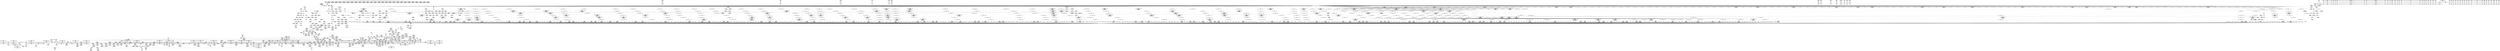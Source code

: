digraph {
	CE0x54ca6d0 [shape=record,shape=Mrecord,label="{CE0x54ca6d0|_ret_i32_%retval.0,_!dbg_!15478|security/apparmor/lsm.c,374|*SummSink*}"]
	CE0x553afd0 [shape=record,shape=Mrecord,label="{CE0x553afd0|80:_i64,_:_CRE_1312,1313_}"]
	CE0x550a970 [shape=record,shape=Mrecord,label="{CE0x550a970|80:_i64,_:_CRE_1337,1338_}"]
	CE0x550df60 [shape=record,shape=Mrecord,label="{CE0x550df60|0:_i16,_4:_i32,_8:_i16,_40:_%struct.super_block*,_72:_i32,_:_SCMRE_574,575_}"]
	CE0x5539190 [shape=record,shape=Mrecord,label="{CE0x5539190|80:_i64,_:_CRE_1265,1266_}"]
	CE0x54b7ed0 [shape=record,shape=Mrecord,label="{CE0x54b7ed0|COLLAPSED:_GCMRE___llvm_gcov_ctr85_internal_global_6_x_i64_zeroinitializer:_elem_0:default:}"]
	CE0x55d2b10 [shape=record,shape=Mrecord,label="{CE0x55d2b10|i64*_getelementptr_inbounds_(_16_x_i64_,_16_x_i64_*___llvm_gcov_ctr46,_i64_0,_i64_12)|*Constant*}"]
	CE0x54d7d80 [shape=record,shape=Mrecord,label="{CE0x54d7d80|72:_%struct.hlist_bl_node**,_80:_%struct.dentry*,_104:_%struct.inode*,_:_CRE_206,207_}"]
	CE0x552f150 [shape=record,shape=Mrecord,label="{CE0x552f150|80:_i64,_:_CRE_0,8_|*MultipleSource*|security/apparmor/include/apparmor.h,117|*LoadInst*|security/apparmor/include/apparmor.h,117}"]
	CE0x5537f80 [shape=record,shape=Mrecord,label="{CE0x5537f80|80:_i64,_:_CRE_1248,1249_}"]
	CE0x54b3920 [shape=record,shape=Mrecord,label="{CE0x54b3920|72:_%struct.hlist_bl_node**,_80:_%struct.dentry*,_104:_%struct.inode*,_:_CRE_0,4_|*MultipleSource*|security/apparmor/lsm.c,369|Function::apparmor_inode_getattr&Arg::dentry::}"]
	CE0x5511ec0 [shape=record,shape=Mrecord,label="{CE0x5511ec0|0:_i16,_4:_i32,_8:_i16,_40:_%struct.super_block*,_72:_i32,_:_SCMRE_613,614_}"]
	CE0x55a1780 [shape=record,shape=Mrecord,label="{CE0x55a1780|44:_i32,_48:_i16,_128:_i8*,_:_SCMRE_64,72_|*MultipleSource*|Function::aa_cred_profile&Arg::cred::|security/apparmor/include/context.h,99|security/apparmor/include/context.h,138}"]
	CE0x54e4000 [shape=record,shape=Mrecord,label="{CE0x54e4000|GLOBAL:_mediated_filesystem|*Constant*|*SummSource*}"]
	CE0x54a9c60 [shape=record,shape=Mrecord,label="{CE0x54a9c60|common_perm_mnt_dentry:_tmp3|*SummSink*}"]
	CE0x55b9a80 [shape=record,shape=Mrecord,label="{CE0x55b9a80|aa_cred_profile:_lor.rhs}"]
	CE0x5161d90 [shape=record,shape=Mrecord,label="{CE0x5161d90|apparmor_inode_getattr:_return|*SummSink*}"]
	CE0x55a4cd0 [shape=record,shape=Mrecord,label="{CE0x55a4cd0|aa_cred_profile:_tmp9|security/apparmor/include/context.h,100|*SummSink*}"]
	CE0x54f37d0 [shape=record,shape=Mrecord,label="{CE0x54f37d0|0:_i16,_4:_i32,_8:_i16,_40:_%struct.super_block*,_72:_i32,_:_SCMRE_88,96_|*MultipleSource*|*LoadInst*|security/apparmor/lsm.c,369|security/apparmor/include/apparmor.h,117|Function::mediated_filesystem&Arg::inode::}"]
	CE0x551b9b0 [shape=record,shape=Mrecord,label="{CE0x551b9b0|0:_i16,_4:_i32,_8:_i16,_40:_%struct.super_block*,_72:_i32,_:_SCMRE_900,901_}"]
	CE0x5527930 [shape=record,shape=Mrecord,label="{CE0x5527930|80:_i64,_:_CRE_512,528_|*MultipleSource*|security/apparmor/include/apparmor.h,117|*LoadInst*|security/apparmor/include/apparmor.h,117}"]
	CE0x55e6430 [shape=record,shape=Mrecord,label="{CE0x55e6430|aa_cred_profile:_tmp6|security/apparmor/include/context.h,100|*SummSource*}"]
	CE0x54cddd0 [shape=record,shape=Mrecord,label="{CE0x54cddd0|aa_cred_profile:_tmp}"]
	CE0x55592c0 [shape=record,shape=Mrecord,label="{CE0x55592c0|aa_cred_profile:_tmp16|security/apparmor/include/context.h,100}"]
	CE0x54e8ae0 [shape=record,shape=Mrecord,label="{CE0x54e8ae0|_ret_i32_%call,_!dbg_!15481|security/apparmor/lsm.c,211|*SummSink*}"]
	CE0x5562910 [shape=record,shape=Mrecord,label="{CE0x5562910|common_perm:_call|security/apparmor/lsm.c,168|*SummSource*}"]
	CE0x5557b00 [shape=record,shape=Mrecord,label="{CE0x5557b00|i64_0|*Constant*}"]
	CE0x553ff70 [shape=record,shape=Mrecord,label="{CE0x553ff70|80:_i64,_:_CRE_1357,1358_}"]
	CE0x54d32a0 [shape=record,shape=Mrecord,label="{CE0x54d32a0|_call_void_mcount()_#2|*SummSink*}"]
	CE0x5564620 [shape=record,shape=Mrecord,label="{CE0x5564620|_ret_i32_%error.0,_!dbg_!15483|security/apparmor/lsm.c,172|*SummSource*}"]
	CE0x554a480 [shape=record,shape=Mrecord,label="{CE0x554a480|80:_i64,_:_CRE_1878,1879_}"]
	CE0x5525790 [shape=record,shape=Mrecord,label="{CE0x5525790|80:_i64,_:_CRE_442,443_}"]
	CE0x54b73d0 [shape=record,shape=Mrecord,label="{CE0x54b73d0|apparmor_inode_getattr:_tmp10|security/apparmor/lsm.c,372|*SummSource*}"]
	CE0x554c250 [shape=record,shape=Mrecord,label="{CE0x554c250|mediated_filesystem:_tmp5|security/apparmor/include/apparmor.h,117|*SummSink*}"]
	CE0x54bcaa0 [shape=record,shape=Mrecord,label="{CE0x54bcaa0|72:_%struct.hlist_bl_node**,_80:_%struct.dentry*,_104:_%struct.inode*,_:_CRE_173,174_}"]
	CE0x5539900 [shape=record,shape=Mrecord,label="{CE0x5539900|80:_i64,_:_CRE_1272,1273_}"]
	CE0x54fd540 [shape=record,shape=Mrecord,label="{CE0x54fd540|0:_i16,_4:_i32,_8:_i16,_40:_%struct.super_block*,_72:_i32,_:_SCMRE_246,247_}"]
	CE0x54d99d0 [shape=record,shape=Mrecord,label="{CE0x54d99d0|72:_%struct.hlist_bl_node**,_80:_%struct.dentry*,_104:_%struct.inode*,_:_CRE_218,219_}"]
	CE0x5540a10 [shape=record,shape=Mrecord,label="{CE0x5540a10|80:_i64,_:_CRE_1367,1368_}"]
	CE0x55ac430 [shape=record,shape=Mrecord,label="{CE0x55ac430|i64*_getelementptr_inbounds_(_16_x_i64_,_16_x_i64_*___llvm_gcov_ctr46,_i64_0,_i64_13)|*Constant*|*SummSink*}"]
	CE0x55d97d0 [shape=record,shape=Mrecord,label="{CE0x55d97d0|aa_cred_profile:_tmp4|*LoadInst*|security/apparmor/include/context.h,99|*SummSink*}"]
	CE0x54ab460 [shape=record,shape=Mrecord,label="{CE0x54ab460|apparmor_inode_getattr:_if.then|*SummSink*}"]
	CE0x54fea60 [shape=record,shape=Mrecord,label="{CE0x54fea60|0:_i16,_4:_i32,_8:_i16,_40:_%struct.super_block*,_72:_i32,_:_SCMRE_259,260_}"]
	CE0x55236a0 [shape=record,shape=Mrecord,label="{CE0x55236a0|80:_i64,_:_CRE_411,412_}"]
	CE0x55599a0 [shape=record,shape=Mrecord,label="{CE0x55599a0|GLOBAL:_common_perm|*Constant*|*SummSink*}"]
	CE0x54bdaf0 [shape=record,shape=Mrecord,label="{CE0x54bdaf0|72:_%struct.hlist_bl_node**,_80:_%struct.dentry*,_104:_%struct.inode*,_:_CRE_16,24_|*MultipleSource*|security/apparmor/lsm.c,369|Function::apparmor_inode_getattr&Arg::dentry::}"]
	CE0x5571560 [shape=record,shape=Mrecord,label="{CE0x5571560|get_current:_tmp4|./arch/x86/include/asm/current.h,14|*SummSource*}"]
	CE0x55330d0 [shape=record,shape=Mrecord,label="{CE0x55330d0|80:_i64,_:_CRE_264,268_|*MultipleSource*|security/apparmor/include/apparmor.h,117|*LoadInst*|security/apparmor/include/apparmor.h,117}"]
	CE0x54e0570 [shape=record,shape=Mrecord,label="{CE0x54e0570|mediated_filesystem:_tobool|security/apparmor/include/apparmor.h,117|*SummSource*}"]
	CE0x554cef0 [shape=record,shape=Mrecord,label="{CE0x554cef0|common_perm_mnt_dentry:_dentry2|security/apparmor/lsm.c,206}"]
	CE0x551da30 [shape=record,shape=Mrecord,label="{CE0x551da30|0:_i16,_4:_i32,_8:_i16,_40:_%struct.super_block*,_72:_i32,_:_SCMRE_920,921_}"]
	CE0x54d1490 [shape=record,shape=Mrecord,label="{CE0x54d1490|i64*_getelementptr_inbounds_(_11_x_i64_,_11_x_i64_*___llvm_gcov_ctr58,_i64_0,_i64_8)|*Constant*|*SummSource*}"]
	CE0x5561de0 [shape=record,shape=Mrecord,label="{CE0x5561de0|GLOBAL:___llvm_gcov_ctr58|Global_var:__llvm_gcov_ctr58}"]
	CE0x552af50 [shape=record,shape=Mrecord,label="{CE0x552af50|80:_i64,_:_CRE_600,601_}"]
	CE0x5579280 [shape=record,shape=Mrecord,label="{CE0x5579280|GLOBAL:_aa_path_perm|*Constant*|*SummSource*}"]
	CE0x5535270 [shape=record,shape=Mrecord,label="{CE0x5535270|mediated_filesystem:_s_flags|security/apparmor/include/apparmor.h,117|*SummSource*}"]
	CE0x55d5590 [shape=record,shape=Mrecord,label="{CE0x55d5590|i64*_getelementptr_inbounds_(_16_x_i64_,_16_x_i64_*___llvm_gcov_ctr46,_i64_0,_i64_9)|*Constant*}"]
	CE0x556c6a0 [shape=record,shape=Mrecord,label="{CE0x556c6a0|common_perm_mnt_dentry:_d_inode3|security/apparmor/lsm.c,208}"]
	CE0x54ce110 [shape=record,shape=Mrecord,label="{CE0x54ce110|__aa_current_profile:_tmp6|security/apparmor/include/context.h,138}"]
	CE0x55baca0 [shape=record,shape=Mrecord,label="{CE0x55baca0|GLOBAL:_current_task|Global_var:current_task}"]
	CE0x54b8010 [shape=record,shape=Mrecord,label="{CE0x54b8010|apparmor_inode_getattr:_if.end|*SummSource*}"]
	CE0x5528a20 [shape=record,shape=Mrecord,label="{CE0x5528a20|80:_i64,_:_CRE_565,566_}"]
	CE0x5523590 [shape=record,shape=Mrecord,label="{CE0x5523590|80:_i64,_:_CRE_410,411_}"]
	CE0x54ffc40 [shape=record,shape=Mrecord,label="{CE0x54ffc40|0:_i16,_4:_i32,_8:_i16,_40:_%struct.super_block*,_72:_i32,_:_SCMRE_270,271_}"]
	CE0x5515880 [shape=record,shape=Mrecord,label="{CE0x5515880|0:_i16,_4:_i32,_8:_i16,_40:_%struct.super_block*,_72:_i32,_:_SCMRE_744,752_|*MultipleSource*|*LoadInst*|security/apparmor/lsm.c,369|security/apparmor/include/apparmor.h,117|Function::mediated_filesystem&Arg::inode::}"]
	CE0x54c5250 [shape=record,shape=Mrecord,label="{CE0x54c5250|i32_8|*Constant*|*SummSink*}"]
	CE0x55a1c00 [shape=record,shape=Mrecord,label="{CE0x55a1c00|44:_i32,_48:_i16,_128:_i8*,_:_SCMRE_80,88_|*MultipleSource*|Function::aa_cred_profile&Arg::cred::|security/apparmor/include/context.h,99|security/apparmor/include/context.h,138}"]
	CE0x54ce690 [shape=record,shape=Mrecord,label="{CE0x54ce690|aa_cred_profile:_do.body|*SummSource*}"]
	CE0x556eed0 [shape=record,shape=Mrecord,label="{CE0x556eed0|GLOBAL:_get_current|*Constant*}"]
	CE0x54e7b60 [shape=record,shape=Mrecord,label="{CE0x54e7b60|common_perm_mnt_dentry:_dentry|Function::common_perm_mnt_dentry&Arg::dentry::|*SummSource*}"]
	CE0x556dc60 [shape=record,shape=Mrecord,label="{CE0x556dc60|__aa_current_profile:_tmp19|security/apparmor/include/context.h,138|*SummSink*}"]
	CE0x54d2de0 [shape=record,shape=Mrecord,label="{CE0x54d2de0|mediated_filesystem:_tmp3|*SummSource*}"]
	CE0x54e1080 [shape=record,shape=Mrecord,label="{CE0x54e1080|GLOBAL:_common_perm_mnt_dentry|*Constant*|*SummSink*}"]
	CE0x54d33c0 [shape=record,shape=Mrecord,label="{CE0x54d33c0|i32_0|*Constant*}"]
	CE0x556e960 [shape=record,shape=Mrecord,label="{CE0x556e960|__aa_current_profile:_call3|security/apparmor/include/context.h,138|*SummSource*}"]
	CE0x557c130 [shape=record,shape=Mrecord,label="{CE0x557c130|aa_path_perm:_flags|Function::aa_path_perm&Arg::flags::}"]
	CE0x556f840 [shape=record,shape=Mrecord,label="{CE0x556f840|_ret_%struct.task_struct*_%tmp4,_!dbg_!15471|./arch/x86/include/asm/current.h,14}"]
	CE0x557e210 [shape=record,shape=Mrecord,label="{CE0x557e210|common_perm:_tmp10|security/apparmor/lsm.c,172|*SummSink*}"]
	CE0x54fb740 [shape=record,shape=Mrecord,label="{CE0x54fb740|0:_i16,_4:_i32,_8:_i16,_40:_%struct.super_block*,_72:_i32,_:_SCMRE_204,205_}"]
	CE0x5526670 [shape=record,shape=Mrecord,label="{CE0x5526670|80:_i64,_:_CRE_456,457_}"]
	CE0x552c050 [shape=record,shape=Mrecord,label="{CE0x552c050|80:_i64,_:_CRE_616,617_}"]
	CE0x55029c0 [shape=record,shape=Mrecord,label="{CE0x55029c0|0:_i16,_4:_i32,_8:_i16,_40:_%struct.super_block*,_72:_i32,_:_SCMRE_298,299_}"]
	CE0x54ce370 [shape=record,shape=Mrecord,label="{CE0x54ce370|aa_cred_profile:_bb|*SummSource*}"]
	CE0x5529080 [shape=record,shape=Mrecord,label="{CE0x5529080|80:_i64,_:_CRE_571,572_}"]
	CE0x550c8a0 [shape=record,shape=Mrecord,label="{CE0x550c8a0|0:_i16,_4:_i32,_8:_i16,_40:_%struct.super_block*,_72:_i32,_:_SCMRE_560,561_}"]
	CE0x5515de0 [shape=record,shape=Mrecord,label="{CE0x5515de0|0:_i16,_4:_i32,_8:_i16,_40:_%struct.super_block*,_72:_i32,_:_SCMRE_760,768_|*MultipleSource*|*LoadInst*|security/apparmor/lsm.c,369|security/apparmor/include/apparmor.h,117|Function::mediated_filesystem&Arg::inode::}"]
	CE0x5524360 [shape=record,shape=Mrecord,label="{CE0x5524360|80:_i64,_:_CRE_423,424_}"]
	CE0x54d80e0 [shape=record,shape=Mrecord,label="{CE0x54d80e0|72:_%struct.hlist_bl_node**,_80:_%struct.dentry*,_104:_%struct.inode*,_:_CRE_208,209_}"]
	CE0x5556f70 [shape=record,shape=Mrecord,label="{CE0x5556f70|get_current:_tmp1|*SummSource*}"]
	CE0x54b6f40 [shape=record,shape=Mrecord,label="{CE0x54b6f40|apparmor_inode_getattr:_tmp10|security/apparmor/lsm.c,372|*SummSink*}"]
	CE0x54f4a60 [shape=record,shape=Mrecord,label="{CE0x54f4a60|0:_i16,_4:_i32,_8:_i16,_40:_%struct.super_block*,_72:_i32,_:_SCMRE_137,138_}"]
	CE0x54eab90 [shape=record,shape=Mrecord,label="{CE0x54eab90|__aa_current_profile:_entry|*SummSource*}"]
	CE0x54adff0 [shape=record,shape=Mrecord,label="{CE0x54adff0|apparmor_inode_getattr:_entry|*SummSource*}"]
	CE0x55077e0 [shape=record,shape=Mrecord,label="{CE0x55077e0|0:_i16,_4:_i32,_8:_i16,_40:_%struct.super_block*,_72:_i32,_:_SCMRE_474,475_}"]
	CE0x54d2b80 [shape=record,shape=Mrecord,label="{CE0x54d2b80|__aa_current_profile:_tmp8|security/apparmor/include/context.h,138}"]
	CE0x55cde50 [shape=record,shape=Mrecord,label="{CE0x55cde50|aa_cred_profile:_tmp17|security/apparmor/include/context.h,100|*SummSource*}"]
	CE0x551dbd0 [shape=record,shape=Mrecord,label="{CE0x551dbd0|0:_i16,_4:_i32,_8:_i16,_40:_%struct.super_block*,_72:_i32,_:_SCMRE_921,922_}"]
	CE0x553a7e0 [shape=record,shape=Mrecord,label="{CE0x553a7e0|80:_i64,_:_CRE_1305,1306_}"]
	CE0x553a5c0 [shape=record,shape=Mrecord,label="{CE0x553a5c0|80:_i64,_:_CRE_1304,1305_}"]
	CE0x55afb10 [shape=record,shape=Mrecord,label="{CE0x55afb10|i64*_getelementptr_inbounds_(_16_x_i64_,_16_x_i64_*___llvm_gcov_ctr46,_i64_0,_i64_15)|*Constant*}"]
	CE0x5519e10 [shape=record,shape=Mrecord,label="{CE0x5519e10|0:_i16,_4:_i32,_8:_i16,_40:_%struct.super_block*,_72:_i32,_:_SCMRE_883,884_}"]
	CE0x5549eb0 [shape=record,shape=Mrecord,label="{CE0x5549eb0|80:_i64,_:_CRE_1873,1874_}"]
	CE0x54a9b00 [shape=record,shape=Mrecord,label="{CE0x54a9b00|common_perm_mnt_dentry:_tmp3|*SummSource*}"]
	CE0x54b7220 [shape=record,shape=Mrecord,label="{CE0x54b7220|apparmor_inode_getattr:_tmp10|security/apparmor/lsm.c,372}"]
	CE0x5577370 [shape=record,shape=Mrecord,label="{CE0x5577370|common_perm:_tmp6|security/apparmor/lsm.c,169}"]
	CE0x552c270 [shape=record,shape=Mrecord,label="{CE0x552c270|80:_i64,_:_CRE_618,619_}"]
	CE0x55bd640 [shape=record,shape=Mrecord,label="{CE0x55bd640|i64*_getelementptr_inbounds_(_16_x_i64_,_16_x_i64_*___llvm_gcov_ctr46,_i64_0,_i64_14)|*Constant*|*SummSource*}"]
	CE0x54e8170 [shape=record,shape=Mrecord,label="{CE0x54e8170|i32_128|*Constant*|*SummSink*}"]
	CE0x55435e0 [shape=record,shape=Mrecord,label="{CE0x55435e0|80:_i64,_:_CRE_1630,1631_}"]
	CE0x557b020 [shape=record,shape=Mrecord,label="{CE0x557b020|aa_path_perm:_entry|*SummSource*}"]
	CE0x5520d00 [shape=record,shape=Mrecord,label="{CE0x5520d00|0:_i16,_4:_i32,_8:_i16,_40:_%struct.super_block*,_72:_i32,_:_SCMRE_983,984_}"]
	CE0x54f8820 [shape=record,shape=Mrecord,label="{CE0x54f8820|0:_i16,_4:_i32,_8:_i16,_40:_%struct.super_block*,_72:_i32,_:_SCMRE_175,176_}"]
	CE0x5523bf0 [shape=record,shape=Mrecord,label="{CE0x5523bf0|80:_i64,_:_CRE_416,417_}"]
	CE0x55d32f0 [shape=record,shape=Mrecord,label="{CE0x55d32f0|aa_cred_profile:_tmp26|security/apparmor/include/context.h,100}"]
	CE0x54b6200 [shape=record,shape=Mrecord,label="{CE0x54b6200|72:_%struct.hlist_bl_node**,_80:_%struct.dentry*,_104:_%struct.inode*,_:_CRE_146,147_}"]
	CE0x554a7b0 [shape=record,shape=Mrecord,label="{CE0x554a7b0|80:_i64,_:_CRE_1888,1896_|*MultipleSource*|security/apparmor/include/apparmor.h,117|*LoadInst*|security/apparmor/include/apparmor.h,117}"]
	CE0x55802e0 [shape=record,shape=Mrecord,label="{CE0x55802e0|0:_%struct.aa_profile*,_:_CMRE_0,8_|*MultipleSource*|security/apparmor/include/context.h,99|*LoadInst*|security/apparmor/include/context.h,99|security/apparmor/include/context.h,100}"]
	CE0x55002c0 [shape=record,shape=Mrecord,label="{CE0x55002c0|0:_i16,_4:_i32,_8:_i16,_40:_%struct.super_block*,_72:_i32,_:_SCMRE_274,275_}"]
	CE0x54dd6e0 [shape=record,shape=Mrecord,label="{CE0x54dd6e0|72:_%struct.hlist_bl_node**,_80:_%struct.dentry*,_104:_%struct.inode*,_:_CRE_319,320_}"]
	CE0x55b7ad0 [shape=record,shape=Mrecord,label="{CE0x55b7ad0|aa_cred_profile:_lnot.ext|security/apparmor/include/context.h,100|*SummSink*}"]
	CE0x552b5b0 [shape=record,shape=Mrecord,label="{CE0x552b5b0|80:_i64,_:_CRE_606,607_}"]
	CE0x5540080 [shape=record,shape=Mrecord,label="{CE0x5540080|80:_i64,_:_CRE_1358,1359_}"]
	CE0x54da3f0 [shape=record,shape=Mrecord,label="{CE0x54da3f0|72:_%struct.hlist_bl_node**,_80:_%struct.dentry*,_104:_%struct.inode*,_:_CRE_240,248_|*MultipleSource*|security/apparmor/lsm.c,369|Function::apparmor_inode_getattr&Arg::dentry::}"]
	CE0x551f430 [shape=record,shape=Mrecord,label="{CE0x551f430|0:_i16,_4:_i32,_8:_i16,_40:_%struct.super_block*,_72:_i32,_:_SCMRE_936,944_|*MultipleSource*|*LoadInst*|security/apparmor/lsm.c,369|security/apparmor/include/apparmor.h,117|Function::mediated_filesystem&Arg::inode::}"]
	CE0x557b3d0 [shape=record,shape=Mrecord,label="{CE0x557b3d0|aa_path_perm:_op|Function::aa_path_perm&Arg::op::|*SummSource*}"]
	CE0x554e980 [shape=record,shape=Mrecord,label="{CE0x554e980|common_perm_mnt_dentry:_uid|security/apparmor/lsm.c,207}"]
	CE0x54f3cf0 [shape=record,shape=Mrecord,label="{CE0x54f3cf0|0:_i16,_4:_i32,_8:_i16,_40:_%struct.super_block*,_72:_i32,_:_SCMRE_104,112_|*MultipleSource*|*LoadInst*|security/apparmor/lsm.c,369|security/apparmor/include/apparmor.h,117|Function::mediated_filesystem&Arg::inode::}"]
	CE0x5524470 [shape=record,shape=Mrecord,label="{CE0x5524470|80:_i64,_:_CRE_424,425_}"]
	CE0x54cdb50 [shape=record,shape=Mrecord,label="{CE0x54cdb50|i64*_getelementptr_inbounds_(_16_x_i64_,_16_x_i64_*___llvm_gcov_ctr46,_i64_0,_i64_0)|*Constant*}"]
	CE0x55bb340 [shape=record,shape=Mrecord,label="{CE0x55bb340|i64*_getelementptr_inbounds_(_2_x_i64_,_2_x_i64_*___llvm_gcov_ctr112,_i64_0,_i64_0)|*Constant*|*SummSource*}"]
	CE0x551c850 [shape=record,shape=Mrecord,label="{CE0x551c850|0:_i16,_4:_i32,_8:_i16,_40:_%struct.super_block*,_72:_i32,_:_SCMRE_909,910_}"]
	CE0x5501e60 [shape=record,shape=Mrecord,label="{CE0x5501e60|0:_i16,_4:_i32,_8:_i16,_40:_%struct.super_block*,_72:_i32,_:_SCMRE_291,292_}"]
	CE0x5545a00 [shape=record,shape=Mrecord,label="{CE0x5545a00|80:_i64,_:_CRE_1664,1665_}"]
	CE0x55043c0 [shape=record,shape=Mrecord,label="{CE0x55043c0|0:_i16,_4:_i32,_8:_i16,_40:_%struct.super_block*,_72:_i32,_:_SCMRE_328,336_|*MultipleSource*|*LoadInst*|security/apparmor/lsm.c,369|security/apparmor/include/apparmor.h,117|Function::mediated_filesystem&Arg::inode::}"]
	CE0x55a5930 [shape=record,shape=Mrecord,label="{CE0x55a5930|i8*_getelementptr_inbounds_(_45_x_i8_,_45_x_i8_*_.str14,_i32_0,_i32_0)|*Constant*}"]
	CE0x55608e0 [shape=record,shape=Mrecord,label="{CE0x55608e0|GLOBAL:_current_task|Global_var:current_task|*SummSource*}"]
	CE0x5544e50 [shape=record,shape=Mrecord,label="{CE0x5544e50|80:_i64,_:_CRE_1653,1654_}"]
	CE0x55d6290 [shape=record,shape=Mrecord,label="{CE0x55d6290|aa_cred_profile:_tmp23|security/apparmor/include/context.h,100|*SummSink*}"]
	CE0x5533e60 [shape=record,shape=Mrecord,label="{CE0x5533e60|80:_i64,_:_CRE_312,320_|*MultipleSource*|security/apparmor/include/apparmor.h,117|*LoadInst*|security/apparmor/include/apparmor.h,117}"]
	CE0x54ab3c0 [shape=record,shape=Mrecord,label="{CE0x54ab3c0|apparmor_inode_getattr:_if.then|*SummSource*}"]
	CE0x54e0a90 [shape=record,shape=Mrecord,label="{CE0x54e0a90|i1_true|*Constant*|*SummSource*}"]
	CE0x55423b0 [shape=record,shape=Mrecord,label="{CE0x55423b0|80:_i64,_:_CRE_1608,1612_|*MultipleSource*|security/apparmor/include/apparmor.h,117|*LoadInst*|security/apparmor/include/apparmor.h,117}"]
	CE0x55a84c0 [shape=record,shape=Mrecord,label="{CE0x55a84c0|i8_1|*Constant*}"]
	CE0x54e2cd0 [shape=record,shape=Mrecord,label="{CE0x54e2cd0|i64*_getelementptr_inbounds_(_6_x_i64_,_6_x_i64_*___llvm_gcov_ctr85,_i64_0,_i64_4)|*Constant*}"]
	CE0x551c510 [shape=record,shape=Mrecord,label="{CE0x551c510|0:_i16,_4:_i32,_8:_i16,_40:_%struct.super_block*,_72:_i32,_:_SCMRE_907,908_}"]
	CE0x55155d0 [shape=record,shape=Mrecord,label="{CE0x55155d0|0:_i16,_4:_i32,_8:_i16,_40:_%struct.super_block*,_72:_i32,_:_SCMRE_736,740_|*MultipleSource*|*LoadInst*|security/apparmor/lsm.c,369|security/apparmor/include/apparmor.h,117|Function::mediated_filesystem&Arg::inode::}"]
	CE0x55057a0 [shape=record,shape=Mrecord,label="{CE0x55057a0|0:_i16,_4:_i32,_8:_i16,_40:_%struct.super_block*,_72:_i32,_:_SCMRE_392,400_|*MultipleSource*|*LoadInst*|security/apparmor/lsm.c,369|security/apparmor/include/apparmor.h,117|Function::mediated_filesystem&Arg::inode::}"]
	CE0x54b5190 [shape=record,shape=Mrecord,label="{CE0x54b5190|72:_%struct.hlist_bl_node**,_80:_%struct.dentry*,_104:_%struct.inode*,_:_CRE_144,145_}"]
	CE0x55d07d0 [shape=record,shape=Mrecord,label="{CE0x55d07d0|aa_cred_profile:_tmp21|security/apparmor/include/context.h,100|*SummSink*}"]
	CE0x55d6ce0 [shape=record,shape=Mrecord,label="{CE0x55d6ce0|aa_cred_profile:_tmp12|security/apparmor/include/context.h,100|*SummSource*}"]
	CE0x550e440 [shape=record,shape=Mrecord,label="{CE0x550e440|0:_i16,_4:_i32,_8:_i16,_40:_%struct.super_block*,_72:_i32,_:_SCMRE_577,578_}"]
	CE0x55392a0 [shape=record,shape=Mrecord,label="{CE0x55392a0|80:_i64,_:_CRE_1266,1267_}"]
	CE0x55bb750 [shape=record,shape=Mrecord,label="{CE0x55bb750|i64*_getelementptr_inbounds_(_16_x_i64_,_16_x_i64_*___llvm_gcov_ctr46,_i64_0,_i64_1)|*Constant*}"]
	CE0x54d4200 [shape=record,shape=Mrecord,label="{CE0x54d4200|i32_8|*Constant*}"]
	CE0x553f4d0 [shape=record,shape=Mrecord,label="{CE0x553f4d0|80:_i64,_:_CRE_1347,1348_}"]
	CE0x54dc960 [shape=record,shape=Mrecord,label="{CE0x54dc960|72:_%struct.hlist_bl_node**,_80:_%struct.dentry*,_104:_%struct.inode*,_:_CRE_311,312_}"]
	CE0x550d260 [shape=record,shape=Mrecord,label="{CE0x550d260|0:_i16,_4:_i32,_8:_i16,_40:_%struct.super_block*,_72:_i32,_:_SCMRE_566,567_}"]
	CE0x556f460 [shape=record,shape=Mrecord,label="{CE0x556f460|get_current:_entry|*SummSource*}"]
	CE0x55d86d0 [shape=record,shape=Mrecord,label="{CE0x55d86d0|aa_cred_profile:_do.end|*SummSink*}"]
	CE0x557f380 [shape=record,shape=Mrecord,label="{CE0x557f380|aa_cred_profile:_tmp10|security/apparmor/include/context.h,100|*SummSink*}"]
	CE0x5524f10 [shape=record,shape=Mrecord,label="{CE0x5524f10|80:_i64,_:_CRE_434,435_}"]
	CE0x5545290 [shape=record,shape=Mrecord,label="{CE0x5545290|80:_i64,_:_CRE_1657,1658_}"]
	CE0x54e7250 [shape=record,shape=Mrecord,label="{CE0x54e7250|apparmor_inode_getattr:_mnt|Function::apparmor_inode_getattr&Arg::mnt::|*SummSink*}"]
	CE0x557cb40 [shape=record,shape=Mrecord,label="{CE0x557cb40|aa_path_perm:_cond|Function::aa_path_perm&Arg::cond::}"]
	CE0x551acb0 [shape=record,shape=Mrecord,label="{CE0x551acb0|0:_i16,_4:_i32,_8:_i16,_40:_%struct.super_block*,_72:_i32,_:_SCMRE_892,893_}"]
	CE0x557b180 [shape=record,shape=Mrecord,label="{CE0x557b180|aa_path_perm:_entry|*SummSink*}"]
	CE0x5537e70 [shape=record,shape=Mrecord,label="{CE0x5537e70|80:_i64,_:_CRE_1247,1248_}"]
	CE0x5535020 [shape=record,shape=Mrecord,label="{CE0x5535020|i32_10|*Constant*|*SummSource*}"]
	CE0x5563e50 [shape=record,shape=Mrecord,label="{CE0x5563e50|i32_4|*Constant*|*SummSource*}"]
	CE0x54cce50 [shape=record,shape=Mrecord,label="{CE0x54cce50|__aa_current_profile:_do.end}"]
	CE0x5503a00 [shape=record,shape=Mrecord,label="{CE0x5503a00|0:_i16,_4:_i32,_8:_i16,_40:_%struct.super_block*,_72:_i32,_:_SCMRE_308,309_}"]
	CE0x54f2e10 [shape=record,shape=Mrecord,label="{CE0x54f2e10|0:_i16,_4:_i32,_8:_i16,_40:_%struct.super_block*,_72:_i32,_:_SCMRE_64,72_|*MultipleSource*|*LoadInst*|security/apparmor/lsm.c,369|security/apparmor/include/apparmor.h,117|Function::mediated_filesystem&Arg::inode::}"]
	CE0x5543090 [shape=record,shape=Mrecord,label="{CE0x5543090|80:_i64,_:_CRE_1625,1626_}"]
	CE0x54e9cc0 [shape=record,shape=Mrecord,label="{CE0x54e9cc0|apparmor_inode_getattr:_retval.0|*SummSource*}"]
	CE0x55aafa0 [shape=record,shape=Mrecord,label="{CE0x55aafa0|get_current:_tmp1|*SummSink*}"]
	CE0x55b9550 [shape=record,shape=Mrecord,label="{CE0x55b9550|get_current:_tmp3|*SummSource*}"]
	CE0x55d1240 [shape=record,shape=Mrecord,label="{CE0x55d1240|_call_void_asm_sideeffect_1:_09ud2_0A.pushsection___bug_table,_22a_22_0A2:_09.long_1b_-_2b,_$_0:c_-_2b_0A_09.word_$_1:c_,_0_0A_09.org_2b+$_2:c_0A.popsection_,_i,i,i,_dirflag_,_fpsr_,_flags_(i8*_getelementptr_inbounds_(_36_x_i8_,_36_x_i8_*_.str12,_i32_0,_i32_0),_i32_100,_i64_12)_#2,_!dbg_!15490,_!srcloc_!15493|security/apparmor/include/context.h,100|*SummSource*}"]
	CE0x5519110 [shape=record,shape=Mrecord,label="{CE0x5519110|0:_i16,_4:_i32,_8:_i16,_40:_%struct.super_block*,_72:_i32,_:_SCMRE_875,876_}"]
	CE0x5545b10 [shape=record,shape=Mrecord,label="{CE0x5545b10|80:_i64,_:_CRE_1665,1666_}"]
	CE0x54dc010 [shape=record,shape=Mrecord,label="{CE0x54dc010|72:_%struct.hlist_bl_node**,_80:_%struct.dentry*,_104:_%struct.inode*,_:_CRE_304,305_}"]
	CE0x54c6890 [shape=record,shape=Mrecord,label="{CE0x54c6890|72:_%struct.hlist_bl_node**,_80:_%struct.dentry*,_104:_%struct.inode*,_:_CRE_161,162_}"]
	CE0x552caf0 [shape=record,shape=Mrecord,label="{CE0x552caf0|80:_i64,_:_CRE_626,627_}"]
	CE0x553a9d0 [shape=record,shape=Mrecord,label="{CE0x553a9d0|80:_i64,_:_CRE_1306,1307_}"]
	CE0x54aabb0 [shape=record,shape=Mrecord,label="{CE0x54aabb0|i64_1|*Constant*|*SummSink*}"]
	CE0x55aea60 [shape=record,shape=Mrecord,label="{CE0x55aea60|i64*_getelementptr_inbounds_(_16_x_i64_,_16_x_i64_*___llvm_gcov_ctr46,_i64_0,_i64_15)|*Constant*|*SummSink*}"]
	CE0x54e5f50 [shape=record,shape=Mrecord,label="{CE0x54e5f50|i64*_getelementptr_inbounds_(_11_x_i64_,_11_x_i64_*___llvm_gcov_ctr58,_i64_0,_i64_1)|*Constant*|*SummSink*}"]
	CE0x5523260 [shape=record,shape=Mrecord,label="{CE0x5523260|80:_i64,_:_CRE_407,408_}"]
	CE0x5543e60 [shape=record,shape=Mrecord,label="{CE0x5543e60|80:_i64,_:_CRE_1638,1639_}"]
	CE0x5501b20 [shape=record,shape=Mrecord,label="{CE0x5501b20|0:_i16,_4:_i32,_8:_i16,_40:_%struct.super_block*,_72:_i32,_:_SCMRE_289,290_}"]
	CE0x54dee10 [shape=record,shape=Mrecord,label="{CE0x54dee10|i64_0|*Constant*|*SummSource*}"]
	CE0x55b7e70 [shape=record,shape=Mrecord,label="{CE0x55b7e70|aa_cred_profile:_conv|security/apparmor/include/context.h,100|*SummSource*}"]
	CE0x54b83c0 [shape=record,shape=Mrecord,label="{CE0x54b83c0|_call_void_mcount()_#2|*SummSink*}"]
	CE0x55d59f0 [shape=record,shape=Mrecord,label="{CE0x55d59f0|aa_cred_profile:_tmp22|security/apparmor/include/context.h,100|*SummSink*}"]
	CE0x552fa20 [shape=record,shape=Mrecord,label="{CE0x552fa20|80:_i64,_:_CRE_24,32_|*MultipleSource*|security/apparmor/include/apparmor.h,117|*LoadInst*|security/apparmor/include/apparmor.h,117}"]
	CE0x54cc880 [shape=record,shape=Mrecord,label="{CE0x54cc880|i64*_getelementptr_inbounds_(_16_x_i64_,_16_x_i64_*___llvm_gcov_ctr46,_i64_0,_i64_1)|*Constant*|*SummSink*}"]
	CE0x54d9160 [shape=record,shape=Mrecord,label="{CE0x54d9160|72:_%struct.hlist_bl_node**,_80:_%struct.dentry*,_104:_%struct.inode*,_:_CRE_213,214_}"]
	CE0x55a4430 [shape=record,shape=Mrecord,label="{CE0x55a4430|aa_cred_profile:_tmp7|security/apparmor/include/context.h,100|*SummSource*}"]
	CE0x554d0e0 [shape=record,shape=Mrecord,label="{CE0x554d0e0|0:_%struct.vfsmount*,_8:_%struct.dentry*,_:_SCMRE_8,16_|*MultipleSource*|security/apparmor/lsm.c, 206|security/apparmor/lsm.c,206}"]
	CE0x5503860 [shape=record,shape=Mrecord,label="{CE0x5503860|0:_i16,_4:_i32,_8:_i16,_40:_%struct.super_block*,_72:_i32,_:_SCMRE_307,308_}"]
	CE0x5508bf0 [shape=record,shape=Mrecord,label="{CE0x5508bf0|0:_i16,_4:_i32,_8:_i16,_40:_%struct.super_block*,_72:_i32,_:_SCMRE_487,488_}"]
	CE0x54f8000 [shape=record,shape=Mrecord,label="{CE0x54f8000|0:_i16,_4:_i32,_8:_i16,_40:_%struct.super_block*,_72:_i32,_:_SCMRE_170,171_}"]
	CE0x55ed280 [shape=record,shape=Mrecord,label="{CE0x55ed280|i64*_getelementptr_inbounds_(_16_x_i64_,_16_x_i64_*___llvm_gcov_ctr46,_i64_0,_i64_4)|*Constant*|*SummSource*}"]
	CE0x552b7d0 [shape=record,shape=Mrecord,label="{CE0x552b7d0|80:_i64,_:_CRE_608,609_}"]
	CE0x554a6a0 [shape=record,shape=Mrecord,label="{CE0x554a6a0|80:_i64,_:_CRE_1880,1884_|*MultipleSource*|security/apparmor/include/apparmor.h,117|*LoadInst*|security/apparmor/include/apparmor.h,117}"]
	CE0x55a3620 [shape=record,shape=Mrecord,label="{CE0x55a3620|__aa_current_profile:_tmp10|security/apparmor/include/context.h,138|*SummSource*}"]
	CE0x554ce80 [shape=record,shape=Mrecord,label="{CE0x554ce80|common_perm_mnt_dentry:_dentry2|security/apparmor/lsm.c,206|*SummSource*}"]
	CE0x5549cc0 [shape=record,shape=Mrecord,label="{CE0x5549cc0|80:_i64,_:_CRE_1872,1873_}"]
	CE0x554a2c0 [shape=record,shape=Mrecord,label="{CE0x554a2c0|80:_i64,_:_CRE_1876,1877_}"]
	CE0x5560990 [shape=record,shape=Mrecord,label="{CE0x5560990|common_perm:_call|security/apparmor/lsm.c,168|*SummSink*}"]
	CE0x54f6120 [shape=record,shape=Mrecord,label="{CE0x54f6120|0:_i16,_4:_i32,_8:_i16,_40:_%struct.super_block*,_72:_i32,_:_SCMRE_151,152_}"]
	CE0x55d8830 [shape=record,shape=Mrecord,label="{CE0x55d8830|aa_cred_profile:_if.end|*SummSource*}"]
	CE0x557dae0 [shape=record,shape=Mrecord,label="{CE0x557dae0|i64*_getelementptr_inbounds_(_5_x_i64_,_5_x_i64_*___llvm_gcov_ctr57,_i64_0,_i64_4)|*Constant*|*SummSource*}"]
	CE0x54f1430 [shape=record,shape=Mrecord,label="{CE0x54f1430|0:_i16,_4:_i32,_8:_i16,_40:_%struct.super_block*,_72:_i32,_:_SCMRE_16,24_|*MultipleSource*|*LoadInst*|security/apparmor/lsm.c,369|security/apparmor/include/apparmor.h,117|Function::mediated_filesystem&Arg::inode::}"]
	CE0x5559dd0 [shape=record,shape=Mrecord,label="{CE0x5559dd0|common_perm:_path|Function::common_perm&Arg::path::|*SummSource*}"]
	CE0x54bf600 [shape=record,shape=Mrecord,label="{CE0x54bf600|i32_5|*Constant*|*SummSink*}"]
	CE0x5537b40 [shape=record,shape=Mrecord,label="{CE0x5537b40|80:_i64,_:_CRE_1244,1245_}"]
	CE0x54e4bc0 [shape=record,shape=Mrecord,label="{CE0x54e4bc0|_ret_i1_%lnot,_!dbg_!15473|security/apparmor/include/apparmor.h,117|*SummSource*}"]
	CE0x55a28c0 [shape=record,shape=Mrecord,label="{CE0x55a28c0|i64_5|*Constant*|*SummSink*}"]
	CE0x55a8cd0 [shape=record,shape=Mrecord,label="{CE0x55a8cd0|_call_void_lockdep_rcu_suspicious(i8*_getelementptr_inbounds_(_36_x_i8_,_36_x_i8_*_.str12,_i32_0,_i32_0),_i32_138,_i8*_getelementptr_inbounds_(_45_x_i8_,_45_x_i8_*_.str14,_i32_0,_i32_0))_#7,_!dbg_!15483|security/apparmor/include/context.h,138|*SummSink*}"]
	CE0x55d7ca0 [shape=record,shape=Mrecord,label="{CE0x55d7ca0|aa_cred_profile:_tmp2|*SummSource*}"]
	CE0x5528560 [shape=record,shape=Mrecord,label="{CE0x5528560|80:_i64,_:_CRE_561,562_}"]
	CE0x55123a0 [shape=record,shape=Mrecord,label="{CE0x55123a0|0:_i16,_4:_i32,_8:_i16,_40:_%struct.super_block*,_72:_i32,_:_SCMRE_616,617_}"]
	CE0x54d37d0 [shape=record,shape=Mrecord,label="{CE0x54d37d0|mediated_filesystem:_tmp1}"]
	CE0x5562560 [shape=record,shape=Mrecord,label="{CE0x5562560|common_perm_mnt_dentry:_tmp2|*SummSource*}"]
	CE0x54ccad0 [shape=record,shape=Mrecord,label="{CE0x54ccad0|__aa_current_profile:_bb|*SummSink*}"]
	CE0x551d6f0 [shape=record,shape=Mrecord,label="{CE0x551d6f0|0:_i16,_4:_i32,_8:_i16,_40:_%struct.super_block*,_72:_i32,_:_SCMRE_918,919_}"]
	CE0x54fca20 [shape=record,shape=Mrecord,label="{CE0x54fca20|0:_i16,_4:_i32,_8:_i16,_40:_%struct.super_block*,_72:_i32,_:_SCMRE_240,241_}"]
	CE0x54bf9a0 [shape=record,shape=Mrecord,label="{CE0x54bf9a0|__aa_current_profile:_call|security/apparmor/include/context.h,138}"]
	CE0x55dc3a0 [shape=record,shape=Mrecord,label="{CE0x55dc3a0|44:_i32,_48:_i16,_128:_i8*,_:_SCMRE_144,152_|*MultipleSource*|Function::aa_cred_profile&Arg::cred::|security/apparmor/include/context.h,99|security/apparmor/include/context.h,138}"]
	CE0x54eb960 [shape=record,shape=Mrecord,label="{CE0x54eb960|i64_3|*Constant*|*SummSink*}"]
	CE0x552eae0 [shape=record,shape=Mrecord,label="{CE0x552eae0|80:_i64,_:_CRE_1208,1209_}"]
	CE0x55dd1d0 [shape=record,shape=Mrecord,label="{CE0x55dd1d0|44:_i32,_48:_i16,_128:_i8*,_:_SCMRE_16,20_|*MultipleSource*|Function::aa_cred_profile&Arg::cred::|security/apparmor/include/context.h,99|security/apparmor/include/context.h,138}"]
	CE0x54f7980 [shape=record,shape=Mrecord,label="{CE0x54f7980|0:_i16,_4:_i32,_8:_i16,_40:_%struct.super_block*,_72:_i32,_:_SCMRE_166,167_}"]
	CE0x5520090 [shape=record,shape=Mrecord,label="{CE0x5520090|0:_i16,_4:_i32,_8:_i16,_40:_%struct.super_block*,_72:_i32,_:_SCMRE_976,977_}"]
	CE0x54ccd70 [shape=record,shape=Mrecord,label="{CE0x54ccd70|__aa_current_profile:_land.lhs.true|*SummSink*}"]
	CE0x54d5bc0 [shape=record,shape=Mrecord,label="{CE0x54d5bc0|72:_%struct.hlist_bl_node**,_80:_%struct.dentry*,_104:_%struct.inode*,_:_CRE_186,187_}"]
	CE0x55624f0 [shape=record,shape=Mrecord,label="{CE0x55624f0|common_perm_mnt_dentry:_tmp2}"]
	CE0x55237b0 [shape=record,shape=Mrecord,label="{CE0x55237b0|80:_i64,_:_CRE_412,413_}"]
	CE0x5557480 [shape=record,shape=Mrecord,label="{CE0x5557480|get_current:_tmp2|*SummSink*}"]
	CE0x5539f60 [shape=record,shape=Mrecord,label="{CE0x5539f60|80:_i64,_:_CRE_1278,1279_}"]
	CE0x54b7a20 [shape=record,shape=Mrecord,label="{CE0x54b7a20|72:_%struct.hlist_bl_node**,_80:_%struct.dentry*,_104:_%struct.inode*,_:_CRE_112,144_|*MultipleSource*|security/apparmor/lsm.c,369|Function::apparmor_inode_getattr&Arg::dentry::}"]
	CE0x552a7e0 [shape=record,shape=Mrecord,label="{CE0x552a7e0|80:_i64,_:_CRE_593,594_}"]
	CE0x55297f0 [shape=record,shape=Mrecord,label="{CE0x55297f0|80:_i64,_:_CRE_578,579_}"]
	CE0x555b6e0 [shape=record,shape=Mrecord,label="{CE0x555b6e0|common_perm_mnt_dentry:_i_uid|security/apparmor/lsm.c,207|*SummSink*}"]
	CE0x54f5900 [shape=record,shape=Mrecord,label="{CE0x54f5900|0:_i16,_4:_i32,_8:_i16,_40:_%struct.super_block*,_72:_i32,_:_SCMRE_146,147_}"]
	CE0x55a6aa0 [shape=record,shape=Mrecord,label="{CE0x55a6aa0|__aa_current_profile:_tmp18|security/apparmor/include/context.h,138|*SummSource*}"]
	CE0x552b280 [shape=record,shape=Mrecord,label="{CE0x552b280|80:_i64,_:_CRE_603,604_}"]
	CE0x54b2e40 [shape=record,shape=Mrecord,label="{CE0x54b2e40|i64*_getelementptr_inbounds_(_6_x_i64_,_6_x_i64_*___llvm_gcov_ctr85,_i64_0,_i64_3)|*Constant*|*SummSink*}"]
	CE0x54e5cf0 [shape=record,shape=Mrecord,label="{CE0x54e5cf0|_ret_%struct.aa_profile*_%call4,_!dbg_!15494|security/apparmor/include/context.h,138|*SummSink*}"]
	CE0x54f9d40 [shape=record,shape=Mrecord,label="{CE0x54f9d40|0:_i16,_4:_i32,_8:_i16,_40:_%struct.super_block*,_72:_i32,_:_SCMRE_188,189_}"]
	CE0x5518f70 [shape=record,shape=Mrecord,label="{CE0x5518f70|0:_i16,_4:_i32,_8:_i16,_40:_%struct.super_block*,_72:_i32,_:_SCMRE_874,875_}"]
	CE0x54b4470 [shape=record,shape=Mrecord,label="{CE0x54b4470|72:_%struct.hlist_bl_node**,_80:_%struct.dentry*,_104:_%struct.inode*,_:_CRE_88,89_}"]
	CE0x55d4b40 [shape=record,shape=Mrecord,label="{CE0x55d4b40|i32_100|*Constant*}"]
	CE0x550bff0 [shape=record,shape=Mrecord,label="{CE0x550bff0|0:_i16,_4:_i32,_8:_i16,_40:_%struct.super_block*,_72:_i32,_:_SCMRE_554,555_}"]
	CE0x54e3b00 [shape=record,shape=Mrecord,label="{CE0x54e3b00|apparmor_inode_getattr:_tmp4|security/apparmor/lsm.c,369|*SummSink*}"]
	CE0x551f5d0 [shape=record,shape=Mrecord,label="{CE0x551f5d0|0:_i16,_4:_i32,_8:_i16,_40:_%struct.super_block*,_72:_i32,_:_SCMRE_944,952_|*MultipleSource*|*LoadInst*|security/apparmor/lsm.c,369|security/apparmor/include/apparmor.h,117|Function::mediated_filesystem&Arg::inode::}"]
	CE0x553aca0 [shape=record,shape=Mrecord,label="{CE0x553aca0|80:_i64,_:_CRE_1309,1310_}"]
	CE0x54e7550 [shape=record,shape=Mrecord,label="{CE0x54e7550|common_perm_mnt_dentry:_mnt|Function::common_perm_mnt_dentry&Arg::mnt::|*SummSource*}"]
	CE0x55b9c90 [shape=record,shape=Mrecord,label="{CE0x55b9c90|aa_cred_profile:_lor.rhs|*SummSink*}"]
	CE0x55b40b0 [shape=record,shape=Mrecord,label="{CE0x55b40b0|VOIDTB_TE:_CE_0,8_|*MultipleSource*|Function::common_perm_mnt_dentry&Arg::mnt::|Function::apparmor_inode_getattr&Arg::mnt::}"]
	CE0x5508570 [shape=record,shape=Mrecord,label="{CE0x5508570|0:_i16,_4:_i32,_8:_i16,_40:_%struct.super_block*,_72:_i32,_:_SCMRE_483,484_}"]
	CE0x5532cf0 [shape=record,shape=Mrecord,label="{CE0x5532cf0|80:_i64,_:_CRE_248,252_|*MultipleSource*|security/apparmor/include/apparmor.h,117|*LoadInst*|security/apparmor/include/apparmor.h,117}"]
	CE0x5557410 [shape=record,shape=Mrecord,label="{CE0x5557410|get_current:_tmp2|*SummSource*}"]
	CE0x54ea1a0 [shape=record,shape=Mrecord,label="{CE0x54ea1a0|i64*_getelementptr_inbounds_(_6_x_i64_,_6_x_i64_*___llvm_gcov_ctr85,_i64_0,_i64_5)|*Constant*|*SummSource*}"]
	CE0x55a6c60 [shape=record,shape=Mrecord,label="{CE0x55a6c60|__aa_current_profile:_tmp18|security/apparmor/include/context.h,138|*SummSink*}"]
	CE0x54ed950 [shape=record,shape=Mrecord,label="{CE0x54ed950|GLOBAL:___aa_current_profile|*Constant*|*SummSource*}"]
	CE0x55386f0 [shape=record,shape=Mrecord,label="{CE0x55386f0|80:_i64,_:_CRE_1255,1256_}"]
	CE0x555fc40 [shape=record,shape=Mrecord,label="{CE0x555fc40|__aa_current_profile:_land.lhs.true2|*SummSource*}"]
	CE0x5534de0 [shape=record,shape=Mrecord,label="{CE0x5534de0|80:_i64,_:_CRE_376,380_|*MultipleSource*|security/apparmor/include/apparmor.h,117|*LoadInst*|security/apparmor/include/apparmor.h,117}"]
	CE0x5519930 [shape=record,shape=Mrecord,label="{CE0x5519930|0:_i16,_4:_i32,_8:_i16,_40:_%struct.super_block*,_72:_i32,_:_SCMRE_880,881_}"]
	CE0x55229e0 [shape=record,shape=Mrecord,label="{CE0x55229e0|80:_i64,_:_CRE_399,400_}"]
	CE0x55d7080 [shape=record,shape=Mrecord,label="{CE0x55d7080|aa_cred_profile:_tobool1|security/apparmor/include/context.h,100}"]
	CE0x55413a0 [shape=record,shape=Mrecord,label="{CE0x55413a0|80:_i64,_:_CRE_1376,1384_|*MultipleSource*|security/apparmor/include/apparmor.h,117|*LoadInst*|security/apparmor/include/apparmor.h,117}"]
	CE0x54f55c0 [shape=record,shape=Mrecord,label="{CE0x54f55c0|0:_i16,_4:_i32,_8:_i16,_40:_%struct.super_block*,_72:_i32,_:_SCMRE_144,145_}"]
	CE0x54d3490 [shape=record,shape=Mrecord,label="{CE0x54d3490|common_perm:_mode|security/apparmor/lsm.c,169}"]
	CE0x5529d40 [shape=record,shape=Mrecord,label="{CE0x5529d40|80:_i64,_:_CRE_583,584_}"]
	CE0x54ca3f0 [shape=record,shape=Mrecord,label="{CE0x54ca3f0|i64*_getelementptr_inbounds_(_2_x_i64_,_2_x_i64_*___llvm_gcov_ctr55,_i64_0,_i64_0)|*Constant*|*SummSink*}"]
	CE0x54ee540 [shape=record,shape=Mrecord,label="{CE0x54ee540|__aa_current_profile:_call4|security/apparmor/include/context.h,138|*SummSource*}"]
	CE0x5505240 [shape=record,shape=Mrecord,label="{CE0x5505240|0:_i16,_4:_i32,_8:_i16,_40:_%struct.super_block*,_72:_i32,_:_SCMRE_376,384_|*MultipleSource*|*LoadInst*|security/apparmor/lsm.c,369|security/apparmor/include/apparmor.h,117|Function::mediated_filesystem&Arg::inode::}"]
	CE0x554f3e0 [shape=record,shape=Mrecord,label="{CE0x554f3e0|common_perm_mnt_dentry:_tmp5|security/apparmor/lsm.c,207|*SummSource*}"]
	CE0x55d51f0 [shape=record,shape=Mrecord,label="{CE0x55d51f0|i64_12|*Constant*}"]
	CE0x54d9310 [shape=record,shape=Mrecord,label="{CE0x54d9310|72:_%struct.hlist_bl_node**,_80:_%struct.dentry*,_104:_%struct.inode*,_:_CRE_214,215_}"]
	CE0x5512540 [shape=record,shape=Mrecord,label="{CE0x5512540|0:_i16,_4:_i32,_8:_i16,_40:_%struct.super_block*,_72:_i32,_:_SCMRE_617,618_}"]
	CE0x54b3f40 [shape=record,shape=Mrecord,label="{CE0x54b3f40|mediated_filesystem:_tmp|*SummSink*}"]
	CE0x54fd6e0 [shape=record,shape=Mrecord,label="{CE0x54fd6e0|0:_i16,_4:_i32,_8:_i16,_40:_%struct.super_block*,_72:_i32,_:_SCMRE_247,248_}"]
	CE0x5538b30 [shape=record,shape=Mrecord,label="{CE0x5538b30|80:_i64,_:_CRE_1259,1260_}"]
	CE0x54d3a40 [shape=record,shape=Mrecord,label="{CE0x54d3a40|mediated_filesystem:_tmp1|*SummSource*}"]
	CE0x5538800 [shape=record,shape=Mrecord,label="{CE0x5538800|80:_i64,_:_CRE_1256,1257_}"]
	CE0x55a49d0 [shape=record,shape=Mrecord,label="{CE0x55a49d0|aa_cred_profile:_tmp9|security/apparmor/include/context.h,100}"]
	CE0x5535fa0 [shape=record,shape=Mrecord,label="{CE0x5535fa0|80:_i64,_:_CRE_1218,1219_}"]
	CE0x55454b0 [shape=record,shape=Mrecord,label="{CE0x55454b0|80:_i64,_:_CRE_1659,1660_}"]
	CE0x54dcb10 [shape=record,shape=Mrecord,label="{CE0x54dcb10|72:_%struct.hlist_bl_node**,_80:_%struct.dentry*,_104:_%struct.inode*,_:_CRE_312,313_}"]
	CE0x54d0600 [shape=record,shape=Mrecord,label="{CE0x54d0600|__aa_current_profile:_tmp13|security/apparmor/include/context.h,138|*SummSink*}"]
	CE0x54e8330 [shape=record,shape=Mrecord,label="{CE0x54e8330|common_perm_mnt_dentry:_mask|Function::common_perm_mnt_dentry&Arg::mask::}"]
	CE0x5556cb0 [shape=record,shape=Mrecord,label="{CE0x5556cb0|get_current:_tmp|*SummSink*}"]
	CE0x55109a0 [shape=record,shape=Mrecord,label="{CE0x55109a0|0:_i16,_4:_i32,_8:_i16,_40:_%struct.super_block*,_72:_i32,_:_SCMRE_600,601_}"]
	CE0x5543c40 [shape=record,shape=Mrecord,label="{CE0x5543c40|80:_i64,_:_CRE_1636,1637_}"]
	CE0x5547380 [shape=record,shape=Mrecord,label="{CE0x5547380|80:_i64,_:_CRE_1688,1696_|*MultipleSource*|security/apparmor/include/apparmor.h,117|*LoadInst*|security/apparmor/include/apparmor.h,117}"]
	CE0x552d260 [shape=record,shape=Mrecord,label="{CE0x552d260|80:_i64,_:_CRE_640,648_|*MultipleSource*|security/apparmor/include/apparmor.h,117|*LoadInst*|security/apparmor/include/apparmor.h,117}"]
	CE0x554a370 [shape=record,shape=Mrecord,label="{CE0x554a370|80:_i64,_:_CRE_1877,1878_}"]
	CE0x55ce010 [shape=record,shape=Mrecord,label="{CE0x55ce010|aa_cred_profile:_tmp17|security/apparmor/include/context.h,100|*SummSink*}"]
	CE0x54d9b80 [shape=record,shape=Mrecord,label="{CE0x54d9b80|72:_%struct.hlist_bl_node**,_80:_%struct.dentry*,_104:_%struct.inode*,_:_CRE_219,220_}"]
	CE0x55396e0 [shape=record,shape=Mrecord,label="{CE0x55396e0|80:_i64,_:_CRE_1270,1271_}"]
	CE0x54eb290 [shape=record,shape=Mrecord,label="{CE0x54eb290|aa_cred_profile:_do.body5|*SummSink*}"]
	CE0x55b2200 [shape=record,shape=Mrecord,label="{CE0x55b2200|aa_cred_profile:_tmp32|security/apparmor/include/context.h,101}"]
	CE0x5577090 [shape=record,shape=Mrecord,label="{CE0x5577090|common_perm:_tmp5|security/apparmor/lsm.c,169|*SummSource*}"]
	CE0x5540190 [shape=record,shape=Mrecord,label="{CE0x5540190|80:_i64,_:_CRE_1359,1360_}"]
	CE0x5540f60 [shape=record,shape=Mrecord,label="{CE0x5540f60|80:_i64,_:_CRE_1372,1373_}"]
	CE0x5509320 [shape=record,shape=Mrecord,label="{CE0x5509320|80:_i64,_:_CRE_1316,1317_}"]
	CE0x557d2b0 [shape=record,shape=Mrecord,label="{CE0x557d2b0|_ret_i32_%call17,_!dbg_!15526|security/apparmor/file.c,307|*SummSink*}"]
	CE0x555ea50 [shape=record,shape=Mrecord,label="{CE0x555ea50|_call_void_mcount()_#2|*SummSource*}"]
	CE0x5507aa0 [shape=record,shape=Mrecord,label="{CE0x5507aa0|0:_i16,_4:_i32,_8:_i16,_40:_%struct.super_block*,_72:_i32,_:_SCMRE_476,477_}"]
	CE0x55dc820 [shape=record,shape=Mrecord,label="{CE0x55dc820|44:_i32,_48:_i16,_128:_i8*,_:_SCMRE_160,168_|*MultipleSource*|Function::aa_cred_profile&Arg::cred::|security/apparmor/include/context.h,99|security/apparmor/include/context.h,138}"]
	CE0x5543b30 [shape=record,shape=Mrecord,label="{CE0x5543b30|80:_i64,_:_CRE_1635,1636_}"]
	CE0x55e6750 [shape=record,shape=Mrecord,label="{CE0x55e6750|aa_cred_profile:_tmp6|security/apparmor/include/context.h,100}"]
	CE0x55637e0 [shape=record,shape=Mrecord,label="{CE0x55637e0|common_perm_mnt_dentry:_tmp6|security/apparmor/lsm.c,207|*SummSource*}"]
	CE0x54f0a40 [shape=record,shape=Mrecord,label="{CE0x54f0a40|0:_i16,_4:_i32,_8:_i16,_40:_%struct.super_block*,_72:_i32,_:_SCMRE_4,8_|*MultipleSource*|*LoadInst*|security/apparmor/lsm.c,369|security/apparmor/include/apparmor.h,117|Function::mediated_filesystem&Arg::inode::}"]
	CE0x5521510 [shape=record,shape=Mrecord,label="{CE0x5521510|0:_i16,_4:_i32,_8:_i16,_40:_%struct.super_block*,_72:_i32,_:_SCMRE_1000,1008_|*MultipleSource*|*LoadInst*|security/apparmor/lsm.c,369|security/apparmor/include/apparmor.h,117|Function::mediated_filesystem&Arg::inode::}"]
	CE0x54ce460 [shape=record,shape=Mrecord,label="{CE0x54ce460|aa_cred_profile:_bb|*SummSink*}"]
	CE0x55a7e60 [shape=record,shape=Mrecord,label="{CE0x55a7e60|__aa_current_profile:_tmp16|security/apparmor/include/context.h,138}"]
	CE0x54d2d10 [shape=record,shape=Mrecord,label="{CE0x54d2d10|mediated_filesystem:_tmp3}"]
	CE0x5525130 [shape=record,shape=Mrecord,label="{CE0x5525130|80:_i64,_:_CRE_436,437_}"]
	CE0x55765e0 [shape=record,shape=Mrecord,label="{CE0x55765e0|__aa_current_profile:_cred|security/apparmor/include/context.h,138}"]
	CE0x5500ae0 [shape=record,shape=Mrecord,label="{CE0x5500ae0|0:_i16,_4:_i32,_8:_i16,_40:_%struct.super_block*,_72:_i32,_:_SCMRE_279,280_}"]
	CE0x554ee10 [shape=record,shape=Mrecord,label="{CE0x554ee10|common_perm_mnt_dentry:_d_inode3|security/apparmor/lsm.c,208|*SummSink*}"]
	CE0x55a5e20 [shape=record,shape=Mrecord,label="{CE0x55a5e20|i64*_getelementptr_inbounds_(_11_x_i64_,_11_x_i64_*___llvm_gcov_ctr58,_i64_0,_i64_9)|*Constant*}"]
	CE0x54f96c0 [shape=record,shape=Mrecord,label="{CE0x54f96c0|0:_i16,_4:_i32,_8:_i16,_40:_%struct.super_block*,_72:_i32,_:_SCMRE_184,185_}"]
	CE0x5541a00 [shape=record,shape=Mrecord,label="{CE0x5541a00|80:_i64,_:_CRE_1568,1584_|*MultipleSource*|security/apparmor/include/apparmor.h,117|*LoadInst*|security/apparmor/include/apparmor.h,117}"]
	CE0x55dca60 [shape=record,shape=Mrecord,label="{CE0x55dca60|44:_i32,_48:_i16,_128:_i8*,_:_SCMRE_168,176_|*MultipleSource*|Function::aa_cred_profile&Arg::cred::|security/apparmor/include/context.h,99|security/apparmor/include/context.h,138}"]
	CE0x552e130 [shape=record,shape=Mrecord,label="{CE0x552e130|80:_i64,_:_CRE_712,720_|*MultipleSource*|security/apparmor/include/apparmor.h,117|*LoadInst*|security/apparmor/include/apparmor.h,117}"]
	CE0x55d2c90 [shape=record,shape=Mrecord,label="{CE0x55d2c90|i64*_getelementptr_inbounds_(_16_x_i64_,_16_x_i64_*___llvm_gcov_ctr46,_i64_0,_i64_12)|*Constant*|*SummSource*}"]
	CE0x55a5a10 [shape=record,shape=Mrecord,label="{CE0x55a5a10|i8*_getelementptr_inbounds_(_45_x_i8_,_45_x_i8_*_.str14,_i32_0,_i32_0)|*Constant*|*SummSink*}"]
	CE0x55d4250 [shape=record,shape=Mrecord,label="{CE0x55d4250|void_(i8*,_i32,_i64)*_asm_sideeffect_1:_09ud2_0A.pushsection___bug_table,_22a_22_0A2:_09.long_1b_-_2b,_$_0:c_-_2b_0A_09.word_$_1:c_,_0_0A_09.org_2b+$_2:c_0A.popsection_,_i,i,i,_dirflag_,_fpsr_,_flags_}"]
	CE0x54bc590 [shape=record,shape=Mrecord,label="{CE0x54bc590|72:_%struct.hlist_bl_node**,_80:_%struct.dentry*,_104:_%struct.inode*,_:_CRE_170,171_}"]
	CE0x5543f70 [shape=record,shape=Mrecord,label="{CE0x5543f70|80:_i64,_:_CRE_1639,1640_}"]
	CE0x55a2120 [shape=record,shape=Mrecord,label="{CE0x55a2120|__aa_current_profile:_tobool1|security/apparmor/include/context.h,138|*SummSource*}"]
	CE0x5510320 [shape=record,shape=Mrecord,label="{CE0x5510320|0:_i16,_4:_i32,_8:_i16,_40:_%struct.super_block*,_72:_i32,_:_SCMRE_596,597_}"]
	CE0x55088b0 [shape=record,shape=Mrecord,label="{CE0x55088b0|0:_i16,_4:_i32,_8:_i16,_40:_%struct.super_block*,_72:_i32,_:_SCMRE_485,486_}"]
	CE0x5557770 [shape=record,shape=Mrecord,label="{CE0x5557770|aa_cred_profile:_tobool|security/apparmor/include/context.h,100|*SummSink*}"]
	CE0x55362d0 [shape=record,shape=Mrecord,label="{CE0x55362d0|80:_i64,_:_CRE_1221,1222_}"]
	CE0x55a3af0 [shape=record,shape=Mrecord,label="{CE0x55a3af0|__aa_current_profile:_tmp11|security/apparmor/include/context.h,138}"]
	CE0x55cdd30 [shape=record,shape=Mrecord,label="{CE0x55cdd30|get_current:_tmp|*SummSource*}"]
	CE0x55562a0 [shape=record,shape=Mrecord,label="{CE0x55562a0|aa_cred_profile:_lnot|security/apparmor/include/context.h,100|*SummSource*}"]
	CE0x552e8f0 [shape=record,shape=Mrecord,label="{CE0x552e8f0|80:_i64,_:_CRE_896,1208_|*MultipleSource*|security/apparmor/include/apparmor.h,117|*LoadInst*|security/apparmor/include/apparmor.h,117}"]
	CE0x55b0550 [shape=record,shape=Mrecord,label="{CE0x55b0550|VOIDTB_TE:_CE_16,20_|*MultipleSource*|Function::common_perm_mnt_dentry&Arg::mnt::|Function::apparmor_inode_getattr&Arg::mnt::}"]
	CE0x5511020 [shape=record,shape=Mrecord,label="{CE0x5511020|0:_i16,_4:_i32,_8:_i16,_40:_%struct.super_block*,_72:_i32,_:_SCMRE_604,605_}"]
	CE0x54d6790 [shape=record,shape=Mrecord,label="{CE0x54d6790|72:_%struct.hlist_bl_node**,_80:_%struct.dentry*,_104:_%struct.inode*,_:_CRE_193,194_}"]
	CE0x554a8c0 [shape=record,shape=Mrecord,label="{CE0x554a8c0|80:_i64,_:_CRE_1896,1904_|*MultipleSource*|security/apparmor/include/apparmor.h,117|*LoadInst*|security/apparmor/include/apparmor.h,117}"]
	CE0x54b9bb0 [shape=record,shape=Mrecord,label="{CE0x54b9bb0|72:_%struct.hlist_bl_node**,_80:_%struct.dentry*,_104:_%struct.inode*,_:_CRE_160,161_}"]
	CE0x5548d40 [shape=record,shape=Mrecord,label="{CE0x5548d40|80:_i64,_:_CRE_1808,1816_|*MultipleSource*|security/apparmor/include/apparmor.h,117|*LoadInst*|security/apparmor/include/apparmor.h,117}"]
	CE0x557da70 [shape=record,shape=Mrecord,label="{CE0x557da70|i64*_getelementptr_inbounds_(_5_x_i64_,_5_x_i64_*___llvm_gcov_ctr57,_i64_0,_i64_4)|*Constant*}"]
	CE0x5524030 [shape=record,shape=Mrecord,label="{CE0x5524030|80:_i64,_:_CRE_420,421_}"]
	CE0x551c9f0 [shape=record,shape=Mrecord,label="{CE0x551c9f0|0:_i16,_4:_i32,_8:_i16,_40:_%struct.super_block*,_72:_i32,_:_SCMRE_910,911_}"]
	CE0x54eff90 [shape=record,shape=Mrecord,label="{CE0x54eff90|common_perm:_tmp3|security/apparmor/lsm.c,169}"]
	CE0x54e6f40 [shape=record,shape=Mrecord,label="{CE0x54e6f40|apparmor_inode_getattr:_mnt|Function::apparmor_inode_getattr&Arg::mnt::}"]
	CE0x55ec840 [shape=record,shape=Mrecord,label="{CE0x55ec840|44:_i32,_48:_i16,_128:_i8*,_:_SCMRE_104,112_|*MultipleSource*|Function::aa_cred_profile&Arg::cred::|security/apparmor/include/context.h,99|security/apparmor/include/context.h,138}"]
	CE0x5522af0 [shape=record,shape=Mrecord,label="{CE0x5522af0|80:_i64,_:_CRE_400,401_}"]
	CE0x5508a50 [shape=record,shape=Mrecord,label="{CE0x5508a50|0:_i16,_4:_i32,_8:_i16,_40:_%struct.super_block*,_72:_i32,_:_SCMRE_486,487_}"]
	CE0x551d890 [shape=record,shape=Mrecord,label="{CE0x551d890|0:_i16,_4:_i32,_8:_i16,_40:_%struct.super_block*,_72:_i32,_:_SCMRE_919,920_}"]
	CE0x5578830 [shape=record,shape=Mrecord,label="{CE0x5578830|common_perm:_tmp8|security/apparmor/lsm.c,170|*SummSource*}"]
	CE0x54dc2a0 [shape=record,shape=Mrecord,label="{CE0x54dc2a0|72:_%struct.hlist_bl_node**,_80:_%struct.dentry*,_104:_%struct.inode*,_:_CRE_306,307_}"]
	CE0x5580e90 [shape=record,shape=Mrecord,label="{CE0x5580e90|i64*_getelementptr_inbounds_(_5_x_i64_,_5_x_i64_*___llvm_gcov_ctr57,_i64_0,_i64_3)|*Constant*|*SummSink*}"]
	CE0x55477c0 [shape=record,shape=Mrecord,label="{CE0x55477c0|80:_i64,_:_CRE_1712,1720_|*MultipleSource*|security/apparmor/include/apparmor.h,117|*LoadInst*|security/apparmor/include/apparmor.h,117}"]
	CE0x5536a40 [shape=record,shape=Mrecord,label="{CE0x5536a40|80:_i64,_:_CRE_1228,1229_}"]
	CE0x54dff70 [shape=record,shape=Mrecord,label="{CE0x54dff70|mediated_filesystem:_and|security/apparmor/include/apparmor.h,117|*SummSource*}"]
	CE0x556e1a0 [shape=record,shape=Mrecord,label="{CE0x556e1a0|__aa_current_profile:_tmp20|security/apparmor/include/context.h,138}"]
	CE0x557c260 [shape=record,shape=Mrecord,label="{CE0x557c260|aa_path_perm:_flags|Function::aa_path_perm&Arg::flags::|*SummSource*}"]
	CE0x551faa0 [shape=record,shape=Mrecord,label="{CE0x551faa0|0:_i16,_4:_i32,_8:_i16,_40:_%struct.super_block*,_72:_i32,_:_SCMRE_960,968_|*MultipleSource*|*LoadInst*|security/apparmor/lsm.c,369|security/apparmor/include/apparmor.h,117|Function::mediated_filesystem&Arg::inode::}"]
	CE0x5579800 [shape=record,shape=Mrecord,label="{CE0x5579800|common_perm:_tmp|*SummSink*}"]
	CE0x55457e0 [shape=record,shape=Mrecord,label="{CE0x55457e0|80:_i64,_:_CRE_1662,1663_}"]
	CE0x54e9400 [shape=record,shape=Mrecord,label="{CE0x54e9400|0:_i16,_4:_i32,_8:_i16,_40:_%struct.super_block*,_72:_i32,_:_SCMRE_512,520_|*MultipleSource*|*LoadInst*|security/apparmor/lsm.c,369|security/apparmor/include/apparmor.h,117|Function::mediated_filesystem&Arg::inode::}"]
	CE0x550ba90 [shape=record,shape=Mrecord,label="{CE0x550ba90|0:_i16,_4:_i32,_8:_i16,_40:_%struct.super_block*,_72:_i32,_:_SCMRE_552,553_}"]
	CE0x556c780 [shape=record,shape=Mrecord,label="{CE0x556c780|common_perm_mnt_dentry:_d_inode3|security/apparmor/lsm.c,208|*SummSource*}"]
	CE0x550ee00 [shape=record,shape=Mrecord,label="{CE0x550ee00|0:_i16,_4:_i32,_8:_i16,_40:_%struct.super_block*,_72:_i32,_:_SCMRE_583,584_}"]
	CE0x5521db0 [shape=record,shape=Mrecord,label="{CE0x5521db0|mediated_filesystem:_tmp4|*LoadInst*|security/apparmor/include/apparmor.h,117|*SummSource*}"]
	CE0x55373d0 [shape=record,shape=Mrecord,label="{CE0x55373d0|80:_i64,_:_CRE_1237,1238_}"]
	CE0x551c030 [shape=record,shape=Mrecord,label="{CE0x551c030|0:_i16,_4:_i32,_8:_i16,_40:_%struct.super_block*,_72:_i32,_:_SCMRE_904,905_}"]
	CE0x555b340 [shape=record,shape=Mrecord,label="{CE0x555b340|common_perm_mnt_dentry:_tmp6|security/apparmor/lsm.c,207}"]
	CE0x5526120 [shape=record,shape=Mrecord,label="{CE0x5526120|80:_i64,_:_CRE_451,452_}"]
	CE0x54f81a0 [shape=record,shape=Mrecord,label="{CE0x54f81a0|0:_i16,_4:_i32,_8:_i16,_40:_%struct.super_block*,_72:_i32,_:_SCMRE_171,172_}"]
	CE0x5564310 [shape=record,shape=Mrecord,label="{CE0x5564310|common_perm:_cond|Function::common_perm&Arg::cond::|*SummSink*}"]
	CE0x55d22d0 [shape=record,shape=Mrecord,label="{CE0x55d22d0|i64*_getelementptr_inbounds_(_16_x_i64_,_16_x_i64_*___llvm_gcov_ctr46,_i64_0,_i64_12)|*Constant*|*SummSink*}"]
	CE0x552d970 [shape=record,shape=Mrecord,label="{CE0x552d970|80:_i64,_:_CRE_672,680_|*MultipleSource*|security/apparmor/include/apparmor.h,117|*LoadInst*|security/apparmor/include/apparmor.h,117}"]
	CE0x5502820 [shape=record,shape=Mrecord,label="{CE0x5502820|0:_i16,_4:_i32,_8:_i16,_40:_%struct.super_block*,_72:_i32,_:_SCMRE_297,298_}"]
	CE0x552a3a0 [shape=record,shape=Mrecord,label="{CE0x552a3a0|80:_i64,_:_CRE_589,590_}"]
	CE0x555f5e0 [shape=record,shape=Mrecord,label="{CE0x555f5e0|common_perm_mnt_dentry:_cond|security/apparmor/lsm.c, 207}"]
	CE0x5546280 [shape=record,shape=Mrecord,label="{CE0x5546280|80:_i64,_:_CRE_1672,1673_}"]
	CE0x555fa30 [shape=record,shape=Mrecord,label="{CE0x555fa30|__aa_current_profile:_if.end|*SummSink*}"]
	CE0x54ad080 [shape=record,shape=Mrecord,label="{CE0x54ad080|apparmor_inode_getattr:_return|*SummSource*}"]
	CE0x551ef50 [shape=record,shape=Mrecord,label="{CE0x551ef50|0:_i16,_4:_i32,_8:_i16,_40:_%struct.super_block*,_72:_i32,_:_SCMRE_933,934_}"]
	CE0x553b0e0 [shape=record,shape=Mrecord,label="{CE0x553b0e0|80:_i64,_:_CRE_1313,1314_}"]
	CE0x5576f10 [shape=record,shape=Mrecord,label="{CE0x5576f10|common_perm:_tmp5|security/apparmor/lsm.c,169}"]
	CE0x55bd990 [shape=record,shape=Mrecord,label="{CE0x55bd990|aa_cred_profile:_tmp8|security/apparmor/include/context.h,100}"]
	CE0x54ce740 [shape=record,shape=Mrecord,label="{CE0x54ce740|__aa_current_profile:_tmp4|security/apparmor/include/context.h,138|*SummSink*}"]
	CE0x54ca460 [shape=record,shape=Mrecord,label="{CE0x54ca460|_ret_i32_%retval.0,_!dbg_!15478|security/apparmor/lsm.c,374}"]
	CE0x54cf9c0 [shape=record,shape=Mrecord,label="{CE0x54cf9c0|__aa_current_profile:_tmp12|security/apparmor/include/context.h,138|*SummSink*}"]
	CE0x54c7040 [shape=record,shape=Mrecord,label="{CE0x54c7040|i64_1|*Constant*}"]
	CE0x55bcf90 [shape=record,shape=Mrecord,label="{CE0x55bcf90|aa_cred_profile:_tmp29|security/apparmor/include/context.h,100|*SummSource*}"]
	CE0x552b4a0 [shape=record,shape=Mrecord,label="{CE0x552b4a0|80:_i64,_:_CRE_605,606_}"]
	CE0x551f770 [shape=record,shape=Mrecord,label="{CE0x551f770|0:_i16,_4:_i32,_8:_i16,_40:_%struct.super_block*,_72:_i32,_:_SCMRE_952,960_|*MultipleSource*|*LoadInst*|security/apparmor/lsm.c,369|security/apparmor/include/apparmor.h,117|Function::mediated_filesystem&Arg::inode::}"]
	CE0x54b6090 [shape=record,shape=Mrecord,label="{CE0x54b6090|72:_%struct.hlist_bl_node**,_80:_%struct.dentry*,_104:_%struct.inode*,_:_CRE_145,146_}"]
	CE0x5570490 [shape=record,shape=Mrecord,label="{CE0x5570490|_ret_%struct.aa_profile*_%tmp34,_!dbg_!15510|security/apparmor/include/context.h,101|*SummSink*}"]
	CE0x5579870 [shape=record,shape=Mrecord,label="{CE0x5579870|common_perm:_call|security/apparmor/lsm.c,168}"]
	CE0x54f16a0 [shape=record,shape=Mrecord,label="{CE0x54f16a0|0:_i16,_4:_i32,_8:_i16,_40:_%struct.super_block*,_72:_i32,_:_SCMRE_24,32_|*MultipleSource*|*LoadInst*|security/apparmor/lsm.c,369|security/apparmor/include/apparmor.h,117|Function::mediated_filesystem&Arg::inode::}"]
	CE0x554ef90 [shape=record,shape=Mrecord,label="{CE0x554ef90|common_perm_mnt_dentry:_d_inode|security/apparmor/lsm.c,207}"]
	CE0x54edec0 [shape=record,shape=Mrecord,label="{CE0x54edec0|aa_cred_profile:_if.then}"]
	CE0x55e8d80 [shape=record,shape=Mrecord,label="{CE0x55e8d80|aa_cred_profile:_tobool4|security/apparmor/include/context.h,100}"]
	CE0x550b7e0 [shape=record,shape=Mrecord,label="{CE0x550b7e0|0:_i16,_4:_i32,_8:_i16,_40:_%struct.super_block*,_72:_i32,_:_SCMRE_544,552_|*MultipleSource*|*LoadInst*|security/apparmor/lsm.c,369|security/apparmor/include/apparmor.h,117|Function::mediated_filesystem&Arg::inode::}"]
	CE0x553fc40 [shape=record,shape=Mrecord,label="{CE0x553fc40|80:_i64,_:_CRE_1354,1355_}"]
	CE0x55407f0 [shape=record,shape=Mrecord,label="{CE0x55407f0|80:_i64,_:_CRE_1365,1366_}"]
	CE0x54edbe0 [shape=record,shape=Mrecord,label="{CE0x54edbe0|__aa_current_profile:_entry}"]
	CE0x552b170 [shape=record,shape=Mrecord,label="{CE0x552b170|80:_i64,_:_CRE_602,603_}"]
	CE0x55370a0 [shape=record,shape=Mrecord,label="{CE0x55370a0|80:_i64,_:_CRE_1234,1235_}"]
	CE0x54acf30 [shape=record,shape=Mrecord,label="{CE0x54acf30|apparmor_inode_getattr:_if.then}"]
	CE0x54b5660 [shape=record,shape=Mrecord,label="{CE0x54b5660|i64_1|*Constant*}"]
	CE0x552a6d0 [shape=record,shape=Mrecord,label="{CE0x552a6d0|80:_i64,_:_CRE_592,593_}"]
	CE0x5521f20 [shape=record,shape=Mrecord,label="{CE0x5521f20|80:_i64,_:_CRE_384,388_|*MultipleSource*|security/apparmor/include/apparmor.h,117|*LoadInst*|security/apparmor/include/apparmor.h,117}"]
	CE0x54d0520 [shape=record,shape=Mrecord,label="{CE0x54d0520|__aa_current_profile:_tmp13|security/apparmor/include/context.h,138}"]
	CE0x55aa050 [shape=record,shape=Mrecord,label="{CE0x55aa050|i32_138|*Constant*}"]
	CE0x54e19a0 [shape=record,shape=Mrecord,label="{CE0x54e19a0|common_perm_mnt_dentry:_op|Function::common_perm_mnt_dentry&Arg::op::}"]
	CE0x55abde0 [shape=record,shape=Mrecord,label="{CE0x55abde0|__aa_current_profile:_tmp6|security/apparmor/include/context.h,138|*SummSink*}"]
	CE0x5556e10 [shape=record,shape=Mrecord,label="{CE0x5556e10|i64_1|*Constant*}"]
	CE0x54fbf60 [shape=record,shape=Mrecord,label="{CE0x54fbf60|0:_i16,_4:_i32,_8:_i16,_40:_%struct.super_block*,_72:_i32,_:_SCMRE_212,216_|*MultipleSource*|*LoadInst*|security/apparmor/lsm.c,369|security/apparmor/include/apparmor.h,117|Function::mediated_filesystem&Arg::inode::}"]
	CE0x5520ea0 [shape=record,shape=Mrecord,label="{CE0x5520ea0|0:_i16,_4:_i32,_8:_i16,_40:_%struct.super_block*,_72:_i32,_:_SCMRE_984,988_|*MultipleSource*|*LoadInst*|security/apparmor/lsm.c,369|security/apparmor/include/apparmor.h,117|Function::mediated_filesystem&Arg::inode::}"]
	CE0x5561360 [shape=record,shape=Mrecord,label="{CE0x5561360|i64*_getelementptr_inbounds_(_2_x_i64_,_2_x_i64_*___llvm_gcov_ctr83,_i64_0,_i64_1)|*Constant*}"]
	CE0x54ef540 [shape=record,shape=Mrecord,label="{CE0x54ef540|common_perm:_op|Function::common_perm&Arg::op::|*SummSource*}"]
	CE0x55b35a0 [shape=record,shape=Mrecord,label="{CE0x55b35a0|aa_cred_profile:_tmp34|security/apparmor/include/context.h,101}"]
	CE0x55227c0 [shape=record,shape=Mrecord,label="{CE0x55227c0|80:_i64,_:_CRE_397,398_}"]
	CE0x550dc20 [shape=record,shape=Mrecord,label="{CE0x550dc20|0:_i16,_4:_i32,_8:_i16,_40:_%struct.super_block*,_72:_i32,_:_SCMRE_572,573_}"]
	CE0x54ee1a0 [shape=record,shape=Mrecord,label="{CE0x54ee1a0|i64*_getelementptr_inbounds_(_5_x_i64_,_5_x_i64_*___llvm_gcov_ctr57,_i64_0,_i64_0)|*Constant*|*SummSink*}"]
	CE0x551be90 [shape=record,shape=Mrecord,label="{CE0x551be90|0:_i16,_4:_i32,_8:_i16,_40:_%struct.super_block*,_72:_i32,_:_SCMRE_903,904_}"]
	CE0x55aadd0 [shape=record,shape=Mrecord,label="{CE0x55aadd0|get_current:_tmp}"]
	CE0x551f0f0 [shape=record,shape=Mrecord,label="{CE0x551f0f0|0:_i16,_4:_i32,_8:_i16,_40:_%struct.super_block*,_72:_i32,_:_SCMRE_934,935_}"]
	CE0x54c6160 [shape=record,shape=Mrecord,label="{CE0x54c6160|72:_%struct.hlist_bl_node**,_80:_%struct.dentry*,_104:_%struct.inode*,_:_CRE_96,104_|*MultipleSource*|security/apparmor/lsm.c,369|Function::apparmor_inode_getattr&Arg::dentry::}"]
	CE0x5538e60 [shape=record,shape=Mrecord,label="{CE0x5538e60|80:_i64,_:_CRE_1262,1263_}"]
	CE0x5527d10 [shape=record,shape=Mrecord,label="{CE0x5527d10|80:_i64,_:_CRE_536,540_|*MultipleSource*|security/apparmor/include/apparmor.h,117|*LoadInst*|security/apparmor/include/apparmor.h,117}"]
	CE0x54dda40 [shape=record,shape=Mrecord,label="{CE0x54dda40|i64_2|*Constant*|*SummSource*}"]
	CE0x5518c30 [shape=record,shape=Mrecord,label="{CE0x5518c30|0:_i16,_4:_i32,_8:_i16,_40:_%struct.super_block*,_72:_i32,_:_SCMRE_872,873_}"]
	CE0x5530a00 [shape=record,shape=Mrecord,label="{CE0x5530a00|80:_i64,_:_CRE_96,104_|*MultipleSource*|security/apparmor/include/apparmor.h,117|*LoadInst*|security/apparmor/include/apparmor.h,117}"]
	CE0x5546390 [shape=record,shape=Mrecord,label="{CE0x5546390|80:_i64,_:_CRE_1673,1674_}"]
	CE0x55cf2d0 [shape=record,shape=Mrecord,label="{CE0x55cf2d0|aa_cred_profile:_tmp19|security/apparmor/include/context.h,100|*SummSource*}"]
	CE0x54ddff0 [shape=record,shape=Mrecord,label="{CE0x54ddff0|apparmor_inode_getattr:_tmp3|security/apparmor/lsm.c,369|*SummSink*}"]
	CE0x55d8d00 [shape=record,shape=Mrecord,label="{CE0x55d8d00|44:_i32,_48:_i16,_128:_i8*,_:_SCMRE_120,128_|*MultipleSource*|Function::aa_cred_profile&Arg::cred::|security/apparmor/include/context.h,99|security/apparmor/include/context.h,138}"]
	CE0x54dccc0 [shape=record,shape=Mrecord,label="{CE0x54dccc0|72:_%struct.hlist_bl_node**,_80:_%struct.dentry*,_104:_%struct.inode*,_:_CRE_313,314_}"]
	CE0x55311d0 [shape=record,shape=Mrecord,label="{CE0x55311d0|80:_i64,_:_CRE_128,132_|*MultipleSource*|security/apparmor/include/apparmor.h,117|*LoadInst*|security/apparmor/include/apparmor.h,117}"]
	CE0x54cc430 [shape=record,shape=Mrecord,label="{CE0x54cc430|__aa_current_profile:_tmp4|security/apparmor/include/context.h,138}"]
	CE0x552b060 [shape=record,shape=Mrecord,label="{CE0x552b060|80:_i64,_:_CRE_601,602_}"]
	CE0x551fde0 [shape=record,shape=Mrecord,label="{CE0x551fde0|0:_i16,_4:_i32,_8:_i16,_40:_%struct.super_block*,_72:_i32,_:_SCMRE_968,976_|*MultipleSource*|*LoadInst*|security/apparmor/lsm.c,369|security/apparmor/include/apparmor.h,117|Function::mediated_filesystem&Arg::inode::}"]
	CE0x551d3b0 [shape=record,shape=Mrecord,label="{CE0x551d3b0|0:_i16,_4:_i32,_8:_i16,_40:_%struct.super_block*,_72:_i32,_:_SCMRE_916,917_}"]
	CE0x554ad00 [shape=record,shape=Mrecord,label="{CE0x554ad00|80:_i64,_:_CRE_1920,1928_|*MultipleSource*|security/apparmor/include/apparmor.h,117|*LoadInst*|security/apparmor/include/apparmor.h,117}"]
	CE0x5524be0 [shape=record,shape=Mrecord,label="{CE0x5524be0|80:_i64,_:_CRE_431,432_}"]
	CE0x552d040 [shape=record,shape=Mrecord,label="{CE0x552d040|80:_i64,_:_CRE_631,632_}"]
	CE0x5561470 [shape=record,shape=Mrecord,label="{CE0x5561470|i64*_getelementptr_inbounds_(_2_x_i64_,_2_x_i64_*___llvm_gcov_ctr83,_i64_0,_i64_1)|*Constant*|*SummSource*}"]
	CE0x55446e0 [shape=record,shape=Mrecord,label="{CE0x55446e0|80:_i64,_:_CRE_1646,1647_}"]
	CE0x55aaa20 [shape=record,shape=Mrecord,label="{CE0x55aaa20|aa_cred_profile:_do.body6|*SummSource*}"]
	CE0x550f620 [shape=record,shape=Mrecord,label="{CE0x550f620|0:_i16,_4:_i32,_8:_i16,_40:_%struct.super_block*,_72:_i32,_:_SCMRE_588,589_}"]
	CE0x5523040 [shape=record,shape=Mrecord,label="{CE0x5523040|80:_i64,_:_CRE_405,406_}"]
	CE0x55ce4d0 [shape=record,shape=Mrecord,label="{CE0x55ce4d0|i64*_getelementptr_inbounds_(_16_x_i64_,_16_x_i64_*___llvm_gcov_ctr46,_i64_0,_i64_7)|*Constant*|*SummSource*}"]
	CE0x54db340 [shape=record,shape=Mrecord,label="{CE0x54db340|72:_%struct.hlist_bl_node**,_80:_%struct.dentry*,_104:_%struct.inode*,_:_CRE_280,288_|*MultipleSource*|security/apparmor/lsm.c,369|Function::apparmor_inode_getattr&Arg::dentry::}"]
	CE0x5526ef0 [shape=record,shape=Mrecord,label="{CE0x5526ef0|80:_i64,_:_CRE_464,472_|*MultipleSource*|security/apparmor/include/apparmor.h,117|*LoadInst*|security/apparmor/include/apparmor.h,117}"]
	CE0x54d4c20 [shape=record,shape=Mrecord,label="{CE0x54d4c20|common_perm_mnt_dentry:_tmp2|*SummSink*}"]
	CE0x55024e0 [shape=record,shape=Mrecord,label="{CE0x55024e0|0:_i16,_4:_i32,_8:_i16,_40:_%struct.super_block*,_72:_i32,_:_SCMRE_295,296_}"]
	CE0x54ed190 [shape=record,shape=Mrecord,label="{CE0x54ed190|i64*_getelementptr_inbounds_(_5_x_i64_,_5_x_i64_*___llvm_gcov_ctr57,_i64_0,_i64_0)|*Constant*|*SummSource*}"]
	CE0x55e6c00 [shape=record,shape=Mrecord,label="{CE0x55e6c00|i32_22|*Constant*|*SummSink*}"]
	CE0x54c58e0 [shape=record,shape=Mrecord,label="{CE0x54c58e0|72:_%struct.hlist_bl_node**,_80:_%struct.dentry*,_104:_%struct.inode*,_:_CRE_93,94_}"]
	CE0x54a9f20 [shape=record,shape=Mrecord,label="{CE0x54a9f20|i32_5|*Constant*}"]
	CE0x5556460 [shape=record,shape=Mrecord,label="{CE0x5556460|aa_cred_profile:_lnot|security/apparmor/include/context.h,100|*SummSink*}"]
	CE0x55d7460 [shape=record,shape=Mrecord,label="{CE0x55d7460|%struct.aa_profile*_null|*Constant*}"]
	CE0x551a7d0 [shape=record,shape=Mrecord,label="{CE0x551a7d0|0:_i16,_4:_i32,_8:_i16,_40:_%struct.super_block*,_72:_i32,_:_SCMRE_889,890_}"]
	"CONST[source:0(mediator),value:2(dynamic)][purpose:{subject}]"
	CE0x552eee0 [shape=record,shape=Mrecord,label="{CE0x552eee0|mediated_filesystem:_s_flags|security/apparmor/include/apparmor.h,117|*SummSink*}"]
	CE0x5541070 [shape=record,shape=Mrecord,label="{CE0x5541070|80:_i64,_:_CRE_1373,1374_}"]
	CE0x54fbdc0 [shape=record,shape=Mrecord,label="{CE0x54fbdc0|0:_i16,_4:_i32,_8:_i16,_40:_%struct.super_block*,_72:_i32,_:_SCMRE_208,210_|*MultipleSource*|*LoadInst*|security/apparmor/lsm.c,369|security/apparmor/include/apparmor.h,117|Function::mediated_filesystem&Arg::inode::}"]
	CE0x55b7500 [shape=record,shape=Mrecord,label="{CE0x55b7500|aa_cred_profile:_lnot3|security/apparmor/include/context.h,100|*SummSink*}"]
	CE0x55269a0 [shape=record,shape=Mrecord,label="{CE0x55269a0|80:_i64,_:_CRE_459,460_}"]
	CE0x557ae50 [shape=record,shape=Mrecord,label="{CE0x557ae50|GLOBAL:_aa_path_perm|*Constant*|*SummSink*}"]
	CE0x54eb080 [shape=record,shape=Mrecord,label="{CE0x54eb080|aa_cred_profile:_do.body5}"]
	CE0x5505d00 [shape=record,shape=Mrecord,label="{CE0x5505d00|0:_i16,_4:_i32,_8:_i16,_40:_%struct.super_block*,_72:_i32,_:_SCMRE_408,416_|*MultipleSource*|*LoadInst*|security/apparmor/lsm.c,369|security/apparmor/include/apparmor.h,117|Function::mediated_filesystem&Arg::inode::}"]
	CE0x54f77e0 [shape=record,shape=Mrecord,label="{CE0x54f77e0|0:_i16,_4:_i32,_8:_i16,_40:_%struct.super_block*,_72:_i32,_:_SCMRE_165,166_}"]
	CE0x55d8360 [shape=record,shape=Mrecord,label="{CE0x55d8360|aa_cred_profile:_lor.end|*SummSource*}"]
	CE0x55d8120 [shape=record,shape=Mrecord,label="{CE0x55d8120|aa_cred_profile:_do.cond|*SummSink*}"]
	CE0x552e320 [shape=record,shape=Mrecord,label="{CE0x552e320|80:_i64,_:_CRE_720,736_|*MultipleSource*|security/apparmor/include/apparmor.h,117|*LoadInst*|security/apparmor/include/apparmor.h,117}"]
	CE0x55e85f0 [shape=record,shape=Mrecord,label="{CE0x55e85f0|GLOBAL:_llvm.expect.i64|*Constant*|*SummSource*}"]
	CE0x54cdeb0 [shape=record,shape=Mrecord,label="{CE0x54cdeb0|aa_cred_profile:_tmp|*SummSource*}"]
	CE0x54df060 [shape=record,shape=Mrecord,label="{CE0x54df060|apparmor_inode_getattr:_tmp4|security/apparmor/lsm.c,369|*SummSource*}"]
	CE0x54bd160 [shape=record,shape=Mrecord,label="{CE0x54bd160|72:_%struct.hlist_bl_node**,_80:_%struct.dentry*,_104:_%struct.inode*,_:_CRE_177,178_}"]
	CE0x557df90 [shape=record,shape=Mrecord,label="{CE0x557df90|common_perm:_tmp9|security/apparmor/lsm.c,172|*SummSink*}"]
	CE0x54f7b20 [shape=record,shape=Mrecord,label="{CE0x54f7b20|0:_i16,_4:_i32,_8:_i16,_40:_%struct.super_block*,_72:_i32,_:_SCMRE_167,168_}"]
	CE0x54d6280 [shape=record,shape=Mrecord,label="{CE0x54d6280|72:_%struct.hlist_bl_node**,_80:_%struct.dentry*,_104:_%struct.inode*,_:_CRE_190,191_}"]
	CE0x54deef0 [shape=record,shape=Mrecord,label="{CE0x54deef0|i64_0|*Constant*|*SummSink*}"]
	CE0x55baa00 [shape=record,shape=Mrecord,label="{CE0x55baa00|%struct.aa_task_cxt*_null|*Constant*|*SummSource*}"]
	CE0x54e4d70 [shape=record,shape=Mrecord,label="{CE0x54e4d70|_ret_i1_%lnot,_!dbg_!15473|security/apparmor/include/apparmor.h,117|*SummSink*}"]
	CE0x5555b30 [shape=record,shape=Mrecord,label="{CE0x5555b30|%struct.aa_profile*_null|*Constant*|*SummSource*}"]
	CE0x54f4d10 [shape=record,shape=Mrecord,label="{CE0x54f4d10|0:_i16,_4:_i32,_8:_i16,_40:_%struct.super_block*,_72:_i32,_:_SCMRE_138,139_}"]
	CE0x5502340 [shape=record,shape=Mrecord,label="{CE0x5502340|0:_i16,_4:_i32,_8:_i16,_40:_%struct.super_block*,_72:_i32,_:_SCMRE_294,295_}"]
	CE0x550fb00 [shape=record,shape=Mrecord,label="{CE0x550fb00|0:_i16,_4:_i32,_8:_i16,_40:_%struct.super_block*,_72:_i32,_:_SCMRE_591,592_}"]
	CE0x5519790 [shape=record,shape=Mrecord,label="{CE0x5519790|0:_i16,_4:_i32,_8:_i16,_40:_%struct.super_block*,_72:_i32,_:_SCMRE_879,880_}"]
	CE0x5564070 [shape=record,shape=Mrecord,label="{CE0x5564070|common_perm:_cond|Function::common_perm&Arg::cond::}"]
	CE0x54ce9e0 [shape=record,shape=Mrecord,label="{CE0x54ce9e0|i64_0|*Constant*}"]
	CE0x5578700 [shape=record,shape=Mrecord,label="{CE0x5578700|common_perm:_tmp8|security/apparmor/lsm.c,170}"]
	CE0x5509540 [shape=record,shape=Mrecord,label="{CE0x5509540|80:_i64,_:_CRE_1318,1319_}"]
	CE0x55af960 [shape=record,shape=Mrecord,label="{CE0x55af960|aa_cred_profile:_tmp29|security/apparmor/include/context.h,100}"]
	CE0x54f1ad0 [shape=record,shape=Mrecord,label="{CE0x54f1ad0|mediated_filesystem:_tmp2}"]
	CE0x55007a0 [shape=record,shape=Mrecord,label="{CE0x55007a0|0:_i16,_4:_i32,_8:_i16,_40:_%struct.super_block*,_72:_i32,_:_SCMRE_277,278_}"]
	CE0x5530be0 [shape=record,shape=Mrecord,label="{CE0x5530be0|80:_i64,_:_CRE_104,112_|*MultipleSource*|security/apparmor/include/apparmor.h,117|*LoadInst*|security/apparmor/include/apparmor.h,117}"]
	CE0x5508d90 [shape=record,shape=Mrecord,label="{CE0x5508d90|0:_i16,_4:_i32,_8:_i16,_40:_%struct.super_block*,_72:_i32,_:_SCMRE_488,496_|*MultipleSource*|*LoadInst*|security/apparmor/lsm.c,369|security/apparmor/include/apparmor.h,117|Function::mediated_filesystem&Arg::inode::}"]
	CE0x5530820 [shape=record,shape=Mrecord,label="{CE0x5530820|80:_i64,_:_CRE_88,96_|*MultipleSource*|security/apparmor/include/apparmor.h,117|*LoadInst*|security/apparmor/include/apparmor.h,117}"]
	CE0x55d4650 [shape=record,shape=Mrecord,label="{CE0x55d4650|void_(i8*,_i32,_i64)*_asm_sideeffect_1:_09ud2_0A.pushsection___bug_table,_22a_22_0A2:_09.long_1b_-_2b,_$_0:c_-_2b_0A_09.word_$_1:c_,_0_0A_09.org_2b+$_2:c_0A.popsection_,_i,i,i,_dirflag_,_fpsr_,_flags_|*SummSource*}"]
	CE0x54d8440 [shape=record,shape=Mrecord,label="{CE0x54d8440|72:_%struct.hlist_bl_node**,_80:_%struct.dentry*,_104:_%struct.inode*,_:_CRE_210,211_}"]
	CE0x5526cd0 [shape=record,shape=Mrecord,label="{CE0x5526cd0|80:_i64,_:_CRE_462,463_}"]
	CE0x5542f80 [shape=record,shape=Mrecord,label="{CE0x5542f80|80:_i64,_:_CRE_1624,1625_}"]
	CE0x553f3c0 [shape=record,shape=Mrecord,label="{CE0x553f3c0|80:_i64,_:_CRE_1346,1347_}"]
	CE0x552db60 [shape=record,shape=Mrecord,label="{CE0x552db60|80:_i64,_:_CRE_680,696_|*MultipleSource*|security/apparmor/include/apparmor.h,117|*LoadInst*|security/apparmor/include/apparmor.h,117}"]
	CE0x55e8f00 [shape=record,shape=Mrecord,label="{CE0x55e8f00|aa_cred_profile:_tobool4|security/apparmor/include/context.h,100|*SummSource*}"]
	CE0x54f1170 [shape=record,shape=Mrecord,label="{CE0x54f1170|0:_i16,_4:_i32,_8:_i16,_40:_%struct.super_block*,_72:_i32,_:_SCMRE_12,16_|*MultipleSource*|*LoadInst*|security/apparmor/lsm.c,369|security/apparmor/include/apparmor.h,117|Function::mediated_filesystem&Arg::inode::}"]
	CE0x554be70 [shape=record,shape=Mrecord,label="{CE0x554be70|mediated_filesystem:_tmp5|security/apparmor/include/apparmor.h,117}"]
	CE0x556d450 [shape=record,shape=Mrecord,label="{CE0x556d450|common_perm_mnt_dentry:_i_mode|security/apparmor/lsm.c,208|*SummSink*}"]
	CE0x55447f0 [shape=record,shape=Mrecord,label="{CE0x55447f0|80:_i64,_:_CRE_1647,1648_}"]
	CE0x555e1f0 [shape=record,shape=Mrecord,label="{CE0x555e1f0|common_perm_mnt_dentry:_bb}"]
	CE0x55a2e20 [shape=record,shape=Mrecord,label="{CE0x55a2e20|aa_cred_profile:_do.end8}"]
	CE0x54f9860 [shape=record,shape=Mrecord,label="{CE0x54f9860|0:_i16,_4:_i32,_8:_i16,_40:_%struct.super_block*,_72:_i32,_:_SCMRE_185,186_}"]
	CE0x555eb60 [shape=record,shape=Mrecord,label="{CE0x555eb60|_call_void_mcount()_#2|*SummSink*}"]
	CE0x54aa710 [shape=record,shape=Mrecord,label="{CE0x54aa710|apparmor_inode_getattr:_tmp1|*SummSink*}"]
	CE0x54dde60 [shape=record,shape=Mrecord,label="{CE0x54dde60|apparmor_inode_getattr:_tmp3|security/apparmor/lsm.c,369|*SummSource*}"]
	CE0x552df40 [shape=record,shape=Mrecord,label="{CE0x552df40|80:_i64,_:_CRE_704,708_|*MultipleSource*|security/apparmor/include/apparmor.h,117|*LoadInst*|security/apparmor/include/apparmor.h,117}"]
	CE0x550c3c0 [shape=record,shape=Mrecord,label="{CE0x550c3c0|0:_i16,_4:_i32,_8:_i16,_40:_%struct.super_block*,_72:_i32,_:_SCMRE_557,558_}"]
	CE0x5548b50 [shape=record,shape=Mrecord,label="{CE0x5548b50|80:_i64,_:_CRE_1800,1804_|*MultipleSource*|security/apparmor/include/apparmor.h,117|*LoadInst*|security/apparmor/include/apparmor.h,117}"]
	CE0x55ec600 [shape=record,shape=Mrecord,label="{CE0x55ec600|44:_i32,_48:_i16,_128:_i8*,_:_SCMRE_96,104_|*MultipleSource*|Function::aa_cred_profile&Arg::cred::|security/apparmor/include/context.h,99|security/apparmor/include/context.h,138}"]
	CE0x5535560 [shape=record,shape=Mrecord,label="{CE0x5535560|80:_i64,_:_CRE_1209,1210_}"]
	CE0x55417e0 [shape=record,shape=Mrecord,label="{CE0x55417e0|80:_i64,_:_CRE_1536,1568_|*MultipleSource*|security/apparmor/include/apparmor.h,117|*LoadInst*|security/apparmor/include/apparmor.h,117}"]
	CE0x5535e90 [shape=record,shape=Mrecord,label="{CE0x5535e90|80:_i64,_:_CRE_1217,1218_}"]
	CE0x5509760 [shape=record,shape=Mrecord,label="{CE0x5509760|80:_i64,_:_CRE_1320,1321_}"]
	CE0x54d56b0 [shape=record,shape=Mrecord,label="{CE0x54d56b0|72:_%struct.hlist_bl_node**,_80:_%struct.dentry*,_104:_%struct.inode*,_:_CRE_183,184_}"]
	CE0x55336a0 [shape=record,shape=Mrecord,label="{CE0x55336a0|80:_i64,_:_CRE_280,288_|*MultipleSource*|security/apparmor/include/apparmor.h,117|*LoadInst*|security/apparmor/include/apparmor.h,117}"]
	CE0x5508090 [shape=record,shape=Mrecord,label="{CE0x5508090|0:_i16,_4:_i32,_8:_i16,_40:_%struct.super_block*,_72:_i32,_:_SCMRE_480,481_}"]
	CE0x5562bb0 [shape=record,shape=Mrecord,label="{CE0x5562bb0|common_perm_mnt_dentry:_tmp}"]
	CE0x55375f0 [shape=record,shape=Mrecord,label="{CE0x55375f0|80:_i64,_:_CRE_1239,1240_}"]
	CE0x55b9b80 [shape=record,shape=Mrecord,label="{CE0x55b9b80|aa_cred_profile:_lor.rhs|*SummSource*}"]
	CE0x550d400 [shape=record,shape=Mrecord,label="{CE0x550d400|0:_i16,_4:_i32,_8:_i16,_40:_%struct.super_block*,_72:_i32,_:_SCMRE_567,568_}"]
	CE0x554b6b0 [shape=record,shape=Mrecord,label="{CE0x554b6b0|80:_i64,_:_CRE_2248,2256_|*MultipleSource*|security/apparmor/include/apparmor.h,117|*LoadInst*|security/apparmor/include/apparmor.h,117}"]
	CE0x5556bf0 [shape=record,shape=Mrecord,label="{CE0x5556bf0|aa_cred_profile:_lnot2|security/apparmor/include/context.h,100|*SummSource*}"]
	CE0x5521040 [shape=record,shape=Mrecord,label="{CE0x5521040|0:_i16,_4:_i32,_8:_i16,_40:_%struct.super_block*,_72:_i32,_:_SCMRE_988,992_|*MultipleSource*|*LoadInst*|security/apparmor/lsm.c,369|security/apparmor/include/apparmor.h,117|Function::mediated_filesystem&Arg::inode::}"]
	CE0x5506d20 [shape=record,shape=Mrecord,label="{CE0x5506d20|0:_i16,_4:_i32,_8:_i16,_40:_%struct.super_block*,_72:_i32,_:_SCMRE_456,464_|*MultipleSource*|*LoadInst*|security/apparmor/lsm.c,369|security/apparmor/include/apparmor.h,117|Function::mediated_filesystem&Arg::inode::}"]
	CE0x55a6530 [shape=record,shape=Mrecord,label="{CE0x55a6530|__aa_current_profile:_tmp17|security/apparmor/include/context.h,138|*SummSource*}"]
	CE0x54ff5c0 [shape=record,shape=Mrecord,label="{CE0x54ff5c0|0:_i16,_4:_i32,_8:_i16,_40:_%struct.super_block*,_72:_i32,_:_SCMRE_266,267_}"]
	CE0x54d5d70 [shape=record,shape=Mrecord,label="{CE0x54d5d70|72:_%struct.hlist_bl_node**,_80:_%struct.dentry*,_104:_%struct.inode*,_:_CRE_187,188_}"]
	CE0x5509ba0 [shape=record,shape=Mrecord,label="{CE0x5509ba0|80:_i64,_:_CRE_1324,1325_}"]
	CE0x54eb180 [shape=record,shape=Mrecord,label="{CE0x54eb180|aa_cred_profile:_do.body5|*SummSource*}"]
	CE0x55a9070 [shape=record,shape=Mrecord,label="{CE0x55a9070|i8*_getelementptr_inbounds_(_36_x_i8_,_36_x_i8_*_.str12,_i32_0,_i32_0)|*Constant*}"]
	CE0x5504f90 [shape=record,shape=Mrecord,label="{CE0x5504f90|0:_i16,_4:_i32,_8:_i16,_40:_%struct.super_block*,_72:_i32,_:_SCMRE_360,376_|*MultipleSource*|*LoadInst*|security/apparmor/lsm.c,369|security/apparmor/include/apparmor.h,117|Function::mediated_filesystem&Arg::inode::}"]
	CE0x554de10 [shape=record,shape=Mrecord,label="{CE0x554de10|__aa_current_profile:_tmp2}"]
	CE0x552c5a0 [shape=record,shape=Mrecord,label="{CE0x552c5a0|80:_i64,_:_CRE_621,622_}"]
	CE0x5528f70 [shape=record,shape=Mrecord,label="{CE0x5528f70|80:_i64,_:_CRE_570,571_}"]
	CE0x54f6940 [shape=record,shape=Mrecord,label="{CE0x54f6940|0:_i16,_4:_i32,_8:_i16,_40:_%struct.super_block*,_72:_i32,_:_SCMRE_156,157_}"]
	CE0x54b7e60 [shape=record,shape=Mrecord,label="{CE0x54b7e60|apparmor_inode_getattr:_tmp}"]
	CE0x550a200 [shape=record,shape=Mrecord,label="{CE0x550a200|80:_i64,_:_CRE_1330,1331_}"]
	CE0x55ab600 [shape=record,shape=Mrecord,label="{CE0x55ab600|0:_i8,_:_GCMR___aa_current_profile.__warned_internal_global_i8_0,_section_.data.unlikely_,_align_1:_elem_0:default:}"]
	CE0x55b7ce0 [shape=record,shape=Mrecord,label="{CE0x55b7ce0|aa_cred_profile:_conv|security/apparmor/include/context.h,100}"]
	CE0x551a630 [shape=record,shape=Mrecord,label="{CE0x551a630|0:_i16,_4:_i32,_8:_i16,_40:_%struct.super_block*,_72:_i32,_:_SCMRE_888,889_}"]
	CE0x54cfd60 [shape=record,shape=Mrecord,label="{CE0x54cfd60|i64*_getelementptr_inbounds_(_11_x_i64_,_11_x_i64_*___llvm_gcov_ctr58,_i64_0,_i64_6)|*Constant*}"]
	CE0x54f1b40 [shape=record,shape=Mrecord,label="{CE0x54f1b40|mediated_filesystem:_tmp2|*SummSink*}"]
	CE0x54e0e40 [shape=record,shape=Mrecord,label="{CE0x54e0e40|mediated_filesystem:_lnot|security/apparmor/include/apparmor.h,117|*SummSource*}"]
	CE0x54ec280 [shape=record,shape=Mrecord,label="{CE0x54ec280|common_perm_mnt_dentry:_tmp4|*LoadInst*|security/apparmor/lsm.c,207|*SummSink*}"]
	CE0x55a2bd0 [shape=record,shape=Mrecord,label="{CE0x55a2bd0|__aa_current_profile:_tmp9|security/apparmor/include/context.h,138|*SummSource*}"]
	CE0x55d8ac0 [shape=record,shape=Mrecord,label="{CE0x55d8ac0|44:_i32,_48:_i16,_128:_i8*,_:_SCMRE_112,120_|*MultipleSource*|Function::aa_cred_profile&Arg::cred::|security/apparmor/include/context.h,99|security/apparmor/include/context.h,138}"]
	CE0x54b4e20 [shape=record,shape=Mrecord,label="{CE0x54b4e20|72:_%struct.hlist_bl_node**,_80:_%struct.dentry*,_104:_%struct.inode*,_:_CRE_147,148_}"]
	CE0x54bcfb0 [shape=record,shape=Mrecord,label="{CE0x54bcfb0|72:_%struct.hlist_bl_node**,_80:_%struct.dentry*,_104:_%struct.inode*,_:_CRE_176,177_}"]
	CE0x550a310 [shape=record,shape=Mrecord,label="{CE0x550a310|80:_i64,_:_CRE_1331,1332_}"]
	CE0x55cf1b0 [shape=record,shape=Mrecord,label="{CE0x55cf1b0|aa_cred_profile:_tmp19|security/apparmor/include/context.h,100}"]
	CE0x551b670 [shape=record,shape=Mrecord,label="{CE0x551b670|0:_i16,_4:_i32,_8:_i16,_40:_%struct.super_block*,_72:_i32,_:_SCMRE_898,899_}"]
	CE0x54d31c0 [shape=record,shape=Mrecord,label="{CE0x54d31c0|_call_void_mcount()_#2|*SummSource*}"]
	CE0x552e510 [shape=record,shape=Mrecord,label="{CE0x552e510|80:_i64,_:_CRE_736,880_|*MultipleSource*|security/apparmor/include/apparmor.h,117|*LoadInst*|security/apparmor/include/apparmor.h,117}"]
	CE0x5561810 [shape=record,shape=Mrecord,label="{CE0x5561810|_call_void_mcount()_#2|*SummSource*}"]
	CE0x552bf40 [shape=record,shape=Mrecord,label="{CE0x552bf40|80:_i64,_:_CRE_615,616_}"]
	CE0x5519c70 [shape=record,shape=Mrecord,label="{CE0x5519c70|0:_i16,_4:_i32,_8:_i16,_40:_%struct.super_block*,_72:_i32,_:_SCMRE_882,883_}"]
	CE0x5505a50 [shape=record,shape=Mrecord,label="{CE0x5505a50|0:_i16,_4:_i32,_8:_i16,_40:_%struct.super_block*,_72:_i32,_:_SCMRE_400,408_|*MultipleSource*|*LoadInst*|security/apparmor/lsm.c,369|security/apparmor/include/apparmor.h,117|Function::mediated_filesystem&Arg::inode::}"]
	CE0x552f430 [shape=record,shape=Mrecord,label="{CE0x552f430|80:_i64,_:_CRE_16,20_|*MultipleSource*|security/apparmor/include/apparmor.h,117|*LoadInst*|security/apparmor/include/apparmor.h,117}"]
	CE0x5546c10 [shape=record,shape=Mrecord,label="{CE0x5546c10|80:_i64,_:_CRE_1681,1682_}"]
	CE0x55d0a10 [shape=record,shape=Mrecord,label="{CE0x55d0a10|aa_cred_profile:_if.end}"]
	CE0x556f210 [shape=record,shape=Mrecord,label="{CE0x556f210|GLOBAL:_get_current|*Constant*|*SummSink*}"]
	CE0x5536600 [shape=record,shape=Mrecord,label="{CE0x5536600|80:_i64,_:_CRE_1224,1225_}"]
	CE0x55706e0 [shape=record,shape=Mrecord,label="{CE0x55706e0|get_current:_bb}"]
	CE0x5509870 [shape=record,shape=Mrecord,label="{CE0x5509870|80:_i64,_:_CRE_1321,1322_}"]
	CE0x55405d0 [shape=record,shape=Mrecord,label="{CE0x55405d0|80:_i64,_:_CRE_1363,1364_}"]
	CE0x55acc60 [shape=record,shape=Mrecord,label="{CE0x55acc60|i64*_getelementptr_inbounds_(_16_x_i64_,_16_x_i64_*___llvm_gcov_ctr46,_i64_0,_i64_13)|*Constant*}"]
	CE0x55d5310 [shape=record,shape=Mrecord,label="{CE0x55d5310|i64_12|*Constant*|*SummSink*}"]
	CE0x5518dd0 [shape=record,shape=Mrecord,label="{CE0x5518dd0|0:_i16,_4:_i32,_8:_i16,_40:_%struct.super_block*,_72:_i32,_:_SCMRE_873,874_}"]
	CE0x54fef40 [shape=record,shape=Mrecord,label="{CE0x54fef40|0:_i16,_4:_i32,_8:_i16,_40:_%struct.super_block*,_72:_i32,_:_SCMRE_262,263_}"]
	CE0x55468e0 [shape=record,shape=Mrecord,label="{CE0x55468e0|80:_i64,_:_CRE_1678,1679_}"]
	CE0x54b23a0 [shape=record,shape=Mrecord,label="{CE0x54b23a0|_call_void_mcount()_#2|*SummSource*}"]
	CE0x5556d40 [shape=record,shape=Mrecord,label="{CE0x5556d40|i64*_getelementptr_inbounds_(_2_x_i64_,_2_x_i64_*___llvm_gcov_ctr112,_i64_0,_i64_1)|*Constant*|*SummSink*}"]
	CE0x55116a0 [shape=record,shape=Mrecord,label="{CE0x55116a0|0:_i16,_4:_i32,_8:_i16,_40:_%struct.super_block*,_72:_i32,_:_SCMRE_608,609_}"]
	CE0x55bb7c0 [shape=record,shape=Mrecord,label="{CE0x55bb7c0|i64*_getelementptr_inbounds_(_16_x_i64_,_16_x_i64_*___llvm_gcov_ctr46,_i64_0,_i64_1)|*Constant*|*SummSource*}"]
	CE0x54d5500 [shape=record,shape=Mrecord,label="{CE0x54d5500|72:_%struct.hlist_bl_node**,_80:_%struct.dentry*,_104:_%struct.inode*,_:_CRE_182,183_}"]
	CE0x54da240 [shape=record,shape=Mrecord,label="{CE0x54da240|72:_%struct.hlist_bl_node**,_80:_%struct.dentry*,_104:_%struct.inode*,_:_CRE_223,224_}"]
	CE0x55cdc20 [shape=record,shape=Mrecord,label="{CE0x55cdc20|aa_cred_profile:_do.body6}"]
	CE0x55710d0 [shape=record,shape=Mrecord,label="{CE0x55710d0|aa_cred_profile:_do.end|*SummSource*}"]
	CE0x55453a0 [shape=record,shape=Mrecord,label="{CE0x55453a0|80:_i64,_:_CRE_1658,1659_}"]
	CE0x5542c50 [shape=record,shape=Mrecord,label="{CE0x5542c50|80:_i64,_:_CRE_1621,1622_}"]
	CE0x5517360 [shape=record,shape=Mrecord,label="{CE0x5517360|0:_i16,_4:_i32,_8:_i16,_40:_%struct.super_block*,_72:_i32,_:_SCMRE_832,840_|*MultipleSource*|*LoadInst*|security/apparmor/lsm.c,369|security/apparmor/include/apparmor.h,117|Function::mediated_filesystem&Arg::inode::}"]
	CE0x55d60d0 [shape=record,shape=Mrecord,label="{CE0x55d60d0|aa_cred_profile:_tmp23|security/apparmor/include/context.h,100|*SummSource*}"]
	CE0x55b7790 [shape=record,shape=Mrecord,label="{CE0x55b7790|aa_cred_profile:_lnot.ext|security/apparmor/include/context.h,100}"]
	CE0x5500940 [shape=record,shape=Mrecord,label="{CE0x5500940|0:_i16,_4:_i32,_8:_i16,_40:_%struct.super_block*,_72:_i32,_:_SCMRE_278,279_}"]
	CE0x554ea10 [shape=record,shape=Mrecord,label="{CE0x554ea10|common_perm_mnt_dentry:_uid|security/apparmor/lsm.c,207|*SummSource*}"]
	CE0x54e1770 [shape=record,shape=Mrecord,label="{CE0x54e1770|i32_14|*Constant*|*SummSource*}"]
	CE0x55a7000 [shape=record,shape=Mrecord,label="{CE0x55a7000|i64*_getelementptr_inbounds_(_11_x_i64_,_11_x_i64_*___llvm_gcov_ctr58,_i64_0,_i64_10)|*Constant*|*SummSource*}"]
	CE0x55415c0 [shape=record,shape=Mrecord,label="{CE0x55415c0|80:_i64,_:_CRE_1392,1536_|*MultipleSource*|security/apparmor/include/apparmor.h,117|*LoadInst*|security/apparmor/include/apparmor.h,117}"]
	CE0x5570320 [shape=record,shape=Mrecord,label="{CE0x5570320|_ret_%struct.aa_profile*_%tmp34,_!dbg_!15510|security/apparmor/include/context.h,101}"]
	CE0x554ee80 [shape=record,shape=Mrecord,label="{CE0x554ee80|i32_5|*Constant*}"]
	CE0x55296e0 [shape=record,shape=Mrecord,label="{CE0x55296e0|80:_i64,_:_CRE_577,578_}"]
	CE0x55d6b80 [shape=record,shape=Mrecord,label="{CE0x55d6b80|aa_cred_profile:_tmp12|security/apparmor/include/context.h,100}"]
	CE0x54d0dd0 [shape=record,shape=Mrecord,label="{CE0x54d0dd0|__aa_current_profile:_tmp14|security/apparmor/include/context.h,138|*SummSink*}"]
	CE0x55a8120 [shape=record,shape=Mrecord,label="{CE0x55a8120|__aa_current_profile:_tmp16|security/apparmor/include/context.h,138|*SummSink*}"]
	CE0x5505fb0 [shape=record,shape=Mrecord,label="{CE0x5505fb0|0:_i16,_4:_i32,_8:_i16,_40:_%struct.super_block*,_72:_i32,_:_SCMRE_416,424_|*MultipleSource*|*LoadInst*|security/apparmor/lsm.c,369|security/apparmor/include/apparmor.h,117|Function::mediated_filesystem&Arg::inode::}"]
	CE0x552a070 [shape=record,shape=Mrecord,label="{CE0x552a070|80:_i64,_:_CRE_586,587_}"]
	"CONST[source:2(external),value:2(dynamic)][purpose:{subject}]"
	CE0x54b9a00 [shape=record,shape=Mrecord,label="{CE0x54b9a00|72:_%struct.hlist_bl_node**,_80:_%struct.dentry*,_104:_%struct.inode*,_:_CRE_159,160_}"]
	CE0x54e96b0 [shape=record,shape=Mrecord,label="{CE0x54e96b0|0:_i16,_4:_i32,_8:_i16,_40:_%struct.super_block*,_72:_i32,_:_SCMRE_520,528_|*MultipleSource*|*LoadInst*|security/apparmor/lsm.c,369|security/apparmor/include/apparmor.h,117|Function::mediated_filesystem&Arg::inode::}"]
	CE0x54fa3c0 [shape=record,shape=Mrecord,label="{CE0x54fa3c0|0:_i16,_4:_i32,_8:_i16,_40:_%struct.super_block*,_72:_i32,_:_SCMRE_192,193_}"]
	CE0x554d000 [shape=record,shape=Mrecord,label="{CE0x554d000|0:_%struct.vfsmount*,_8:_%struct.dentry*,_:_SCMRE_0,8_|*MultipleSource*|security/apparmor/lsm.c, 206|security/apparmor/lsm.c,206}"]
	CE0x551cd30 [shape=record,shape=Mrecord,label="{CE0x551cd30|0:_i16,_4:_i32,_8:_i16,_40:_%struct.super_block*,_72:_i32,_:_SCMRE_912,913_}"]
	CE0x55b3880 [shape=record,shape=Mrecord,label="{CE0x55b3880|aa_cred_profile:_tmp34|security/apparmor/include/context.h,101|*SummSink*}"]
	CE0x55402a0 [shape=record,shape=Mrecord,label="{CE0x55402a0|80:_i64,_:_CRE_1360,1361_}"]
	CE0x54cd630 [shape=record,shape=Mrecord,label="{CE0x54cd630|GLOBAL:___aa_current_profile.__warned|Global_var:__aa_current_profile.__warned}"]
	CE0x5519ad0 [shape=record,shape=Mrecord,label="{CE0x5519ad0|0:_i16,_4:_i32,_8:_i16,_40:_%struct.super_block*,_72:_i32,_:_SCMRE_881,882_}"]
	CE0x5547050 [shape=record,shape=Mrecord,label="{CE0x5547050|80:_i64,_:_CRE_1685,1686_}"]
	CE0x5539e50 [shape=record,shape=Mrecord,label="{CE0x5539e50|80:_i64,_:_CRE_1277,1278_}"]
	CE0x54e67c0 [shape=record,shape=Mrecord,label="{CE0x54e67c0|common_perm:_if.end|*SummSink*}"]
	CE0x5507280 [shape=record,shape=Mrecord,label="{CE0x5507280|0:_i16,_4:_i32,_8:_i16,_40:_%struct.super_block*,_72:_i32,_:_SCMRE_472,473_}"]
	CE0x5540e50 [shape=record,shape=Mrecord,label="{CE0x5540e50|80:_i64,_:_CRE_1371,1372_}"]
	CE0x54ae0a0 [shape=record,shape=Mrecord,label="{CE0x54ae0a0|apparmor_inode_getattr:_bb|*SummSource*}"]
	CE0x550a420 [shape=record,shape=Mrecord,label="{CE0x550a420|80:_i64,_:_CRE_1332,1333_}"]
	CE0x55bb080 [shape=record,shape=Mrecord,label="{CE0x55bb080|i64*_getelementptr_inbounds_(_2_x_i64_,_2_x_i64_*___llvm_gcov_ctr112,_i64_0,_i64_1)|*Constant*}"]
	CE0x55bd4c0 [shape=record,shape=Mrecord,label="{CE0x55bd4c0|i64*_getelementptr_inbounds_(_16_x_i64_,_16_x_i64_*___llvm_gcov_ctr46,_i64_0,_i64_14)|*Constant*}"]
	CE0x55e8890 [shape=record,shape=Mrecord,label="{CE0x55e8890|i64*_getelementptr_inbounds_(_16_x_i64_,_16_x_i64_*___llvm_gcov_ctr46,_i64_0,_i64_7)|*Constant*|*SummSink*}"]
	CE0x5517e20 [shape=record,shape=Mrecord,label="{CE0x5517e20|0:_i16,_4:_i32,_8:_i16,_40:_%struct.super_block*,_72:_i32,_:_SCMRE_864,865_}"]
	CE0x55475a0 [shape=record,shape=Mrecord,label="{CE0x55475a0|80:_i64,_:_CRE_1704,1712_|*MultipleSource*|security/apparmor/include/apparmor.h,117|*LoadInst*|security/apparmor/include/apparmor.h,117}"]
	CE0x54d5a10 [shape=record,shape=Mrecord,label="{CE0x54d5a10|72:_%struct.hlist_bl_node**,_80:_%struct.dentry*,_104:_%struct.inode*,_:_CRE_185,186_}"]
	CE0x55d1960 [shape=record,shape=Mrecord,label="{CE0x55d1960|i64*_getelementptr_inbounds_(_16_x_i64_,_16_x_i64_*___llvm_gcov_ctr46,_i64_0,_i64_10)|*Constant*|*SummSource*}"]
	CE0x55b2ed0 [shape=record,shape=Mrecord,label="{CE0x55b2ed0|aa_cred_profile:_profile11|security/apparmor/include/context.h,101}"]
	CE0x5579510 [shape=record,shape=Mrecord,label="{CE0x5579510|__aa_current_profile:_tobool|security/apparmor/include/context.h,138}"]
	CE0x54fc430 [shape=record,shape=Mrecord,label="{CE0x54fc430|0:_i16,_4:_i32,_8:_i16,_40:_%struct.super_block*,_72:_i32,_:_SCMRE_224,232_|*MultipleSource*|*LoadInst*|security/apparmor/lsm.c,369|security/apparmor/include/apparmor.h,117|Function::mediated_filesystem&Arg::inode::}"]
	CE0x553adb0 [shape=record,shape=Mrecord,label="{CE0x553adb0|80:_i64,_:_CRE_1310,1311_}"]
	CE0x54d3ff0 [shape=record,shape=Mrecord,label="{CE0x54d3ff0|mediated_filesystem:_tmp2|*SummSource*}"]
	CE0x5523f20 [shape=record,shape=Mrecord,label="{CE0x5523f20|80:_i64,_:_CRE_419,420_}"]
	CE0x550f480 [shape=record,shape=Mrecord,label="{CE0x550f480|0:_i16,_4:_i32,_8:_i16,_40:_%struct.super_block*,_72:_i32,_:_SCMRE_587,588_}"]
	CE0x54f74a0 [shape=record,shape=Mrecord,label="{CE0x54f74a0|0:_i16,_4:_i32,_8:_i16,_40:_%struct.super_block*,_72:_i32,_:_SCMRE_163,164_}"]
	CE0x54e0ed0 [shape=record,shape=Mrecord,label="{CE0x54e0ed0|GLOBAL:_common_perm_mnt_dentry|*Constant*|*SummSource*}"]
	CE0x54fb260 [shape=record,shape=Mrecord,label="{CE0x54fb260|0:_i16,_4:_i32,_8:_i16,_40:_%struct.super_block*,_72:_i32,_:_SCMRE_201,202_}"]
	CE0x54cc2b0 [shape=record,shape=Mrecord,label="{CE0x54cc2b0|i64_2|*Constant*}"]
	CE0x5564b30 [shape=record,shape=Mrecord,label="{CE0x5564b30|common_perm:_entry|*SummSink*}"]
	CE0x54bf080 [shape=record,shape=Mrecord,label="{CE0x54bf080|i32_1|*Constant*}"]
	CE0x551bb50 [shape=record,shape=Mrecord,label="{CE0x551bb50|0:_i16,_4:_i32,_8:_i16,_40:_%struct.super_block*,_72:_i32,_:_SCMRE_901,902_}"]
	CE0x54d1de0 [shape=record,shape=Mrecord,label="{CE0x54d1de0|__aa_current_profile:_if.then|*SummSink*}"]
	CE0x54be820 [shape=record,shape=Mrecord,label="{CE0x54be820|i64*_getelementptr_inbounds_(_2_x_i64_,_2_x_i64_*___llvm_gcov_ctr55,_i64_0,_i64_0)|*Constant*|*SummSource*}"]
	CE0x55b8490 [shape=record,shape=Mrecord,label="{CE0x55b8490|44:_i32,_48:_i16,_128:_i8*,_:_SCMRE_32,36_|*MultipleSource*|Function::aa_cred_profile&Arg::cred::|security/apparmor/include/context.h,99|security/apparmor/include/context.h,138}"]
	CE0x54d5350 [shape=record,shape=Mrecord,label="{CE0x54d5350|72:_%struct.hlist_bl_node**,_80:_%struct.dentry*,_104:_%struct.inode*,_:_CRE_181,182_}"]
	CE0x55d1ee0 [shape=record,shape=Mrecord,label="{CE0x55d1ee0|aa_cred_profile:_tmp24|security/apparmor/include/context.h,100}"]
	CE0x5524580 [shape=record,shape=Mrecord,label="{CE0x5524580|80:_i64,_:_CRE_425,426_}"]
	CE0x554b2d0 [shape=record,shape=Mrecord,label="{CE0x554b2d0|80:_i64,_:_CRE_2112,2120_|*MultipleSource*|security/apparmor/include/apparmor.h,117|*LoadInst*|security/apparmor/include/apparmor.h,117}"]
	CE0x55774f0 [shape=record,shape=Mrecord,label="{CE0x55774f0|common_perm:_tmp6|security/apparmor/lsm.c,169|*SummSource*}"]
	CE0x55130a0 [shape=record,shape=Mrecord,label="{CE0x55130a0|0:_i16,_4:_i32,_8:_i16,_40:_%struct.super_block*,_72:_i32,_:_SCMRE_624,628_|*MultipleSource*|*LoadInst*|security/apparmor/lsm.c,369|security/apparmor/include/apparmor.h,117|Function::mediated_filesystem&Arg::inode::}"]
	CE0x55ced80 [shape=record,shape=Mrecord,label="{CE0x55ced80|aa_cred_profile:_tmp18|security/apparmor/include/context.h,100|*SummSink*}"]
	CE0x5543d50 [shape=record,shape=Mrecord,label="{CE0x5543d50|80:_i64,_:_CRE_1637,1638_}"]
	CE0x54f01b0 [shape=record,shape=Mrecord,label="{CE0x54f01b0|i32_0|*Constant*}"]
	CE0x54f8d00 [shape=record,shape=Mrecord,label="{CE0x54f8d00|0:_i16,_4:_i32,_8:_i16,_40:_%struct.super_block*,_72:_i32,_:_SCMRE_178,179_}"]
	CE0x5549120 [shape=record,shape=Mrecord,label="{CE0x5549120|80:_i64,_:_CRE_1824,1828_|*MultipleSource*|security/apparmor/include/apparmor.h,117|*LoadInst*|security/apparmor/include/apparmor.h,117}"]
	CE0x5502b60 [shape=record,shape=Mrecord,label="{CE0x5502b60|0:_i16,_4:_i32,_8:_i16,_40:_%struct.super_block*,_72:_i32,_:_SCMRE_299,300_}"]
	CE0x551ab10 [shape=record,shape=Mrecord,label="{CE0x551ab10|0:_i16,_4:_i32,_8:_i16,_40:_%struct.super_block*,_72:_i32,_:_SCMRE_891,892_}"]
	CE0x54d9670 [shape=record,shape=Mrecord,label="{CE0x54d9670|72:_%struct.hlist_bl_node**,_80:_%struct.dentry*,_104:_%struct.inode*,_:_CRE_216,217_}"]
	CE0x55455c0 [shape=record,shape=Mrecord,label="{CE0x55455c0|80:_i64,_:_CRE_1660,1661_}"]
	CE0x5526bc0 [shape=record,shape=Mrecord,label="{CE0x5526bc0|80:_i64,_:_CRE_461,462_}"]
	CE0x550e920 [shape=record,shape=Mrecord,label="{CE0x550e920|0:_i16,_4:_i32,_8:_i16,_40:_%struct.super_block*,_72:_i32,_:_SCMRE_580,581_}"]
	CE0x5528970 [shape=record,shape=Mrecord,label="{CE0x5528970|80:_i64,_:_CRE_564,565_}"]
	CE0x5523480 [shape=record,shape=Mrecord,label="{CE0x5523480|80:_i64,_:_CRE_409,410_}"]
	CE0x55aed70 [shape=record,shape=Mrecord,label="{CE0x55aed70|aa_cred_profile:_tmp31|security/apparmor/include/context.h,100|*SummSource*}"]
	CE0x5516340 [shape=record,shape=Mrecord,label="{CE0x5516340|0:_i16,_4:_i32,_8:_i16,_40:_%struct.super_block*,_72:_i32,_:_SCMRE_776,792_|*MultipleSource*|*LoadInst*|security/apparmor/lsm.c,369|security/apparmor/include/apparmor.h,117|Function::mediated_filesystem&Arg::inode::}"]
	CE0x5534810 [shape=record,shape=Mrecord,label="{CE0x5534810|80:_i64,_:_CRE_352,360_|*MultipleSource*|security/apparmor/include/apparmor.h,117|*LoadInst*|security/apparmor/include/apparmor.h,117}"]
	CE0x5548770 [shape=record,shape=Mrecord,label="{CE0x5548770|80:_i64,_:_CRE_1784,1792_|*MultipleSource*|security/apparmor/include/apparmor.h,117|*LoadInst*|security/apparmor/include/apparmor.h,117}"]
	CE0x55469f0 [shape=record,shape=Mrecord,label="{CE0x55469f0|80:_i64,_:_CRE_1679,1680_}"]
	CE0x54ec390 [shape=record,shape=Mrecord,label="{CE0x54ec390|common_perm_mnt_dentry:_d_inode|security/apparmor/lsm.c,207|*SummSink*}"]
	CE0x5580390 [shape=record,shape=Mrecord,label="{CE0x5580390|GLOBAL:___llvm_gcov_ctr57|Global_var:__llvm_gcov_ctr57|*SummSink*}"]
	CE0x54d9d30 [shape=record,shape=Mrecord,label="{CE0x54d9d30|72:_%struct.hlist_bl_node**,_80:_%struct.dentry*,_104:_%struct.inode*,_:_CRE_220,221_}"]
	CE0x54fba80 [shape=record,shape=Mrecord,label="{CE0x54fba80|0:_i16,_4:_i32,_8:_i16,_40:_%struct.super_block*,_72:_i32,_:_SCMRE_206,207_}"]
	CE0x5511840 [shape=record,shape=Mrecord,label="{CE0x5511840|0:_i16,_4:_i32,_8:_i16,_40:_%struct.super_block*,_72:_i32,_:_SCMRE_609,610_}"]
	CE0x5064990 [shape=record,shape=Mrecord,label="{CE0x5064990|apparmor_inode_getattr:_tmp2|*LoadInst*|security/apparmor/lsm.c,369}"]
	CE0x54b8350 [shape=record,shape=Mrecord,label="{CE0x54b8350|_call_void_mcount()_#2}"]
	CE0x55e8430 [shape=record,shape=Mrecord,label="{CE0x55e8430|GLOBAL:_llvm.expect.i64|*Constant*|*SummSink*}"]
	CE0x55b3700 [shape=record,shape=Mrecord,label="{CE0x55b3700|aa_cred_profile:_tmp34|security/apparmor/include/context.h,101|*SummSource*}"]
	CE0x555a4c0 [shape=record,shape=Mrecord,label="{CE0x555a4c0|common_perm:_if.then}"]
	CE0x54ec670 [shape=record,shape=Mrecord,label="{CE0x54ec670|common_perm_mnt_dentry:_tmp4|*LoadInst*|security/apparmor/lsm.c,207}"]
	CE0x550ab90 [shape=record,shape=Mrecord,label="{CE0x550ab90|80:_i64,_:_CRE_1339,1340_}"]
	CE0x5502000 [shape=record,shape=Mrecord,label="{CE0x5502000|0:_i16,_4:_i32,_8:_i16,_40:_%struct.super_block*,_72:_i32,_:_SCMRE_292,293_}"]
	CE0x556cde0 [shape=record,shape=Mrecord,label="{CE0x556cde0|common_perm_mnt_dentry:_tmp7|*LoadInst*|security/apparmor/lsm.c,208|*SummSource*}"]
	CE0x54ff0e0 [shape=record,shape=Mrecord,label="{CE0x54ff0e0|0:_i16,_4:_i32,_8:_i16,_40:_%struct.super_block*,_72:_i32,_:_SCMRE_263,264_}"]
	CE0x55247a0 [shape=record,shape=Mrecord,label="{CE0x55247a0|80:_i64,_:_CRE_427,428_}"]
	CE0x54ccbb0 [shape=record,shape=Mrecord,label="{CE0x54ccbb0|__aa_current_profile:_land.lhs.true}"]
	CE0x55cf490 [shape=record,shape=Mrecord,label="{CE0x55cf490|aa_cred_profile:_tmp19|security/apparmor/include/context.h,100|*SummSink*}"]
	CE0x5536d70 [shape=record,shape=Mrecord,label="{CE0x5536d70|80:_i64,_:_CRE_1231,1232_}"]
	CE0x557fd30 [shape=record,shape=Mrecord,label="{CE0x557fd30|aa_cred_profile:_profile|security/apparmor/include/context.h,100|*SummSource*}"]
	CE0x55288c0 [shape=record,shape=Mrecord,label="{CE0x55288c0|80:_i64,_:_CRE_563,564_}"]
	CE0x54cfec0 [shape=record,shape=Mrecord,label="{CE0x54cfec0|i64*_getelementptr_inbounds_(_11_x_i64_,_11_x_i64_*___llvm_gcov_ctr58,_i64_0,_i64_6)|*Constant*|*SummSource*}"]
	CE0x55d1400 [shape=record,shape=Mrecord,label="{CE0x55d1400|_call_void_asm_sideeffect_1:_09ud2_0A.pushsection___bug_table,_22a_22_0A2:_09.long_1b_-_2b,_$_0:c_-_2b_0A_09.word_$_1:c_,_0_0A_09.org_2b+$_2:c_0A.popsection_,_i,i,i,_dirflag_,_fpsr_,_flags_(i8*_getelementptr_inbounds_(_36_x_i8_,_36_x_i8_*_.str12,_i32_0,_i32_0),_i32_100,_i64_12)_#2,_!dbg_!15490,_!srcloc_!15493|security/apparmor/include/context.h,100|*SummSink*}"]
	CE0x55ddc50 [shape=record,shape=Mrecord,label="{CE0x55ddc50|_call_void_mcount()_#2}"]
	CE0x55e6cc0 [shape=record,shape=Mrecord,label="{CE0x55e6cc0|aa_cred_profile:_security|security/apparmor/include/context.h,99|*SummSource*}"]
	CE0x54d3630 [shape=record,shape=Mrecord,label="{CE0x54d3630|common_perm:_mode|security/apparmor/lsm.c,169|*SummSink*}"]
	CE0x5544c30 [shape=record,shape=Mrecord,label="{CE0x5544c30|80:_i64,_:_CRE_1651,1652_}"]
	CE0x54d7f30 [shape=record,shape=Mrecord,label="{CE0x54d7f30|72:_%struct.hlist_bl_node**,_80:_%struct.dentry*,_104:_%struct.inode*,_:_CRE_207,208_}"]
	CE0x55644f0 [shape=record,shape=Mrecord,label="{CE0x55644f0|_ret_i32_%error.0,_!dbg_!15483|security/apparmor/lsm.c,172}"]
	CE0x5512f00 [shape=record,shape=Mrecord,label="{CE0x5512f00|0:_i16,_4:_i32,_8:_i16,_40:_%struct.super_block*,_72:_i32,_:_SCMRE_623,624_}"]
	CE0x54ed6f0 [shape=record,shape=Mrecord,label="{CE0x54ed6f0|i64*_getelementptr_inbounds_(_11_x_i64_,_11_x_i64_*___llvm_gcov_ctr58,_i64_0,_i64_0)|*Constant*|*SummSource*}"]
	CE0x54ec9a0 [shape=record,shape=Mrecord,label="{CE0x54ec9a0|i32_2|*Constant*}"]
	CE0x54ee470 [shape=record,shape=Mrecord,label="{CE0x54ee470|__aa_current_profile:_call4|security/apparmor/include/context.h,138}"]
	CE0x55031e0 [shape=record,shape=Mrecord,label="{CE0x55031e0|0:_i16,_4:_i32,_8:_i16,_40:_%struct.super_block*,_72:_i32,_:_SCMRE_303,304_}"]
	CE0x54e2c60 [shape=record,shape=Mrecord,label="{CE0x54e2c60|i64*_getelementptr_inbounds_(_6_x_i64_,_6_x_i64_*___llvm_gcov_ctr85,_i64_0,_i64_4)|*Constant*|*SummSink*}"]
	CE0x54b4db0 [shape=record,shape=Mrecord,label="{CE0x54b4db0|72:_%struct.hlist_bl_node**,_80:_%struct.dentry*,_104:_%struct.inode*,_:_CRE_104,112_|*MultipleSource*|security/apparmor/lsm.c,369|Function::apparmor_inode_getattr&Arg::dentry::}"]
	CE0x550eac0 [shape=record,shape=Mrecord,label="{CE0x550eac0|0:_i16,_4:_i32,_8:_i16,_40:_%struct.super_block*,_72:_i32,_:_SCMRE_581,582_}"]
	CE0x55442a0 [shape=record,shape=Mrecord,label="{CE0x55442a0|80:_i64,_:_CRE_1642,1643_}"]
	CE0x551e8d0 [shape=record,shape=Mrecord,label="{CE0x551e8d0|0:_i16,_4:_i32,_8:_i16,_40:_%struct.super_block*,_72:_i32,_:_SCMRE_929,930_}"]
	CE0x54cc0c0 [shape=record,shape=Mrecord,label="{CE0x54cc0c0|72:_%struct.hlist_bl_node**,_80:_%struct.dentry*,_104:_%struct.inode*,_:_CRE_155,156_}"]
	CE0x554f070 [shape=record,shape=Mrecord,label="{CE0x554f070|common_perm_mnt_dentry:_d_inode|security/apparmor/lsm.c,207|*SummSource*}"]
	CE0x55292a0 [shape=record,shape=Mrecord,label="{CE0x55292a0|80:_i64,_:_CRE_573,574_}"]
	CE0x5538a20 [shape=record,shape=Mrecord,label="{CE0x5538a20|80:_i64,_:_CRE_1258,1259_}"]
	CE0x55224f0 [shape=record,shape=Mrecord,label="{CE0x55224f0|80:_i64,_:_CRE_394,395_}"]
	CE0x54b31b0 [shape=record,shape=Mrecord,label="{CE0x54b31b0|i64*_getelementptr_inbounds_(_6_x_i64_,_6_x_i64_*___llvm_gcov_ctr85,_i64_0,_i64_3)|*Constant*}"]
	CE0x5502d00 [shape=record,shape=Mrecord,label="{CE0x5502d00|0:_i16,_4:_i32,_8:_i16,_40:_%struct.super_block*,_72:_i32,_:_SCMRE_300,301_}"]
	CE0x54b96a0 [shape=record,shape=Mrecord,label="{CE0x54b96a0|72:_%struct.hlist_bl_node**,_80:_%struct.dentry*,_104:_%struct.inode*,_:_CRE_157,158_}"]
	CE0x55432b0 [shape=record,shape=Mrecord,label="{CE0x55432b0|80:_i64,_:_CRE_1627,1628_}"]
	CE0x5534050 [shape=record,shape=Mrecord,label="{CE0x5534050|80:_i64,_:_CRE_320,328_|*MultipleSource*|security/apparmor/include/apparmor.h,117|*LoadInst*|security/apparmor/include/apparmor.h,117}"]
	CE0x557ea60 [shape=record,shape=Mrecord,label="{CE0x557ea60|__aa_current_profile:_bb|*SummSource*}"]
	CE0x5508710 [shape=record,shape=Mrecord,label="{CE0x5508710|0:_i16,_4:_i32,_8:_i16,_40:_%struct.super_block*,_72:_i32,_:_SCMRE_484,485_}"]
	CE0x5510b40 [shape=record,shape=Mrecord,label="{CE0x5510b40|0:_i16,_4:_i32,_8:_i16,_40:_%struct.super_block*,_72:_i32,_:_SCMRE_601,602_}"]
	CE0x54f6600 [shape=record,shape=Mrecord,label="{CE0x54f6600|0:_i16,_4:_i32,_8:_i16,_40:_%struct.super_block*,_72:_i32,_:_SCMRE_154,155_}"]
	CE0x55cef90 [shape=record,shape=Mrecord,label="{CE0x55cef90|i64*_getelementptr_inbounds_(_16_x_i64_,_16_x_i64_*___llvm_gcov_ctr46,_i64_0,_i64_8)|*Constant*|*SummSink*}"]
	CE0x5522c00 [shape=record,shape=Mrecord,label="{CE0x5522c00|80:_i64,_:_CRE_401,402_}"]
	CE0x54f8340 [shape=record,shape=Mrecord,label="{CE0x54f8340|0:_i16,_4:_i32,_8:_i16,_40:_%struct.super_block*,_72:_i32,_:_SCMRE_172,173_}"]
	CE0x54e0000 [shape=record,shape=Mrecord,label="{CE0x54e0000|mediated_filesystem:_and|security/apparmor/include/apparmor.h,117|*SummSink*}"]
	CE0x54ed430 [shape=record,shape=Mrecord,label="{CE0x54ed430|common_perm:_tmp}"]
	CE0x54d30f0 [shape=record,shape=Mrecord,label="{CE0x54d30f0|_call_void_mcount()_#2}"]
	CE0x550d5a0 [shape=record,shape=Mrecord,label="{CE0x550d5a0|0:_i16,_4:_i32,_8:_i16,_40:_%struct.super_block*,_72:_i32,_:_SCMRE_568,569_}"]
	CE0x55dcca0 [shape=record,shape=Mrecord,label="{CE0x55dcca0|aa_cred_profile:_tmp5|security/apparmor/include/context.h,99}"]
	CE0x55ae750 [shape=record,shape=Mrecord,label="{CE0x55ae750|aa_cred_profile:_tmp30|security/apparmor/include/context.h,100|*SummSink*}"]
	CE0x5513240 [shape=record,shape=Mrecord,label="{CE0x5513240|0:_i16,_4:_i32,_8:_i16,_40:_%struct.super_block*,_72:_i32,_:_SCMRE_632,640_|*MultipleSource*|*LoadInst*|security/apparmor/lsm.c,369|security/apparmor/include/apparmor.h,117|Function::mediated_filesystem&Arg::inode::}"]
	CE0x5534bf0 [shape=record,shape=Mrecord,label="{CE0x5534bf0|80:_i64,_:_CRE_368,372_|*MultipleSource*|security/apparmor/include/apparmor.h,117|*LoadInst*|security/apparmor/include/apparmor.h,117}"]
	CE0x5537700 [shape=record,shape=Mrecord,label="{CE0x5537700|80:_i64,_:_CRE_1240,1241_}"]
	CE0x5531f60 [shape=record,shape=Mrecord,label="{CE0x5531f60|80:_i64,_:_CRE_184,188_|*MultipleSource*|security/apparmor/include/apparmor.h,117|*LoadInst*|security/apparmor/include/apparmor.h,117}"]
	CE0x5510800 [shape=record,shape=Mrecord,label="{CE0x5510800|0:_i16,_4:_i32,_8:_i16,_40:_%struct.super_block*,_72:_i32,_:_SCMRE_599,600_}"]
	CE0x5570140 [shape=record,shape=Mrecord,label="{CE0x5570140|_ret_%struct.aa_profile*_%tmp34,_!dbg_!15510|security/apparmor/include/context.h,101|*SummSource*}"]
	CE0x5528d50 [shape=record,shape=Mrecord,label="{CE0x5528d50|80:_i64,_:_CRE_568,569_}"]
	CE0x55a4320 [shape=record,shape=Mrecord,label="{CE0x55a4320|aa_cred_profile:_tmp7|security/apparmor/include/context.h,100}"]
	CE0x55381a0 [shape=record,shape=Mrecord,label="{CE0x55381a0|80:_i64,_:_CRE_1250,1251_}"]
	CE0x552cc00 [shape=record,shape=Mrecord,label="{CE0x552cc00|80:_i64,_:_CRE_627,628_}"]
	CE0x5542d60 [shape=record,shape=Mrecord,label="{CE0x5542d60|80:_i64,_:_CRE_1622,1623_}"]
	CE0x54dce70 [shape=record,shape=Mrecord,label="{CE0x54dce70|72:_%struct.hlist_bl_node**,_80:_%struct.dentry*,_104:_%struct.inode*,_:_CRE_314,315_}"]
	CE0x55282e0 [shape=record,shape=Mrecord,label="{CE0x55282e0|80:_i64,_:_CRE_560,561_}"]
	CE0x55b8790 [shape=record,shape=Mrecord,label="{CE0x55b8790|44:_i32,_48:_i16,_128:_i8*,_:_SCMRE_40,44_|*MultipleSource*|Function::aa_cred_profile&Arg::cred::|security/apparmor/include/context.h,99|security/apparmor/include/context.h,138}"]
	CE0x5529c30 [shape=record,shape=Mrecord,label="{CE0x5529c30|80:_i64,_:_CRE_582,583_}"]
	CE0x550e5e0 [shape=record,shape=Mrecord,label="{CE0x550e5e0|0:_i16,_4:_i32,_8:_i16,_40:_%struct.super_block*,_72:_i32,_:_SCMRE_578,579_}"]
	CE0x55458f0 [shape=record,shape=Mrecord,label="{CE0x55458f0|80:_i64,_:_CRE_1663,1664_}"]
	CE0x54faf20 [shape=record,shape=Mrecord,label="{CE0x54faf20|0:_i16,_4:_i32,_8:_i16,_40:_%struct.super_block*,_72:_i32,_:_SCMRE_199,200_}"]
	CE0x54f8b60 [shape=record,shape=Mrecord,label="{CE0x54f8b60|0:_i16,_4:_i32,_8:_i16,_40:_%struct.super_block*,_72:_i32,_:_SCMRE_177,178_}"]
	CE0x54edfc0 [shape=record,shape=Mrecord,label="{CE0x54edfc0|aa_cred_profile:_if.then|*SummSource*}"]
	CE0x55d33d0 [shape=record,shape=Mrecord,label="{CE0x55d33d0|aa_cred_profile:_tmp26|security/apparmor/include/context.h,100|*SummSink*}"]
	CE0x54f0280 [shape=record,shape=Mrecord,label="{CE0x54f0280|mediated_filesystem:_i_sb|security/apparmor/include/apparmor.h,117}"]
	CE0x54d9ee0 [shape=record,shape=Mrecord,label="{CE0x54d9ee0|72:_%struct.hlist_bl_node**,_80:_%struct.dentry*,_104:_%struct.inode*,_:_CRE_221,222_}"]
	CE0x5557e00 [shape=record,shape=Mrecord,label="{CE0x5557e00|GLOBAL:___llvm_gcov_ctr46|Global_var:__llvm_gcov_ctr46|*SummSource*}"]
	CE0x54c72f0 [shape=record,shape=Mrecord,label="{CE0x54c72f0|common_perm:_tmp1|*SummSource*}"]
	CE0x5558950 [shape=record,shape=Mrecord,label="{CE0x5558950|aa_cred_profile:_tmp14|security/apparmor/include/context.h,100|*SummSink*}"]
	CE0x556e460 [shape=record,shape=Mrecord,label="{CE0x556e460|__aa_current_profile:_tmp20|security/apparmor/include/context.h,138|*SummSink*}"]
	CE0x54d6940 [shape=record,shape=Mrecord,label="{CE0x54d6940|72:_%struct.hlist_bl_node**,_80:_%struct.dentry*,_104:_%struct.inode*,_:_CRE_194,195_}"]
	CE0x54fb8e0 [shape=record,shape=Mrecord,label="{CE0x54fb8e0|0:_i16,_4:_i32,_8:_i16,_40:_%struct.super_block*,_72:_i32,_:_SCMRE_205,206_}"]
	CE0x54d0b10 [shape=record,shape=Mrecord,label="{CE0x54d0b10|__aa_current_profile:_tmp14|security/apparmor/include/context.h,138}"]
	CE0x551a2f0 [shape=record,shape=Mrecord,label="{CE0x551a2f0|0:_i16,_4:_i32,_8:_i16,_40:_%struct.super_block*,_72:_i32,_:_SCMRE_886,887_}"]
	CE0x54d0590 [shape=record,shape=Mrecord,label="{CE0x54d0590|__aa_current_profile:_tmp13|security/apparmor/include/context.h,138|*SummSource*}"]
	CE0x54de770 [shape=record,shape=Mrecord,label="{CE0x54de770|apparmor_inode_getattr:_call1|security/apparmor/lsm.c,372|*SummSource*}"]
	CE0x54f6460 [shape=record,shape=Mrecord,label="{CE0x54f6460|0:_i16,_4:_i32,_8:_i16,_40:_%struct.super_block*,_72:_i32,_:_SCMRE_153,154_}"]
	CE0x54b65c0 [shape=record,shape=Mrecord,label="{CE0x54b65c0|72:_%struct.hlist_bl_node**,_80:_%struct.dentry*,_104:_%struct.inode*,_:_CRE_151,152_}"]
	CE0x557d470 [shape=record,shape=Mrecord,label="{CE0x557d470|common_perm:_error.0}"]
	CE0x557f6c0 [shape=record,shape=Mrecord,label="{CE0x557f6c0|aa_cred_profile:_tmp11|security/apparmor/include/context.h,100|*SummSource*}"]
	CE0x555e3b0 [shape=record,shape=Mrecord,label="{CE0x555e3b0|common_perm_mnt_dentry:_bb|*SummSource*}"]
	CE0x54da9c0 [shape=record,shape=Mrecord,label="{CE0x54da9c0|72:_%struct.hlist_bl_node**,_80:_%struct.dentry*,_104:_%struct.inode*,_:_CRE_232,240_|*MultipleSource*|security/apparmor/lsm.c,369|Function::apparmor_inode_getattr&Arg::dentry::}"]
	CE0x55a34c0 [shape=record,shape=Mrecord,label="{CE0x55a34c0|__aa_current_profile:_tmp10|security/apparmor/include/context.h,138}"]
	CE0x55e6b60 [shape=record,shape=Mrecord,label="{CE0x55e6b60|i32_22|*Constant*|*SummSource*}"]
	CE0x5540900 [shape=record,shape=Mrecord,label="{CE0x5540900|80:_i64,_:_CRE_1366,1367_}"]
	CE0x55d1fc0 [shape=record,shape=Mrecord,label="{CE0x55d1fc0|aa_cred_profile:_tmp24|security/apparmor/include/context.h,100|*SummSink*}"]
	CE0x55382b0 [shape=record,shape=Mrecord,label="{CE0x55382b0|80:_i64,_:_CRE_1251,1252_}"]
	CE0x54f7cc0 [shape=record,shape=Mrecord,label="{CE0x54f7cc0|0:_i16,_4:_i32,_8:_i16,_40:_%struct.super_block*,_72:_i32,_:_SCMRE_168,169_}"]
	CE0x5556e80 [shape=record,shape=Mrecord,label="{CE0x5556e80|get_current:_tmp1}"]
	CE0x54e5bf0 [shape=record,shape=Mrecord,label="{CE0x54e5bf0|_ret_%struct.aa_profile*_%call4,_!dbg_!15494|security/apparmor/include/context.h,138}"]
	CE0x55359a0 [shape=record,shape=Mrecord,label="{CE0x55359a0|80:_i64,_:_CRE_1212,1213_}"]
	CE0x55300a0 [shape=record,shape=Mrecord,label="{CE0x55300a0|80:_i64,_:_CRE_56,64_|*MultipleSource*|security/apparmor/include/apparmor.h,117|*LoadInst*|security/apparmor/include/apparmor.h,117}"]
	CE0x54ded20 [shape=record,shape=Mrecord,label="{CE0x54ded20|GLOBAL:_common_perm_mnt_dentry|*Constant*}"]
	CE0x54ddb80 [shape=record,shape=Mrecord,label="{CE0x54ddb80|apparmor_inode_getattr:_call|security/apparmor/lsm.c,369|*SummSink*}"]
	CE0x5560da0 [shape=record,shape=Mrecord,label="{CE0x5560da0|__aa_current_profile:_call|security/apparmor/include/context.h,138|*SummSink*}"]
	CE0x550f960 [shape=record,shape=Mrecord,label="{CE0x550f960|0:_i16,_4:_i32,_8:_i16,_40:_%struct.super_block*,_72:_i32,_:_SCMRE_590,591_}"]
	CE0x54f62c0 [shape=record,shape=Mrecord,label="{CE0x54f62c0|0:_i16,_4:_i32,_8:_i16,_40:_%struct.super_block*,_72:_i32,_:_SCMRE_152,153_}"]
	CE0x5514dc0 [shape=record,shape=Mrecord,label="{CE0x5514dc0|0:_i16,_4:_i32,_8:_i16,_40:_%struct.super_block*,_72:_i32,_:_SCMRE_704,712_|*MultipleSource*|*LoadInst*|security/apparmor/lsm.c,369|security/apparmor/include/apparmor.h,117|Function::mediated_filesystem&Arg::inode::}"]
	CE0x54bcc50 [shape=record,shape=Mrecord,label="{CE0x54bcc50|72:_%struct.hlist_bl_node**,_80:_%struct.dentry*,_104:_%struct.inode*,_:_CRE_174,175_}"]
	CE0x54e85f0 [shape=record,shape=Mrecord,label="{CE0x54e85f0|common_perm_mnt_dentry:_mask|Function::common_perm_mnt_dentry&Arg::mask::|*SummSink*}"]
	CE0x5525020 [shape=record,shape=Mrecord,label="{CE0x5525020|80:_i64,_:_CRE_435,436_}"]
	CE0x557b4e0 [shape=record,shape=Mrecord,label="{CE0x557b4e0|aa_path_perm:_op|Function::aa_path_perm&Arg::op::|*SummSink*}"]
	CE0x552d560 [shape=record,shape=Mrecord,label="{CE0x552d560|80:_i64,_:_CRE_656,664_|*MultipleSource*|security/apparmor/include/apparmor.h,117|*LoadInst*|security/apparmor/include/apparmor.h,117}"]
	CE0x54d2a10 [shape=record,shape=Mrecord,label="{CE0x54d2a10|__aa_current_profile:_tmp5|security/apparmor/include/context.h,138|*SummSource*}"]
	CE0x5506a70 [shape=record,shape=Mrecord,label="{CE0x5506a70|0:_i16,_4:_i32,_8:_i16,_40:_%struct.super_block*,_72:_i32,_:_SCMRE_448,456_|*MultipleSource*|*LoadInst*|security/apparmor/lsm.c,369|security/apparmor/include/apparmor.h,117|Function::mediated_filesystem&Arg::inode::}"]
	CE0x550f7c0 [shape=record,shape=Mrecord,label="{CE0x550f7c0|0:_i16,_4:_i32,_8:_i16,_40:_%struct.super_block*,_72:_i32,_:_SCMRE_589,590_}"]
	CE0x5535170 [shape=record,shape=Mrecord,label="{CE0x5535170|common_perm_mnt_dentry:_bb|*SummSink*}"]
	CE0x554e210 [shape=record,shape=Mrecord,label="{CE0x554e210|common_perm_mnt_dentry:_dentry2|security/apparmor/lsm.c,206|*SummSink*}"]
	CE0x54f5760 [shape=record,shape=Mrecord,label="{CE0x54f5760|0:_i16,_4:_i32,_8:_i16,_40:_%struct.super_block*,_72:_i32,_:_SCMRE_145,146_}"]
	CE0x54d0c10 [shape=record,shape=Mrecord,label="{CE0x54d0c10|__aa_current_profile:_tmp14|security/apparmor/include/context.h,138|*SummSource*}"]
	CE0x54e7790 [shape=record,shape=Mrecord,label="{CE0x54e7790|common_perm_mnt_dentry:_mnt|Function::common_perm_mnt_dentry&Arg::mnt::|*SummSink*}"]
	CE0x5556120 [shape=record,shape=Mrecord,label="{CE0x5556120|aa_cred_profile:_lnot|security/apparmor/include/context.h,100}"]
	CE0x54f2450 [shape=record,shape=Mrecord,label="{CE0x54f2450|0:_i16,_4:_i32,_8:_i16,_40:_%struct.super_block*,_72:_i32,_:_SCMRE_32,40_|*MultipleSource*|*LoadInst*|security/apparmor/lsm.c,369|security/apparmor/include/apparmor.h,117|Function::mediated_filesystem&Arg::inode::}"]
	CE0x55ab9b0 [shape=record,shape=Mrecord,label="{CE0x55ab9b0|_call_void_mcount()_#2}"]
	CE0x550c2b0 [shape=record,shape=Mrecord,label="{CE0x550c2b0|0:_i16,_4:_i32,_8:_i16,_40:_%struct.super_block*,_72:_i32,_:_SCMRE_556,557_}"]
	CE0x554c550 [shape=record,shape=Mrecord,label="{CE0x554c550|_call_void_mcount()_#2|*SummSource*}"]
	CE0x54ecc60 [shape=record,shape=Mrecord,label="{CE0x54ecc60|i32_2|*Constant*|*SummSource*}"]
	CE0x54e7d10 [shape=record,shape=Mrecord,label="{CE0x54e7d10|common_perm_mnt_dentry:_dentry|Function::common_perm_mnt_dentry&Arg::dentry::|*SummSink*}"]
	CE0x54eddb0 [shape=record,shape=Mrecord,label="{CE0x54eddb0|aa_cred_profile:_do.body|*SummSink*}"]
	CE0x5559440 [shape=record,shape=Mrecord,label="{CE0x5559440|aa_cred_profile:_tmp16|security/apparmor/include/context.h,100|*SummSource*}"]
	CE0x5537c50 [shape=record,shape=Mrecord,label="{CE0x5537c50|80:_i64,_:_CRE_1245,1246_}"]
	CE0x5526010 [shape=record,shape=Mrecord,label="{CE0x5526010|80:_i64,_:_CRE_450,451_}"]
	CE0x54d6e50 [shape=record,shape=Mrecord,label="{CE0x54d6e50|72:_%struct.hlist_bl_node**,_80:_%struct.dentry*,_104:_%struct.inode*,_:_CRE_197,198_}"]
	CE0x5513a50 [shape=record,shape=Mrecord,label="{CE0x5513a50|0:_i16,_4:_i32,_8:_i16,_40:_%struct.super_block*,_72:_i32,_:_SCMRE_656,664_|*MultipleSource*|*LoadInst*|security/apparmor/lsm.c,369|security/apparmor/include/apparmor.h,117|Function::mediated_filesystem&Arg::inode::}"]
	CE0x54e47c0 [shape=record,shape=Mrecord,label="{CE0x54e47c0|mediated_filesystem:_inode|Function::mediated_filesystem&Arg::inode::|*SummSink*}"]
	CE0x54b3e90 [shape=record,shape=Mrecord,label="{CE0x54b3e90|i64*_getelementptr_inbounds_(_6_x_i64_,_6_x_i64_*___llvm_gcov_ctr85,_i64_0,_i64_0)|*Constant*|*SummSource*}"]
	CE0x55dd5d0 [shape=record,shape=Mrecord,label="{CE0x55dd5d0|44:_i32,_48:_i16,_128:_i8*,_:_SCMRE_24,28_|*MultipleSource*|Function::aa_cred_profile&Arg::cred::|security/apparmor/include/context.h,99|security/apparmor/include/context.h,138}"]
	CE0x5524140 [shape=record,shape=Mrecord,label="{CE0x5524140|80:_i64,_:_CRE_421,422_}"]
	CE0x54f91e0 [shape=record,shape=Mrecord,label="{CE0x54f91e0|0:_i16,_4:_i32,_8:_i16,_40:_%struct.super_block*,_72:_i32,_:_SCMRE_181,182_}"]
	CE0x5500600 [shape=record,shape=Mrecord,label="{CE0x5500600|0:_i16,_4:_i32,_8:_i16,_40:_%struct.super_block*,_72:_i32,_:_SCMRE_276,277_}"]
	CE0x55804a0 [shape=record,shape=Mrecord,label="{CE0x55804a0|common_perm:_tmp3|security/apparmor/lsm.c,169|*SummSink*}"]
	CE0x5540c30 [shape=record,shape=Mrecord,label="{CE0x5540c30|80:_i64,_:_CRE_1369,1370_}"]
	CE0x55465b0 [shape=record,shape=Mrecord,label="{CE0x55465b0|80:_i64,_:_CRE_1675,1676_}"]
	CE0x5543800 [shape=record,shape=Mrecord,label="{CE0x5543800|80:_i64,_:_CRE_1632,1633_}"]
	CE0x552b6c0 [shape=record,shape=Mrecord,label="{CE0x552b6c0|80:_i64,_:_CRE_607,608_}"]
	CE0x55ed100 [shape=record,shape=Mrecord,label="{CE0x55ed100|i64*_getelementptr_inbounds_(_16_x_i64_,_16_x_i64_*___llvm_gcov_ctr46,_i64_0,_i64_4)|*Constant*}"]
	CE0x550b530 [shape=record,shape=Mrecord,label="{CE0x550b530|0:_i16,_4:_i32,_8:_i16,_40:_%struct.super_block*,_72:_i32,_:_SCMRE_540,544_|*MultipleSource*|*LoadInst*|security/apparmor/lsm.c,369|security/apparmor/include/apparmor.h,117|Function::mediated_filesystem&Arg::inode::}"]
	CE0x5536930 [shape=record,shape=Mrecord,label="{CE0x5536930|80:_i64,_:_CRE_1227,1228_}"]
	CE0x54db0b0 [shape=record,shape=Mrecord,label="{CE0x54db0b0|72:_%struct.hlist_bl_node**,_80:_%struct.dentry*,_104:_%struct.inode*,_:_CRE_272,280_|*MultipleSource*|security/apparmor/lsm.c,369|Function::apparmor_inode_getattr&Arg::dentry::}"]
	CE0x552b8e0 [shape=record,shape=Mrecord,label="{CE0x552b8e0|80:_i64,_:_CRE_609,610_}"]
	CE0x5512d60 [shape=record,shape=Mrecord,label="{CE0x5512d60|0:_i16,_4:_i32,_8:_i16,_40:_%struct.super_block*,_72:_i32,_:_SCMRE_622,623_}"]
	CE0x554f740 [shape=record,shape=Mrecord,label="{CE0x554f740|i64_4|*Constant*}"]
	CE0x54ea780 [shape=record,shape=Mrecord,label="{CE0x54ea780|i64*_getelementptr_inbounds_(_11_x_i64_,_11_x_i64_*___llvm_gcov_ctr58,_i64_0,_i64_1)|*Constant*}"]
	CE0x55363e0 [shape=record,shape=Mrecord,label="{CE0x55363e0|80:_i64,_:_CRE_1222,1223_}"]
	CE0x551ae50 [shape=record,shape=Mrecord,label="{CE0x551ae50|0:_i16,_4:_i32,_8:_i16,_40:_%struct.super_block*,_72:_i32,_:_SCMRE_893,894_}"]
	CE0x5530460 [shape=record,shape=Mrecord,label="{CE0x5530460|80:_i64,_:_CRE_72,80_|*MultipleSource*|security/apparmor/include/apparmor.h,117|*LoadInst*|security/apparmor/include/apparmor.h,117}"]
	CE0x55d5910 [shape=record,shape=Mrecord,label="{CE0x55d5910|aa_cred_profile:_tmp22|security/apparmor/include/context.h,100}"]
	CE0x5529e50 [shape=record,shape=Mrecord,label="{CE0x5529e50|80:_i64,_:_CRE_584,585_}"]
	CE0x54fdd60 [shape=record,shape=Mrecord,label="{CE0x54fdd60|0:_i16,_4:_i32,_8:_i16,_40:_%struct.super_block*,_72:_i32,_:_SCMRE_251,252_}"]
	CE0x550b280 [shape=record,shape=Mrecord,label="{CE0x550b280|0:_i16,_4:_i32,_8:_i16,_40:_%struct.super_block*,_72:_i32,_:_SCMRE_536,540_|*MultipleSource*|*LoadInst*|security/apparmor/lsm.c,369|security/apparmor/include/apparmor.h,117|Function::mediated_filesystem&Arg::inode::}"]
	CE0x54edb10 [shape=record,shape=Mrecord,label="{CE0x54edb10|GLOBAL:___aa_current_profile|*Constant*|*SummSink*}"]
	CE0x54fe720 [shape=record,shape=Mrecord,label="{CE0x54fe720|0:_i16,_4:_i32,_8:_i16,_40:_%struct.super_block*,_72:_i32,_:_SCMRE_257,258_}"]
	CE0x557b8e0 [shape=record,shape=Mrecord,label="{CE0x557b8e0|aa_path_perm:_profile|Function::aa_path_perm&Arg::profile::|*SummSource*}"]
	CE0x5534620 [shape=record,shape=Mrecord,label="{CE0x5534620|80:_i64,_:_CRE_344,352_|*MultipleSource*|security/apparmor/include/apparmor.h,117|*LoadInst*|security/apparmor/include/apparmor.h,117}"]
	CE0x5523ae0 [shape=record,shape=Mrecord,label="{CE0x5523ae0|80:_i64,_:_CRE_415,416_}"]
	CE0x5578330 [shape=record,shape=Mrecord,label="{CE0x5578330|common_perm:_tmp8|security/apparmor/lsm.c,170|*SummSink*}"]
	CE0x552ab10 [shape=record,shape=Mrecord,label="{CE0x552ab10|80:_i64,_:_CRE_596,597_}"]
	CE0x5580d20 [shape=record,shape=Mrecord,label="{CE0x5580d20|common_perm:_tmp4|security/apparmor/lsm.c,169|*SummSource*}"]
	CE0x54f6fc0 [shape=record,shape=Mrecord,label="{CE0x54f6fc0|0:_i16,_4:_i32,_8:_i16,_40:_%struct.super_block*,_72:_i32,_:_SCMRE_160,161_}"]
	CE0x55239d0 [shape=record,shape=Mrecord,label="{CE0x55239d0|80:_i64,_:_CRE_414,415_}"]
	CE0x5562140 [shape=record,shape=Mrecord,label="{CE0x5562140|__aa_current_profile:_tmp5|security/apparmor/include/context.h,138|*SummSink*}"]
	CE0x551ea70 [shape=record,shape=Mrecord,label="{CE0x551ea70|0:_i16,_4:_i32,_8:_i16,_40:_%struct.super_block*,_72:_i32,_:_SCMRE_930,931_}"]
	CE0x54b3600 [shape=record,shape=Mrecord,label="{CE0x54b3600|apparmor_inode_getattr:_tmp6|security/apparmor/lsm.c,369}"]
	CE0x5546d20 [shape=record,shape=Mrecord,label="{CE0x5546d20|80:_i64,_:_CRE_1682,1683_}"]
	CE0x54f2ba0 [shape=record,shape=Mrecord,label="{CE0x54f2ba0|0:_i16,_4:_i32,_8:_i16,_40:_%struct.super_block*,_72:_i32,_:_SCMRE_56,64_|*MultipleSource*|*LoadInst*|security/apparmor/lsm.c,369|security/apparmor/include/apparmor.h,117|Function::mediated_filesystem&Arg::inode::}"]
	CE0x54f8680 [shape=record,shape=Mrecord,label="{CE0x54f8680|0:_i16,_4:_i32,_8:_i16,_40:_%struct.super_block*,_72:_i32,_:_SCMRE_174,175_}"]
	CE0x54eb6b0 [shape=record,shape=Mrecord,label="{CE0x54eb6b0|i64_3|*Constant*}"]
	CE0x5558180 [shape=record,shape=Mrecord,label="{CE0x5558180|aa_cred_profile:_tobool|security/apparmor/include/context.h,100}"]
	CE0x55576e0 [shape=record,shape=Mrecord,label="{CE0x55576e0|aa_cred_profile:_tobool|security/apparmor/include/context.h,100|*SummSource*}"]
	CE0x55ba490 [shape=record,shape=Mrecord,label="{CE0x55ba490|aa_cred_profile:_tmp5|security/apparmor/include/context.h,99|*SummSource*}"]
	CE0x5511d20 [shape=record,shape=Mrecord,label="{CE0x5511d20|0:_i16,_4:_i32,_8:_i16,_40:_%struct.super_block*,_72:_i32,_:_SCMRE_612,613_}"]
	CE0x5563930 [shape=record,shape=Mrecord,label="{CE0x5563930|common_perm_mnt_dentry:_tmp6|security/apparmor/lsm.c,207|*SummSink*}"]
	CE0x5530fb0 [shape=record,shape=Mrecord,label="{CE0x5530fb0|80:_i64,_:_CRE_120,128_|*MultipleSource*|security/apparmor/include/apparmor.h,117|*LoadInst*|security/apparmor/include/apparmor.h,117}"]
	CE0x5509fe0 [shape=record,shape=Mrecord,label="{CE0x5509fe0|80:_i64,_:_CRE_1328,1329_}"]
	CE0x5528750 [shape=record,shape=Mrecord,label="{CE0x5528750|80:_i64,_:_CRE_562,563_}"]
	CE0x54fa8a0 [shape=record,shape=Mrecord,label="{CE0x54fa8a0|0:_i16,_4:_i32,_8:_i16,_40:_%struct.super_block*,_72:_i32,_:_SCMRE_195,196_}"]
	CE0x5508230 [shape=record,shape=Mrecord,label="{CE0x5508230|0:_i16,_4:_i32,_8:_i16,_40:_%struct.super_block*,_72:_i32,_:_SCMRE_481,482_}"]
	CE0x5518380 [shape=record,shape=Mrecord,label="{CE0x5518380|0:_i16,_4:_i32,_8:_i16,_40:_%struct.super_block*,_72:_i32,_:_SCMRE_866,867_}"]
	CE0x54f0e10 [shape=record,shape=Mrecord,label="{CE0x54f0e10|0:_i16,_4:_i32,_8:_i16,_40:_%struct.super_block*,_72:_i32,_:_SCMRE_8,12_|*MultipleSource*|*LoadInst*|security/apparmor/lsm.c,369|security/apparmor/include/apparmor.h,117|Function::mediated_filesystem&Arg::inode::}"]
	CE0x54e0260 [shape=record,shape=Mrecord,label="{CE0x54e0260|i64_0|*Constant*}"]
	CE0x55a8620 [shape=record,shape=Mrecord,label="{CE0x55a8620|i8_1|*Constant*|*SummSource*}"]
	CE0x54f67a0 [shape=record,shape=Mrecord,label="{CE0x54f67a0|0:_i16,_4:_i32,_8:_i16,_40:_%struct.super_block*,_72:_i32,_:_SCMRE_155,156_}"]
	CE0x5501cc0 [shape=record,shape=Mrecord,label="{CE0x5501cc0|0:_i16,_4:_i32,_8:_i16,_40:_%struct.super_block*,_72:_i32,_:_SCMRE_290,291_}"]
	CE0x54e1630 [shape=record,shape=Mrecord,label="{CE0x54e1630|i32_14|*Constant*}"]
	CE0x5531990 [shape=record,shape=Mrecord,label="{CE0x5531990|80:_i64,_:_CRE_152,160_|*MultipleSource*|security/apparmor/include/apparmor.h,117|*LoadInst*|security/apparmor/include/apparmor.h,117}"]
	CE0x5557c80 [shape=record,shape=Mrecord,label="{CE0x5557c80|GLOBAL:___llvm_gcov_ctr46|Global_var:__llvm_gcov_ctr46}"]
	CE0x554f7e0 [shape=record,shape=Mrecord,label="{CE0x554f7e0|i64_4|*Constant*|*SummSource*}"]
	CE0x557d110 [shape=record,shape=Mrecord,label="{CE0x557d110|_ret_i32_%call17,_!dbg_!15526|security/apparmor/file.c,307|*SummSource*}"]
	CE0x54d2560 [shape=record,shape=Mrecord,label="{CE0x54d2560|COLLAPSED:_GCMRE___llvm_gcov_ctr55_internal_global_2_x_i64_zeroinitializer:_elem_0:default:}"]
	CE0x552be30 [shape=record,shape=Mrecord,label="{CE0x552be30|80:_i64,_:_CRE_614,615_}"]
	CE0x54b1eb0 [shape=record,shape=Mrecord,label="{CE0x54b1eb0|i64*_getelementptr_inbounds_(_2_x_i64_,_2_x_i64_*___llvm_gcov_ctr83,_i64_0,_i64_0)|*Constant*|*SummSink*}"]
	CE0x54f07f0 [shape=record,shape=Mrecord,label="{CE0x54f07f0|0:_i16,_4:_i32,_8:_i16,_40:_%struct.super_block*,_72:_i32,_:_SCMRE_0,2_|*MultipleSource*|*LoadInst*|security/apparmor/lsm.c,369|security/apparmor/include/apparmor.h,117|Function::mediated_filesystem&Arg::inode::}"]
	CE0x55ce350 [shape=record,shape=Mrecord,label="{CE0x55ce350|i64*_getelementptr_inbounds_(_16_x_i64_,_16_x_i64_*___llvm_gcov_ctr46,_i64_0,_i64_7)|*Constant*}"]
	CE0x54ff900 [shape=record,shape=Mrecord,label="{CE0x54ff900|0:_i16,_4:_i32,_8:_i16,_40:_%struct.super_block*,_72:_i32,_:_SCMRE_268,269_}"]
	CE0x54f7640 [shape=record,shape=Mrecord,label="{CE0x54f7640|0:_i16,_4:_i32,_8:_i16,_40:_%struct.super_block*,_72:_i32,_:_SCMRE_164,165_}"]
	CE0x54f9520 [shape=record,shape=Mrecord,label="{CE0x54f9520|0:_i16,_4:_i32,_8:_i16,_40:_%struct.super_block*,_72:_i32,_:_SCMRE_183,184_}"]
	CE0x55d8260 [shape=record,shape=Mrecord,label="{CE0x55d8260|aa_cred_profile:_lor.end}"]
	CE0x5535c70 [shape=record,shape=Mrecord,label="{CE0x5535c70|80:_i64,_:_CRE_1215,1216_}"]
	CE0x54d65e0 [shape=record,shape=Mrecord,label="{CE0x54d65e0|72:_%struct.hlist_bl_node**,_80:_%struct.dentry*,_104:_%struct.inode*,_:_CRE_192,193_}"]
	CE0x54fd880 [shape=record,shape=Mrecord,label="{CE0x54fd880|0:_i16,_4:_i32,_8:_i16,_40:_%struct.super_block*,_72:_i32,_:_SCMRE_248,249_}"]
	CE0x54e1300 [shape=record,shape=Mrecord,label="{CE0x54e1300|common_perm_mnt_dentry:_entry|*SummSource*}"]
	CE0x55d79d0 [shape=record,shape=Mrecord,label="{CE0x55d79d0|aa_cred_profile:_do.body6|*SummSink*}"]
	CE0x54ea520 [shape=record,shape=Mrecord,label="{CE0x54ea520|COLLAPSED:_CRE:_elem_0::|security/apparmor/lsm.c,169}"]
	CE0x55ba580 [shape=record,shape=Mrecord,label="{CE0x55ba580|aa_cred_profile:_tmp5|security/apparmor/include/context.h,99|*SummSink*}"]
	CE0x55d0610 [shape=record,shape=Mrecord,label="{CE0x55d0610|aa_cred_profile:_tmp21|security/apparmor/include/context.h,100|*SummSource*}"]
	CE0x54fc100 [shape=record,shape=Mrecord,label="{CE0x54fc100|0:_i16,_4:_i32,_8:_i16,_40:_%struct.super_block*,_72:_i32,_:_SCMRE_216,224_|*MultipleSource*|*LoadInst*|security/apparmor/lsm.c,369|security/apparmor/include/apparmor.h,117|Function::mediated_filesystem&Arg::inode::}"]
	CE0x55bae80 [shape=record,shape=Mrecord,label="{CE0x55bae80|%struct.task_struct*_(%struct.task_struct**)*_asm_movq_%gs:$_1:P_,$0_,_r,im,_dirflag_,_fpsr_,_flags_}"]
	CE0x551b810 [shape=record,shape=Mrecord,label="{CE0x551b810|0:_i16,_4:_i32,_8:_i16,_40:_%struct.super_block*,_72:_i32,_:_SCMRE_899,900_}"]
	CE0x55434d0 [shape=record,shape=Mrecord,label="{CE0x55434d0|80:_i64,_:_CRE_1629,1630_}"]
	CE0x54e2de0 [shape=record,shape=Mrecord,label="{CE0x54e2de0|i64*_getelementptr_inbounds_(_6_x_i64_,_6_x_i64_*___llvm_gcov_ctr85,_i64_0,_i64_4)|*Constant*|*SummSource*}"]
	CE0x54d25d0 [shape=record,shape=Mrecord,label="{CE0x54d25d0|mediated_filesystem:_tmp|*SummSource*}"]
	CE0x54ed600 [shape=record,shape=Mrecord,label="{CE0x54ed600|i64*_getelementptr_inbounds_(_11_x_i64_,_11_x_i64_*___llvm_gcov_ctr58,_i64_0,_i64_0)|*Constant*}"]
	CE0x54fbc20 [shape=record,shape=Mrecord,label="{CE0x54fbc20|0:_i16,_4:_i32,_8:_i16,_40:_%struct.super_block*,_72:_i32,_:_SCMRE_207,208_}"]
	CE0x551d070 [shape=record,shape=Mrecord,label="{CE0x551d070|0:_i16,_4:_i32,_8:_i16,_40:_%struct.super_block*,_72:_i32,_:_SCMRE_914,915_}"]
	CE0x5518a90 [shape=record,shape=Mrecord,label="{CE0x5518a90|0:_i16,_4:_i32,_8:_i16,_40:_%struct.super_block*,_72:_i32,_:_SCMRE_871,872_}"]
	CE0x54be780 [shape=record,shape=Mrecord,label="{CE0x54be780|i64*_getelementptr_inbounds_(_2_x_i64_,_2_x_i64_*___llvm_gcov_ctr55,_i64_0,_i64_0)|*Constant*}"]
	CE0x5502ea0 [shape=record,shape=Mrecord,label="{CE0x5502ea0|0:_i16,_4:_i32,_8:_i16,_40:_%struct.super_block*,_72:_i32,_:_SCMRE_301,302_}"]
	CE0x5504080 [shape=record,shape=Mrecord,label="{CE0x5504080|0:_i16,_4:_i32,_8:_i16,_40:_%struct.super_block*,_72:_i32,_:_SCMRE_312,320_|*MultipleSource*|*LoadInst*|security/apparmor/lsm.c,369|security/apparmor/include/apparmor.h,117|Function::mediated_filesystem&Arg::inode::}"]
	CE0x54fa220 [shape=record,shape=Mrecord,label="{CE0x54fa220|0:_i16,_4:_i32,_8:_i16,_40:_%struct.super_block*,_72:_i32,_:_SCMRE_191,192_}"]
	CE0x557af00 [shape=record,shape=Mrecord,label="{CE0x557af00|aa_path_perm:_entry}"]
	CE0x552f2b0 [shape=record,shape=Mrecord,label="{CE0x552f2b0|80:_i64,_:_CRE_8,16_|*MultipleSource*|security/apparmor/include/apparmor.h,117|*LoadInst*|security/apparmor/include/apparmor.h,117}"]
	CE0x5545c20 [shape=record,shape=Mrecord,label="{CE0x5545c20|80:_i64,_:_CRE_1666,1667_}"]
	CE0x55403b0 [shape=record,shape=Mrecord,label="{CE0x55403b0|80:_i64,_:_CRE_1361,1362_}"]
	CE0x55395d0 [shape=record,shape=Mrecord,label="{CE0x55395d0|80:_i64,_:_CRE_1269,1270_}"]
	CE0x552bc10 [shape=record,shape=Mrecord,label="{CE0x552bc10|80:_i64,_:_CRE_612,613_}"]
	CE0x54f5de0 [shape=record,shape=Mrecord,label="{CE0x54f5de0|0:_i16,_4:_i32,_8:_i16,_40:_%struct.super_block*,_72:_i32,_:_SCMRE_149,150_}"]
	CE0x557e780 [shape=record,shape=Mrecord,label="{CE0x557e780|common_perm:_tmp10|security/apparmor/lsm.c,172|*SummSource*}"]
	CE0x55e6070 [shape=record,shape=Mrecord,label="{CE0x55e6070|aa_cred_profile:_tmp4|*LoadInst*|security/apparmor/include/context.h,99}"]
	CE0x55431a0 [shape=record,shape=Mrecord,label="{CE0x55431a0|80:_i64,_:_CRE_1626,1627_}"]
	CE0x55d7c30 [shape=record,shape=Mrecord,label="{CE0x55d7c30|aa_cred_profile:_tmp2}"]
	CE0x5514560 [shape=record,shape=Mrecord,label="{CE0x5514560|0:_i16,_4:_i32,_8:_i16,_40:_%struct.super_block*,_72:_i32,_:_SCMRE_684,688_|*MultipleSource*|*LoadInst*|security/apparmor/lsm.c,369|security/apparmor/include/apparmor.h,117|Function::mediated_filesystem&Arg::inode::}"]
	CE0x551dd70 [shape=record,shape=Mrecord,label="{CE0x551dd70|0:_i16,_4:_i32,_8:_i16,_40:_%struct.super_block*,_72:_i32,_:_SCMRE_922,923_}"]
	CE0x5546060 [shape=record,shape=Mrecord,label="{CE0x5546060|80:_i64,_:_CRE_1670,1671_}"]
	CE0x554c630 [shape=record,shape=Mrecord,label="{CE0x554c630|_call_void_mcount()_#2|*SummSink*}"]
	CE0x5570960 [shape=record,shape=Mrecord,label="{CE0x5570960|i64*_getelementptr_inbounds_(_2_x_i64_,_2_x_i64_*___llvm_gcov_ctr112,_i64_0,_i64_0)|*Constant*}"]
	CE0x55464a0 [shape=record,shape=Mrecord,label="{CE0x55464a0|80:_i64,_:_CRE_1674,1675_}"]
	CE0x54ee2e0 [shape=record,shape=Mrecord,label="{CE0x54ee2e0|common_perm:_if.end|*SummSource*}"]
	CE0x5532530 [shape=record,shape=Mrecord,label="{CE0x5532530|80:_i64,_:_CRE_208,216_|*MultipleSource*|security/apparmor/include/apparmor.h,117|*LoadInst*|security/apparmor/include/apparmor.h,117}"]
	CE0x55d9f00 [shape=record,shape=Mrecord,label="{CE0x55d9f00|_call_void_mcount()_#2|*SummSink*}"]
	CE0x54d8290 [shape=record,shape=Mrecord,label="{CE0x54d8290|72:_%struct.hlist_bl_node**,_80:_%struct.dentry*,_104:_%struct.inode*,_:_CRE_209,210_}"]
	CE0x55467d0 [shape=record,shape=Mrecord,label="{CE0x55467d0|80:_i64,_:_CRE_1677,1678_}"]
	CE0x54fcfd0 [shape=record,shape=Mrecord,label="{CE0x54fcfd0|0:_i16,_4:_i32,_8:_i16,_40:_%struct.super_block*,_72:_i32,_:_SCMRE_242,243_}"]
	CE0x54ed120 [shape=record,shape=Mrecord,label="{CE0x54ed120|i64*_getelementptr_inbounds_(_5_x_i64_,_5_x_i64_*___llvm_gcov_ctr57,_i64_0,_i64_0)|*Constant*}"]
	CE0x5532340 [shape=record,shape=Mrecord,label="{CE0x5532340|80:_i64,_:_CRE_200,204_|*MultipleSource*|security/apparmor/include/apparmor.h,117|*LoadInst*|security/apparmor/include/apparmor.h,117}"]
	CE0x54b3710 [shape=record,shape=Mrecord,label="{CE0x54b3710|apparmor_inode_getattr:_tmp6|security/apparmor/lsm.c,369|*SummSource*}"]
	CE0x5501640 [shape=record,shape=Mrecord,label="{CE0x5501640|0:_i16,_4:_i32,_8:_i16,_40:_%struct.super_block*,_72:_i32,_:_SCMRE_286,287_}"]
	CE0x54e5fc0 [shape=record,shape=Mrecord,label="{CE0x54e5fc0|i64_1|*Constant*}"]
	CE0x556fcc0 [shape=record,shape=Mrecord,label="{CE0x556fcc0|i32_78|*Constant*|*SummSource*}"]
	CE0x54d4f30 [shape=record,shape=Mrecord,label="{CE0x54d4f30|common_perm_mnt_dentry:_mnt1|security/apparmor/lsm.c,206}"]
	CE0x55a3c50 [shape=record,shape=Mrecord,label="{CE0x55a3c50|__aa_current_profile:_tmp11|security/apparmor/include/context.h,138|*SummSource*}"]
	CE0x552ae40 [shape=record,shape=Mrecord,label="{CE0x552ae40|80:_i64,_:_CRE_599,600_}"]
	CE0x55b8c10 [shape=record,shape=Mrecord,label="{CE0x55b8c10|44:_i32,_48:_i16,_128:_i8*,_:_SCMRE_44,48_|*MultipleSource*|Function::aa_cred_profile&Arg::cred::|security/apparmor/include/context.h,99|security/apparmor/include/context.h,138}"]
	CE0x552c6b0 [shape=record,shape=Mrecord,label="{CE0x552c6b0|80:_i64,_:_CRE_622,623_}"]
	CE0x54aa190 [shape=record,shape=Mrecord,label="{CE0x54aa190|apparmor_inode_getattr:_entry|*SummSink*}"]
	CE0x54efe10 [shape=record,shape=Mrecord,label="{CE0x54efe10|i64_2|*Constant*}"]
	CE0x5555f90 [shape=record,shape=Mrecord,label="{CE0x5555f90|i1_true|*Constant*}"]
	CE0x552f7f0 [shape=record,shape=Mrecord,label="{CE0x552f7f0|80:_i64,_:_CRE_20,21_|*MultipleSource*|security/apparmor/include/apparmor.h,117|*LoadInst*|security/apparmor/include/apparmor.h,117}"]
	CE0x552ff00 [shape=record,shape=Mrecord,label="{CE0x552ff00|80:_i64,_:_CRE_48,56_|*MultipleSource*|security/apparmor/include/apparmor.h,117|*LoadInst*|security/apparmor/include/apparmor.h,117}"]
	CE0x54fdf00 [shape=record,shape=Mrecord,label="{CE0x54fdf00|0:_i16,_4:_i32,_8:_i16,_40:_%struct.super_block*,_72:_i32,_:_SCMRE_252,253_}"]
	"CONST[source:0(mediator),value:2(dynamic)][purpose:{object}]"
	CE0x55ceca0 [shape=record,shape=Mrecord,label="{CE0x55ceca0|aa_cred_profile:_tmp18|security/apparmor/include/context.h,100}"]
	CE0x54ee750 [shape=record,shape=Mrecord,label="{CE0x54ee750|__aa_current_profile:_call4|security/apparmor/include/context.h,138|*SummSink*}"]
	CE0x55067c0 [shape=record,shape=Mrecord,label="{CE0x55067c0|0:_i16,_4:_i32,_8:_i16,_40:_%struct.super_block*,_72:_i32,_:_SCMRE_440,448_|*MultipleSource*|*LoadInst*|security/apparmor/lsm.c,369|security/apparmor/include/apparmor.h,117|Function::mediated_filesystem&Arg::inode::}"]
	CE0x54da090 [shape=record,shape=Mrecord,label="{CE0x54da090|72:_%struct.hlist_bl_node**,_80:_%struct.dentry*,_104:_%struct.inode*,_:_CRE_222,223_}"]
	CE0x54eee70 [shape=record,shape=Mrecord,label="{CE0x54eee70|aa_cred_profile:_entry}"]
	CE0x55e9080 [shape=record,shape=Mrecord,label="{CE0x55e9080|aa_cred_profile:_tobool4|security/apparmor/include/context.h,100|*SummSink*}"]
	CE0x55371b0 [shape=record,shape=Mrecord,label="{CE0x55371b0|80:_i64,_:_CRE_1235,1236_}"]
	CE0x55d04f0 [shape=record,shape=Mrecord,label="{CE0x55d04f0|aa_cred_profile:_tmp21|security/apparmor/include/context.h,100}"]
	CE0x5560750 [shape=record,shape=Mrecord,label="{CE0x5560750|%struct.task_struct*_(%struct.task_struct**)*_asm_movq_%gs:$_1:P_,$0_,_r,im,_dirflag_,_fpsr_,_flags_|*SummSink*}"]
	CE0x54de240 [shape=record,shape=Mrecord,label="{CE0x54de240|i64_0|*Constant*}"]
	CE0x557f160 [shape=record,shape=Mrecord,label="{CE0x557f160|__aa_current_profile:_call|security/apparmor/include/context.h,138|*SummSource*}"]
	CE0x55d96d0 [shape=record,shape=Mrecord,label="{CE0x55d96d0|aa_cred_profile:_security|security/apparmor/include/context.h,99}"]
	CE0x5524ad0 [shape=record,shape=Mrecord,label="{CE0x5524ad0|80:_i64,_:_CRE_430,431_}"]
	CE0x54f0450 [shape=record,shape=Mrecord,label="{CE0x54f0450|mediated_filesystem:_i_sb|security/apparmor/include/apparmor.h,117|*SummSink*}"]
	CE0x5546170 [shape=record,shape=Mrecord,label="{CE0x5546170|80:_i64,_:_CRE_1671,1672_}"]
	CE0x5518530 [shape=record,shape=Mrecord,label="{CE0x5518530|0:_i16,_4:_i32,_8:_i16,_40:_%struct.super_block*,_72:_i32,_:_SCMRE_867,868_}"]
	CE0x55ac770 [shape=record,shape=Mrecord,label="{CE0x55ac770|aa_cred_profile:_tmp27|security/apparmor/include/context.h,100|*SummSource*}"]
	CE0x556e2a0 [shape=record,shape=Mrecord,label="{CE0x556e2a0|__aa_current_profile:_tmp20|security/apparmor/include/context.h,138|*SummSource*}"]
	CE0x54feda0 [shape=record,shape=Mrecord,label="{CE0x54feda0|0:_i16,_4:_i32,_8:_i16,_40:_%struct.super_block*,_72:_i32,_:_SCMRE_261,262_}"]
	CE0x5513d00 [shape=record,shape=Mrecord,label="{CE0x5513d00|0:_i16,_4:_i32,_8:_i16,_40:_%struct.super_block*,_72:_i32,_:_SCMRE_664,672_|*MultipleSource*|*LoadInst*|security/apparmor/lsm.c,369|security/apparmor/include/apparmor.h,117|Function::mediated_filesystem&Arg::inode::}"]
	CE0x55ac170 [shape=record,shape=Mrecord,label="{CE0x55ac170|__aa_current_profile:_tmp7|security/apparmor/include/context.h,138|*SummSource*}"]
	CE0x54e73f0 [shape=record,shape=Mrecord,label="{CE0x54e73f0|common_perm_mnt_dentry:_mnt|Function::common_perm_mnt_dentry&Arg::mnt::}"]
	CE0x5578030 [shape=record,shape=Mrecord,label="{CE0x5578030|common_perm:_tmp7|security/apparmor/lsm.c,170|*SummSource*}"]
	CE0x55aa1e0 [shape=record,shape=Mrecord,label="{CE0x55aa1e0|i32_138|*Constant*|*SummSource*}"]
	CE0x55b9610 [shape=record,shape=Mrecord,label="{CE0x55b9610|get_current:_tmp3|*SummSink*}"]
	CE0x55228d0 [shape=record,shape=Mrecord,label="{CE0x55228d0|80:_i64,_:_CRE_398,399_}"]
	CE0x54de6b0 [shape=record,shape=Mrecord,label="{CE0x54de6b0|apparmor_inode_getattr:_call1|security/apparmor/lsm.c,372}"]
	CE0x54d2ea0 [shape=record,shape=Mrecord,label="{CE0x54d2ea0|mediated_filesystem:_tmp3|*SummSink*}"]
	CE0x54d9820 [shape=record,shape=Mrecord,label="{CE0x54d9820|72:_%struct.hlist_bl_node**,_80:_%struct.dentry*,_104:_%struct.inode*,_:_CRE_217,218_}"]
	CE0x54b7780 [shape=record,shape=Mrecord,label="{CE0x54b7780|72:_%struct.hlist_bl_node**,_80:_%struct.dentry*,_104:_%struct.inode*,_:_CRE_24,40_|*MultipleSource*|security/apparmor/lsm.c,369|Function::apparmor_inode_getattr&Arg::dentry::}"]
	CE0x5531b80 [shape=record,shape=Mrecord,label="{CE0x5531b80|80:_i64,_:_CRE_160,176_|*MultipleSource*|security/apparmor/include/apparmor.h,117|*LoadInst*|security/apparmor/include/apparmor.h,117}"]
	CE0x55a93b0 [shape=record,shape=Mrecord,label="{CE0x55a93b0|i8*_getelementptr_inbounds_(_36_x_i8_,_36_x_i8_*_.str12,_i32_0,_i32_0)|*Constant*|*SummSource*}"]
	CE0x54b6c50 [shape=record,shape=Mrecord,label="{CE0x54b6c50|apparmor_inode_getattr:_tmp9|security/apparmor/lsm.c,372}"]
	CE0x5525ce0 [shape=record,shape=Mrecord,label="{CE0x5525ce0|80:_i64,_:_CRE_447,448_}"]
	CE0x54cc7f0 [shape=record,shape=Mrecord,label="{CE0x54cc7f0|aa_cred_profile:_tmp|*SummSink*}"]
	CE0x5539a10 [shape=record,shape=Mrecord,label="{CE0x5539a10|80:_i64,_:_CRE_1273,1274_}"]
	CE0x54c5b10 [shape=record,shape=Mrecord,label="{CE0x54c5b10|72:_%struct.hlist_bl_node**,_80:_%struct.dentry*,_104:_%struct.inode*,_:_CRE_95,96_}"]
	CE0x554b8a0 [shape=record,shape=Mrecord,label="{CE0x554b8a0|80:_i64,_:_CRE_2256,2264_|*MultipleSource*|security/apparmor/include/apparmor.h,117|*LoadInst*|security/apparmor/include/apparmor.h,117}"]
	CE0x553b1f0 [shape=record,shape=Mrecord,label="{CE0x553b1f0|80:_i64,_:_CRE_1314,1315_}"]
	CE0x5579150 [shape=record,shape=Mrecord,label="{CE0x5579150|GLOBAL:_aa_path_perm|*Constant*}"]
	CE0x5560e60 [shape=record,shape=Mrecord,label="{CE0x5560e60|__aa_current_profile:_tobool|security/apparmor/include/context.h,138|*SummSink*}"]
	CE0x55ba180 [shape=record,shape=Mrecord,label="{CE0x55ba180|i64_3|*Constant*}"]
	CE0x5539c30 [shape=record,shape=Mrecord,label="{CE0x5539c30|80:_i64,_:_CRE_1275,1276_}"]
	CE0x54d7870 [shape=record,shape=Mrecord,label="{CE0x54d7870|72:_%struct.hlist_bl_node**,_80:_%struct.dentry*,_104:_%struct.inode*,_:_CRE_203,204_}"]
	CE0x5515b30 [shape=record,shape=Mrecord,label="{CE0x5515b30|0:_i16,_4:_i32,_8:_i16,_40:_%struct.super_block*,_72:_i32,_:_SCMRE_752,756_|*MultipleSource*|*LoadInst*|security/apparmor/lsm.c,369|security/apparmor/include/apparmor.h,117|Function::mediated_filesystem&Arg::inode::}"]
	CE0x551e250 [shape=record,shape=Mrecord,label="{CE0x551e250|0:_i16,_4:_i32,_8:_i16,_40:_%struct.super_block*,_72:_i32,_:_SCMRE_925,926_}"]
	CE0x5161620 [shape=record,shape=Mrecord,label="{CE0x5161620|apparmor_inode_getattr:_d_inode|security/apparmor/lsm.c,369|*SummSource*}"]
	CE0x5579f60 [shape=record,shape=Mrecord,label="{CE0x5579f60|COLLAPSED:_GCMRE___llvm_gcov_ctr57_internal_global_5_x_i64_zeroinitializer:_elem_0:default:}"]
	CE0x54eeb90 [shape=record,shape=Mrecord,label="{CE0x54eeb90|GLOBAL:_aa_cred_profile|*Constant*|*SummSink*}"]
	CE0x5526450 [shape=record,shape=Mrecord,label="{CE0x5526450|80:_i64,_:_CRE_454,455_}"]
	CE0x5520340 [shape=record,shape=Mrecord,label="{CE0x5520340|0:_i16,_4:_i32,_8:_i16,_40:_%struct.super_block*,_72:_i32,_:_SCMRE_977,978_}"]
	CE0x55e6850 [shape=record,shape=Mrecord,label="{CE0x55e6850|GLOBAL:___llvm_gcov_ctr46|Global_var:__llvm_gcov_ctr46|*SummSink*}"]
	CE0x54cc5f0 [shape=record,shape=Mrecord,label="{CE0x54cc5f0|__aa_current_profile:_tmp4|security/apparmor/include/context.h,138|*SummSource*}"]
	CE0x5535d80 [shape=record,shape=Mrecord,label="{CE0x5535d80|80:_i64,_:_CRE_1216,1217_}"]
	CE0x55a1230 [shape=record,shape=Mrecord,label="{CE0x55a1230|__aa_current_profile:_do.end|*SummSink*}"]
	CE0x55ab590 [shape=record,shape=Mrecord,label="{CE0x55ab590|__aa_current_profile:_tmp8|security/apparmor/include/context.h,138|*SummSource*}"]
	CE0x5541fd0 [shape=record,shape=Mrecord,label="{CE0x5541fd0|80:_i64,_:_CRE_1596,1600_|*MultipleSource*|security/apparmor/include/apparmor.h,117|*LoadInst*|security/apparmor/include/apparmor.h,117}"]
	CE0x54ccb40 [shape=record,shape=Mrecord,label="{CE0x54ccb40|i64*_getelementptr_inbounds_(_11_x_i64_,_11_x_i64_*___llvm_gcov_ctr58,_i64_0,_i64_0)|*Constant*|*SummSink*}"]
	CE0x5549ad0 [shape=record,shape=Mrecord,label="{CE0x5549ad0|80:_i64,_:_CRE_1864,1872_|*MultipleSource*|security/apparmor/include/apparmor.h,117|*LoadInst*|security/apparmor/include/apparmor.h,117}"]
	CE0x54eacf0 [shape=record,shape=Mrecord,label="{CE0x54eacf0|__aa_current_profile:_entry|*SummSink*}"]
	CE0x55d3360 [shape=record,shape=Mrecord,label="{CE0x55d3360|aa_cred_profile:_tmp26|security/apparmor/include/context.h,100|*SummSource*}"]
	CE0x5580c10 [shape=record,shape=Mrecord,label="{CE0x5580c10|common_perm:_tmp4|security/apparmor/lsm.c,169}"]
	CE0x54dc0f0 [shape=record,shape=Mrecord,label="{CE0x54dc0f0|72:_%struct.hlist_bl_node**,_80:_%struct.dentry*,_104:_%struct.inode*,_:_CRE_305,306_}"]
	CE0x54dd020 [shape=record,shape=Mrecord,label="{CE0x54dd020|72:_%struct.hlist_bl_node**,_80:_%struct.dentry*,_104:_%struct.inode*,_:_CRE_315,316_}"]
	CE0x54f89c0 [shape=record,shape=Mrecord,label="{CE0x54f89c0|0:_i16,_4:_i32,_8:_i16,_40:_%struct.super_block*,_72:_i32,_:_SCMRE_176,177_}"]
	CE0x54fe3e0 [shape=record,shape=Mrecord,label="{CE0x54fe3e0|0:_i16,_4:_i32,_8:_i16,_40:_%struct.super_block*,_72:_i32,_:_SCMRE_255,256_}"]
	CE0x554fcb0 [shape=record,shape=Mrecord,label="{CE0x554fcb0|common_perm_mnt_dentry:_mode|security/apparmor/lsm.c,207|*SummSink*}"]
	CE0x55b94b0 [shape=record,shape=Mrecord,label="{CE0x55b94b0|get_current:_tmp3}"]
	CE0x55d49b0 [shape=record,shape=Mrecord,label="{CE0x55d49b0|i64*_getelementptr_inbounds_(_16_x_i64_,_16_x_i64_*___llvm_gcov_ctr46,_i64_0,_i64_9)|*Constant*|*SummSink*}"]
	CE0x54bd4c0 [shape=record,shape=Mrecord,label="{CE0x54bd4c0|72:_%struct.hlist_bl_node**,_80:_%struct.dentry*,_104:_%struct.inode*,_:_CRE_179,180_}"]
	CE0x54eb400 [shape=record,shape=Mrecord,label="{CE0x54eb400|common_perm:_tmp2|security/apparmor/lsm.c,169|*SummSource*}"]
	CE0x55248b0 [shape=record,shape=Mrecord,label="{CE0x55248b0|80:_i64,_:_CRE_428,429_}"]
	CE0x5533c70 [shape=record,shape=Mrecord,label="{CE0x5533c70|80:_i64,_:_CRE_304,312_|*MultipleSource*|security/apparmor/include/apparmor.h,117|*LoadInst*|security/apparmor/include/apparmor.h,117}"]
	CE0x554a0a0 [shape=record,shape=Mrecord,label="{CE0x554a0a0|80:_i64,_:_CRE_1874,1875_}"]
	CE0x55e7360 [shape=record,shape=Mrecord,label="{CE0x55e7360|44:_i32,_48:_i16,_128:_i8*,_:_SCMRE_4,8_|*MultipleSource*|Function::aa_cred_profile&Arg::cred::|security/apparmor/include/context.h,99|security/apparmor/include/context.h,138}"]
	CE0x557a7d0 [shape=record,shape=Mrecord,label="{CE0x557a7d0|common_perm_mnt_dentry:_call|security/apparmor/lsm.c,211}"]
	CE0x54fe8c0 [shape=record,shape=Mrecord,label="{CE0x54fe8c0|0:_i16,_4:_i32,_8:_i16,_40:_%struct.super_block*,_72:_i32,_:_SCMRE_258,259_}"]
	CE0x55610d0 [shape=record,shape=Mrecord,label="{CE0x55610d0|i32_0|*Constant*}"]
	CE0x557f840 [shape=record,shape=Mrecord,label="{CE0x557f840|aa_cred_profile:_tmp11|security/apparmor/include/context.h,100|*SummSink*}"]
	CE0x5522e20 [shape=record,shape=Mrecord,label="{CE0x5522e20|80:_i64,_:_CRE_403,404_}"]
	CE0x5529f60 [shape=record,shape=Mrecord,label="{CE0x5529f60|80:_i64,_:_CRE_585,586_}"]
	CE0x5558ca0 [shape=record,shape=Mrecord,label="{CE0x5558ca0|aa_cred_profile:_tmp15|security/apparmor/include/context.h,100}"]
	CE0x550cf20 [shape=record,shape=Mrecord,label="{CE0x550cf20|0:_i16,_4:_i32,_8:_i16,_40:_%struct.super_block*,_72:_i32,_:_SCMRE_564,565_}"]
	CE0x55466c0 [shape=record,shape=Mrecord,label="{CE0x55466c0|80:_i64,_:_CRE_1676,1677_}"]
	CE0x54d4a00 [shape=record,shape=Mrecord,label="{CE0x54d4a00|i64*_getelementptr_inbounds_(_2_x_i64_,_2_x_i64_*___llvm_gcov_ctr55,_i64_0,_i64_1)|*Constant*|*SummSource*}"]
	CE0x5564a50 [shape=record,shape=Mrecord,label="{CE0x5564a50|common_perm:_entry|*SummSource*}"]
	CE0x5527f00 [shape=record,shape=Mrecord,label="{CE0x5527f00|80:_i64,_:_CRE_544,552_|*MultipleSource*|security/apparmor/include/apparmor.h,117|*LoadInst*|security/apparmor/include/apparmor.h,117}"]
	CE0x55a4b50 [shape=record,shape=Mrecord,label="{CE0x55a4b50|aa_cred_profile:_tmp9|security/apparmor/include/context.h,100|*SummSource*}"]
	CE0x5573d20 [shape=record,shape=Mrecord,label="{CE0x5573d20|__aa_current_profile:_tmp21|security/apparmor/include/context.h,138|*SummSource*}"]
	CE0x54c5310 [shape=record,shape=Mrecord,label="{CE0x54c5310|mediated_filesystem:_i_sb|security/apparmor/include/apparmor.h,117|*SummSource*}"]
	CE0x5530dc0 [shape=record,shape=Mrecord,label="{CE0x5530dc0|80:_i64,_:_CRE_112,120_|*MultipleSource*|security/apparmor/include/apparmor.h,117|*LoadInst*|security/apparmor/include/apparmor.h,117}"]
	CE0x557deb0 [shape=record,shape=Mrecord,label="{CE0x557deb0|common_perm:_tmp9|security/apparmor/lsm.c,172}"]
	CE0x553abf0 [shape=record,shape=Mrecord,label="{CE0x553abf0|80:_i64,_:_CRE_1308,1309_}"]
	CE0x5559810 [shape=record,shape=Mrecord,label="{CE0x5559810|aa_cred_profile:_tmp17|security/apparmor/include/context.h,100}"]
	CE0x552c7c0 [shape=record,shape=Mrecord,label="{CE0x552c7c0|80:_i64,_:_CRE_623,624_}"]
	CE0x5514b10 [shape=record,shape=Mrecord,label="{CE0x5514b10|0:_i16,_4:_i32,_8:_i16,_40:_%struct.super_block*,_72:_i32,_:_SCMRE_696,704_|*MultipleSource*|*LoadInst*|security/apparmor/lsm.c,369|security/apparmor/include/apparmor.h,117|Function::mediated_filesystem&Arg::inode::}"]
	CE0x55444c0 [shape=record,shape=Mrecord,label="{CE0x55444c0|80:_i64,_:_CRE_1644,1645_}"]
	CE0x5525df0 [shape=record,shape=Mrecord,label="{CE0x5525df0|80:_i64,_:_CRE_448,449_}"]
	CE0x54f3a40 [shape=record,shape=Mrecord,label="{CE0x54f3a40|0:_i16,_4:_i32,_8:_i16,_40:_%struct.super_block*,_72:_i32,_:_SCMRE_96,104_|*MultipleSource*|*LoadInst*|security/apparmor/lsm.c,369|security/apparmor/include/apparmor.h,117|Function::mediated_filesystem&Arg::inode::}"]
	CE0x5506260 [shape=record,shape=Mrecord,label="{CE0x5506260|0:_i16,_4:_i32,_8:_i16,_40:_%struct.super_block*,_72:_i32,_:_SCMRE_424,432_|*MultipleSource*|*LoadInst*|security/apparmor/lsm.c,369|security/apparmor/include/apparmor.h,117|Function::mediated_filesystem&Arg::inode::}"]
	CE0x54ce5f0 [shape=record,shape=Mrecord,label="{CE0x54ce5f0|aa_cred_profile:_do.body}"]
	CE0x5509a90 [shape=record,shape=Mrecord,label="{CE0x5509a90|80:_i64,_:_CRE_1323,1324_}"]
	CE0x54f7160 [shape=record,shape=Mrecord,label="{CE0x54f7160|0:_i16,_4:_i32,_8:_i16,_40:_%struct.super_block*,_72:_i32,_:_SCMRE_161,162_}"]
	CE0x54f32f0 [shape=record,shape=Mrecord,label="{CE0x54f32f0|0:_i16,_4:_i32,_8:_i16,_40:_%struct.super_block*,_72:_i32,_:_SCMRE_76,80_|*MultipleSource*|*LoadInst*|security/apparmor/lsm.c,369|security/apparmor/include/apparmor.h,117|Function::mediated_filesystem&Arg::inode::}"]
	CE0x5523e10 [shape=record,shape=Mrecord,label="{CE0x5523e10|80:_i64,_:_CRE_418,419_}"]
	CE0x5546b00 [shape=record,shape=Mrecord,label="{CE0x5546b00|80:_i64,_:_CRE_1680,1681_}"]
	CE0x54e5750 [shape=record,shape=Mrecord,label="{CE0x54e5750|apparmor_inode_getattr:_tmp12|security/apparmor/lsm.c,374}"]
	CE0x551ec10 [shape=record,shape=Mrecord,label="{CE0x551ec10|0:_i16,_4:_i32,_8:_i16,_40:_%struct.super_block*,_72:_i32,_:_SCMRE_931,932_}"]
	CE0x54b1850 [shape=record,shape=Mrecord,label="{CE0x54b1850|apparmor_inode_getattr:_tmp1|*SummSource*}"]
	CE0x54db860 [shape=record,shape=Mrecord,label="{CE0x54db860|72:_%struct.hlist_bl_node**,_80:_%struct.dentry*,_104:_%struct.inode*,_:_CRE_296,304_|*MultipleSource*|security/apparmor/lsm.c,369|Function::apparmor_inode_getattr&Arg::dentry::}"]
	CE0x54e9960 [shape=record,shape=Mrecord,label="{CE0x54e9960|0:_i16,_4:_i32,_8:_i16,_40:_%struct.super_block*,_72:_i32,_:_SCMRE_528,536_|*MultipleSource*|*LoadInst*|security/apparmor/lsm.c,369|security/apparmor/include/apparmor.h,117|Function::mediated_filesystem&Arg::inode::}"]
	CE0x5537920 [shape=record,shape=Mrecord,label="{CE0x5537920|80:_i64,_:_CRE_1242,1243_}"]
	CE0x5576650 [shape=record,shape=Mrecord,label="{CE0x5576650|aa_cred_profile:_entry|*SummSource*}"]
	CE0x5559aa0 [shape=record,shape=Mrecord,label="{CE0x5559aa0|common_perm:_entry}"]
	CE0x54d5f20 [shape=record,shape=Mrecord,label="{CE0x54d5f20|72:_%struct.hlist_bl_node**,_80:_%struct.dentry*,_104:_%struct.inode*,_:_CRE_188,189_}"]
	CE0x5535750 [shape=record,shape=Mrecord,label="{CE0x5535750|80:_i64,_:_CRE_1210,1211_}"]
	CE0x550f2e0 [shape=record,shape=Mrecord,label="{CE0x550f2e0|0:_i16,_4:_i32,_8:_i16,_40:_%struct.super_block*,_72:_i32,_:_SCMRE_586,587_}"]
	CE0x5525f00 [shape=record,shape=Mrecord,label="{CE0x5525f00|80:_i64,_:_CRE_449,450_}"]
	CE0x55414b0 [shape=record,shape=Mrecord,label="{CE0x55414b0|80:_i64,_:_CRE_1384,1392_|*MultipleSource*|security/apparmor/include/apparmor.h,117|*LoadInst*|security/apparmor/include/apparmor.h,117}"]
	CE0x5548f30 [shape=record,shape=Mrecord,label="{CE0x5548f30|80:_i64,_:_CRE_1816,1824_|*MultipleSource*|security/apparmor/include/apparmor.h,117|*LoadInst*|security/apparmor/include/apparmor.h,117}"]
	CE0x555f160 [shape=record,shape=Mrecord,label="{CE0x555f160|i32_11|*Constant*|*SummSink*}"]
	CE0x5526560 [shape=record,shape=Mrecord,label="{CE0x5526560|80:_i64,_:_CRE_455,456_}"]
	CE0x550d0c0 [shape=record,shape=Mrecord,label="{CE0x550d0c0|0:_i16,_4:_i32,_8:_i16,_40:_%struct.super_block*,_72:_i32,_:_SCMRE_565,566_}"]
	CE0x55192b0 [shape=record,shape=Mrecord,label="{CE0x55192b0|0:_i16,_4:_i32,_8:_i16,_40:_%struct.super_block*,_72:_i32,_:_SCMRE_876,877_}"]
	CE0x54dc570 [shape=record,shape=Mrecord,label="{CE0x54dc570|72:_%struct.hlist_bl_node**,_80:_%struct.dentry*,_104:_%struct.inode*,_:_CRE_308,309_}"]
	CE0x5542980 [shape=record,shape=Mrecord,label="{CE0x5542980|80:_i64,_:_CRE_1618,1619_}"]
	CE0x5508f30 [shape=record,shape=Mrecord,label="{CE0x5508f30|0:_i16,_4:_i32,_8:_i16,_40:_%struct.super_block*,_72:_i32,_:_SCMRE_496,500_|*MultipleSource*|*LoadInst*|security/apparmor/lsm.c,369|security/apparmor/include/apparmor.h,117|Function::mediated_filesystem&Arg::inode::}"]
	CE0x5511500 [shape=record,shape=Mrecord,label="{CE0x5511500|0:_i16,_4:_i32,_8:_i16,_40:_%struct.super_block*,_72:_i32,_:_SCMRE_607,608_}"]
	CE0x54a9e10 [shape=record,shape=Mrecord,label="{CE0x54a9e10|72:_%struct.hlist_bl_node**,_80:_%struct.dentry*,_104:_%struct.inode*,_:_CRE_40,48_|*MultipleSource*|security/apparmor/lsm.c,369|Function::apparmor_inode_getattr&Arg::dentry::}"]
	CE0x54d7a20 [shape=record,shape=Mrecord,label="{CE0x54d7a20|72:_%struct.hlist_bl_node**,_80:_%struct.dentry*,_104:_%struct.inode*,_:_CRE_204,205_}"]
	CE0x5507d50 [shape=record,shape=Mrecord,label="{CE0x5507d50|0:_i16,_4:_i32,_8:_i16,_40:_%struct.super_block*,_72:_i32,_:_SCMRE_478,479_}"]
	CE0x5539080 [shape=record,shape=Mrecord,label="{CE0x5539080|80:_i64,_:_CRE_1264,1265_}"]
	CE0x54eafa0 [shape=record,shape=Mrecord,label="{CE0x54eafa0|aa_cred_profile:_lor.end|*SummSink*}"]
	CE0x55d9840 [shape=record,shape=Mrecord,label="{CE0x55d9840|aa_cred_profile:_security|security/apparmor/include/context.h,99|*SummSink*}"]
	CE0x551a490 [shape=record,shape=Mrecord,label="{CE0x551a490|0:_i16,_4:_i32,_8:_i16,_40:_%struct.super_block*,_72:_i32,_:_SCMRE_887,888_}"]
	CE0x54dae20 [shape=record,shape=Mrecord,label="{CE0x54dae20|72:_%struct.hlist_bl_node**,_80:_%struct.dentry*,_104:_%struct.inode*,_:_CRE_264,272_|*MultipleSource*|security/apparmor/lsm.c,369|Function::apparmor_inode_getattr&Arg::dentry::}"]
	CE0x55b8610 [shape=record,shape=Mrecord,label="{CE0x55b8610|44:_i32,_48:_i16,_128:_i8*,_:_SCMRE_36,40_|*MultipleSource*|Function::aa_cred_profile&Arg::cred::|security/apparmor/include/context.h,99|security/apparmor/include/context.h,138}"]
	CE0x54d9000 [shape=record,shape=Mrecord,label="{CE0x54d9000|72:_%struct.hlist_bl_node**,_80:_%struct.dentry*,_104:_%struct.inode*,_:_CRE_212,213_}"]
	CE0x5561920 [shape=record,shape=Mrecord,label="{CE0x5561920|_call_void_mcount()_#2|*SummSink*}"]
	CE0x5539b20 [shape=record,shape=Mrecord,label="{CE0x5539b20|80:_i64,_:_CRE_1274,1275_}"]
	CE0x5570790 [shape=record,shape=Mrecord,label="{CE0x5570790|get_current:_bb|*SummSink*}"]
	CE0x55205f0 [shape=record,shape=Mrecord,label="{CE0x55205f0|0:_i16,_4:_i32,_8:_i16,_40:_%struct.super_block*,_72:_i32,_:_SCMRE_978,979_}"]
	CE0x55e9410 [shape=record,shape=Mrecord,label="{CE0x55e9410|i64_6|*Constant*}"]
	CE0x550e100 [shape=record,shape=Mrecord,label="{CE0x550e100|0:_i16,_4:_i32,_8:_i16,_40:_%struct.super_block*,_72:_i32,_:_SCMRE_575,576_}"]
	CE0x5577ab0 [shape=record,shape=Mrecord,label="{CE0x5577ab0|i64*_getelementptr_inbounds_(_5_x_i64_,_5_x_i64_*___llvm_gcov_ctr57,_i64_0,_i64_3)|*Constant*|*SummSource*}"]
	CE0x54f6c80 [shape=record,shape=Mrecord,label="{CE0x54f6c80|0:_i16,_4:_i32,_8:_i16,_40:_%struct.super_block*,_72:_i32,_:_SCMRE_158,159_}"]
	CE0x54e22a0 [shape=record,shape=Mrecord,label="{CE0x54e22a0|apparmor_inode_getattr:_tmp7|security/apparmor/lsm.c,370|*SummSink*}"]
	CE0x5561620 [shape=record,shape=Mrecord,label="{CE0x5561620|common_perm:_tmp1|*SummSink*}"]
	CE0x5580780 [shape=record,shape=Mrecord,label="{CE0x5580780|i64_0|*Constant*}"]
	CE0x550d740 [shape=record,shape=Mrecord,label="{CE0x550d740|0:_i16,_4:_i32,_8:_i16,_40:_%struct.super_block*,_72:_i32,_:_SCMRE_569,570_}"]
	CE0x5520b60 [shape=record,shape=Mrecord,label="{CE0x5520b60|0:_i16,_4:_i32,_8:_i16,_40:_%struct.super_block*,_72:_i32,_:_SCMRE_982,983_}"]
	CE0x54fabe0 [shape=record,shape=Mrecord,label="{CE0x54fabe0|0:_i16,_4:_i32,_8:_i16,_40:_%struct.super_block*,_72:_i32,_:_SCMRE_197,198_}"]
	CE0x54d7bd0 [shape=record,shape=Mrecord,label="{CE0x54d7bd0|72:_%struct.hlist_bl_node**,_80:_%struct.dentry*,_104:_%struct.inode*,_:_CRE_205,206_}"]
	CE0x5532720 [shape=record,shape=Mrecord,label="{CE0x5532720|80:_i64,_:_CRE_216,224_|*MultipleSource*|security/apparmor/include/apparmor.h,117|*LoadInst*|security/apparmor/include/apparmor.h,117}"]
	CE0x54b40f0 [shape=record,shape=Mrecord,label="{CE0x54b40f0|i64*_getelementptr_inbounds_(_6_x_i64_,_6_x_i64_*___llvm_gcov_ctr85,_i64_0,_i64_3)|*Constant*|*SummSource*}"]
	CE0x553fd50 [shape=record,shape=Mrecord,label="{CE0x553fd50|80:_i64,_:_CRE_1355,1356_}"]
	CE0x54bf150 [shape=record,shape=Mrecord,label="{CE0x54bf150|i32_1|*Constant*|*SummSource*}"]
	CE0x5535a50 [shape=record,shape=Mrecord,label="{CE0x5535a50|80:_i64,_:_CRE_1213,1214_}"]
	CE0x5538c40 [shape=record,shape=Mrecord,label="{CE0x5538c40|80:_i64,_:_CRE_1260,1261_}"]
	CE0x5525460 [shape=record,shape=Mrecord,label="{CE0x5525460|80:_i64,_:_CRE_439,440_}"]
	CE0x553ab40 [shape=record,shape=Mrecord,label="{CE0x553ab40|80:_i64,_:_CRE_1307,1308_}"]
	CE0x54e1460 [shape=record,shape=Mrecord,label="{CE0x54e1460|common_perm_mnt_dentry:_entry|*SummSink*}"]
	CE0x5501160 [shape=record,shape=Mrecord,label="{CE0x5501160|0:_i16,_4:_i32,_8:_i16,_40:_%struct.super_block*,_72:_i32,_:_SCMRE_283,284_}"]
	CE0x557a9c0 [shape=record,shape=Mrecord,label="{CE0x557a9c0|common_perm_mnt_dentry:_call|security/apparmor/lsm.c,211|*SummSink*}"]
	CE0x55421c0 [shape=record,shape=Mrecord,label="{CE0x55421c0|80:_i64,_:_CRE_1600,1604_|*MultipleSource*|security/apparmor/include/apparmor.h,117|*LoadInst*|security/apparmor/include/apparmor.h,117}"]
	CE0x55e7290 [shape=record,shape=Mrecord,label="{CE0x55e7290|44:_i32,_48:_i16,_128:_i8*,_:_SCMRE_0,4_|*MultipleSource*|Function::aa_cred_profile&Arg::cred::|security/apparmor/include/context.h,99|security/apparmor/include/context.h,138}"]
	CE0x54f9040 [shape=record,shape=Mrecord,label="{CE0x54f9040|0:_i16,_4:_i32,_8:_i16,_40:_%struct.super_block*,_72:_i32,_:_SCMRE_180,181_}"]
	CE0x5518750 [shape=record,shape=Mrecord,label="{CE0x5518750|0:_i16,_4:_i32,_8:_i16,_40:_%struct.super_block*,_72:_i32,_:_SCMRE_869,870_}"]
	CE0x5d77ee0 [shape=record,shape=Mrecord,label="{CE0x5d77ee0|apparmor_inode_getattr:_dentry|Function::apparmor_inode_getattr&Arg::dentry::|*SummSink*}"]
	CE0x54e69b0 [shape=record,shape=Mrecord,label="{CE0x54e69b0|common_perm:_bb|*SummSource*}"]
	CE0x54ffaa0 [shape=record,shape=Mrecord,label="{CE0x54ffaa0|0:_i16,_4:_i32,_8:_i16,_40:_%struct.super_block*,_72:_i32,_:_SCMRE_269,270_}"]
	CE0x54e68e0 [shape=record,shape=Mrecord,label="{CE0x54e68e0|common_perm:_bb}"]
	CE0x54fad80 [shape=record,shape=Mrecord,label="{CE0x54fad80|0:_i16,_4:_i32,_8:_i16,_40:_%struct.super_block*,_72:_i32,_:_SCMRE_198,199_}"]
	CE0x54bbed0 [shape=record,shape=Mrecord,label="{CE0x54bbed0|72:_%struct.hlist_bl_node**,_80:_%struct.dentry*,_104:_%struct.inode*,_:_CRE_166,167_}"]
	CE0x55641a0 [shape=record,shape=Mrecord,label="{CE0x55641a0|common_perm:_cond|Function::common_perm&Arg::cond::|*SummSource*}"]
	CE0x54dc690 [shape=record,shape=Mrecord,label="{CE0x54dc690|72:_%struct.hlist_bl_node**,_80:_%struct.dentry*,_104:_%struct.inode*,_:_CRE_309,310_}"]
	CE0x55258a0 [shape=record,shape=Mrecord,label="{CE0x55258a0|80:_i64,_:_CRE_443,444_}"]
	CE0x553a3a0 [shape=record,shape=Mrecord,label="{CE0x553a3a0|80:_i64,_:_CRE_1296,1300_|*MultipleSource*|security/apparmor/include/apparmor.h,117|*LoadInst*|security/apparmor/include/apparmor.h,117}"]
	CE0x550a750 [shape=record,shape=Mrecord,label="{CE0x550a750|80:_i64,_:_CRE_1335,1336_}"]
	CE0x551b330 [shape=record,shape=Mrecord,label="{CE0x551b330|0:_i16,_4:_i32,_8:_i16,_40:_%struct.super_block*,_72:_i32,_:_SCMRE_896,897_}"]
	CE0x54e46b0 [shape=record,shape=Mrecord,label="{CE0x54e46b0|mediated_filesystem:_inode|Function::mediated_filesystem&Arg::inode::|*SummSource*}"]
	CE0x551ced0 [shape=record,shape=Mrecord,label="{CE0x551ced0|0:_i16,_4:_i32,_8:_i16,_40:_%struct.super_block*,_72:_i32,_:_SCMRE_913,914_}"]
	CE0x54f5c40 [shape=record,shape=Mrecord,label="{CE0x54f5c40|0:_i16,_4:_i32,_8:_i16,_40:_%struct.super_block*,_72:_i32,_:_SCMRE_148,149_}"]
	CE0x5547160 [shape=record,shape=Mrecord,label="{CE0x5547160|80:_i64,_:_CRE_1686,1687_}"]
	CE0x550ffe0 [shape=record,shape=Mrecord,label="{CE0x550ffe0|0:_i16,_4:_i32,_8:_i16,_40:_%struct.super_block*,_72:_i32,_:_SCMRE_594,595_}"]
	CE0x5522d10 [shape=record,shape=Mrecord,label="{CE0x5522d10|80:_i64,_:_CRE_402,403_}"]
	CE0x54d6af0 [shape=record,shape=Mrecord,label="{CE0x54d6af0|72:_%struct.hlist_bl_node**,_80:_%struct.dentry*,_104:_%struct.inode*,_:_CRE_195,196_}"]
	CE0x55dd870 [shape=record,shape=Mrecord,label="{CE0x55dd870|aa_cred_profile:_tmp3|*SummSource*}"]
	CE0x5528e60 [shape=record,shape=Mrecord,label="{CE0x5528e60|80:_i64,_:_CRE_569,570_}"]
	CE0x54e1b00 [shape=record,shape=Mrecord,label="{CE0x54e1b00|common_perm_mnt_dentry:_op|Function::common_perm_mnt_dentry&Arg::op::|*SummSink*}"]
	CE0x557d740 [shape=record,shape=Mrecord,label="{CE0x557d740|common_perm:_error.0|*SummSink*}"]
	CE0x55a7f60 [shape=record,shape=Mrecord,label="{CE0x55a7f60|__aa_current_profile:_tmp16|security/apparmor/include/context.h,138|*SummSource*}"]
	CE0x55b22e0 [shape=record,shape=Mrecord,label="{CE0x55b22e0|aa_cred_profile:_tmp32|security/apparmor/include/context.h,101|*SummSink*}"]
	CE0x55ac8f0 [shape=record,shape=Mrecord,label="{CE0x55ac8f0|aa_cred_profile:_tmp27|security/apparmor/include/context.h,100|*SummSink*}"]
	CE0x556f7a0 [shape=record,shape=Mrecord,label="{CE0x556f7a0|_ret_%struct.task_struct*_%tmp4,_!dbg_!15471|./arch/x86/include/asm/current.h,14|*SummSource*}"]
	CE0x54fe0a0 [shape=record,shape=Mrecord,label="{CE0x54fe0a0|0:_i16,_4:_i32,_8:_i16,_40:_%struct.super_block*,_72:_i32,_:_SCMRE_253,254_}"]
	CE0x5545d30 [shape=record,shape=Mrecord,label="{CE0x5545d30|80:_i64,_:_CRE_1667,1668_}"]
	CE0x5547270 [shape=record,shape=Mrecord,label="{CE0x5547270|80:_i64,_:_CRE_1687,1688_}"]
	CE0x54b1770 [shape=record,shape=Mrecord,label="{CE0x54b1770|apparmor_inode_getattr:_tmp|*SummSink*}"]
	CE0x54df370 [shape=record,shape=Mrecord,label="{CE0x54df370|apparmor_inode_getattr:_tmp5|security/apparmor/lsm.c,369|*SummSource*}"]
	CE0x54ddbf0 [shape=record,shape=Mrecord,label="{CE0x54ddbf0|apparmor_inode_getattr:_call|security/apparmor/lsm.c,369|*SummSource*}"]
	CE0x54d2040 [shape=record,shape=Mrecord,label="{CE0x54d2040|__aa_current_profile:_if.end|*SummSource*}"]
	CE0x5544f60 [shape=record,shape=Mrecord,label="{CE0x5544f60|80:_i64,_:_CRE_1654,1655_}"]
	CE0x5558810 [shape=record,shape=Mrecord,label="{CE0x5558810|aa_cred_profile:_tmp14|security/apparmor/include/context.h,100}"]
	CE0x54c59b0 [shape=record,shape=Mrecord,label="{CE0x54c59b0|72:_%struct.hlist_bl_node**,_80:_%struct.dentry*,_104:_%struct.inode*,_:_CRE_94,95_}"]
	CE0x5503ba0 [shape=record,shape=Mrecord,label="{CE0x5503ba0|0:_i16,_4:_i32,_8:_i16,_40:_%struct.super_block*,_72:_i32,_:_SCMRE_309,310_}"]
	CE0x5513710 [shape=record,shape=Mrecord,label="{CE0x5513710|0:_i16,_4:_i32,_8:_i16,_40:_%struct.super_block*,_72:_i32,_:_SCMRE_648,656_|*MultipleSource*|*LoadInst*|security/apparmor/lsm.c,369|security/apparmor/include/apparmor.h,117|Function::mediated_filesystem&Arg::inode::}"]
	CE0x5524cf0 [shape=record,shape=Mrecord,label="{CE0x5524cf0|80:_i64,_:_CRE_432,433_}"]
	CE0x54b55f0 [shape=record,shape=Mrecord,label="{CE0x54b55f0|i64*_getelementptr_inbounds_(_2_x_i64_,_2_x_i64_*___llvm_gcov_ctr55,_i64_0,_i64_1)|*Constant*|*SummSink*}"]
	CE0x54a9e80 [shape=record,shape=Mrecord,label="{CE0x54a9e80|72:_%struct.hlist_bl_node**,_80:_%struct.dentry*,_104:_%struct.inode*,_:_CRE_48,52_|*MultipleSource*|security/apparmor/lsm.c,369|Function::apparmor_inode_getattr&Arg::dentry::}"]
	CE0x556cb90 [shape=record,shape=Mrecord,label="{CE0x556cb90|common_perm_mnt_dentry:_tmp7|*LoadInst*|security/apparmor/lsm.c,208}"]
	CE0x5516e00 [shape=record,shape=Mrecord,label="{CE0x5516e00|0:_i16,_4:_i32,_8:_i16,_40:_%struct.super_block*,_72:_i32,_:_SCMRE_816,824_|*MultipleSource*|*LoadInst*|security/apparmor/lsm.c,369|security/apparmor/include/apparmor.h,117|Function::mediated_filesystem&Arg::inode::}"]
	CE0x5526340 [shape=record,shape=Mrecord,label="{CE0x5526340|80:_i64,_:_CRE_453,454_}"]
	CE0x55a2740 [shape=record,shape=Mrecord,label="{CE0x55a2740|i64_5|*Constant*|*SummSource*}"]
	CE0x54f3080 [shape=record,shape=Mrecord,label="{CE0x54f3080|0:_i16,_4:_i32,_8:_i16,_40:_%struct.super_block*,_72:_i32,_:_SCMRE_72,76_|*MultipleSource*|*LoadInst*|security/apparmor/lsm.c,369|security/apparmor/include/apparmor.h,117|Function::mediated_filesystem&Arg::inode::}"]
	CE0x54bc230 [shape=record,shape=Mrecord,label="{CE0x54bc230|72:_%struct.hlist_bl_node**,_80:_%struct.dentry*,_104:_%struct.inode*,_:_CRE_168,169_}"]
	CE0x553f5e0 [shape=record,shape=Mrecord,label="{CE0x553f5e0|80:_i64,_:_CRE_1348,1349_}"]
	CE0x55d9180 [shape=record,shape=Mrecord,label="{CE0x55d9180|44:_i32,_48:_i16,_128:_i8*,_:_SCMRE_136,144_|*MultipleSource*|Function::aa_cred_profile&Arg::cred::|security/apparmor/include/context.h,99|security/apparmor/include/context.h,138}"]
	CE0x5526ab0 [shape=record,shape=Mrecord,label="{CE0x5526ab0|80:_i64,_:_CRE_460,461_}"]
	CE0x54ec830 [shape=record,shape=Mrecord,label="{CE0x54ec830|common_perm_mnt_dentry:_tmp4|*LoadInst*|security/apparmor/lsm.c,207|*SummSource*}"]
	CE0x552d150 [shape=record,shape=Mrecord,label="{CE0x552d150|80:_i64,_:_CRE_632,640_|*MultipleSource*|security/apparmor/include/apparmor.h,117|*LoadInst*|security/apparmor/include/apparmor.h,117}"]
	CE0x55a5e90 [shape=record,shape=Mrecord,label="{CE0x55a5e90|i64*_getelementptr_inbounds_(_11_x_i64_,_11_x_i64_*___llvm_gcov_ctr58,_i64_0,_i64_9)|*Constant*|*SummSource*}"]
	CE0x5555c70 [shape=record,shape=Mrecord,label="{CE0x5555c70|aa_cred_profile:_expval|security/apparmor/include/context.h,100|*SummSource*}"]
	CE0x54bf270 [shape=record,shape=Mrecord,label="{CE0x54bf270|i32_1|*Constant*|*SummSink*}"]
	CE0x54c5d00 [shape=record,shape=Mrecord,label="{CE0x54c5d00|__aa_current_profile:_do.body}"]
	CE0x5515320 [shape=record,shape=Mrecord,label="{CE0x5515320|0:_i16,_4:_i32,_8:_i16,_40:_%struct.super_block*,_72:_i32,_:_SCMRE_728,736_|*MultipleSource*|*LoadInst*|security/apparmor/lsm.c,369|security/apparmor/include/apparmor.h,117|Function::mediated_filesystem&Arg::inode::}"]
	CE0x55394c0 [shape=record,shape=Mrecord,label="{CE0x55394c0|80:_i64,_:_CRE_1268,1269_}"]
	CE0x54b8080 [shape=record,shape=Mrecord,label="{CE0x54b8080|apparmor_inode_getattr:_if.end|*SummSink*}"]
	CE0x54eed10 [shape=record,shape=Mrecord,label="{CE0x54eed10|GLOBAL:_aa_cred_profile|*Constant*|*SummSource*}"]
	CE0x5541290 [shape=record,shape=Mrecord,label="{CE0x5541290|80:_i64,_:_CRE_1375,1376_}"]
	CE0x5561fa0 [shape=record,shape=Mrecord,label="{CE0x5561fa0|GLOBAL:___llvm_gcov_ctr58|Global_var:__llvm_gcov_ctr58|*SummSource*}"]
	CE0x55a3dd0 [shape=record,shape=Mrecord,label="{CE0x55a3dd0|__aa_current_profile:_tmp11|security/apparmor/include/context.h,138|*SummSink*}"]
	CE0x5507ef0 [shape=record,shape=Mrecord,label="{CE0x5507ef0|0:_i16,_4:_i32,_8:_i16,_40:_%struct.super_block*,_72:_i32,_:_SCMRE_479,480_}"]
	CE0x55249c0 [shape=record,shape=Mrecord,label="{CE0x55249c0|80:_i64,_:_CRE_429,430_}"]
	CE0x54dee80 [shape=record,shape=Mrecord,label="{CE0x54dee80|apparmor_inode_getattr:_tmp4|security/apparmor/lsm.c,369}"]
	CE0x55b7340 [shape=record,shape=Mrecord,label="{CE0x55b7340|aa_cred_profile:_lnot3|security/apparmor/include/context.h,100|*SummSource*}"]
	CE0x5512bc0 [shape=record,shape=Mrecord,label="{CE0x5512bc0|0:_i16,_4:_i32,_8:_i16,_40:_%struct.super_block*,_72:_i32,_:_SCMRE_621,622_}"]
	CE0x51615b0 [shape=record,shape=Mrecord,label="{CE0x51615b0|apparmor_inode_getattr:_d_inode|security/apparmor/lsm.c,369}"]
	CE0x55d24c0 [shape=record,shape=Mrecord,label="{CE0x55d24c0|aa_cred_profile:_tmp25|security/apparmor/include/context.h,100}"]
	CE0x55b7910 [shape=record,shape=Mrecord,label="{CE0x55b7910|aa_cred_profile:_lnot.ext|security/apparmor/include/context.h,100|*SummSource*}"]
	CE0x5528c40 [shape=record,shape=Mrecord,label="{CE0x5528c40|80:_i64,_:_CRE_567,568_}"]
	CE0x54fa560 [shape=record,shape=Mrecord,label="{CE0x54fa560|0:_i16,_4:_i32,_8:_i16,_40:_%struct.super_block*,_72:_i32,_:_SCMRE_193,194_}"]
	CE0x55635e0 [shape=record,shape=Mrecord,label="{CE0x55635e0|i64_-2147483648|*Constant*|*SummSink*}"]
	CE0x556f030 [shape=record,shape=Mrecord,label="{CE0x556f030|GLOBAL:_get_current|*Constant*|*SummSource*}"]
	CE0x55ec3c0 [shape=record,shape=Mrecord,label="{CE0x55ec3c0|44:_i32,_48:_i16,_128:_i8*,_:_SCMRE_88,89_|*MultipleSource*|Function::aa_cred_profile&Arg::cred::|security/apparmor/include/context.h,99|security/apparmor/include/context.h,138}"]
	CE0x55b2ac0 [shape=record,shape=Mrecord,label="{CE0x55b2ac0|aa_cred_profile:_tmp33|security/apparmor/include/context.h,101|*SummSource*}"]
	CE0x5525bd0 [shape=record,shape=Mrecord,label="{CE0x5525bd0|80:_i64,_:_CRE_446,447_}"]
	CE0x54d7360 [shape=record,shape=Mrecord,label="{CE0x54d7360|72:_%struct.hlist_bl_node**,_80:_%struct.dentry*,_104:_%struct.inode*,_:_CRE_200,201_}"]
	CE0x54e0c10 [shape=record,shape=Mrecord,label="{CE0x54e0c10|i1_true|*Constant*|*SummSink*}"]
	CE0x5545f50 [shape=record,shape=Mrecord,label="{CE0x5545f50|80:_i64,_:_CRE_1669,1670_}"]
	CE0x54ee210 [shape=record,shape=Mrecord,label="{CE0x54ee210|common_perm:_if.end}"]
	CE0x54e4290 [shape=record,shape=Mrecord,label="{CE0x54e4290|mediated_filesystem:_entry}"]
	CE0x55b99a0 [shape=record,shape=Mrecord,label="{CE0x55b99a0|aa_cred_profile:_if.then|*SummSink*}"]
	CE0x54de920 [shape=record,shape=Mrecord,label="{CE0x54de920|apparmor_inode_getattr:_call1|security/apparmor/lsm.c,372|*SummSink*}"]
	CE0x54d0910 [shape=record,shape=Mrecord,label="{CE0x54d0910|i64*_getelementptr_inbounds_(_11_x_i64_,_11_x_i64_*___llvm_gcov_ctr58,_i64_0,_i64_8)|*Constant*|*SummSink*}"]
	CE0x55b9db0 [shape=record,shape=Mrecord,label="{CE0x55b9db0|i64*_getelementptr_inbounds_(_2_x_i64_,_2_x_i64_*___llvm_gcov_ctr112,_i64_0,_i64_1)|*Constant*|*SummSource*}"]
	CE0x5536f90 [shape=record,shape=Mrecord,label="{CE0x5536f90|80:_i64,_:_CRE_1233,1234_}"]
	CE0x553a180 [shape=record,shape=Mrecord,label="{CE0x553a180|80:_i64,_:_CRE_1280,1288_|*MultipleSource*|security/apparmor/include/apparmor.h,117|*LoadInst*|security/apparmor/include/apparmor.h,117}"]
	CE0x5509430 [shape=record,shape=Mrecord,label="{CE0x5509430|80:_i64,_:_CRE_1317,1318_}"]
	CE0x54dff00 [shape=record,shape=Mrecord,label="{CE0x54dff00|mediated_filesystem:_and|security/apparmor/include/apparmor.h,117}"]
	CE0x557ce00 [shape=record,shape=Mrecord,label="{CE0x557ce00|aa_path_perm:_cond|Function::aa_path_perm&Arg::cond::|*SummSink*}"]
	CE0x5527b20 [shape=record,shape=Mrecord,label="{CE0x5527b20|80:_i64,_:_CRE_528,536_|*MultipleSource*|security/apparmor/include/apparmor.h,117|*LoadInst*|security/apparmor/include/apparmor.h,117}"]
	CE0x55ed940 [shape=record,shape=Mrecord,label="{CE0x55ed940|aa_cred_profile:_tmp10|security/apparmor/include/context.h,100|*SummSource*}"]
	CE0x54cd2f0 [shape=record,shape=Mrecord,label="{CE0x54cd2f0|__aa_current_profile:_tmp7|security/apparmor/include/context.h,138|*SummSink*}"]
	CE0x54ced80 [shape=record,shape=Mrecord,label="{CE0x54ced80|GLOBAL:_current_task|Global_var:current_task|*SummSink*}"]
	CE0x54f3fa0 [shape=record,shape=Mrecord,label="{CE0x54f3fa0|0:_i16,_4:_i32,_8:_i16,_40:_%struct.super_block*,_72:_i32,_:_SCMRE_112,120_|*MultipleSource*|*LoadInst*|security/apparmor/lsm.c,369|security/apparmor/include/apparmor.h,117|Function::mediated_filesystem&Arg::inode::}"]
	CE0x554c880 [shape=record,shape=Mrecord,label="{CE0x554c880|COLLAPSED:_GCMRE___llvm_gcov_ctr58_internal_global_11_x_i64_zeroinitializer:_elem_0:default:}"]
	CE0x5556b30 [shape=record,shape=Mrecord,label="{CE0x5556b30|aa_cred_profile:_lnot2|security/apparmor/include/context.h,100}"]
	CE0x54e6a70 [shape=record,shape=Mrecord,label="{CE0x54e6a70|common_perm:_bb|*SummSink*}"]
	CE0x54db5d0 [shape=record,shape=Mrecord,label="{CE0x54db5d0|72:_%struct.hlist_bl_node**,_80:_%struct.dentry*,_104:_%struct.inode*,_:_CRE_288,296_|*MultipleSource*|security/apparmor/lsm.c,369|Function::apparmor_inode_getattr&Arg::dentry::}"]
	CE0x55aef30 [shape=record,shape=Mrecord,label="{CE0x55aef30|aa_cred_profile:_tmp31|security/apparmor/include/context.h,100|*SummSink*}"]
	CE0x54bf670 [shape=record,shape=Mrecord,label="{CE0x54bf670|i32_5|*Constant*|*SummSource*}"]
	CE0x551aff0 [shape=record,shape=Mrecord,label="{CE0x551aff0|0:_i16,_4:_i32,_8:_i16,_40:_%struct.super_block*,_72:_i32,_:_SCMRE_894,895_}"]
	CE0x5522300 [shape=record,shape=Mrecord,label="{CE0x5522300|80:_i64,_:_CRE_393,394_}"]
	CE0x55a1130 [shape=record,shape=Mrecord,label="{CE0x55a1130|__aa_current_profile:_do.end|*SummSource*}"]
	CE0x557f5a0 [shape=record,shape=Mrecord,label="{CE0x557f5a0|aa_cred_profile:_tmp11|security/apparmor/include/context.h,100}"]
	CE0x5527110 [shape=record,shape=Mrecord,label="{CE0x5527110|80:_i64,_:_CRE_480,488_|*MultipleSource*|security/apparmor/include/apparmor.h,117|*LoadInst*|security/apparmor/include/apparmor.h,117}"]
	CE0x55cff80 [shape=record,shape=Mrecord,label="{CE0x55cff80|aa_cred_profile:_tmp20|security/apparmor/include/context.h,100|*SummSource*}"]
	CE0x5529190 [shape=record,shape=Mrecord,label="{CE0x5529190|80:_i64,_:_CRE_572,573_}"]
	"CONST[source:1(input),value:2(dynamic)][purpose:{object}]"
	CE0x55af770 [shape=record,shape=Mrecord,label="{CE0x55af770|i64*_getelementptr_inbounds_(_16_x_i64_,_16_x_i64_*___llvm_gcov_ctr46,_i64_0,_i64_14)|*Constant*|*SummSink*}"]
	CE0x554f550 [shape=record,shape=Mrecord,label="{CE0x554f550|common_perm_mnt_dentry:_tmp5|security/apparmor/lsm.c,207|*SummSink*}"]
	CE0x551edb0 [shape=record,shape=Mrecord,label="{CE0x551edb0|0:_i16,_4:_i32,_8:_i16,_40:_%struct.super_block*,_72:_i32,_:_SCMRE_932,933_}"]
	CE0x54aef50 [shape=record,shape=Mrecord,label="{CE0x54aef50|apparmor_inode_getattr:_return}"]
	CE0x54e9dd0 [shape=record,shape=Mrecord,label="{CE0x54e9dd0|apparmor_inode_getattr:_retval.0|*SummSink*}"]
	CE0x55d5260 [shape=record,shape=Mrecord,label="{CE0x55d5260|i64_12|*Constant*|*SummSource*}"]
	CE0x55b2900 [shape=record,shape=Mrecord,label="{CE0x55b2900|aa_cred_profile:_tmp33|security/apparmor/include/context.h,101}"]
	CE0x54e83a0 [shape=record,shape=Mrecord,label="{CE0x54e83a0|i64*_getelementptr_inbounds_(_6_x_i64_,_6_x_i64_*___llvm_gcov_ctr85,_i64_0,_i64_5)|*Constant*|*SummSink*}"]
	CE0x5526890 [shape=record,shape=Mrecord,label="{CE0x5526890|80:_i64,_:_CRE_458,459_}"]
	CE0x55a9630 [shape=record,shape=Mrecord,label="{CE0x55a9630|i8*_getelementptr_inbounds_(_36_x_i8_,_36_x_i8_*_.str12,_i32_0,_i32_0)|*Constant*|*SummSink*}"]
	CE0x5529900 [shape=record,shape=Mrecord,label="{CE0x5529900|80:_i64,_:_CRE_579,580_}"]
	CE0x55406e0 [shape=record,shape=Mrecord,label="{CE0x55406e0|80:_i64,_:_CRE_1364,1365_}"]
	CE0x5526780 [shape=record,shape=Mrecord,label="{CE0x5526780|80:_i64,_:_CRE_457,458_}"]
	CE0x552a4b0 [shape=record,shape=Mrecord,label="{CE0x552a4b0|80:_i64,_:_CRE_590,591_}"]
	CE0x552c8d0 [shape=record,shape=Mrecord,label="{CE0x552c8d0|80:_i64,_:_CRE_624,625_}"]
	CE0x55d88f0 [shape=record,shape=Mrecord,label="{CE0x55d88f0|aa_cred_profile:_if.end|*SummSink*}"]
	CE0x55211e0 [shape=record,shape=Mrecord,label="{CE0x55211e0|0:_i16,_4:_i32,_8:_i16,_40:_%struct.super_block*,_72:_i32,_:_SCMRE_992,1000_|*MultipleSource*|*LoadInst*|security/apparmor/lsm.c,369|security/apparmor/include/apparmor.h,117|Function::mediated_filesystem&Arg::inode::}"]
	CE0x550c1a0 [shape=record,shape=Mrecord,label="{CE0x550c1a0|0:_i16,_4:_i32,_8:_i16,_40:_%struct.super_block*,_72:_i32,_:_SCMRE_555,556_}"]
	CE0x550ddc0 [shape=record,shape=Mrecord,label="{CE0x550ddc0|0:_i16,_4:_i32,_8:_i16,_40:_%struct.super_block*,_72:_i32,_:_SCMRE_573,574_}"]
	CE0x550adb0 [shape=record,shape=Mrecord,label="{CE0x550adb0|80:_i64,_:_CRE_1341,1342_}"]
	CE0x5523370 [shape=record,shape=Mrecord,label="{CE0x5523370|80:_i64,_:_CRE_408,409_}"]
	CE0x55a8bf0 [shape=record,shape=Mrecord,label="{CE0x55a8bf0|_call_void_lockdep_rcu_suspicious(i8*_getelementptr_inbounds_(_36_x_i8_,_36_x_i8_*_.str12,_i32_0,_i32_0),_i32_138,_i8*_getelementptr_inbounds_(_45_x_i8_,_45_x_i8_*_.str14,_i32_0,_i32_0))_#7,_!dbg_!15483|security/apparmor/include/context.h,138}"]
	CE0x55ced10 [shape=record,shape=Mrecord,label="{CE0x55ced10|aa_cred_profile:_tmp18|security/apparmor/include/context.h,100|*SummSource*}"]
	CE0x54cbc30 [shape=record,shape=Mrecord,label="{CE0x54cbc30|72:_%struct.hlist_bl_node**,_80:_%struct.dentry*,_104:_%struct.inode*,_:_CRE_152,153_}"]
	CE0x5503380 [shape=record,shape=Mrecord,label="{CE0x5503380|0:_i16,_4:_i32,_8:_i16,_40:_%struct.super_block*,_72:_i32,_:_SCMRE_304,305_}"]
	CE0x5544a10 [shape=record,shape=Mrecord,label="{CE0x5544a10|80:_i64,_:_CRE_1649,1650_}"]
	CE0x5578ab0 [shape=record,shape=Mrecord,label="{CE0x5578ab0|i64*_getelementptr_inbounds_(_5_x_i64_,_5_x_i64_*___llvm_gcov_ctr57,_i64_0,_i64_4)|*Constant*|*SummSink*}"]
	CE0x555dd90 [shape=record,shape=Mrecord,label="{CE0x555dd90|mediated_filesystem:_lnot|security/apparmor/include/apparmor.h,117|*SummSink*}"]
	CE0x54fff80 [shape=record,shape=Mrecord,label="{CE0x54fff80|0:_i16,_4:_i32,_8:_i16,_40:_%struct.super_block*,_72:_i32,_:_SCMRE_272,273_}"]
	CE0x5558e20 [shape=record,shape=Mrecord,label="{CE0x5558e20|aa_cred_profile:_tmp15|security/apparmor/include/context.h,100|*SummSource*}"]
	CE0x5524690 [shape=record,shape=Mrecord,label="{CE0x5524690|80:_i64,_:_CRE_426,427_}"]
	CE0x5562c20 [shape=record,shape=Mrecord,label="{CE0x5562c20|COLLAPSED:_GCMRE___llvm_gcov_ctr83_internal_global_2_x_i64_zeroinitializer:_elem_0:default:}"]
	CE0x5550130 [shape=record,shape=Mrecord,label="{CE0x5550130|common_perm:_mask|Function::common_perm&Arg::mask::|*SummSource*}"]
	CE0x54b19b0 [shape=record,shape=Mrecord,label="{CE0x54b19b0|__aa_current_profile:_tmp3|*SummSource*}"]
	CE0x54bd310 [shape=record,shape=Mrecord,label="{CE0x54bd310|72:_%struct.hlist_bl_node**,_80:_%struct.dentry*,_104:_%struct.inode*,_:_CRE_178,179_}"]
	CE0x54f7300 [shape=record,shape=Mrecord,label="{CE0x54f7300|0:_i16,_4:_i32,_8:_i16,_40:_%struct.super_block*,_72:_i32,_:_SCMRE_162,163_}"]
	CE0x55119e0 [shape=record,shape=Mrecord,label="{CE0x55119e0|0:_i16,_4:_i32,_8:_i16,_40:_%struct.super_block*,_72:_i32,_:_SCMRE_610,611_}"]
	CE0x54faa40 [shape=record,shape=Mrecord,label="{CE0x54faa40|0:_i16,_4:_i32,_8:_i16,_40:_%struct.super_block*,_72:_i32,_:_SCMRE_196,197_}"]
	CE0x54c6f50 [shape=record,shape=Mrecord,label="{CE0x54c6f50|72:_%struct.hlist_bl_node**,_80:_%struct.dentry*,_104:_%struct.inode*,_:_CRE_165,166_}"]
	CE0x55a9ba0 [shape=record,shape=Mrecord,label="{CE0x55a9ba0|GLOBAL:_lockdep_rcu_suspicious|*Constant*|*SummSink*}"]
	CE0x55b9090 [shape=record,shape=Mrecord,label="{CE0x55b9090|44:_i32,_48:_i16,_128:_i8*,_:_SCMRE_52,56_|*MultipleSource*|Function::aa_cred_profile&Arg::cred::|security/apparmor/include/context.h,99|security/apparmor/include/context.h,138}"]
	CE0x54efb60 [shape=record,shape=Mrecord,label="{CE0x54efb60|common_perm:_cmp|security/apparmor/lsm.c,169|*SummSink*}"]
	CE0x55771c0 [shape=record,shape=Mrecord,label="{CE0x55771c0|common_perm:_tmp5|security/apparmor/lsm.c,169|*SummSink*}"]
	CE0x554aae0 [shape=record,shape=Mrecord,label="{CE0x554aae0|80:_i64,_:_CRE_1904,1920_|*MultipleSource*|security/apparmor/include/apparmor.h,117|*LoadInst*|security/apparmor/include/apparmor.h,117}"]
	CE0x5546f40 [shape=record,shape=Mrecord,label="{CE0x5546f40|80:_i64,_:_CRE_1684,1685_}"]
	CE0x55d6f20 [shape=record,shape=Mrecord,label="{CE0x55d6f20|aa_cred_profile:_tmp12|security/apparmor/include/context.h,100|*SummSink*}"]
	CE0x54b7f40 [shape=record,shape=Mrecord,label="{CE0x54b7f40|i64_1|*Constant*}"]
	CE0x5562c90 [shape=record,shape=Mrecord,label="{CE0x5562c90|common_perm_mnt_dentry:_tmp|*SummSource*}"]
	CE0x55a2f00 [shape=record,shape=Mrecord,label="{CE0x55a2f00|aa_cred_profile:_do.end8|*SummSource*}"]
	CE0x55611b0 [shape=record,shape=Mrecord,label="{CE0x55611b0|common_perm_mnt_dentry:_cond|security/apparmor/lsm.c, 207|*SummSink*}"]
	CE0x5537a30 [shape=record,shape=Mrecord,label="{CE0x5537a30|80:_i64,_:_CRE_1243,1244_}"]
	CE0x5547fb0 [shape=record,shape=Mrecord,label="{CE0x5547fb0|80:_i64,_:_CRE_1752,1760_|*MultipleSource*|security/apparmor/include/apparmor.h,117|*LoadInst*|security/apparmor/include/apparmor.h,117}"]
	CE0x54b1f20 [shape=record,shape=Mrecord,label="{CE0x54b1f20|i64*_getelementptr_inbounds_(_2_x_i64_,_2_x_i64_*___llvm_gcov_ctr83,_i64_0,_i64_0)|*Constant*}"]
	CE0x54d4930 [shape=record,shape=Mrecord,label="{CE0x54d4930|i64*_getelementptr_inbounds_(_2_x_i64_,_2_x_i64_*___llvm_gcov_ctr55,_i64_0,_i64_1)|*Constant*}"]
	CE0x5548580 [shape=record,shape=Mrecord,label="{CE0x5548580|80:_i64,_:_CRE_1776,1784_|*MultipleSource*|security/apparmor/include/apparmor.h,117|*LoadInst*|security/apparmor/include/apparmor.h,117}"]
	CE0x5576840 [shape=record,shape=Mrecord,label="{CE0x5576840|__aa_current_profile:_cred|security/apparmor/include/context.h,138|*SummSink*}"]
	CE0x54e21c0 [shape=record,shape=Mrecord,label="{CE0x54e21c0|apparmor_inode_getattr:_tmp7|security/apparmor/lsm.c,370}"]
	CE0x55351e0 [shape=record,shape=Mrecord,label="{CE0x55351e0|i32_10|*Constant*|*SummSink*}"]
	CE0x54ce270 [shape=record,shape=Mrecord,label="{CE0x54ce270|__aa_current_profile:_tmp6|security/apparmor/include/context.h,138|*SummSource*}"]
	"CONST[source:1(input),value:2(dynamic)][purpose:{subject}]"
	CE0x556d2d0 [shape=record,shape=Mrecord,label="{CE0x556d2d0|common_perm_mnt_dentry:_i_mode|security/apparmor/lsm.c,208|*SummSource*}"]
	CE0x55372c0 [shape=record,shape=Mrecord,label="{CE0x55372c0|80:_i64,_:_CRE_1236,1237_}"]
	CE0x556e800 [shape=record,shape=Mrecord,label="{CE0x556e800|__aa_current_profile:_call3|security/apparmor/include/context.h,138}"]
	CE0x55374e0 [shape=record,shape=Mrecord,label="{CE0x55374e0|80:_i64,_:_CRE_1238,1239_}"]
	CE0x54f4250 [shape=record,shape=Mrecord,label="{CE0x54f4250|0:_i16,_4:_i32,_8:_i16,_40:_%struct.super_block*,_72:_i32,_:_SCMRE_120,128_|*MultipleSource*|*LoadInst*|security/apparmor/lsm.c,369|security/apparmor/include/apparmor.h,117|Function::mediated_filesystem&Arg::inode::}"]
	CE0x54b6d30 [shape=record,shape=Mrecord,label="{CE0x54b6d30|apparmor_inode_getattr:_tmp9|security/apparmor/lsm.c,372|*SummSink*}"]
	CE0x5064860 [shape=record,shape=Mrecord,label="{CE0x5064860|72:_%struct.hlist_bl_node**,_80:_%struct.dentry*,_104:_%struct.inode*,_:_CRE_8,12_|*MultipleSource*|security/apparmor/lsm.c,369|Function::apparmor_inode_getattr&Arg::dentry::}"]
	CE0x5533a80 [shape=record,shape=Mrecord,label="{CE0x5533a80|80:_i64,_:_CRE_296,304_|*MultipleSource*|security/apparmor/include/apparmor.h,117|*LoadInst*|security/apparmor/include/apparmor.h,117}"]
	CE0x5510180 [shape=record,shape=Mrecord,label="{CE0x5510180|0:_i16,_4:_i32,_8:_i16,_40:_%struct.super_block*,_72:_i32,_:_SCMRE_595,596_}"]
	CE0x54fec00 [shape=record,shape=Mrecord,label="{CE0x54fec00|0:_i16,_4:_i32,_8:_i16,_40:_%struct.super_block*,_72:_i32,_:_SCMRE_260,261_}"]
	CE0x54e9150 [shape=record,shape=Mrecord,label="{CE0x54e9150|0:_i16,_4:_i32,_8:_i16,_40:_%struct.super_block*,_72:_i32,_:_SCMRE_508,512_|*MultipleSource*|*LoadInst*|security/apparmor/lsm.c,369|security/apparmor/include/apparmor.h,117|Function::mediated_filesystem&Arg::inode::}"]
	CE0x557e650 [shape=record,shape=Mrecord,label="{CE0x557e650|common_perm:_tmp10|security/apparmor/lsm.c,172}"]
	CE0x557b330 [shape=record,shape=Mrecord,label="{CE0x557b330|aa_path_perm:_op|Function::aa_path_perm&Arg::op::}"]
	CE0x5538090 [shape=record,shape=Mrecord,label="{CE0x5538090|80:_i64,_:_CRE_1249,1250_}"]
	CE0x5548960 [shape=record,shape=Mrecord,label="{CE0x5548960|80:_i64,_:_CRE_1792,1800_|*MultipleSource*|security/apparmor/include/apparmor.h,117|*LoadInst*|security/apparmor/include/apparmor.h,117}"]
	CE0x55a78e0 [shape=record,shape=Mrecord,label="{CE0x55a78e0|__aa_current_profile:_tmp15|security/apparmor/include/context.h,138|*SummSource*}"]
	CE0x555ba10 [shape=record,shape=Mrecord,label="{CE0x555ba10|i32_2|*Constant*|*SummSink*}"]
	CE0x55188f0 [shape=record,shape=Mrecord,label="{CE0x55188f0|0:_i16,_4:_i32,_8:_i16,_40:_%struct.super_block*,_72:_i32,_:_SCMRE_870,871_}"]
	CE0x54f5280 [shape=record,shape=Mrecord,label="{CE0x54f5280|0:_i16,_4:_i32,_8:_i16,_40:_%struct.super_block*,_72:_i32,_:_SCMRE_142,143_}"]
	CE0x5547bd0 [shape=record,shape=Mrecord,label="{CE0x5547bd0|80:_i64,_:_CRE_1728,1736_|*MultipleSource*|security/apparmor/include/apparmor.h,117|*LoadInst*|security/apparmor/include/apparmor.h,117}"]
	CE0x5541de0 [shape=record,shape=Mrecord,label="{CE0x5541de0|80:_i64,_:_CRE_1592,1596_|*MultipleSource*|security/apparmor/include/apparmor.h,117|*LoadInst*|security/apparmor/include/apparmor.h,117}"]
	CE0x55af3f0 [shape=record,shape=Mrecord,label="{CE0x55af3f0|aa_cred_profile:_tmp28|security/apparmor/include/context.h,100|*SummSource*}"]
	CE0x54b3500 [shape=record,shape=Mrecord,label="{CE0x54b3500|apparmor_inode_getattr:_tmp5|security/apparmor/lsm.c,369|*SummSink*}"]
	CE0x54e8960 [shape=record,shape=Mrecord,label="{CE0x54e8960|_ret_i32_%call,_!dbg_!15481|security/apparmor/lsm.c,211|*SummSource*}"]
	CE0x54e8e10 [shape=record,shape=Mrecord,label="{CE0x54e8e10|0:_i16,_4:_i32,_8:_i16,_40:_%struct.super_block*,_72:_i32,_:_SCMRE_504,508_|*MultipleSource*|*LoadInst*|security/apparmor/lsm.c,369|security/apparmor/include/apparmor.h,117|Function::mediated_filesystem&Arg::inode::}"]
	CE0x55d85d0 [shape=record,shape=Mrecord,label="{CE0x55d85d0|aa_cred_profile:_do.cond}"]
	CE0x54f9ee0 [shape=record,shape=Mrecord,label="{CE0x54f9ee0|0:_i16,_4:_i32,_8:_i16,_40:_%struct.super_block*,_72:_i32,_:_SCMRE_189,190_}"]
	CE0x55295d0 [shape=record,shape=Mrecord,label="{CE0x55295d0|80:_i64,_:_CRE_576,577_}"]
	CE0x54eef00 [shape=record,shape=Mrecord,label="{CE0x54eef00|aa_cred_profile:_entry|*SummSink*}"]
	CE0x55a1540 [shape=record,shape=Mrecord,label="{CE0x55a1540|44:_i32,_48:_i16,_128:_i8*,_:_SCMRE_56,64_|*MultipleSource*|Function::aa_cred_profile&Arg::cred::|security/apparmor/include/context.h,99|security/apparmor/include/context.h,138}"]
	CE0x555f1d0 [shape=record,shape=Mrecord,label="{CE0x555f1d0|i32_11|*Constant*|*SummSource*}"]
	CE0x54f5f80 [shape=record,shape=Mrecord,label="{CE0x54f5f80|0:_i16,_4:_i32,_8:_i16,_40:_%struct.super_block*,_72:_i32,_:_SCMRE_150,151_}"]
	CE0x55133e0 [shape=record,shape=Mrecord,label="{CE0x55133e0|0:_i16,_4:_i32,_8:_i16,_40:_%struct.super_block*,_72:_i32,_:_SCMRE_640,648_|*MultipleSource*|*LoadInst*|security/apparmor/lsm.c,369|security/apparmor/include/apparmor.h,117|Function::mediated_filesystem&Arg::inode::}"]
	CE0x55d25e0 [shape=record,shape=Mrecord,label="{CE0x55d25e0|aa_cred_profile:_tmp25|security/apparmor/include/context.h,100|*SummSource*}"]
	CE0x55d5fb0 [shape=record,shape=Mrecord,label="{CE0x55d5fb0|aa_cred_profile:_tmp23|security/apparmor/include/context.h,100}"]
	CE0x557c750 [shape=record,shape=Mrecord,label="{CE0x557c750|aa_path_perm:_request|Function::aa_path_perm&Arg::request::|*SummSource*}"]
	CE0x552c9e0 [shape=record,shape=Mrecord,label="{CE0x552c9e0|80:_i64,_:_CRE_625,626_}"]
	CE0x54dd530 [shape=record,shape=Mrecord,label="{CE0x54dd530|72:_%struct.hlist_bl_node**,_80:_%struct.dentry*,_104:_%struct.inode*,_:_CRE_318,319_}"]
	CE0x5525350 [shape=record,shape=Mrecord,label="{CE0x5525350|80:_i64,_:_CRE_438,439_}"]
	CE0x5501980 [shape=record,shape=Mrecord,label="{CE0x5501980|0:_i16,_4:_i32,_8:_i16,_40:_%struct.super_block*,_72:_i32,_:_SCMRE_288,289_}"]
	CE0x55d27a0 [shape=record,shape=Mrecord,label="{CE0x55d27a0|aa_cred_profile:_tmp25|security/apparmor/include/context.h,100|*SummSink*}"]
	CE0x552bb00 [shape=record,shape=Mrecord,label="{CE0x552bb00|80:_i64,_:_CRE_611,612_}"]
	CE0x55a64c0 [shape=record,shape=Mrecord,label="{CE0x55a64c0|__aa_current_profile:_tmp17|security/apparmor/include/context.h,138}"]
	CE0x54d2900 [shape=record,shape=Mrecord,label="{CE0x54d2900|__aa_current_profile:_tmp5|security/apparmor/include/context.h,138}"]
	CE0x551a150 [shape=record,shape=Mrecord,label="{CE0x551a150|0:_i16,_4:_i32,_8:_i16,_40:_%struct.super_block*,_72:_i32,_:_SCMRE_885,886_}"]
	CE0x54d6ca0 [shape=record,shape=Mrecord,label="{CE0x54d6ca0|72:_%struct.hlist_bl_node**,_80:_%struct.dentry*,_104:_%struct.inode*,_:_CRE_196,197_}"]
	CE0x55238c0 [shape=record,shape=Mrecord,label="{CE0x55238c0|80:_i64,_:_CRE_413,414_}"]
	CE0x54fccd0 [shape=record,shape=Mrecord,label="{CE0x54fccd0|0:_i16,_4:_i32,_8:_i16,_40:_%struct.super_block*,_72:_i32,_:_SCMRE_241,242_}"]
	CE0x5546e30 [shape=record,shape=Mrecord,label="{CE0x5546e30|80:_i64,_:_CRE_1683,1684_}"]
	CE0x557fef0 [shape=record,shape=Mrecord,label="{CE0x557fef0|aa_cred_profile:_profile|security/apparmor/include/context.h,100|*SummSink*}"]
	CE0x5537810 [shape=record,shape=Mrecord,label="{CE0x5537810|80:_i64,_:_CRE_1241,1242_}"]
	CE0x54dd890 [shape=record,shape=Mrecord,label="{CE0x54dd890|apparmor_inode_getattr:_tmp2|*LoadInst*|security/apparmor/lsm.c,369|*SummSink*}"]
	CE0x54f4500 [shape=record,shape=Mrecord,label="{CE0x54f4500|0:_i16,_4:_i32,_8:_i16,_40:_%struct.super_block*,_72:_i32,_:_SCMRE_128,136_|*MultipleSource*|*LoadInst*|security/apparmor/lsm.c,369|security/apparmor/include/apparmor.h,117|Function::mediated_filesystem&Arg::inode::}"]
	CE0x5515070 [shape=record,shape=Mrecord,label="{CE0x5515070|0:_i16,_4:_i32,_8:_i16,_40:_%struct.super_block*,_72:_i32,_:_SCMRE_712,728_|*MultipleSource*|*LoadInst*|security/apparmor/lsm.c,369|security/apparmor/include/apparmor.h,117|Function::mediated_filesystem&Arg::inode::}"]
	CE0x55a7950 [shape=record,shape=Mrecord,label="{CE0x55a7950|__aa_current_profile:_tmp15|security/apparmor/include/context.h,138|*SummSink*}"]
	CE0x54e45e0 [shape=record,shape=Mrecord,label="{CE0x54e45e0|mediated_filesystem:_inode|Function::mediated_filesystem&Arg::inode::}"]
	CE0x5517610 [shape=record,shape=Mrecord,label="{CE0x5517610|0:_i16,_4:_i32,_8:_i16,_40:_%struct.super_block*,_72:_i32,_:_SCMRE_840,848_|*MultipleSource*|*LoadInst*|security/apparmor/lsm.c,369|security/apparmor/include/apparmor.h,117|Function::mediated_filesystem&Arg::inode::}"]
	CE0x556d1a0 [shape=record,shape=Mrecord,label="{CE0x556d1a0|common_perm_mnt_dentry:_i_mode|security/apparmor/lsm.c,208}"]
	CE0x551df10 [shape=record,shape=Mrecord,label="{CE0x551df10|0:_i16,_4:_i32,_8:_i16,_40:_%struct.super_block*,_72:_i32,_:_SCMRE_923,924_}"]
	CE0x55a7320 [shape=record,shape=Mrecord,label="{CE0x55a7320|i64*_getelementptr_inbounds_(_11_x_i64_,_11_x_i64_*___llvm_gcov_ctr58,_i64_0,_i64_10)|*Constant*|*SummSink*}"]
	CE0x5533890 [shape=record,shape=Mrecord,label="{CE0x5533890|80:_i64,_:_CRE_288,296_|*MultipleSource*|security/apparmor/include/apparmor.h,117|*LoadInst*|security/apparmor/include/apparmor.h,117}"]
	CE0x54d1170 [shape=record,shape=Mrecord,label="{CE0x54d1170|i1_true|*Constant*}"]
	CE0x5529b20 [shape=record,shape=Mrecord,label="{CE0x5529b20|80:_i64,_:_CRE_581,582_}"]
	CE0x55425a0 [shape=record,shape=Mrecord,label="{CE0x55425a0|80:_i64,_:_CRE_1616,1617_}"]
	CE0x5542ba0 [shape=record,shape=Mrecord,label="{CE0x5542ba0|80:_i64,_:_CRE_1620,1621_}"]
	CE0x55358f0 [shape=record,shape=Mrecord,label="{CE0x55358f0|80:_i64,_:_CRE_1211,1212_}"]
	CE0x5523150 [shape=record,shape=Mrecord,label="{CE0x5523150|80:_i64,_:_CRE_406,407_}"]
	CE0x557ed30 [shape=record,shape=Mrecord,label="{CE0x557ed30|__aa_current_profile:_bb}"]
	CE0x54fdbc0 [shape=record,shape=Mrecord,label="{CE0x54fdbc0|0:_i16,_4:_i32,_8:_i16,_40:_%struct.super_block*,_72:_i32,_:_SCMRE_250,251_}"]
	CE0x55209c0 [shape=record,shape=Mrecord,label="{CE0x55209c0|0:_i16,_4:_i32,_8:_i16,_40:_%struct.super_block*,_72:_i32,_:_SCMRE_981,982_}"]
	CE0x5519fb0 [shape=record,shape=Mrecord,label="{CE0x5519fb0|0:_i16,_4:_i32,_8:_i16,_40:_%struct.super_block*,_72:_i32,_:_SCMRE_884,885_}"]
	CE0x54f47b0 [shape=record,shape=Mrecord,label="{CE0x54f47b0|0:_i16,_4:_i32,_8:_i16,_40:_%struct.super_block*,_72:_i32,_:_SCMRE_136,137_}"]
	CE0x54f84e0 [shape=record,shape=Mrecord,label="{CE0x54f84e0|0:_i16,_4:_i32,_8:_i16,_40:_%struct.super_block*,_72:_i32,_:_SCMRE_173,174_}"]
	CE0x550ec60 [shape=record,shape=Mrecord,label="{CE0x550ec60|0:_i16,_4:_i32,_8:_i16,_40:_%struct.super_block*,_72:_i32,_:_SCMRE_582,583_}"]
	CE0x555a250 [shape=record,shape=Mrecord,label="{CE0x555a250|GLOBAL:_common_perm|*Constant*}"]
	CE0x54d71b0 [shape=record,shape=Mrecord,label="{CE0x54d71b0|72:_%struct.hlist_bl_node**,_80:_%struct.dentry*,_104:_%struct.inode*,_:_CRE_199,200_}"]
	CE0x5540b20 [shape=record,shape=Mrecord,label="{CE0x5540b20|80:_i64,_:_CRE_1368,1369_}"]
	CE0x5573f50 [shape=record,shape=Mrecord,label="{CE0x5573f50|__aa_current_profile:_tmp21|security/apparmor/include/context.h,138|*SummSink*}"]
	CE0x5526de0 [shape=record,shape=Mrecord,label="{CE0x5526de0|80:_i64,_:_CRE_463,464_}"]
	CE0x5516b50 [shape=record,shape=Mrecord,label="{CE0x5516b50|0:_i16,_4:_i32,_8:_i16,_40:_%struct.super_block*,_72:_i32,_:_SCMRE_808,816_|*MultipleSource*|*LoadInst*|security/apparmor/lsm.c,369|security/apparmor/include/apparmor.h,117|Function::mediated_filesystem&Arg::inode::}"]
	CE0x55d70f0 [shape=record,shape=Mrecord,label="{CE0x55d70f0|aa_cred_profile:_tobool1|security/apparmor/include/context.h,100|*SummSink*}"]
	CE0x5511b80 [shape=record,shape=Mrecord,label="{CE0x5511b80|0:_i16,_4:_i32,_8:_i16,_40:_%struct.super_block*,_72:_i32,_:_SCMRE_611,612_}"]
	CE0x5578dd0 [shape=record,shape=Mrecord,label="{CE0x5578dd0|common_perm:_call1|security/apparmor/lsm.c,170|*SummSink*}"]
	CE0x550a0f0 [shape=record,shape=Mrecord,label="{CE0x550a0f0|80:_i64,_:_CRE_1329,1330_}"]
	CE0x54e50e0 [shape=record,shape=Mrecord,label="{CE0x54e50e0|apparmor_inode_getattr:_tmp11|security/apparmor/lsm.c,374|*SummSource*}"]
	CE0x5524250 [shape=record,shape=Mrecord,label="{CE0x5524250|80:_i64,_:_CRE_422,423_}"]
	CE0x55014a0 [shape=record,shape=Mrecord,label="{CE0x55014a0|0:_i16,_4:_i32,_8:_i16,_40:_%struct.super_block*,_72:_i32,_:_SCMRE_285,286_}"]
	CE0x5531d70 [shape=record,shape=Mrecord,label="{CE0x5531d70|80:_i64,_:_CRE_176,184_|*MultipleSource*|security/apparmor/include/apparmor.h,117|*LoadInst*|security/apparmor/include/apparmor.h,117}"]
	CE0x54ddcf0 [shape=record,shape=Mrecord,label="{CE0x54ddcf0|i64_2|*Constant*|*SummSink*}"]
	CE0x552bd20 [shape=record,shape=Mrecord,label="{CE0x552bd20|80:_i64,_:_CRE_613,614_}"]
	CE0x55397f0 [shape=record,shape=Mrecord,label="{CE0x55397f0|80:_i64,_:_CRE_1271,1272_}"]
	CE0x5536c60 [shape=record,shape=Mrecord,label="{CE0x5536c60|80:_i64,_:_CRE_1230,1231_}"]
	CE0x556fea0 [shape=record,shape=Mrecord,label="{CE0x556fea0|aa_cred_profile:_cred|Function::aa_cred_profile&Arg::cred::|*SummSink*}"]
	CE0x55168a0 [shape=record,shape=Mrecord,label="{CE0x55168a0|0:_i16,_4:_i32,_8:_i16,_40:_%struct.super_block*,_72:_i32,_:_SCMRE_800,804_|*MultipleSource*|*LoadInst*|security/apparmor/lsm.c,369|security/apparmor/include/apparmor.h,117|Function::mediated_filesystem&Arg::inode::}"]
	CE0x55b3210 [shape=record,shape=Mrecord,label="{CE0x55b3210|aa_cred_profile:_profile11|security/apparmor/include/context.h,101|*SummSink*}"]
	CE0x55ed9b0 [shape=record,shape=Mrecord,label="{CE0x55ed9b0|aa_cred_profile:_tobool1|security/apparmor/include/context.h,100|*SummSource*}"]
	CE0x55acde0 [shape=record,shape=Mrecord,label="{CE0x55acde0|i64*_getelementptr_inbounds_(_16_x_i64_,_16_x_i64_*___llvm_gcov_ctr46,_i64_0,_i64_13)|*Constant*|*SummSource*}"]
	CE0x54d94c0 [shape=record,shape=Mrecord,label="{CE0x54d94c0|72:_%struct.hlist_bl_node**,_80:_%struct.dentry*,_104:_%struct.inode*,_:_CRE_215,216_}"]
	CE0x55054f0 [shape=record,shape=Mrecord,label="{CE0x55054f0|0:_i16,_4:_i32,_8:_i16,_40:_%struct.super_block*,_72:_i32,_:_SCMRE_384,388_|*MultipleSource*|*LoadInst*|security/apparmor/lsm.c,369|security/apparmor/include/apparmor.h,117|Function::mediated_filesystem&Arg::inode::}"]
	CE0x5577620 [shape=record,shape=Mrecord,label="{CE0x5577620|common_perm:_tmp6|security/apparmor/lsm.c,169|*SummSink*}"]
	CE0x554fbe0 [shape=record,shape=Mrecord,label="{CE0x554fbe0|common_perm_mnt_dentry:_mode|security/apparmor/lsm.c,207|*SummSource*}"]
	CE0x55b71c0 [shape=record,shape=Mrecord,label="{CE0x55b71c0|aa_cred_profile:_lnot3|security/apparmor/include/context.h,100}"]
	CE0x5512880 [shape=record,shape=Mrecord,label="{CE0x5512880|0:_i16,_4:_i32,_8:_i16,_40:_%struct.super_block*,_72:_i32,_:_SCMRE_619,620_}"]
	CE0x55ab720 [shape=record,shape=Mrecord,label="{CE0x55ab720|__aa_current_profile:_tmp8|security/apparmor/include/context.h,138|*SummSink*}"]
	CE0x55a2b00 [shape=record,shape=Mrecord,label="{CE0x55a2b00|__aa_current_profile:_tmp9|security/apparmor/include/context.h,138}"]
	CE0x55332c0 [shape=record,shape=Mrecord,label="{CE0x55332c0|80:_i64,_:_CRE_268,272_|*MultipleSource*|security/apparmor/include/apparmor.h,117|*LoadInst*|security/apparmor/include/apparmor.h,117}"]
	CE0x54ef650 [shape=record,shape=Mrecord,label="{CE0x54ef650|common_perm:_op|Function::common_perm&Arg::op::|*SummSink*}"]
	CE0x54b6450 [shape=record,shape=Mrecord,label="{CE0x54b6450|72:_%struct.hlist_bl_node**,_80:_%struct.dentry*,_104:_%struct.inode*,_:_CRE_150,151_}"]
	CE0x5570c80 [shape=record,shape=Mrecord,label="{CE0x5570c80|aa_cred_profile:_do.end10|*SummSource*}"]
	CE0x554ba90 [shape=record,shape=Mrecord,label="{CE0x554ba90|80:_i64,_:_CRE_2264,2268_|*MultipleSource*|security/apparmor/include/apparmor.h,117|*LoadInst*|security/apparmor/include/apparmor.h,117}"]
	CE0x550fe40 [shape=record,shape=Mrecord,label="{CE0x550fe40|0:_i16,_4:_i32,_8:_i16,_40:_%struct.super_block*,_72:_i32,_:_SCMRE_593,594_}"]
	CE0x5503520 [shape=record,shape=Mrecord,label="{CE0x5503520|0:_i16,_4:_i32,_8:_i16,_40:_%struct.super_block*,_72:_i32,_:_SCMRE_305,306_}"]
	CE0x552c380 [shape=record,shape=Mrecord,label="{CE0x552c380|80:_i64,_:_CRE_619,620_}"]
	CE0x5558fe0 [shape=record,shape=Mrecord,label="{CE0x5558fe0|aa_cred_profile:_tmp15|security/apparmor/include/context.h,100|*SummSink*}"]
	CE0x54e6030 [shape=record,shape=Mrecord,label="{CE0x54e6030|__aa_current_profile:_tmp1}"]
	CE0x55abb10 [shape=record,shape=Mrecord,label="{CE0x55abb10|_call_void_mcount()_#2|*SummSink*}"]
	CE0x555a630 [shape=record,shape=Mrecord,label="{CE0x555a630|common_perm:_if.then|*SummSource*}"]
	CE0x55d9e00 [shape=record,shape=Mrecord,label="{CE0x55d9e00|_call_void_mcount()_#2|*SummSource*}"]
	CE0x55afc90 [shape=record,shape=Mrecord,label="{CE0x55afc90|i64*_getelementptr_inbounds_(_16_x_i64_,_16_x_i64_*___llvm_gcov_ctr46,_i64_0,_i64_15)|*Constant*|*SummSource*}"]
	CE0x54f3560 [shape=record,shape=Mrecord,label="{CE0x54f3560|0:_i16,_4:_i32,_8:_i16,_40:_%struct.super_block*,_72:_i32,_:_SCMRE_80,88_|*MultipleSource*|*LoadInst*|security/apparmor/lsm.c,369|security/apparmor/include/apparmor.h,117|Function::mediated_filesystem&Arg::inode::}"]
	CE0x55036c0 [shape=record,shape=Mrecord,label="{CE0x55036c0|0:_i16,_4:_i32,_8:_i16,_40:_%struct.super_block*,_72:_i32,_:_SCMRE_306,307_}"]
	CE0x55456d0 [shape=record,shape=Mrecord,label="{CE0x55456d0|80:_i64,_:_CRE_1661,1662_}"]
	CE0x54d7000 [shape=record,shape=Mrecord,label="{CE0x54d7000|72:_%struct.hlist_bl_node**,_80:_%struct.dentry*,_104:_%struct.inode*,_:_CRE_198,199_}"]
	CE0x55090d0 [shape=record,shape=Mrecord,label="{CE0x55090d0|0:_i16,_4:_i32,_8:_i16,_40:_%struct.super_block*,_72:_i32,_:_SCMRE_500,504_|*MultipleSource*|*LoadInst*|security/apparmor/lsm.c,369|security/apparmor/include/apparmor.h,117|Function::mediated_filesystem&Arg::inode::}"]
	CE0x55083d0 [shape=record,shape=Mrecord,label="{CE0x55083d0|0:_i16,_4:_i32,_8:_i16,_40:_%struct.super_block*,_72:_i32,_:_SCMRE_482,483_}"]
	CE0x5512060 [shape=record,shape=Mrecord,label="{CE0x5512060|0:_i16,_4:_i32,_8:_i16,_40:_%struct.super_block*,_72:_i32,_:_SCMRE_614,615_}"]
	CE0x55111c0 [shape=record,shape=Mrecord,label="{CE0x55111c0|0:_i16,_4:_i32,_8:_i16,_40:_%struct.super_block*,_72:_i32,_:_SCMRE_605,606_}"]
	CE0x550bd40 [shape=record,shape=Mrecord,label="{CE0x550bd40|0:_i16,_4:_i32,_8:_i16,_40:_%struct.super_block*,_72:_i32,_:_SCMRE_553,554_}"]
	CE0x55e8820 [shape=record,shape=Mrecord,label="{CE0x55e8820|aa_cred_profile:_expval|security/apparmor/include/context.h,100|*SummSink*}"]
	CE0x55a69a0 [shape=record,shape=Mrecord,label="{CE0x55a69a0|__aa_current_profile:_tmp18|security/apparmor/include/context.h,138}"]
	CE0x55364f0 [shape=record,shape=Mrecord,label="{CE0x55364f0|80:_i64,_:_CRE_1223,1224_}"]
	CE0x54b4970 [shape=record,shape=Mrecord,label="{CE0x54b4970|72:_%struct.hlist_bl_node**,_80:_%struct.dentry*,_104:_%struct.inode*,_:_CRE_80,88_|*MultipleSource*|security/apparmor/lsm.c,369|Function::apparmor_inode_getattr&Arg::dentry::}"]
	CE0x55259b0 [shape=record,shape=Mrecord,label="{CE0x55259b0|80:_i64,_:_CRE_444,445_}"]
	CE0x54ef810 [shape=record,shape=Mrecord,label="{CE0x54ef810|mediated_filesystem:_bb|*SummSink*}"]
	CE0x5500c80 [shape=record,shape=Mrecord,label="{CE0x5500c80|0:_i16,_4:_i32,_8:_i16,_40:_%struct.super_block*,_72:_i32,_:_SCMRE_280,281_}"]
	CE0x5541180 [shape=record,shape=Mrecord,label="{CE0x5541180|80:_i64,_:_CRE_1374,1375_}"]
	CE0x5504a30 [shape=record,shape=Mrecord,label="{CE0x5504a30|0:_i16,_4:_i32,_8:_i16,_40:_%struct.super_block*,_72:_i32,_:_SCMRE_344,352_|*MultipleSource*|*LoadInst*|security/apparmor/lsm.c,369|security/apparmor/include/apparmor.h,117|Function::mediated_filesystem&Arg::inode::}"]
	CE0x5510ce0 [shape=record,shape=Mrecord,label="{CE0x5510ce0|0:_i16,_4:_i32,_8:_i16,_40:_%struct.super_block*,_72:_i32,_:_SCMRE_602,603_}"]
	CE0x54d85f0 [shape=record,shape=Mrecord,label="{CE0x54d85f0|72:_%struct.hlist_bl_node**,_80:_%struct.dentry*,_104:_%struct.inode*,_:_CRE_211,212_}"]
	CE0x550fca0 [shape=record,shape=Mrecord,label="{CE0x550fca0|0:_i16,_4:_i32,_8:_i16,_40:_%struct.super_block*,_72:_i32,_:_SCMRE_592,593_}"]
	CE0x55d7940 [shape=record,shape=Mrecord,label="{CE0x55d7940|i64*_getelementptr_inbounds_(_16_x_i64_,_16_x_i64_*___llvm_gcov_ctr46,_i64_0,_i64_0)|*Constant*|*SummSink*}"]
	CE0x54dded0 [shape=record,shape=Mrecord,label="{CE0x54dded0|GLOBAL:___llvm_gcov_ctr85|Global_var:__llvm_gcov_ctr85|*SummSink*}"]
	CE0x54bc080 [shape=record,shape=Mrecord,label="{CE0x54bc080|72:_%struct.hlist_bl_node**,_80:_%struct.dentry*,_104:_%struct.inode*,_:_CRE_167,168_}"]
	CE0x554fa40 [shape=record,shape=Mrecord,label="{CE0x554fa40|i64_4|*Constant*|*SummSink*}"]
	CE0x5509dc0 [shape=record,shape=Mrecord,label="{CE0x5509dc0|80:_i64,_:_CRE_1326,1327_}"]
	CE0x552cf30 [shape=record,shape=Mrecord,label="{CE0x552cf30|80:_i64,_:_CRE_630,631_}"]
	CE0x5560580 [shape=record,shape=Mrecord,label="{CE0x5560580|%struct.task_struct*_(%struct.task_struct**)*_asm_movq_%gs:$_1:P_,$0_,_r,im,_dirflag_,_fpsr_,_flags_|*SummSource*}"]
	CE0x554f6d0 [shape=record,shape=Mrecord,label="{CE0x554f6d0|i32_4|*Constant*|*SummSink*}"]
	CE0x557bf50 [shape=record,shape=Mrecord,label="{CE0x557bf50|aa_path_perm:_path|Function::aa_path_perm&Arg::path::|*SummSink*}"]
	CE0x5542af0 [shape=record,shape=Mrecord,label="{CE0x5542af0|80:_i64,_:_CRE_1619,1620_}"]
	CE0x557df20 [shape=record,shape=Mrecord,label="{CE0x557df20|common_perm:_tmp9|security/apparmor/lsm.c,172|*SummSource*}"]
	CE0x5516090 [shape=record,shape=Mrecord,label="{CE0x5516090|0:_i16,_4:_i32,_8:_i16,_40:_%struct.super_block*,_72:_i32,_:_SCMRE_768,776_|*MultipleSource*|*LoadInst*|security/apparmor/lsm.c,369|security/apparmor/include/apparmor.h,117|Function::mediated_filesystem&Arg::inode::}"]
	CE0x55481a0 [shape=record,shape=Mrecord,label="{CE0x55481a0|80:_i64,_:_CRE_1760,1764_|*MultipleSource*|security/apparmor/include/apparmor.h,117|*LoadInst*|security/apparmor/include/apparmor.h,117}"]
	CE0x55404c0 [shape=record,shape=Mrecord,label="{CE0x55404c0|80:_i64,_:_CRE_1362,1363_}"]
	CE0x556fba0 [shape=record,shape=Mrecord,label="{CE0x556fba0|i32_78|*Constant*}"]
	CE0x55a2ce0 [shape=record,shape=Mrecord,label="{CE0x55a2ce0|aa_cred_profile:_do.end}"]
	CE0x5563420 [shape=record,shape=Mrecord,label="{CE0x5563420|i64_-2147483648|*Constant*}"]
	CE0x552ce20 [shape=record,shape=Mrecord,label="{CE0x552ce20|80:_i64,_:_CRE_629,630_}"]
	CE0x54f5aa0 [shape=record,shape=Mrecord,label="{CE0x54f5aa0|0:_i16,_4:_i32,_8:_i16,_40:_%struct.super_block*,_72:_i32,_:_SCMRE_147,148_}"]
	CE0x5549500 [shape=record,shape=Mrecord,label="{CE0x5549500|80:_i64,_:_CRE_1840,1848_|*MultipleSource*|security/apparmor/include/apparmor.h,117|*LoadInst*|security/apparmor/include/apparmor.h,117}"]
	CE0x54cc960 [shape=record,shape=Mrecord,label="{CE0x54cc960|aa_cred_profile:_tmp1|*SummSource*}"]
	CE0x555a060 [shape=record,shape=Mrecord,label="{CE0x555a060|GLOBAL:_common_perm|*Constant*|*SummSource*}"]
	CE0x550a530 [shape=record,shape=Mrecord,label="{CE0x550a530|80:_i64,_:_CRE_1333,1334_}"]
	CE0x551bcf0 [shape=record,shape=Mrecord,label="{CE0x551bcf0|0:_i16,_4:_i32,_8:_i16,_40:_%struct.super_block*,_72:_i32,_:_SCMRE_902,903_}"]
	CE0x54bfaf0 [shape=record,shape=Mrecord,label="{CE0x54bfaf0|__aa_current_profile:_tmp3}"]
	CE0x54f03e0 [shape=record,shape=Mrecord,label="{CE0x54f03e0|mediated_filesystem:_tmp4|*LoadInst*|security/apparmor/include/apparmor.h,117|*SummSink*}"]
	CE0x5518640 [shape=record,shape=Mrecord,label="{CE0x5518640|0:_i16,_4:_i32,_8:_i16,_40:_%struct.super_block*,_72:_i32,_:_SCMRE_868,869_}"]
	CE0x54efa80 [shape=record,shape=Mrecord,label="{CE0x54efa80|common_perm:_cmp|security/apparmor/lsm.c,169|*SummSource*}"]
	CE0x5500e20 [shape=record,shape=Mrecord,label="{CE0x5500e20|0:_i16,_4:_i32,_8:_i16,_40:_%struct.super_block*,_72:_i32,_:_SCMRE_281,282_}"]
	CE0x54ecf50 [shape=record,shape=Mrecord,label="{CE0x54ecf50|i64_3|*Constant*}"]
	CE0x555e960 [shape=record,shape=Mrecord,label="{CE0x555e960|_call_void_mcount()_#2}"]
	CE0x552aa00 [shape=record,shape=Mrecord,label="{CE0x552aa00|80:_i64,_:_CRE_595,596_}"]
	CE0x554f320 [shape=record,shape=Mrecord,label="{CE0x554f320|common_perm_mnt_dentry:_tmp5|security/apparmor/lsm.c,207}"]
	CE0x54ff280 [shape=record,shape=Mrecord,label="{CE0x54ff280|0:_i16,_4:_i32,_8:_i16,_40:_%struct.super_block*,_72:_i32,_:_SCMRE_264,265_}"]
	CE0x5579be0 [shape=record,shape=Mrecord,label="{CE0x5579be0|__aa_current_profile:_tmp1|*SummSource*}"]
	CE0x5529a10 [shape=record,shape=Mrecord,label="{CE0x5529a10|80:_i64,_:_CRE_580,581_}"]
	CE0x5558580 [shape=record,shape=Mrecord,label="{CE0x5558580|i64_6|*Constant*|*SummSource*}"]
	CE0x55436f0 [shape=record,shape=Mrecord,label="{CE0x55436f0|80:_i64,_:_CRE_1631,1632_}"]
	CE0x5521850 [shape=record,shape=Mrecord,label="{CE0x5521850|i32_10|*Constant*}"]
	CE0x555ede0 [shape=record,shape=Mrecord,label="{CE0x555ede0|common_perm_mnt_dentry:_tmp1}"]
	CE0x5570800 [shape=record,shape=Mrecord,label="{CE0x5570800|get_current:_bb|*SummSource*}"]
	CE0x55195f0 [shape=record,shape=Mrecord,label="{CE0x55195f0|0:_i16,_4:_i32,_8:_i16,_40:_%struct.super_block*,_72:_i32,_:_SCMRE_878,879_}"]
	CE0x54b8220 [shape=record,shape=Mrecord,label="{CE0x54b8220|72:_%struct.hlist_bl_node**,_80:_%struct.dentry*,_104:_%struct.inode*,_:_CRE_149,150_}"]
	CE0x55126e0 [shape=record,shape=Mrecord,label="{CE0x55126e0|0:_i16,_4:_i32,_8:_i16,_40:_%struct.super_block*,_72:_i32,_:_SCMRE_618,619_}"]
	CE0x5525240 [shape=record,shape=Mrecord,label="{CE0x5525240|80:_i64,_:_CRE_437,438_}"]
	CE0x5548390 [shape=record,shape=Mrecord,label="{CE0x5548390|80:_i64,_:_CRE_1768,1776_|*MultipleSource*|security/apparmor/include/apparmor.h,117|*LoadInst*|security/apparmor/include/apparmor.h,117}"]
	CE0x5559c30 [shape=record,shape=Mrecord,label="{CE0x5559c30|common_perm:_path|Function::common_perm&Arg::path::}"]
	CE0x5509210 [shape=record,shape=Mrecord,label="{CE0x5509210|80:_i64,_:_CRE_1315,1316_}"]
	CE0x5064aa0 [shape=record,shape=Mrecord,label="{CE0x5064aa0|apparmor_inode_getattr:_dentry|Function::apparmor_inode_getattr&Arg::dentry::|*SummSource*}"]
	CE0x54c6bf0 [shape=record,shape=Mrecord,label="{CE0x54c6bf0|72:_%struct.hlist_bl_node**,_80:_%struct.dentry*,_104:_%struct.inode*,_:_CRE_163,164_}"]
	CE0x54b4b50 [shape=record,shape=Mrecord,label="{CE0x54b4b50|72:_%struct.hlist_bl_node**,_80:_%struct.dentry*,_104:_%struct.inode*,_:_CRE_89,90_}"]
	CE0x55e65b0 [shape=record,shape=Mrecord,label="{CE0x55e65b0|i64_2|*Constant*}"]
	CE0x55af380 [shape=record,shape=Mrecord,label="{CE0x55af380|aa_cred_profile:_tmp28|security/apparmor/include/context.h,100}"]
	CE0x54fd3a0 [shape=record,shape=Mrecord,label="{CE0x54fd3a0|0:_i16,_4:_i32,_8:_i16,_40:_%struct.super_block*,_72:_i32,_:_SCMRE_245,246_}"]
	CE0x55780a0 [shape=record,shape=Mrecord,label="{CE0x55780a0|common_perm:_tmp7|security/apparmor/lsm.c,170|*SummSink*}"]
	CE0x5534240 [shape=record,shape=Mrecord,label="{CE0x5534240|80:_i64,_:_CRE_328,336_|*MultipleSource*|security/apparmor/include/apparmor.h,117|*LoadInst*|security/apparmor/include/apparmor.h,117}"]
	CE0x54dd9d0 [shape=record,shape=Mrecord,label="{CE0x54dd9d0|apparmor_inode_getattr:_call|security/apparmor/lsm.c,369}"]
	CE0x54fe240 [shape=record,shape=Mrecord,label="{CE0x54fe240|0:_i16,_4:_i32,_8:_i16,_40:_%struct.super_block*,_72:_i32,_:_SCMRE_254,255_}"]
	CE0x551cb90 [shape=record,shape=Mrecord,label="{CE0x551cb90|0:_i16,_4:_i32,_8:_i16,_40:_%struct.super_block*,_72:_i32,_:_SCMRE_911,912_}"]
	CE0x550aca0 [shape=record,shape=Mrecord,label="{CE0x550aca0|80:_i64,_:_CRE_1340,1341_}"]
	CE0x557cc90 [shape=record,shape=Mrecord,label="{CE0x557cc90|aa_path_perm:_cond|Function::aa_path_perm&Arg::cond::|*SummSource*}"]
	CE0x554cbc0 [shape=record,shape=Mrecord,label="{CE0x554cbc0|common_perm_mnt_dentry:_mnt1|security/apparmor/lsm.c,206|*SummSink*}"]
	CE0x5538f70 [shape=record,shape=Mrecord,label="{CE0x5538f70|80:_i64,_:_CRE_1263,1264_}"]
	CE0x54e2230 [shape=record,shape=Mrecord,label="{CE0x54e2230|apparmor_inode_getattr:_tmp7|security/apparmor/lsm.c,370|*SummSource*}"]
	CE0x5064b10 [shape=record,shape=Mrecord,label="{CE0x5064b10|apparmor_inode_getattr:_dentry|Function::apparmor_inode_getattr&Arg::dentry::}"]
	CE0x54bc3e0 [shape=record,shape=Mrecord,label="{CE0x54bc3e0|72:_%struct.hlist_bl_node**,_80:_%struct.dentry*,_104:_%struct.inode*,_:_CRE_169,170_}"]
	CE0x55bb260 [shape=record,shape=Mrecord,label="{CE0x55bb260|i64*_getelementptr_inbounds_(_2_x_i64_,_2_x_i64_*___llvm_gcov_ctr112,_i64_0,_i64_0)|*Constant*|*SummSink*}"]
	CE0x55313c0 [shape=record,shape=Mrecord,label="{CE0x55313c0|80:_i64,_:_CRE_132,136_|*MultipleSource*|security/apparmor/include/apparmor.h,117|*LoadInst*|security/apparmor/include/apparmor.h,117}"]
	CE0x552dd50 [shape=record,shape=Mrecord,label="{CE0x552dd50|80:_i64,_:_CRE_696,704_|*MultipleSource*|security/apparmor/include/apparmor.h,117|*LoadInst*|security/apparmor/include/apparmor.h,117}"]
	CE0x5547dc0 [shape=record,shape=Mrecord,label="{CE0x5547dc0|80:_i64,_:_CRE_1736,1752_|*MultipleSource*|security/apparmor/include/apparmor.h,117|*LoadInst*|security/apparmor/include/apparmor.h,117}"]
	CE0x54ef4a0 [shape=record,shape=Mrecord,label="{CE0x54ef4a0|common_perm:_op|Function::common_perm&Arg::op::}"]
	CE0x55a45a0 [shape=record,shape=Mrecord,label="{CE0x55a45a0|i64*_getelementptr_inbounds_(_16_x_i64_,_16_x_i64_*___llvm_gcov_ctr46,_i64_0,_i64_4)|*Constant*|*SummSink*}"]
	CE0x5522660 [shape=record,shape=Mrecord,label="{CE0x5522660|80:_i64,_:_CRE_395,396_}"]
	CE0x557b720 [shape=record,shape=Mrecord,label="{CE0x557b720|aa_path_perm:_profile|Function::aa_path_perm&Arg::profile::}"]
	CE0x5d77f50 [shape=record,shape=Mrecord,label="{CE0x5d77f50|i32_0|*Constant*}"]
	CE0x552a8f0 [shape=record,shape=Mrecord,label="{CE0x552a8f0|80:_i64,_:_CRE_594,595_}"]
	CE0x54e1e00 [shape=record,shape=Mrecord,label="{CE0x54e1e00|i64_2|*Constant*}"]
	CE0x54f6e20 [shape=record,shape=Mrecord,label="{CE0x54f6e20|0:_i16,_4:_i32,_8:_i16,_40:_%struct.super_block*,_72:_i32,_:_SCMRE_159,160_}"]
	CE0x54c21c0 [shape=record,shape=Mrecord,label="{CE0x54c21c0|72:_%struct.hlist_bl_node**,_80:_%struct.dentry*,_104:_%struct.inode*,_:_CRE_64,72_|*MultipleSource*|security/apparmor/lsm.c,369|Function::apparmor_inode_getattr&Arg::dentry::}"]
	CE0x54d4810 [shape=record,shape=Mrecord,label="{CE0x54d4810|mediated_filesystem:_tmp1|*SummSink*}"]
	CE0x55b8310 [shape=record,shape=Mrecord,label="{CE0x55b8310|44:_i32,_48:_i16,_128:_i8*,_:_SCMRE_28,32_|*MultipleSource*|Function::aa_cred_profile&Arg::cred::|security/apparmor/include/context.h,99|security/apparmor/include/context.h,138}"]
	CE0x55384d0 [shape=record,shape=Mrecord,label="{CE0x55384d0|80:_i64,_:_CRE_1253,1254_}"]
	CE0x553a070 [shape=record,shape=Mrecord,label="{CE0x553a070|80:_i64,_:_CRE_1279,1280_}"]
	CE0x54dbe60 [shape=record,shape=Mrecord,label="{CE0x54dbe60|apparmor_inode_getattr:_tmp2|*LoadInst*|security/apparmor/lsm.c,369|*SummSource*}"]
	CE0x54d76c0 [shape=record,shape=Mrecord,label="{CE0x54d76c0|72:_%struct.hlist_bl_node**,_80:_%struct.dentry*,_104:_%struct.inode*,_:_CRE_202,203_}"]
	CE0x55046f0 [shape=record,shape=Mrecord,label="{CE0x55046f0|0:_i16,_4:_i32,_8:_i16,_40:_%struct.super_block*,_72:_i32,_:_SCMRE_336,344_|*MultipleSource*|*LoadInst*|security/apparmor/lsm.c,369|security/apparmor/include/apparmor.h,117|Function::mediated_filesystem&Arg::inode::}"]
	CE0x54e5360 [shape=record,shape=Mrecord,label="{CE0x54e5360|apparmor_inode_getattr:_tmp12|security/apparmor/lsm.c,374|*SummSink*}"]
	CE0x55dd990 [shape=record,shape=Mrecord,label="{CE0x55dd990|aa_cred_profile:_tmp3|*SummSink*}"]
	CE0x55a19c0 [shape=record,shape=Mrecord,label="{CE0x55a19c0|44:_i32,_48:_i16,_128:_i8*,_:_SCMRE_72,80_|*MultipleSource*|Function::aa_cred_profile&Arg::cred::|security/apparmor/include/context.h,99|security/apparmor/include/context.h,138}"]
	CE0x5512200 [shape=record,shape=Mrecord,label="{CE0x5512200|0:_i16,_4:_i32,_8:_i16,_40:_%struct.super_block*,_72:_i32,_:_SCMRE_615,616_}"]
	CE0x54b9400 [shape=record,shape=Mrecord,label="{CE0x54b9400|apparmor_inode_getattr:_if.end}"]
	CE0x552e700 [shape=record,shape=Mrecord,label="{CE0x552e700|80:_i64,_:_CRE_880,896_|*MultipleSource*|security/apparmor/include/apparmor.h,117|*LoadInst*|security/apparmor/include/apparmor.h,117}"]
	CE0x5534430 [shape=record,shape=Mrecord,label="{CE0x5534430|80:_i64,_:_CRE_336,344_|*MultipleSource*|security/apparmor/include/apparmor.h,117|*LoadInst*|security/apparmor/include/apparmor.h,117}"]
	CE0x5558740 [shape=record,shape=Mrecord,label="{CE0x5558740|i64_6|*Constant*|*SummSink*}"]
	CE0x54de4a0 [shape=record,shape=Mrecord,label="{CE0x54de4a0|GLOBAL:___llvm_gcov_ctr85|Global_var:__llvm_gcov_ctr85|*SummSource*}"]
	CE0x5532150 [shape=record,shape=Mrecord,label="{CE0x5532150|80:_i64,_:_CRE_192,200_|*MultipleSource*|security/apparmor/include/apparmor.h,117|*LoadInst*|security/apparmor/include/apparmor.h,117}"]
	CE0x55361c0 [shape=record,shape=Mrecord,label="{CE0x55361c0|80:_i64,_:_CRE_1220,1221_}"]
	CE0x5560c70 [shape=record,shape=Mrecord,label="{CE0x5560c70|GLOBAL:___aa_current_profile|*Constant*}"]
	CE0x55385e0 [shape=record,shape=Mrecord,label="{CE0x55385e0|80:_i64,_:_CRE_1254,1255_}"]
	CE0x5550000 [shape=record,shape=Mrecord,label="{CE0x5550000|common_perm:_mask|Function::common_perm&Arg::mask::}"]
	CE0x55208b0 [shape=record,shape=Mrecord,label="{CE0x55208b0|0:_i16,_4:_i32,_8:_i16,_40:_%struct.super_block*,_72:_i32,_:_SCMRE_980,981_}"]
	CE0x55ab790 [shape=record,shape=Mrecord,label="{CE0x55ab790|i64*_getelementptr_inbounds_(_11_x_i64_,_11_x_i64_*___llvm_gcov_ctr58,_i64_0,_i64_6)|*Constant*|*SummSink*}"]
	CE0x54b91b0 [shape=record,shape=Mrecord,label="{CE0x54b91b0|72:_%struct.hlist_bl_node**,_80:_%struct.dentry*,_104:_%struct.inode*,_:_CRE_56,64_|*MultipleSource*|security/apparmor/lsm.c,369|Function::apparmor_inode_getattr&Arg::dentry::}"]
	CE0x554a590 [shape=record,shape=Mrecord,label="{CE0x554a590|80:_i64,_:_CRE_1879,1880_}"]
	CE0x555b600 [shape=record,shape=Mrecord,label="{CE0x555b600|common_perm_mnt_dentry:_i_uid|security/apparmor/lsm.c,207}"]
	CE0x553f910 [shape=record,shape=Mrecord,label="{CE0x553f910|80:_i64,_:_CRE_1351,1352_}"]
	CE0x54bc8f0 [shape=record,shape=Mrecord,label="{CE0x54bc8f0|72:_%struct.hlist_bl_node**,_80:_%struct.dentry*,_104:_%struct.inode*,_:_CRE_172,173_}"]
	CE0x55021a0 [shape=record,shape=Mrecord,label="{CE0x55021a0|0:_i16,_4:_i32,_8:_i16,_40:_%struct.super_block*,_72:_i32,_:_SCMRE_293,294_}"]
	CE0x5544080 [shape=record,shape=Mrecord,label="{CE0x5544080|80:_i64,_:_CRE_1640,1641_}"]
	CE0x55393b0 [shape=record,shape=Mrecord,label="{CE0x55393b0|80:_i64,_:_CRE_1267,1268_}"]
	CE0x551b4d0 [shape=record,shape=Mrecord,label="{CE0x551b4d0|0:_i16,_4:_i32,_8:_i16,_40:_%struct.super_block*,_72:_i32,_:_SCMRE_897,898_}"]
	CE0x550efa0 [shape=record,shape=Mrecord,label="{CE0x550efa0|0:_i16,_4:_i32,_8:_i16,_40:_%struct.super_block*,_72:_i32,_:_SCMRE_584,585_}"]
	CE0x54fda20 [shape=record,shape=Mrecord,label="{CE0x54fda20|0:_i16,_4:_i32,_8:_i16,_40:_%struct.super_block*,_72:_i32,_:_SCMRE_249,250_}"]
	CE0x54f6ae0 [shape=record,shape=Mrecord,label="{CE0x54f6ae0|0:_i16,_4:_i32,_8:_i16,_40:_%struct.super_block*,_72:_i32,_:_SCMRE_157,158_}"]
	CE0x5527330 [shape=record,shape=Mrecord,label="{CE0x5527330|80:_i64,_:_CRE_488,496_|*MultipleSource*|security/apparmor/include/apparmor.h,117|*LoadInst*|security/apparmor/include/apparmor.h,117}"]
	CE0x54e0dd0 [shape=record,shape=Mrecord,label="{CE0x54e0dd0|mediated_filesystem:_lnot|security/apparmor/include/apparmor.h,117}"]
	CE0x54c61d0 [shape=record,shape=Mrecord,label="{CE0x54c61d0|72:_%struct.hlist_bl_node**,_80:_%struct.dentry*,_104:_%struct.inode*,_:_CRE_90,91_}"]
	CE0x55165f0 [shape=record,shape=Mrecord,label="{CE0x55165f0|0:_i16,_4:_i32,_8:_i16,_40:_%struct.super_block*,_72:_i32,_:_SCMRE_792,800_|*MultipleSource*|*LoadInst*|security/apparmor/lsm.c,369|security/apparmor/include/apparmor.h,117|Function::mediated_filesystem&Arg::inode::}"]
	CE0x556cf60 [shape=record,shape=Mrecord,label="{CE0x556cf60|common_perm_mnt_dentry:_tmp7|*LoadInst*|security/apparmor/lsm.c,208|*SummSink*}"]
	CE0x5549310 [shape=record,shape=Mrecord,label="{CE0x5549310|80:_i64,_:_CRE_1832,1840_|*MultipleSource*|security/apparmor/include/apparmor.h,117|*LoadInst*|security/apparmor/include/apparmor.h,117}"]
	CE0x554c060 [shape=record,shape=Mrecord,label="{CE0x554c060|mediated_filesystem:_tmp5|security/apparmor/include/apparmor.h,117|*SummSource*}"]
	CE0x54f8ea0 [shape=record,shape=Mrecord,label="{CE0x54f8ea0|0:_i16,_4:_i32,_8:_i16,_40:_%struct.super_block*,_72:_i32,_:_SCMRE_179,180_}"]
	CE0x54ecee0 [shape=record,shape=Mrecord,label="{CE0x54ecee0|GLOBAL:___llvm_gcov_ctr58|Global_var:__llvm_gcov_ctr58|*SummSink*}"]
	CE0x54cbf10 [shape=record,shape=Mrecord,label="{CE0x54cbf10|72:_%struct.hlist_bl_node**,_80:_%struct.dentry*,_104:_%struct.inode*,_:_CRE_154,155_}"]
	CE0x552c160 [shape=record,shape=Mrecord,label="{CE0x552c160|80:_i64,_:_CRE_617,618_}"]
	CE0x554def0 [shape=record,shape=Mrecord,label="{CE0x554def0|__aa_current_profile:_tmp2|*SummSink*}"]
	CE0x551f290 [shape=record,shape=Mrecord,label="{CE0x551f290|0:_i16,_4:_i32,_8:_i16,_40:_%struct.super_block*,_72:_i32,_:_SCMRE_935,936_}"]
	CE0x5577930 [shape=record,shape=Mrecord,label="{CE0x5577930|i64*_getelementptr_inbounds_(_5_x_i64_,_5_x_i64_*___llvm_gcov_ctr57,_i64_0,_i64_3)|*Constant*}"]
	CE0x5544b20 [shape=record,shape=Mrecord,label="{CE0x5544b20|80:_i64,_:_CRE_1650,1651_}"]
	CE0x5509ed0 [shape=record,shape=Mrecord,label="{CE0x5509ed0|80:_i64,_:_CRE_1327,1328_}"]
	CE0x54f2210 [shape=record,shape=Mrecord,label="{CE0x54f2210|i32_11|*Constant*}"]
	CE0x54d8c20 [shape=record,shape=Mrecord,label="{CE0x54d8c20|apparmor_inode_getattr:_retval.0}"]
	CE0x54b17e0 [shape=record,shape=Mrecord,label="{CE0x54b17e0|i64_1|*Constant*|*SummSource*}"]
	CE0x55e6270 [shape=record,shape=Mrecord,label="{CE0x55e6270|aa_cred_profile:_tmp4|*LoadInst*|security/apparmor/include/context.h,99|*SummSource*}"]
	CE0x5510660 [shape=record,shape=Mrecord,label="{CE0x5510660|0:_i16,_4:_i32,_8:_i16,_40:_%struct.super_block*,_72:_i32,_:_SCMRE_598,599_}"]
	CE0x54e4410 [shape=record,shape=Mrecord,label="{CE0x54e4410|mediated_filesystem:_entry|*SummSink*}"]
	CE0x5514260 [shape=record,shape=Mrecord,label="{CE0x5514260|0:_i16,_4:_i32,_8:_i16,_40:_%struct.super_block*,_72:_i32,_:_SCMRE_680,684_|*MultipleSource*|*LoadInst*|security/apparmor/lsm.c,369|security/apparmor/include/apparmor.h,117|Function::mediated_filesystem&Arg::inode::}"]
	CE0x54e70d0 [shape=record,shape=Mrecord,label="{CE0x54e70d0|apparmor_inode_getattr:_mnt|Function::apparmor_inode_getattr&Arg::mnt::|*SummSource*}"]
	CE0x55d0300 [shape=record,shape=Mrecord,label="{CE0x55d0300|void_(i8*,_i32,_i64)*_asm_sideeffect_1:_09ud2_0A.pushsection___bug_table,_22a_22_0A2:_09.long_1b_-_2b,_$_0:c_-_2b_0A_09.word_$_1:c_,_0_0A_09.org_2b+$_2:c_0A.popsection_,_i,i,i,_dirflag_,_fpsr_,_flags_|*SummSink*}"]
	CE0x5509980 [shape=record,shape=Mrecord,label="{CE0x5509980|80:_i64,_:_CRE_1322,1323_}"]
	CE0x55180d0 [shape=record,shape=Mrecord,label="{CE0x55180d0|0:_i16,_4:_i32,_8:_i16,_40:_%struct.super_block*,_72:_i32,_:_SCMRE_865,866_}"]
	CE0x55573a0 [shape=record,shape=Mrecord,label="{CE0x55573a0|get_current:_tmp2}"]
	CE0x550c560 [shape=record,shape=Mrecord,label="{CE0x550c560|0:_i16,_4:_i32,_8:_i16,_40:_%struct.super_block*,_72:_i32,_:_SCMRE_558,559_}"]
	CE0x5547490 [shape=record,shape=Mrecord,label="{CE0x5547490|80:_i64,_:_CRE_1696,1704_|*MultipleSource*|security/apparmor/include/apparmor.h,117|*LoadInst*|security/apparmor/include/apparmor.h,117}"]
	CE0x54f2930 [shape=record,shape=Mrecord,label="{CE0x54f2930|0:_i16,_4:_i32,_8:_i16,_40:_%struct.super_block*,_72:_i32,_:_SCMRE_48,56_|*MultipleSource*|*LoadInst*|security/apparmor/lsm.c,369|security/apparmor/include/apparmor.h,117|Function::mediated_filesystem&Arg::inode::}"]
	CE0x54c5150 [shape=record,shape=Mrecord,label="{CE0x54c5150|i32_8|*Constant*|*SummSource*}"]
	CE0x554c810 [shape=record,shape=Mrecord,label="{CE0x554c810|__aa_current_profile:_tmp}"]
	CE0x54da530 [shape=record,shape=Mrecord,label="{CE0x54da530|72:_%struct.hlist_bl_node**,_80:_%struct.dentry*,_104:_%struct.inode*,_:_CRE_224,232_|*MultipleSource*|security/apparmor/lsm.c,369|Function::apparmor_inode_getattr&Arg::dentry::}"]
	CE0x54e2490 [shape=record,shape=Mrecord,label="{CE0x54e2490|apparmor_inode_getattr:_tmp8|security/apparmor/lsm.c,370|*SummSink*}"]
	CE0x55cff10 [shape=record,shape=Mrecord,label="{CE0x55cff10|aa_cred_profile:_tmp20|security/apparmor/include/context.h,100}"]
	CE0x517e0a0 [shape=record,shape=Mrecord,label="{CE0x517e0a0|apparmor_inode_getattr:_d_inode|security/apparmor/lsm.c,369|*SummSink*}"]
	CE0x5527740 [shape=record,shape=Mrecord,label="{CE0x5527740|80:_i64,_:_CRE_504,512_|*MultipleSource*|security/apparmor/include/apparmor.h,117|*LoadInst*|security/apparmor/include/apparmor.h,117}"]
	CE0x55315b0 [shape=record,shape=Mrecord,label="{CE0x55315b0|80:_i64,_:_CRE_136,140_|*MultipleSource*|security/apparmor/include/apparmor.h,117|*LoadInst*|security/apparmor/include/apparmor.h,117}"]
	CE0x5563b70 [shape=record,shape=Mrecord,label="{CE0x5563b70|common_perm_mnt_dentry:_tmp6|security/apparmor/lsm.c,207}"]
	CE0x54b8c20 [shape=record,shape=Mrecord,label="{CE0x54b8c20|apparmor_inode_getattr:_entry}"]
	CE0x55a4050 [shape=record,shape=Mrecord,label="{CE0x55a4050|__aa_current_profile:_tmp12|security/apparmor/include/context.h,138}"]
	CE0x55ac650 [shape=record,shape=Mrecord,label="{CE0x55ac650|aa_cred_profile:_tmp27|security/apparmor/include/context.h,100}"]
	CE0x54c6340 [shape=record,shape=Mrecord,label="{CE0x54c6340|72:_%struct.hlist_bl_node**,_80:_%struct.dentry*,_104:_%struct.inode*,_:_CRE_92,93_}"]
	CE0x54eb830 [shape=record,shape=Mrecord,label="{CE0x54eb830|i64_3|*Constant*|*SummSource*}"]
	CE0x54d2320 [shape=record,shape=Mrecord,label="{CE0x54d2320|common_perm_mnt_dentry:_tmp1|*SummSink*}"]
	CE0x54f9380 [shape=record,shape=Mrecord,label="{CE0x54f9380|0:_i16,_4:_i32,_8:_i16,_40:_%struct.super_block*,_72:_i32,_:_SCMRE_182,183_}"]
	CE0x5506510 [shape=record,shape=Mrecord,label="{CE0x5506510|0:_i16,_4:_i32,_8:_i16,_40:_%struct.super_block*,_72:_i32,_:_SCMRE_432,440_|*MultipleSource*|*LoadInst*|security/apparmor/lsm.c,369|security/apparmor/include/apparmor.h,117|Function::mediated_filesystem&Arg::inode::}"]
	CE0x55b2270 [shape=record,shape=Mrecord,label="{CE0x55b2270|aa_cred_profile:_tmp32|security/apparmor/include/context.h,101|*SummSource*}"]
	CE0x552cd10 [shape=record,shape=Mrecord,label="{CE0x552cd10|80:_i64,_:_CRE_628,629_}"]
	CE0x54ca940 [shape=record,shape=Mrecord,label="{CE0x54ca940|mediated_filesystem:_bb|*SummSource*}"]
	CE0x557bc90 [shape=record,shape=Mrecord,label="{CE0x557bc90|aa_path_perm:_path|Function::aa_path_perm&Arg::path::}"]
	CE0x5530280 [shape=record,shape=Mrecord,label="{CE0x5530280|80:_i64,_:_CRE_64,72_|*MultipleSource*|security/apparmor/include/apparmor.h,117|*LoadInst*|security/apparmor/include/apparmor.h,117}"]
	CE0x551d210 [shape=record,shape=Mrecord,label="{CE0x551d210|0:_i16,_4:_i32,_8:_i16,_40:_%struct.super_block*,_72:_i32,_:_SCMRE_915,916_}"]
	CE0x55e69d0 [shape=record,shape=Mrecord,label="{CE0x55e69d0|aa_cred_profile:_do.cond|*SummSource*}"]
	CE0x55dd800 [shape=record,shape=Mrecord,label="{CE0x55dd800|aa_cred_profile:_tmp3}"]
	CE0x55a3110 [shape=record,shape=Mrecord,label="{CE0x55a3110|__aa_current_profile:_tmp9|security/apparmor/include/context.h,138|*SummSink*}"]
	CE0x555b670 [shape=record,shape=Mrecord,label="{CE0x555b670|common_perm_mnt_dentry:_i_uid|security/apparmor/lsm.c,207|*SummSource*}"]
	CE0x5525570 [shape=record,shape=Mrecord,label="{CE0x5525570|80:_i64,_:_CRE_440,441_}"]
	CE0x54cccb0 [shape=record,shape=Mrecord,label="{CE0x54cccb0|__aa_current_profile:_land.lhs.true|*SummSource*}"]
	CE0x5543a20 [shape=record,shape=Mrecord,label="{CE0x5543a20|80:_i64,_:_CRE_1634,1635_}"]
	CE0x5500460 [shape=record,shape=Mrecord,label="{CE0x5500460|0:_i16,_4:_i32,_8:_i16,_40:_%struct.super_block*,_72:_i32,_:_SCMRE_275,276_}"]
	CE0x55294c0 [shape=record,shape=Mrecord,label="{CE0x55294c0|80:_i64,_:_CRE_575,576_}"]
	CE0x54b2070 [shape=record,shape=Mrecord,label="{CE0x54b2070|i64*_getelementptr_inbounds_(_2_x_i64_,_2_x_i64_*___llvm_gcov_ctr83,_i64_0,_i64_0)|*Constant*|*SummSource*}"]
	CE0x554a210 [shape=record,shape=Mrecord,label="{CE0x554a210|80:_i64,_:_CRE_1875,1876_}"]
	CE0x54e27a0 [shape=record,shape=Mrecord,label="{CE0x54e27a0|apparmor_inode_getattr:_tmp8|security/apparmor/lsm.c,370}"]
	CE0x54f4ec0 [shape=record,shape=Mrecord,label="{CE0x54f4ec0|0:_i16,_4:_i32,_8:_i16,_40:_%struct.super_block*,_72:_i32,_:_SCMRE_139,140_}"]
	CE0x550aa80 [shape=record,shape=Mrecord,label="{CE0x550aa80|80:_i64,_:_CRE_1338,1339_}"]
	CE0x55a65a0 [shape=record,shape=Mrecord,label="{CE0x55a65a0|__aa_current_profile:_tmp17|security/apparmor/include/context.h,138|*SummSink*}"]
	CE0x5525680 [shape=record,shape=Mrecord,label="{CE0x5525680|80:_i64,_:_CRE_441,442_}"]
	CE0x55a4780 [shape=record,shape=Mrecord,label="{CE0x55a4780|aa_cred_profile:_tmp8|security/apparmor/include/context.h,100|*SummSink*}"]
	CE0x55ae6e0 [shape=record,shape=Mrecord,label="{CE0x55ae6e0|aa_cred_profile:_tmp30|security/apparmor/include/context.h,100|*SummSource*}"]
	CE0x5509650 [shape=record,shape=Mrecord,label="{CE0x5509650|80:_i64,_:_CRE_1319,1320_}"]
	CE0x55ae670 [shape=record,shape=Mrecord,label="{CE0x55ae670|aa_cred_profile:_tmp30|security/apparmor/include/context.h,100}"]
	CE0x55a9d20 [shape=record,shape=Mrecord,label="{CE0x55a9d20|i32_138|*Constant*|*SummSink*}"]
	CE0x55207a0 [shape=record,shape=Mrecord,label="{CE0x55207a0|0:_i16,_4:_i32,_8:_i16,_40:_%struct.super_block*,_72:_i32,_:_SCMRE_979,980_}"]
	CE0x55383c0 [shape=record,shape=Mrecord,label="{CE0x55383c0|80:_i64,_:_CRE_1252,1253_}"]
	CE0x54fe580 [shape=record,shape=Mrecord,label="{CE0x54fe580|0:_i16,_4:_i32,_8:_i16,_40:_%struct.super_block*,_72:_i32,_:_SCMRE_256,257_}"]
	CE0x54e1890 [shape=record,shape=Mrecord,label="{CE0x54e1890|i32_14|*Constant*|*SummSink*}"]
	CE0x55a2250 [shape=record,shape=Mrecord,label="{CE0x55a2250|__aa_current_profile:_tobool1|security/apparmor/include/context.h,138|*SummSink*}"]
	CE0x54c70b0 [shape=record,shape=Mrecord,label="{CE0x54c70b0|common_perm:_tmp1}"]
	CE0x55ba420 [shape=record,shape=Mrecord,label="{CE0x55ba420|%struct.aa_task_cxt*_null|*Constant*}"]
	CE0x54e2950 [shape=record,shape=Mrecord,label="{CE0x54e2950|apparmor_inode_getattr:_tmp8|security/apparmor/lsm.c,370|*SummSource*}"]
	CE0x54f9a00 [shape=record,shape=Mrecord,label="{CE0x54f9a00|0:_i16,_4:_i32,_8:_i16,_40:_%struct.super_block*,_72:_i32,_:_SCMRE_186,187_}"]
	CE0x5532910 [shape=record,shape=Mrecord,label="{CE0x5532910|80:_i64,_:_CRE_224,240_|*MultipleSource*|security/apparmor/include/apparmor.h,117|*LoadInst*|security/apparmor/include/apparmor.h,117}"]
	CE0x5534a00 [shape=record,shape=Mrecord,label="{CE0x5534a00|80:_i64,_:_CRE_360,368_|*MultipleSource*|security/apparmor/include/apparmor.h,117|*LoadInst*|security/apparmor/include/apparmor.h,117}"]
	CE0x5540d40 [shape=record,shape=Mrecord,label="{CE0x5540d40|80:_i64,_:_CRE_1370,1371_}"]
	CE0x5570d90 [shape=record,shape=Mrecord,label="{CE0x5570d90|aa_cred_profile:_do.end10|*SummSink*}"]
	CE0x5556650 [shape=record,shape=Mrecord,label="{CE0x5556650|aa_cred_profile:_tmp13}"]
	CE0x554de80 [shape=record,shape=Mrecord,label="{CE0x554de80|__aa_current_profile:_tmp2|*SummSource*}"]
	CE0x554fae0 [shape=record,shape=Mrecord,label="{CE0x554fae0|common_perm_mnt_dentry:_mode|security/apparmor/lsm.c,207}"]
	CE0x54da750 [shape=record,shape=Mrecord,label="{CE0x54da750|72:_%struct.hlist_bl_node**,_80:_%struct.dentry*,_104:_%struct.inode*,_:_CRE_248,256_|*MultipleSource*|security/apparmor/lsm.c,369|Function::apparmor_inode_getattr&Arg::dentry::}"]
	CE0x557c8c0 [shape=record,shape=Mrecord,label="{CE0x557c8c0|aa_path_perm:_request|Function::aa_path_perm&Arg::request::|*SummSink*}"]
	CE0x557c670 [shape=record,shape=Mrecord,label="{CE0x557c670|aa_path_perm:_request|Function::aa_path_perm&Arg::request::}"]
	CE0x557fbb0 [shape=record,shape=Mrecord,label="{CE0x557fbb0|aa_cred_profile:_profile|security/apparmor/include/context.h,100}"]
	CE0x54de350 [shape=record,shape=Mrecord,label="{CE0x54de350|GLOBAL:___llvm_gcov_ctr85|Global_var:__llvm_gcov_ctr85}"]
	CE0x5561d70 [shape=record,shape=Mrecord,label="{CE0x5561d70|common_perm_mnt_dentry:_tmp|*SummSink*}"]
	CE0x550d8e0 [shape=record,shape=Mrecord,label="{CE0x550d8e0|0:_i16,_4:_i32,_8:_i16,_40:_%struct.super_block*,_72:_i32,_:_SCMRE_570,571_}"]
	CE0x550da80 [shape=record,shape=Mrecord,label="{CE0x550da80|0:_i16,_4:_i32,_8:_i16,_40:_%struct.super_block*,_72:_i32,_:_SCMRE_571,572_}"]
	CE0x54e3b70 [shape=record,shape=Mrecord,label="{CE0x54e3b70|apparmor_inode_getattr:_tmp6|security/apparmor/lsm.c,369|*SummSink*}"]
	CE0x55ac010 [shape=record,shape=Mrecord,label="{CE0x55ac010|__aa_current_profile:_tmp7|security/apparmor/include/context.h,138}"]
	CE0x556da40 [shape=record,shape=Mrecord,label="{CE0x556da40|common_perm_mnt_dentry:_tmp8|security/apparmor/lsm.c,208|*SummSink*}"]
	CE0x55a99f0 [shape=record,shape=Mrecord,label="{CE0x55a99f0|GLOBAL:_lockdep_rcu_suspicious|*Constant*}"]
	CE0x55e68c0 [shape=record,shape=Mrecord,label="{CE0x55e68c0|aa_cred_profile:_tmp6|security/apparmor/include/context.h,100|*SummSink*}"]
	CE0x552fd60 [shape=record,shape=Mrecord,label="{CE0x552fd60|80:_i64,_:_CRE_40,48_|*MultipleSource*|security/apparmor/include/apparmor.h,117|*LoadInst*|security/apparmor/include/apparmor.h,117}"]
	CE0x54bd710 [shape=record,shape=Mrecord,label="{CE0x54bd710|72:_%struct.hlist_bl_node**,_80:_%struct.dentry*,_104:_%struct.inode*,_:_CRE_72,80_|*MultipleSource*|security/apparmor/lsm.c,369|Function::apparmor_inode_getattr&Arg::dentry::}"]
	CE0x55334b0 [shape=record,shape=Mrecord,label="{CE0x55334b0|80:_i64,_:_CRE_272,280_|*MultipleSource*|security/apparmor/include/apparmor.h,117|*LoadInst*|security/apparmor/include/apparmor.h,117}"]
	CE0x55af460 [shape=record,shape=Mrecord,label="{CE0x55af460|aa_cred_profile:_tmp28|security/apparmor/include/context.h,100|*SummSink*}"]
	CE0x55767d0 [shape=record,shape=Mrecord,label="{CE0x55767d0|__aa_current_profile:_cred|security/apparmor/include/context.h,138|*SummSource*}"]
	CE0x54b32e0 [shape=record,shape=Mrecord,label="{CE0x54b32e0|apparmor_inode_getattr:_bb|*SummSink*}"]
	CE0x5580ba0 [shape=record,shape=Mrecord,label="{CE0x5580ba0|common_perm:_tmp4|security/apparmor/lsm.c,169|*SummSink*}"]
	CE0x556eb20 [shape=record,shape=Mrecord,label="{CE0x556eb20|__aa_current_profile:_call3|security/apparmor/include/context.h,138|*SummSink*}"]
	CE0x54f08c0 [shape=record,shape=Mrecord,label="{CE0x54f08c0|0:_i16,_4:_i32,_8:_i16,_40:_%struct.super_block*,_72:_i32,_:_SCMRE_2,4_|*MultipleSource*|*LoadInst*|security/apparmor/lsm.c,369|security/apparmor/include/apparmor.h,117|Function::mediated_filesystem&Arg::inode::}"]
	CE0x55d1f50 [shape=record,shape=Mrecord,label="{CE0x55d1f50|aa_cred_profile:_tmp24|security/apparmor/include/context.h,100|*SummSource*}"]
	CE0x54e4150 [shape=record,shape=Mrecord,label="{CE0x54e4150|GLOBAL:_mediated_filesystem|*Constant*|*SummSink*}"]
	CE0x5536e80 [shape=record,shape=Mrecord,label="{CE0x5536e80|80:_i64,_:_CRE_1232,1233_}"]
	CE0x551a970 [shape=record,shape=Mrecord,label="{CE0x551a970|0:_i16,_4:_i32,_8:_i16,_40:_%struct.super_block*,_72:_i32,_:_SCMRE_890,891_}"]
	CE0x550cbe0 [shape=record,shape=Mrecord,label="{CE0x550cbe0|0:_i16,_4:_i32,_8:_i16,_40:_%struct.super_block*,_72:_i32,_:_SCMRE_562,563_}"]
	CE0x554bc80 [shape=record,shape=Mrecord,label="{CE0x554bc80|80:_i64,_:_CRE_2268,2304_|*MultipleSource*|security/apparmor/include/apparmor.h,117|*LoadInst*|security/apparmor/include/apparmor.h,117}"]
	CE0x54df260 [shape=record,shape=Mrecord,label="{CE0x54df260|apparmor_inode_getattr:_tmp5|security/apparmor/lsm.c,369}"]
	CE0x5522710 [shape=record,shape=Mrecord,label="{CE0x5522710|80:_i64,_:_CRE_396,397_}"]
	CE0x54b1af0 [shape=record,shape=Mrecord,label="{CE0x54b1af0|__aa_current_profile:_tmp3|*SummSink*}"]
	CE0x553f800 [shape=record,shape=Mrecord,label="{CE0x553f800|80:_i64,_:_CRE_1350,1351_}"]
	CE0x557a8e0 [shape=record,shape=Mrecord,label="{CE0x557a8e0|common_perm_mnt_dentry:_call|security/apparmor/lsm.c,211|*SummSource*}"]
	CE0x551c1d0 [shape=record,shape=Mrecord,label="{CE0x551c1d0|0:_i16,_4:_i32,_8:_i16,_40:_%struct.super_block*,_72:_i32,_:_SCMRE_905,906_}"]
	CE0x54dbbd0 [shape=record,shape=Mrecord,label="{CE0x54dbbd0|72:_%struct.hlist_bl_node**,_80:_%struct.dentry*,_104:_%struct.inode*,_:_CRE_307,308_}"]
	CE0x554aef0 [shape=record,shape=Mrecord,label="{CE0x554aef0|80:_i64,_:_CRE_1928,2056_|*MultipleSource*|security/apparmor/include/apparmor.h,117|*LoadInst*|security/apparmor/include/apparmor.h,117}"]
	CE0x54d60d0 [shape=record,shape=Mrecord,label="{CE0x54d60d0|72:_%struct.hlist_bl_node**,_80:_%struct.dentry*,_104:_%struct.inode*,_:_CRE_189,190_}"]
	CE0x54bd600 [shape=record,shape=Mrecord,label="{CE0x54bd600|72:_%struct.hlist_bl_node**,_80:_%struct.dentry*,_104:_%struct.inode*,_:_CRE_180,181_}"]
	CE0x55a9b30 [shape=record,shape=Mrecord,label="{CE0x55a9b30|GLOBAL:_lockdep_rcu_suspicious|*Constant*|*SummSource*}"]
	CE0x551d550 [shape=record,shape=Mrecord,label="{CE0x551d550|0:_i16,_4:_i32,_8:_i16,_40:_%struct.super_block*,_72:_i32,_:_SCMRE_917,918_}"]
	CE0x557c400 [shape=record,shape=Mrecord,label="{CE0x557c400|aa_path_perm:_flags|Function::aa_path_perm&Arg::flags::|*SummSink*}"]
	CE0x551e730 [shape=record,shape=Mrecord,label="{CE0x551e730|0:_i16,_4:_i32,_8:_i16,_40:_%struct.super_block*,_72:_i32,_:_SCMRE_928,929_}"]
	CE0x55280f0 [shape=record,shape=Mrecord,label="{CE0x55280f0|80:_i64,_:_CRE_552,556_|*MultipleSource*|security/apparmor/include/apparmor.h,117|*LoadInst*|security/apparmor/include/apparmor.h,117}"]
	CE0x55b2e60 [shape=record,shape=Mrecord,label="{CE0x55b2e60|VOIDTB_TE:_CE_8,16_|*MultipleSource*|Function::common_perm_mnt_dentry&Arg::mnt::|Function::apparmor_inode_getattr&Arg::mnt::}"]
	CE0x54cd790 [shape=record,shape=Mrecord,label="{CE0x54cd790|GLOBAL:___aa_current_profile.__warned|Global_var:__aa_current_profile.__warned|*SummSource*}"]
	CE0x54cbda0 [shape=record,shape=Mrecord,label="{CE0x54cbda0|72:_%struct.hlist_bl_node**,_80:_%struct.dentry*,_104:_%struct.inode*,_:_CRE_153,154_}"]
	CE0x54f50e0 [shape=record,shape=Mrecord,label="{CE0x54f50e0|0:_i16,_4:_i32,_8:_i16,_40:_%struct.super_block*,_72:_i32,_:_SCMRE_141,142_}"]
	CE0x551e0b0 [shape=record,shape=Mrecord,label="{CE0x551e0b0|0:_i16,_4:_i32,_8:_i16,_40:_%struct.super_block*,_72:_i32,_:_SCMRE_924,925_}"]
	CE0x55595c0 [shape=record,shape=Mrecord,label="{CE0x55595c0|aa_cred_profile:_tmp16|security/apparmor/include/context.h,100|*SummSink*}"]
	CE0x55dc5e0 [shape=record,shape=Mrecord,label="{CE0x55dc5e0|44:_i32,_48:_i16,_128:_i8*,_:_SCMRE_152,160_|*MultipleSource*|Function::aa_cred_profile&Arg::cred::|security/apparmor/include/context.h,99|security/apparmor/include/context.h,138}"]
	CE0x54e03f0 [shape=record,shape=Mrecord,label="{CE0x54e03f0|mediated_filesystem:_tobool|security/apparmor/include/apparmor.h,117}"]
	CE0x54e5070 [shape=record,shape=Mrecord,label="{CE0x54e5070|apparmor_inode_getattr:_tmp11|security/apparmor/lsm.c,374}"]
	CE0x55a25e0 [shape=record,shape=Mrecord,label="{CE0x55a25e0|i64_5|*Constant*}"]
	CE0x5544900 [shape=record,shape=Mrecord,label="{CE0x5544900|80:_i64,_:_CRE_1648,1649_}"]
	CE0x55104c0 [shape=record,shape=Mrecord,label="{CE0x55104c0|0:_i16,_4:_i32,_8:_i16,_40:_%struct.super_block*,_72:_i32,_:_SCMRE_597,598_}"]
	CE0x550afd0 [shape=record,shape=Mrecord,label="{CE0x550afd0|80:_i64,_:_CRE_1343,1344_}"]
	CE0x552c490 [shape=record,shape=Mrecord,label="{CE0x552c490|80:_i64,_:_CRE_620,621_}"]
	CE0x5543910 [shape=record,shape=Mrecord,label="{CE0x5543910|80:_i64,_:_CRE_1633,1634_}"]
	CE0x54e3f40 [shape=record,shape=Mrecord,label="{CE0x54e3f40|GLOBAL:_mediated_filesystem|*Constant*}"]
	CE0x55d5980 [shape=record,shape=Mrecord,label="{CE0x55d5980|aa_cred_profile:_tmp22|security/apparmor/include/context.h,100|*SummSource*}"]
	CE0x5524e00 [shape=record,shape=Mrecord,label="{CE0x5524e00|80:_i64,_:_CRE_433,434_}"]
	CE0x54efa10 [shape=record,shape=Mrecord,label="{CE0x54efa10|common_perm:_cmp|security/apparmor/lsm.c,169}"]
	CE0x5504220 [shape=record,shape=Mrecord,label="{CE0x5504220|0:_i16,_4:_i32,_8:_i16,_40:_%struct.super_block*,_72:_i32,_:_SCMRE_320,328_|*MultipleSource*|*LoadInst*|security/apparmor/lsm.c,369|security/apparmor/include/apparmor.h,117|Function::mediated_filesystem&Arg::inode::}"]
	CE0x55bdb10 [shape=record,shape=Mrecord,label="{CE0x55bdb10|aa_cred_profile:_tmp8|security/apparmor/include/context.h,100|*SummSource*}"]
	CE0x54e0900 [shape=record,shape=Mrecord,label="{CE0x54e0900|i1_true|*Constant*}"]
	CE0x55e8750 [shape=record,shape=Mrecord,label="{CE0x55e8750|aa_cred_profile:_expval|security/apparmor/include/context.h,100}"]
	CE0x5538910 [shape=record,shape=Mrecord,label="{CE0x5538910|80:_i64,_:_CRE_1257,1258_}"]
	CE0x54ca810 [shape=record,shape=Mrecord,label="{CE0x54ca810|mediated_filesystem:_bb}"]
	CE0x5528b30 [shape=record,shape=Mrecord,label="{CE0x5528b30|80:_i64,_:_CRE_566,567_}"]
	CE0x55b25f0 [shape=record,shape=Mrecord,label="{CE0x55b25f0|aa_cred_profile:_tmp33|security/apparmor/include/context.h,101|*SummSink*}"]
	CE0x54e81e0 [shape=record,shape=Mrecord,label="{CE0x54e81e0|i32_128|*Constant*|*SummSource*}"]
	CE0x54fa700 [shape=record,shape=Mrecord,label="{CE0x54fa700|0:_i16,_4:_i32,_8:_i16,_40:_%struct.super_block*,_72:_i32,_:_SCMRE_194,195_}"]
	CE0x5536710 [shape=record,shape=Mrecord,label="{CE0x5536710|80:_i64,_:_CRE_1225,1226_}"]
	CE0x54e8860 [shape=record,shape=Mrecord,label="{CE0x54e8860|_ret_i32_%call,_!dbg_!15481|security/apparmor/lsm.c,211}"]
	CE0x54cde40 [shape=record,shape=Mrecord,label="{CE0x54cde40|COLLAPSED:_GCMRE___llvm_gcov_ctr46_internal_global_16_x_i64_zeroinitializer:_elem_0:default:}"]
	CE0x54ada30 [shape=record,shape=Mrecord,label="{CE0x54ada30|i64*_getelementptr_inbounds_(_6_x_i64_,_6_x_i64_*___llvm_gcov_ctr85,_i64_0,_i64_0)|*Constant*|*SummSink*}"]
	CE0x5541bf0 [shape=record,shape=Mrecord,label="{CE0x5541bf0|80:_i64,_:_CRE_1584,1592_|*MultipleSource*|security/apparmor/include/apparmor.h,117|*LoadInst*|security/apparmor/include/apparmor.h,117}"]
	CE0x5556950 [shape=record,shape=Mrecord,label="{CE0x5556950|aa_cred_profile:_tmp13|*SummSink*}"]
	CE0x54d1830 [shape=record,shape=Mrecord,label="{CE0x54d1830|__aa_current_profile:_tmp|*SummSink*}"]
	CE0x5578b20 [shape=record,shape=Mrecord,label="{CE0x5578b20|common_perm:_call1|security/apparmor/lsm.c,170}"]
	CE0x54e79d0 [shape=record,shape=Mrecord,label="{CE0x54e79d0|common_perm_mnt_dentry:_dentry|Function::common_perm_mnt_dentry&Arg::dentry::}"]
	CE0x55aba50 [shape=record,shape=Mrecord,label="{CE0x55aba50|_call_void_mcount()_#2|*SummSource*}"]
	CE0x54e4a00 [shape=record,shape=Mrecord,label="{CE0x54e4a00|_ret_i1_%lnot,_!dbg_!15473|security/apparmor/include/apparmor.h,117}"]
	CE0x54ff760 [shape=record,shape=Mrecord,label="{CE0x54ff760|0:_i16,_4:_i32,_8:_i16,_40:_%struct.super_block*,_72:_i32,_:_SCMRE_267,268_}"]
	CE0x55634f0 [shape=record,shape=Mrecord,label="{CE0x55634f0|i64_-2147483648|*Constant*|*SummSource*}"]
	CE0x5501300 [shape=record,shape=Mrecord,label="{CE0x5501300|0:_i16,_4:_i32,_8:_i16,_40:_%struct.super_block*,_72:_i32,_:_SCMRE_284,285_}"]
	CE0x554fed0 [shape=record,shape=Mrecord,label="{CE0x554fed0|common_perm:_path|Function::common_perm&Arg::path::|*SummSink*}"]
	CE0x54fd180 [shape=record,shape=Mrecord,label="{CE0x54fd180|0:_i16,_4:_i32,_8:_i16,_40:_%struct.super_block*,_72:_i32,_:_SCMRE_243,244_}"]
	CE0x55a42b0 [shape=record,shape=Mrecord,label="{CE0x55a42b0|aa_cred_profile:_tmp7|security/apparmor/include/context.h,100|*SummSink*}"]
	CE0x55170b0 [shape=record,shape=Mrecord,label="{CE0x55170b0|0:_i16,_4:_i32,_8:_i16,_40:_%struct.super_block*,_72:_i32,_:_SCMRE_824,832_|*MultipleSource*|*LoadInst*|security/apparmor/lsm.c,369|security/apparmor/include/apparmor.h,117|Function::mediated_filesystem&Arg::inode::}"]
	CE0x55a1360 [shape=record,shape=Mrecord,label="{CE0x55a1360|__aa_current_profile:_if.then}"]
	CE0x556cb20 [shape=record,shape=Mrecord,label="{CE0x556cb20|common_perm:_if.then|*SummSink*}"]
	CE0x5577fc0 [shape=record,shape=Mrecord,label="{CE0x5577fc0|common_perm:_tmp7|security/apparmor/lsm.c,170}"]
	CE0x54ca520 [shape=record,shape=Mrecord,label="{CE0x54ca520|_ret_i32_%retval.0,_!dbg_!15478|security/apparmor/lsm.c,374|*SummSource*}"]
	CE0x54b1640 [shape=record,shape=Mrecord,label="{CE0x54b1640|apparmor_inode_getattr:_tmp|*SummSource*}"]
	CE0x55017e0 [shape=record,shape=Mrecord,label="{CE0x55017e0|0:_i16,_4:_i32,_8:_i16,_40:_%struct.super_block*,_72:_i32,_:_SCMRE_287,288_}"]
	CE0x5545e40 [shape=record,shape=Mrecord,label="{CE0x5545e40|80:_i64,_:_CRE_1668,1669_}"]
	CE0x5525ac0 [shape=record,shape=Mrecord,label="{CE0x5525ac0|80:_i64,_:_CRE_445,446_}"]
	CE0x556d710 [shape=record,shape=Mrecord,label="{CE0x556d710|common_perm_mnt_dentry:_tmp8|security/apparmor/lsm.c,208}"]
	CE0x550f140 [shape=record,shape=Mrecord,label="{CE0x550f140|0:_i16,_4:_i32,_8:_i16,_40:_%struct.super_block*,_72:_i32,_:_SCMRE_585,586_}"]
	CE0x55aae40 [shape=record,shape=Mrecord,label="{CE0x55aae40|COLLAPSED:_GCMRE___llvm_gcov_ctr112_internal_global_2_x_i64_zeroinitializer:_elem_0:default:}"]
	CE0x555e720 [shape=record,shape=Mrecord,label="{CE0x555e720|common_perm_mnt_dentry:_path|security/apparmor/lsm.c, 206|*SummSource*}"]
	CE0x553fb30 [shape=record,shape=Mrecord,label="{CE0x553fb30|80:_i64,_:_CRE_1353,1354_}"]
	CE0x5563cb0 [shape=record,shape=Mrecord,label="{CE0x5563cb0|i32_4|*Constant*}"]
	CE0x54ea060 [shape=record,shape=Mrecord,label="{CE0x54ea060|i64*_getelementptr_inbounds_(_6_x_i64_,_6_x_i64_*___llvm_gcov_ctr85,_i64_0,_i64_5)|*Constant*}"]
	CE0x55502d0 [shape=record,shape=Mrecord,label="{CE0x55502d0|common_perm:_mask|Function::common_perm&Arg::mask::|*SummSink*}"]
	CE0x553f2e0 [shape=record,shape=Mrecord,label="{CE0x553f2e0|80:_i64,_:_CRE_1345,1346_}"]
	CE0x556f950 [shape=record,shape=Mrecord,label="{CE0x556f950|_ret_%struct.task_struct*_%tmp4,_!dbg_!15471|./arch/x86/include/asm/current.h,14|*SummSink*}"]
	CE0x5573ba0 [shape=record,shape=Mrecord,label="{CE0x5573ba0|__aa_current_profile:_tmp21|security/apparmor/include/context.h,138}"]
	CE0x552ad30 [shape=record,shape=Mrecord,label="{CE0x552ad30|80:_i64,_:_CRE_598,599_}"]
	CE0x550b0e0 [shape=record,shape=Mrecord,label="{CE0x550b0e0|80:_i64,_:_CRE_1344,1345_}"]
	CE0x54dd1d0 [shape=record,shape=Mrecord,label="{CE0x54dd1d0|72:_%struct.hlist_bl_node**,_80:_%struct.dentry*,_104:_%struct.inode*,_:_CRE_316,317_}"]
	CE0x555ed70 [shape=record,shape=Mrecord,label="{CE0x555ed70|i64*_getelementptr_inbounds_(_2_x_i64_,_2_x_i64_*___llvm_gcov_ctr83,_i64_0,_i64_1)|*Constant*|*SummSink*}"]
	CE0x5519450 [shape=record,shape=Mrecord,label="{CE0x5519450|0:_i16,_4:_i32,_8:_i16,_40:_%struct.super_block*,_72:_i32,_:_SCMRE_877,878_}"]
	CE0x55d10c0 [shape=record,shape=Mrecord,label="{CE0x55d10c0|_call_void_asm_sideeffect_1:_09ud2_0A.pushsection___bug_table,_22a_22_0A2:_09.long_1b_-_2b,_$_0:c_-_2b_0A_09.word_$_1:c_,_0_0A_09.org_2b+$_2:c_0A.popsection_,_i,i,i,_dirflag_,_fpsr_,_flags_(i8*_getelementptr_inbounds_(_36_x_i8_,_36_x_i8_*_.str12,_i32_0,_i32_0),_i32_100,_i64_12)_#2,_!dbg_!15490,_!srcloc_!15493|security/apparmor/include/context.h,100}"]
	CE0x555e6b0 [shape=record,shape=Mrecord,label="{CE0x555e6b0|common_perm_mnt_dentry:_path|security/apparmor/lsm.c, 206}"]
	CE0x5507530 [shape=record,shape=Mrecord,label="{CE0x5507530|0:_i16,_4:_i32,_8:_i16,_40:_%struct.super_block*,_72:_i32,_:_SCMRE_473,474_}"]
	CE0x55b8030 [shape=record,shape=Mrecord,label="{CE0x55b8030|aa_cred_profile:_conv|security/apparmor/include/context.h,100|*SummSink*}"]
	CE0x54cd950 [shape=record,shape=Mrecord,label="{CE0x54cd950|GLOBAL:___aa_current_profile.__warned|Global_var:__aa_current_profile.__warned|*SummSink*}"]
	CE0x54d20e0 [shape=record,shape=Mrecord,label="{CE0x54d20e0|common_perm_mnt_dentry:_tmp1|*SummSource*}"]
	CE0x54de640 [shape=record,shape=Mrecord,label="{CE0x54de640|i32_128|*Constant*}"]
	CE0x54fb5a0 [shape=record,shape=Mrecord,label="{CE0x54fb5a0|0:_i16,_4:_i32,_8:_i16,_40:_%struct.super_block*,_72:_i32,_:_SCMRE_203,204_}"]
	CE0x55a3030 [shape=record,shape=Mrecord,label="{CE0x55a3030|aa_cred_profile:_do.end8|*SummSink*}"]
	CE0x555e7b0 [shape=record,shape=Mrecord,label="{CE0x555e7b0|common_perm_mnt_dentry:_path|security/apparmor/lsm.c, 206|*SummSink*}"]
	CE0x5579690 [shape=record,shape=Mrecord,label="{CE0x5579690|__aa_current_profile:_tobool|security/apparmor/include/context.h,138|*SummSource*}"]
	CE0x54f4fd0 [shape=record,shape=Mrecord,label="{CE0x54f4fd0|0:_i16,_4:_i32,_8:_i16,_40:_%struct.super_block*,_72:_i32,_:_SCMRE_140,141_}"]
	CE0x55b8e50 [shape=record,shape=Mrecord,label="{CE0x55b8e50|44:_i32,_48:_i16,_128:_i8*,_:_SCMRE_48,52_|*MultipleSource*|Function::aa_cred_profile&Arg::cred::|security/apparmor/include/context.h,99|security/apparmor/include/context.h,138}"]
	CE0x5537d60 [shape=record,shape=Mrecord,label="{CE0x5537d60|80:_i64,_:_CRE_1246,1247_}"]
	CE0x55647c0 [shape=record,shape=Mrecord,label="{CE0x55647c0|_ret_i32_%error.0,_!dbg_!15483|security/apparmor/lsm.c,172|*SummSink*}"]
	CE0x55498e0 [shape=record,shape=Mrecord,label="{CE0x55498e0|80:_i64,_:_CRE_1856,1864_|*MultipleSource*|security/apparmor/include/apparmor.h,117|*LoadInst*|security/apparmor/include/apparmor.h,117}"]
	CE0x557d5d0 [shape=record,shape=Mrecord,label="{CE0x557d5d0|common_perm:_error.0|*SummSource*}"]
	CE0x5545070 [shape=record,shape=Mrecord,label="{CE0x5545070|80:_i64,_:_CRE_1655,1656_}"]
	CE0x54d6430 [shape=record,shape=Mrecord,label="{CE0x54d6430|72:_%struct.hlist_bl_node**,_80:_%struct.dentry*,_104:_%struct.inode*,_:_CRE_191,192_}"]
	CE0x5535b60 [shape=record,shape=Mrecord,label="{CE0x5535b60|80:_i64,_:_CRE_1214,1215_}"]
	CE0x54e1200 [shape=record,shape=Mrecord,label="{CE0x54e1200|common_perm_mnt_dentry:_entry}"]
	CE0x55d8f40 [shape=record,shape=Mrecord,label="{CE0x55d8f40|44:_i32,_48:_i16,_128:_i8*,_:_SCMRE_128,136_|*MultipleSource*|Function::aa_cred_profile&Arg::cred::|security/apparmor/include/context.h,99|security/apparmor/include/context.h,138}"]
	CE0x55360b0 [shape=record,shape=Mrecord,label="{CE0x55360b0|80:_i64,_:_CRE_1219,1220_}"]
	CE0x5536820 [shape=record,shape=Mrecord,label="{CE0x5536820|80:_i64,_:_CRE_1226,1227_}"]
	CE0x5509cb0 [shape=record,shape=Mrecord,label="{CE0x5509cb0|80:_i64,_:_CRE_1325,1326_}"]
	CE0x552ac20 [shape=record,shape=Mrecord,label="{CE0x552ac20|80:_i64,_:_CRE_597,598_}"]
	CE0x54f5420 [shape=record,shape=Mrecord,label="{CE0x54f5420|0:_i16,_4:_i32,_8:_i16,_40:_%struct.super_block*,_72:_i32,_:_SCMRE_143,144_}"]
	CE0x556fdc0 [shape=record,shape=Mrecord,label="{CE0x556fdc0|aa_cred_profile:_cred|Function::aa_cred_profile&Arg::cred::|*SummSource*}"]
	CE0x55443b0 [shape=record,shape=Mrecord,label="{CE0x55443b0|80:_i64,_:_CRE_1643,1644_}"]
	CE0x55a37e0 [shape=record,shape=Mrecord,label="{CE0x55a37e0|__aa_current_profile:_tmp10|security/apparmor/include/context.h,138|*SummSink*}"]
	CE0x54b4bc0 [shape=record,shape=Mrecord,label="{CE0x54b4bc0|72:_%struct.hlist_bl_node**,_80:_%struct.dentry*,_104:_%struct.inode*,_:_CRE_91,92_}"]
	CE0x5542790 [shape=record,shape=Mrecord,label="{CE0x5542790|80:_i64,_:_CRE_1617,1618_}"]
	CE0x55575d0 [shape=record,shape=Mrecord,label="{CE0x55575d0|get_current:_tmp4|./arch/x86/include/asm/current.h,14}"]
	CE0x54d5860 [shape=record,shape=Mrecord,label="{CE0x54d5860|72:_%struct.hlist_bl_node**,_80:_%struct.dentry*,_104:_%struct.inode*,_:_CRE_184,185_}"]
	CE0x54fd290 [shape=record,shape=Mrecord,label="{CE0x54fd290|0:_i16,_4:_i32,_8:_i16,_40:_%struct.super_block*,_72:_i32,_:_SCMRE_244,245_}"]
	CE0x550c700 [shape=record,shape=Mrecord,label="{CE0x550c700|0:_i16,_4:_i32,_8:_i16,_40:_%struct.super_block*,_72:_i32,_:_SCMRE_559,560_}"]
	CE0x54c5bf0 [shape=record,shape=Mrecord,label="{CE0x54c5bf0|__aa_current_profile:_land.lhs.true2|*SummSink*}"]
	CE0x5503d40 [shape=record,shape=Mrecord,label="{CE0x5503d40|0:_i16,_4:_i32,_8:_i16,_40:_%struct.super_block*,_72:_i32,_:_SCMRE_310,311_}"]
	CE0x5570ec0 [shape=record,shape=Mrecord,label="{CE0x5570ec0|aa_cred_profile:_bb}"]
	CE0x54c6da0 [shape=record,shape=Mrecord,label="{CE0x54c6da0|72:_%struct.hlist_bl_node**,_80:_%struct.dentry*,_104:_%struct.inode*,_:_CRE_164,165_}"]
	CE0x55a76a0 [shape=record,shape=Mrecord,label="{CE0x55a76a0|i64*_getelementptr_inbounds_(_11_x_i64_,_11_x_i64_*___llvm_gcov_ctr58,_i64_0,_i64_10)|*Constant*}"]
	CE0x55a2050 [shape=record,shape=Mrecord,label="{CE0x55a2050|__aa_current_profile:_tobool1|security/apparmor/include/context.h,138}"]
	CE0x54ea6a0 [shape=record,shape=Mrecord,label="{CE0x54ea6a0|common_perm:_tmp2|security/apparmor/lsm.c,169}"]
	CE0x54daa70 [shape=record,shape=Mrecord,label="{CE0x54daa70|72:_%struct.hlist_bl_node**,_80:_%struct.dentry*,_104:_%struct.inode*,_:_CRE_256,264_|*MultipleSource*|security/apparmor/lsm.c,369|Function::apparmor_inode_getattr&Arg::dentry::}"]
	CE0x54ff420 [shape=record,shape=Mrecord,label="{CE0x54ff420|0:_i16,_4:_i32,_8:_i16,_40:_%struct.super_block*,_72:_i32,_:_SCMRE_265,266_}"]
	CE0x55babe0 [shape=record,shape=Mrecord,label="{CE0x55babe0|get_current:_tmp4|./arch/x86/include/asm/current.h,14|*SummSink*}"]
	CE0x54e1a60 [shape=record,shape=Mrecord,label="{CE0x54e1a60|common_perm_mnt_dentry:_op|Function::common_perm_mnt_dentry&Arg::op::|*SummSource*}"]
	CE0x54ef2a0 [shape=record,shape=Mrecord,label="{CE0x54ef2a0|aa_cred_profile:_cred|Function::aa_cred_profile&Arg::cred::}"]
	CE0x5512a20 [shape=record,shape=Mrecord,label="{CE0x5512a20|0:_i16,_4:_i32,_8:_i16,_40:_%struct.super_block*,_72:_i32,_:_SCMRE_620,621_}"]
	CE0x55a40c0 [shape=record,shape=Mrecord,label="{CE0x55a40c0|__aa_current_profile:_tmp12|security/apparmor/include/context.h,138|*SummSource*}"]
	CE0x552d370 [shape=record,shape=Mrecord,label="{CE0x552d370|80:_i64,_:_CRE_648,656_|*MultipleSource*|security/apparmor/include/apparmor.h,117|*LoadInst*|security/apparmor/include/apparmor.h,117}"]
	CE0x54fb400 [shape=record,shape=Mrecord,label="{CE0x54fb400|0:_i16,_4:_i32,_8:_i16,_40:_%struct.super_block*,_72:_i32,_:_SCMRE_202,203_}"]
	CE0x54c6a40 [shape=record,shape=Mrecord,label="{CE0x54c6a40|72:_%struct.hlist_bl_node**,_80:_%struct.dentry*,_104:_%struct.inode*,_:_CRE_162,163_}"]
	CE0x552d780 [shape=record,shape=Mrecord,label="{CE0x552d780|80:_i64,_:_CRE_664,672_|*MultipleSource*|security/apparmor/include/apparmor.h,117|*LoadInst*|security/apparmor/include/apparmor.h,117}"]
	CE0x54e5150 [shape=record,shape=Mrecord,label="{CE0x54e5150|apparmor_inode_getattr:_tmp11|security/apparmor/lsm.c,374|*SummSink*}"]
	CE0x55a87e0 [shape=record,shape=Mrecord,label="{CE0x55a87e0|i8_1|*Constant*|*SummSink*}"]
	CE0x555fb30 [shape=record,shape=Mrecord,label="{CE0x555fb30|__aa_current_profile:_land.lhs.true2}"]
	CE0x5514810 [shape=record,shape=Mrecord,label="{CE0x5514810|0:_i16,_4:_i32,_8:_i16,_40:_%struct.super_block*,_72:_i32,_:_SCMRE_688,692_|*MultipleSource*|*LoadInst*|security/apparmor/lsm.c,369|security/apparmor/include/apparmor.h,117|Function::mediated_filesystem&Arg::inode::}"]
	CE0x55d7e00 [shape=record,shape=Mrecord,label="{CE0x55d7e00|i32_22|*Constant*}"]
	CE0x5545180 [shape=record,shape=Mrecord,label="{CE0x5545180|80:_i64,_:_CRE_1656,1657_}"]
	CE0x55601a0 [shape=record,shape=Mrecord,label="{CE0x55601a0|common_perm_mnt_dentry:_mnt1|security/apparmor/lsm.c,206|*SummSource*}"]
	CE0x553aec0 [shape=record,shape=Mrecord,label="{CE0x553aec0|80:_i64,_:_CRE_1311,1312_}"]
	CE0x54e8520 [shape=record,shape=Mrecord,label="{CE0x54e8520|common_perm_mnt_dentry:_mask|Function::common_perm_mnt_dentry&Arg::mask::|*SummSource*}"]
	CE0x556f3a0 [shape=record,shape=Mrecord,label="{CE0x556f3a0|get_current:_entry}"]
	"CONST[source:0(mediator),value:0(static)][purpose:{operation}]"
	CE0x5523d00 [shape=record,shape=Mrecord,label="{CE0x5523d00|80:_i64,_:_CRE_417,418_}"]
	CE0x557ba50 [shape=record,shape=Mrecord,label="{CE0x557ba50|aa_path_perm:_profile|Function::aa_path_perm&Arg::profile::|*SummSink*}"]
	CE0x5536b50 [shape=record,shape=Mrecord,label="{CE0x5536b50|80:_i64,_:_CRE_1229,1230_}"]
	CE0x54eaf10 [shape=record,shape=Mrecord,label="{CE0x54eaf10|_ret_%struct.aa_profile*_%call4,_!dbg_!15494|security/apparmor/include/context.h,138|*SummSource*}"]
	CE0x54f7e60 [shape=record,shape=Mrecord,label="{CE0x54f7e60|0:_i16,_4:_i32,_8:_i16,_40:_%struct.super_block*,_72:_i32,_:_SCMRE_169,170_}"]
	CE0x55d3d20 [shape=record,shape=Mrecord,label="{CE0x55d3d20|i8*_getelementptr_inbounds_(_36_x_i8_,_36_x_i8_*_.str12,_i32_0,_i32_0)|*Constant*}"]
	CE0x5527000 [shape=record,shape=Mrecord,label="{CE0x5527000|80:_i64,_:_CRE_472,480_|*MultipleSource*|security/apparmor/include/apparmor.h,117|*LoadInst*|security/apparmor/include/apparmor.h,117}"]
	CE0x54ffde0 [shape=record,shape=Mrecord,label="{CE0x54ffde0|0:_i16,_4:_i32,_8:_i16,_40:_%struct.super_block*,_72:_i32,_:_SCMRE_271,272_}"]
	CE0x54f9ba0 [shape=record,shape=Mrecord,label="{CE0x54f9ba0|0:_i16,_4:_i32,_8:_i16,_40:_%struct.super_block*,_72:_i32,_:_SCMRE_187,188_}"]
	CE0x55496f0 [shape=record,shape=Mrecord,label="{CE0x55496f0|80:_i64,_:_CRE_1848,1856_|*MultipleSource*|security/apparmor/include/apparmor.h,117|*LoadInst*|security/apparmor/include/apparmor.h,117}"]
	CE0x551c6b0 [shape=record,shape=Mrecord,label="{CE0x551c6b0|0:_i16,_4:_i32,_8:_i16,_40:_%struct.super_block*,_72:_i32,_:_SCMRE_908,909_}"]
	CE0x55e74e0 [shape=record,shape=Mrecord,label="{CE0x55e74e0|44:_i32,_48:_i16,_128:_i8*,_:_SCMRE_8,16_|*MultipleSource*|Function::aa_cred_profile&Arg::cred::|security/apparmor/include/context.h,99|security/apparmor/include/context.h,138}"]
	CE0x551e590 [shape=record,shape=Mrecord,label="{CE0x551e590|0:_i16,_4:_i32,_8:_i16,_40:_%struct.super_block*,_72:_i32,_:_SCMRE_927,928_}"]
	CE0x555f720 [shape=record,shape=Mrecord,label="{CE0x555f720|common_perm_mnt_dentry:_cond|security/apparmor/lsm.c, 207|*SummSource*}"]
	CE0x54a99e0 [shape=record,shape=Mrecord,label="{CE0x54a99e0|common_perm_mnt_dentry:_tmp3}"]
	CE0x55ed8d0 [shape=record,shape=Mrecord,label="{CE0x55ed8d0|aa_cred_profile:_tmp10|security/apparmor/include/context.h,100}"]
	CE0x553f6f0 [shape=record,shape=Mrecord,label="{CE0x553f6f0|80:_i64,_:_CRE_1349,1350_}"]
	CE0x5500120 [shape=record,shape=Mrecord,label="{CE0x5500120|0:_i16,_4:_i32,_8:_i16,_40:_%struct.super_block*,_72:_i32,_:_SCMRE_273,274_}"]
	CE0x54fc770 [shape=record,shape=Mrecord,label="{CE0x54fc770|0:_i16,_4:_i32,_8:_i16,_40:_%struct.super_block*,_72:_i32,_:_SCMRE_232,236_|*MultipleSource*|*LoadInst*|security/apparmor/lsm.c,369|security/apparmor/include/apparmor.h,117|Function::mediated_filesystem&Arg::inode::}"]
	CE0x55317a0 [shape=record,shape=Mrecord,label="{CE0x55317a0|80:_i64,_:_CRE_144,152_|*MultipleSource*|security/apparmor/include/apparmor.h,117|*LoadInst*|security/apparmor/include/apparmor.h,117}"]
	CE0x55a8c60 [shape=record,shape=Mrecord,label="{CE0x55a8c60|_call_void_lockdep_rcu_suspicious(i8*_getelementptr_inbounds_(_36_x_i8_,_36_x_i8_*_.str12,_i32_0,_i32_0),_i32_138,_i8*_getelementptr_inbounds_(_45_x_i8_,_45_x_i8_*_.str14,_i32_0,_i32_0))_#7,_!dbg_!15483|security/apparmor/include/context.h,138|*SummSource*}"]
	CE0x550a640 [shape=record,shape=Mrecord,label="{CE0x550a640|80:_i64,_:_CRE_1334,1335_}"]
	CE0x5539d40 [shape=record,shape=Mrecord,label="{CE0x5539d40|80:_i64,_:_CRE_1276,1277_}"]
	CE0x55d7d10 [shape=record,shape=Mrecord,label="{CE0x55d7d10|aa_cred_profile:_tmp2|*SummSink*}"]
	CE0x552b390 [shape=record,shape=Mrecord,label="{CE0x552b390|80:_i64,_:_CRE_604,605_}"]
	CE0x5558880 [shape=record,shape=Mrecord,label="{CE0x5558880|aa_cred_profile:_tmp14|security/apparmor/include/context.h,100|*SummSource*}"]
	CE0x54eea30 [shape=record,shape=Mrecord,label="{CE0x54eea30|GLOBAL:_aa_cred_profile|*Constant*}"]
	CE0x55a7870 [shape=record,shape=Mrecord,label="{CE0x55a7870|__aa_current_profile:_tmp15|security/apparmor/include/context.h,138}"]
	CE0x550ca40 [shape=record,shape=Mrecord,label="{CE0x550ca40|0:_i16,_4:_i32,_8:_i16,_40:_%struct.super_block*,_72:_i32,_:_SCMRE_561,562_}"]
	CE0x551e3f0 [shape=record,shape=Mrecord,label="{CE0x551e3f0|0:_i16,_4:_i32,_8:_i16,_40:_%struct.super_block*,_72:_i32,_:_SCMRE_926,927_}"]
	CE0x556d8d0 [shape=record,shape=Mrecord,label="{CE0x556d8d0|common_perm_mnt_dentry:_tmp8|security/apparmor/lsm.c,208|*SummSource*}"]
	CE0x54d1f10 [shape=record,shape=Mrecord,label="{CE0x54d1f10|__aa_current_profile:_if.end}"]
	CE0x554b4c0 [shape=record,shape=Mrecord,label="{CE0x554b4c0|80:_i64,_:_CRE_2120,2248_|*MultipleSource*|security/apparmor/include/apparmor.h,117|*LoadInst*|security/apparmor/include/apparmor.h,117}"]
	CE0x55a59a0 [shape=record,shape=Mrecord,label="{CE0x55a59a0|i8*_getelementptr_inbounds_(_45_x_i8_,_45_x_i8_*_.str14,_i32_0,_i32_0)|*Constant*|*SummSource*}"]
	CE0x554b0e0 [shape=record,shape=Mrecord,label="{CE0x554b0e0|80:_i64,_:_CRE_2056,2112_|*MultipleSource*|security/apparmor/include/apparmor.h,117|*LoadInst*|security/apparmor/include/apparmor.h,117}"]
	CE0x55352e0 [shape=record,shape=Mrecord,label="{CE0x55352e0|mediated_filesystem:_s_flags|security/apparmor/include/apparmor.h,117}"]
	CE0x55cf800 [shape=record,shape=Mrecord,label="{CE0x55cf800|i64*_getelementptr_inbounds_(_16_x_i64_,_16_x_i64_*___llvm_gcov_ctr46,_i64_0,_i64_8)|*Constant*}"]
	CE0x550e780 [shape=record,shape=Mrecord,label="{CE0x550e780|0:_i16,_4:_i32,_8:_i16,_40:_%struct.super_block*,_72:_i32,_:_SCMRE_579,580_}"]
	CE0x55d17e0 [shape=record,shape=Mrecord,label="{CE0x55d17e0|i64*_getelementptr_inbounds_(_16_x_i64_,_16_x_i64_*___llvm_gcov_ctr46,_i64_0,_i64_10)|*Constant*}"]
	CE0x55b6dd0 [shape=record,shape=Mrecord,label="{CE0x55b6dd0|aa_cred_profile:_lnot2|security/apparmor/include/context.h,100|*SummSink*}"]
	CE0x5504ce0 [shape=record,shape=Mrecord,label="{CE0x5504ce0|0:_i16,_4:_i32,_8:_i16,_40:_%struct.super_block*,_72:_i32,_:_SCMRE_352,360_|*MultipleSource*|*LoadInst*|security/apparmor/lsm.c,369|security/apparmor/include/apparmor.h,117|Function::mediated_filesystem&Arg::inode::}"]
	CE0x51614c0 [shape=record,shape=Mrecord,label="{CE0x51614c0|i32_0|*Constant*|*SummSource*}"]
	CE0x55d9640 [shape=record,shape=Mrecord,label="{CE0x55d9640|i32_0|*Constant*}"]
	CE0x552b9f0 [shape=record,shape=Mrecord,label="{CE0x552b9f0|80:_i64,_:_CRE_610,611_}"]
	CE0x553fe60 [shape=record,shape=Mrecord,label="{CE0x553fe60|80:_i64,_:_CRE_1356,1357_}"]
	CE0x55d4ea0 [shape=record,shape=Mrecord,label="{CE0x55d4ea0|i32_100|*Constant*|*SummSink*}"]
	CE0x5510e80 [shape=record,shape=Mrecord,label="{CE0x5510e80|0:_i16,_4:_i32,_8:_i16,_40:_%struct.super_block*,_72:_i32,_:_SCMRE_603,604_}"]
	CE0x556f5c0 [shape=record,shape=Mrecord,label="{CE0x556f5c0|get_current:_entry|*SummSink*}"]
	CE0x553a290 [shape=record,shape=Mrecord,label="{CE0x553a290|80:_i64,_:_CRE_1288,1296_|*MultipleSource*|security/apparmor/include/apparmor.h,117|*LoadInst*|security/apparmor/include/apparmor.h,117}"]
	CE0x55479e0 [shape=record,shape=Mrecord,label="{CE0x55479e0|80:_i64,_:_CRE_1720,1728_|*MultipleSource*|security/apparmor/include/apparmor.h,117|*LoadInst*|security/apparmor/include/apparmor.h,117}"]
	CE0x54d7510 [shape=record,shape=Mrecord,label="{CE0x54d7510|72:_%struct.hlist_bl_node**,_80:_%struct.dentry*,_104:_%struct.inode*,_:_CRE_201,202_}"]
	CE0x54c5f50 [shape=record,shape=Mrecord,label="{CE0x54c5f50|__aa_current_profile:_do.body|*SummSink*}"]
	CE0x55cf980 [shape=record,shape=Mrecord,label="{CE0x55cf980|i64*_getelementptr_inbounds_(_16_x_i64_,_16_x_i64_*___llvm_gcov_ctr46,_i64_0,_i64_8)|*Constant*|*SummSource*}"]
	CE0x55d5650 [shape=record,shape=Mrecord,label="{CE0x55d5650|i64*_getelementptr_inbounds_(_16_x_i64_,_16_x_i64_*___llvm_gcov_ctr46,_i64_0,_i64_9)|*Constant*|*SummSource*}"]
	CE0x554e490 [shape=record,shape=Mrecord,label="{CE0x554e490|common_perm_mnt_dentry:_uid|security/apparmor/lsm.c,207|*SummSink*}"]
	CE0x54f26c0 [shape=record,shape=Mrecord,label="{CE0x54f26c0|0:_i16,_4:_i32,_8:_i16,_40:_%struct.super_block*,_72:_i32,_:_SCMRE_40,48_|*MultipleSource*|*LoadInst*|security/apparmor/lsm.c,369|security/apparmor/include/apparmor.h,117|Function::mediated_filesystem&Arg::inode::}"]
	CE0x55bc090 [shape=record,shape=Mrecord,label="{CE0x55bc090|aa_cred_profile:_tmp1|*SummSink*}"]
	CE0x54b9850 [shape=record,shape=Mrecord,label="{CE0x54b9850|72:_%struct.hlist_bl_node**,_80:_%struct.dentry*,_104:_%struct.inode*,_:_CRE_158,159_}"]
	CE0x551b190 [shape=record,shape=Mrecord,label="{CE0x551b190|0:_i16,_4:_i32,_8:_i16,_40:_%struct.super_block*,_72:_i32,_:_SCMRE_895,896_}"]
	CE0x55e92b0 [shape=record,shape=Mrecord,label="{CE0x55e92b0|i64_5|*Constant*}"]
	CE0x556fc50 [shape=record,shape=Mrecord,label="{CE0x556fc50|i32_78|*Constant*|*SummSink*}"]
	CE0x54d1cd0 [shape=record,shape=Mrecord,label="{CE0x54d1cd0|__aa_current_profile:_if.then|*SummSource*}"]
	CE0x55dd450 [shape=record,shape=Mrecord,label="{CE0x55dd450|44:_i32,_48:_i16,_128:_i8*,_:_SCMRE_20,24_|*MultipleSource*|Function::aa_cred_profile&Arg::cred::|security/apparmor/include/context.h,99|security/apparmor/include/context.h,138}"]
	CE0x54e4300 [shape=record,shape=Mrecord,label="{CE0x54e4300|mediated_filesystem:_entry|*SummSource*}"]
	CE0x54dd380 [shape=record,shape=Mrecord,label="{CE0x54dd380|72:_%struct.hlist_bl_node**,_80:_%struct.dentry*,_104:_%struct.inode*,_:_CRE_317,318_}"]
	CE0x54cc8f0 [shape=record,shape=Mrecord,label="{CE0x54cc8f0|aa_cred_profile:_tmp1}"]
	CE0x55b3050 [shape=record,shape=Mrecord,label="{CE0x55b3050|aa_cred_profile:_profile11|security/apparmor/include/context.h,101|*SummSource*}"]
	CE0x550cd80 [shape=record,shape=Mrecord,label="{CE0x550cd80|0:_i16,_4:_i32,_8:_i16,_40:_%struct.super_block*,_72:_i32,_:_SCMRE_563,564_}"]
	CE0x5152a50 [shape=record,shape=Mrecord,label="{CE0x5152a50|i32_0|*Constant*|*SummSink*}"]
	CE0x5526230 [shape=record,shape=Mrecord,label="{CE0x5526230|80:_i64,_:_CRE_452,453_}"]
	CE0x552a290 [shape=record,shape=Mrecord,label="{CE0x552a290|80:_i64,_:_CRE_588,589_}"]
	CE0x54e0730 [shape=record,shape=Mrecord,label="{CE0x54e0730|mediated_filesystem:_tobool|security/apparmor/include/apparmor.h,117|*SummSink*}"]
	CE0x5576c80 [shape=record,shape=Mrecord,label="{CE0x5576c80|COLLAPSED:_GCRE_current_task_external_global_%struct.task_struct*:_elem_0::|security/apparmor/include/context.h,138}"]
	CE0x55a41b0 [shape=record,shape=Mrecord,label="{CE0x55a41b0|%struct.aa_task_cxt*_null|*Constant*|*SummSink*}"]
	CE0x5542e70 [shape=record,shape=Mrecord,label="{CE0x5542e70|80:_i64,_:_CRE_1623,1624_}"]
	CE0x5507990 [shape=record,shape=Mrecord,label="{CE0x5507990|0:_i16,_4:_i32,_8:_i16,_40:_%struct.super_block*,_72:_i32,_:_SCMRE_475,476_}"]
	CE0x5513fb0 [shape=record,shape=Mrecord,label="{CE0x5513fb0|0:_i16,_4:_i32,_8:_i16,_40:_%struct.super_block*,_72:_i32,_:_SCMRE_672,680_|*MultipleSource*|*LoadInst*|security/apparmor/lsm.c,369|security/apparmor/include/apparmor.h,117|Function::mediated_filesystem&Arg::inode::}"]
	CE0x54b6cc0 [shape=record,shape=Mrecord,label="{CE0x54b6cc0|apparmor_inode_getattr:_tmp9|security/apparmor/lsm.c,372|*SummSource*}"]
	CE0x550e2a0 [shape=record,shape=Mrecord,label="{CE0x550e2a0|0:_i16,_4:_i32,_8:_i16,_40:_%struct.super_block*,_72:_i32,_:_SCMRE_576,577_}"]
	CE0x5580900 [shape=record,shape=Mrecord,label="{CE0x5580900|GLOBAL:___llvm_gcov_ctr57|Global_var:__llvm_gcov_ctr57}"]
	CE0x55a2a60 [shape=record,shape=Mrecord,label="{CE0x55a2a60|i64_4|*Constant*}"]
	CE0x555f360 [shape=record,shape=Mrecord,label="{CE0x555f360|common_perm:_mode|security/apparmor/lsm.c,169|*SummSource*}"]
	CE0x55293b0 [shape=record,shape=Mrecord,label="{CE0x55293b0|80:_i64,_:_CRE_574,575_}"]
	CE0x552fbc0 [shape=record,shape=Mrecord,label="{CE0x552fbc0|80:_i64,_:_CRE_32,40_|*MultipleSource*|security/apparmor/include/apparmor.h,117|*LoadInst*|security/apparmor/include/apparmor.h,117}"]
	CE0x552a5c0 [shape=record,shape=Mrecord,label="{CE0x552a5c0|80:_i64,_:_CRE_591,592_}"]
	CE0x5522f30 [shape=record,shape=Mrecord,label="{CE0x5522f30|80:_i64,_:_CRE_404,405_}"]
	CE0x55e82b0 [shape=record,shape=Mrecord,label="{CE0x55e82b0|GLOBAL:_llvm.expect.i64|*Constant*}"]
	CE0x5517b70 [shape=record,shape=Mrecord,label="{CE0x5517b70|0:_i16,_4:_i32,_8:_i16,_40:_%struct.super_block*,_72:_i32,_:_SCMRE_856,864_|*MultipleSource*|*LoadInst*|security/apparmor/lsm.c,369|security/apparmor/include/apparmor.h,117|Function::mediated_filesystem&Arg::inode::}"]
	CE0x550aec0 [shape=record,shape=Mrecord,label="{CE0x550aec0|80:_i64,_:_CRE_1342,1343_}"]
	CE0x55d4d20 [shape=record,shape=Mrecord,label="{CE0x55d4d20|i32_100|*Constant*|*SummSource*}"]
	CE0x54ab100 [shape=record,shape=Mrecord,label="{CE0x54ab100|apparmor_inode_getattr:_tmp1}"]
	CE0x55a6710 [shape=record,shape=Mrecord,label="{CE0x55a6710|__aa_current_profile:_tmp19|security/apparmor/include/context.h,138}"]
	CE0x54cdc20 [shape=record,shape=Mrecord,label="{CE0x54cdc20|i64*_getelementptr_inbounds_(_16_x_i64_,_16_x_i64_*___llvm_gcov_ctr46,_i64_0,_i64_0)|*Constant*|*SummSource*}"]
	CE0x554c8f0 [shape=record,shape=Mrecord,label="{CE0x554c8f0|__aa_current_profile:_tmp|*SummSource*}"]
	CE0x54aa0b0 [shape=record,shape=Mrecord,label="{CE0x54aa0b0|apparmor_inode_getattr:_bb}"]
	CE0x552a180 [shape=record,shape=Mrecord,label="{CE0x552a180|80:_i64,_:_CRE_587,588_}"]
	CE0x55cfff0 [shape=record,shape=Mrecord,label="{CE0x55cfff0|aa_cred_profile:_tmp20|security/apparmor/include/context.h,100|*SummSink*}"]
	CE0x55d5c70 [shape=record,shape=Mrecord,label="{CE0x55d5c70|i64*_getelementptr_inbounds_(_16_x_i64_,_16_x_i64_*___llvm_gcov_ctr46,_i64_0,_i64_10)|*Constant*|*SummSink*}"]
	CE0x556dbf0 [shape=record,shape=Mrecord,label="{CE0x556dbf0|__aa_current_profile:_tmp19|security/apparmor/include/context.h,138|*SummSource*}"]
	CE0x5570ba0 [shape=record,shape=Mrecord,label="{CE0x5570ba0|aa_cred_profile:_do.end10}"]
	CE0x55433c0 [shape=record,shape=Mrecord,label="{CE0x55433c0|80:_i64,_:_CRE_1628,1629_}"]
	CE0x54d35c0 [shape=record,shape=Mrecord,label="{CE0x54d35c0|common_perm:_tmp3|security/apparmor/lsm.c,169|*SummSource*}"]
	CE0x54fa080 [shape=record,shape=Mrecord,label="{CE0x54fa080|0:_i16,_4:_i32,_8:_i16,_40:_%struct.super_block*,_72:_i32,_:_SCMRE_190,191_}"]
	CE0x5521b00 [shape=record,shape=Mrecord,label="{CE0x5521b00|mediated_filesystem:_tmp4|*LoadInst*|security/apparmor/include/apparmor.h,117}"]
	CE0x5500fc0 [shape=record,shape=Mrecord,label="{CE0x5500fc0|0:_i16,_4:_i32,_8:_i16,_40:_%struct.super_block*,_72:_i32,_:_SCMRE_282,283_}"]
	CE0x5511360 [shape=record,shape=Mrecord,label="{CE0x5511360|0:_i16,_4:_i32,_8:_i16,_40:_%struct.super_block*,_72:_i32,_:_SCMRE_606,607_}"]
	CE0x5580a30 [shape=record,shape=Mrecord,label="{CE0x5580a30|GLOBAL:___llvm_gcov_ctr57|Global_var:__llvm_gcov_ctr57|*SummSource*}"]
	CE0x54dc7b0 [shape=record,shape=Mrecord,label="{CE0x54dc7b0|72:_%struct.hlist_bl_node**,_80:_%struct.dentry*,_104:_%struct.inode*,_:_CRE_310,311_}"]
	CE0x5550500 [shape=record,shape=Mrecord,label="{CE0x5550500|_call_void_mcount()_#2}"]
	CE0x5527550 [shape=record,shape=Mrecord,label="{CE0x5527550|80:_i64,_:_CRE_496,504_|*MultipleSource*|security/apparmor/include/apparmor.h,117|*LoadInst*|security/apparmor/include/apparmor.h,117}"]
	CE0x54eb470 [shape=record,shape=Mrecord,label="{CE0x54eb470|common_perm:_tmp2|security/apparmor/lsm.c,169|*SummSink*}"]
	CE0x55178c0 [shape=record,shape=Mrecord,label="{CE0x55178c0|0:_i16,_4:_i32,_8:_i16,_40:_%struct.super_block*,_72:_i32,_:_SCMRE_848,856_|*MultipleSource*|*LoadInst*|security/apparmor/lsm.c,369|security/apparmor/include/apparmor.h,117|Function::mediated_filesystem&Arg::inode::}"]
	CE0x54c5e30 [shape=record,shape=Mrecord,label="{CE0x54c5e30|__aa_current_profile:_do.body|*SummSource*}"]
	CE0x5544190 [shape=record,shape=Mrecord,label="{CE0x5544190|80:_i64,_:_CRE_1641,1642_}"]
	CE0x54fb0c0 [shape=record,shape=Mrecord,label="{CE0x54fb0c0|0:_i16,_4:_i32,_8:_i16,_40:_%struct.super_block*,_72:_i32,_:_SCMRE_200,201_}"]
	CE0x54b7d80 [shape=record,shape=Mrecord,label="{CE0x54b7d80|72:_%struct.hlist_bl_node**,_80:_%struct.dentry*,_104:_%struct.inode*,_:_CRE_148,149_}"]
	CE0x55aec50 [shape=record,shape=Mrecord,label="{CE0x55aec50|aa_cred_profile:_tmp31|security/apparmor/include/context.h,100}"]
	CE0x5507bb0 [shape=record,shape=Mrecord,label="{CE0x5507bb0|0:_i16,_4:_i32,_8:_i16,_40:_%struct.super_block*,_72:_i32,_:_SCMRE_477,478_}"]
	CE0x5522110 [shape=record,shape=Mrecord,label="{CE0x5522110|80:_i64,_:_CRE_392,393_}"]
	CE0x5579e40 [shape=record,shape=Mrecord,label="{CE0x5579e40|__aa_current_profile:_tmp1|*SummSink*}"]
	CE0x54ddd60 [shape=record,shape=Mrecord,label="{CE0x54ddd60|apparmor_inode_getattr:_tmp3|security/apparmor/lsm.c,369}"]
	CE0x55a5ff0 [shape=record,shape=Mrecord,label="{CE0x55a5ff0|i64*_getelementptr_inbounds_(_11_x_i64_,_11_x_i64_*___llvm_gcov_ctr58,_i64_0,_i64_9)|*Constant*|*SummSink*}"]
	CE0x54bc740 [shape=record,shape=Mrecord,label="{CE0x54bc740|72:_%struct.hlist_bl_node**,_80:_%struct.dentry*,_104:_%struct.inode*,_:_CRE_171,172_}"]
	CE0x54bce00 [shape=record,shape=Mrecord,label="{CE0x54bce00|72:_%struct.hlist_bl_node**,_80:_%struct.dentry*,_104:_%struct.inode*,_:_CRE_175,176_}"]
	CE0x5503ee0 [shape=record,shape=Mrecord,label="{CE0x5503ee0|0:_i16,_4:_i32,_8:_i16,_40:_%struct.super_block*,_72:_i32,_:_SCMRE_311,312_}"]
	CE0x553fa20 [shape=record,shape=Mrecord,label="{CE0x553fa20|80:_i64,_:_CRE_1352,1353_}"]
	CE0x5502680 [shape=record,shape=Mrecord,label="{CE0x5502680|0:_i16,_4:_i32,_8:_i16,_40:_%struct.super_block*,_72:_i32,_:_SCMRE_296,297_}"]
	CE0x54d24f0 [shape=record,shape=Mrecord,label="{CE0x54d24f0|mediated_filesystem:_tmp}"]
	CE0x551c370 [shape=record,shape=Mrecord,label="{CE0x551c370|0:_i16,_4:_i32,_8:_i16,_40:_%struct.super_block*,_72:_i32,_:_SCMRE_906,907_}"]
	CE0x5530640 [shape=record,shape=Mrecord,label="{CE0x5530640|80:_i64,_:_CRE_80,88_|*MultipleSource*|security/apparmor/include/apparmor.h,117|*LoadInst*|security/apparmor/include/apparmor.h,117}"]
	CE0x5561770 [shape=record,shape=Mrecord,label="{CE0x5561770|_call_void_mcount()_#2}"]
	CE0x5532b00 [shape=record,shape=Mrecord,label="{CE0x5532b00|80:_i64,_:_CRE_240,248_|*MultipleSource*|security/apparmor/include/apparmor.h,117|*LoadInst*|security/apparmor/include/apparmor.h,117}"]
	CE0x5578ca0 [shape=record,shape=Mrecord,label="{CE0x5578ca0|common_perm:_call1|security/apparmor/lsm.c,170|*SummSource*}"]
	CE0x54ea8a0 [shape=record,shape=Mrecord,label="{CE0x54ea8a0|i64*_getelementptr_inbounds_(_11_x_i64_,_11_x_i64_*___llvm_gcov_ctr58,_i64_0,_i64_1)|*Constant*|*SummSource*}"]
	CE0x55559b0 [shape=record,shape=Mrecord,label="{CE0x55559b0|%struct.aa_profile*_null|*Constant*|*SummSink*}"]
	CE0x54d12d0 [shape=record,shape=Mrecord,label="{CE0x54d12d0|i64*_getelementptr_inbounds_(_11_x_i64_,_11_x_i64_*___llvm_gcov_ctr58,_i64_0,_i64_8)|*Constant*}"]
	CE0x54e58c0 [shape=record,shape=Mrecord,label="{CE0x54e58c0|apparmor_inode_getattr:_tmp12|security/apparmor/lsm.c,374|*SummSource*}"]
	CE0x550a860 [shape=record,shape=Mrecord,label="{CE0x550a860|80:_i64,_:_CRE_1336,1337_}"]
	CE0x5506fd0 [shape=record,shape=Mrecord,label="{CE0x5506fd0|0:_i16,_4:_i32,_8:_i16,_40:_%struct.super_block*,_72:_i32,_:_SCMRE_464,472_|*MultipleSource*|*LoadInst*|security/apparmor/lsm.c,369|security/apparmor/include/apparmor.h,117|Function::mediated_filesystem&Arg::inode::}"]
	CE0x55bd150 [shape=record,shape=Mrecord,label="{CE0x55bd150|aa_cred_profile:_tmp29|security/apparmor/include/context.h,100|*SummSink*}"]
	CE0x55567d0 [shape=record,shape=Mrecord,label="{CE0x55567d0|aa_cred_profile:_tmp13|*SummSource*}"]
	CE0x5544d40 [shape=record,shape=Mrecord,label="{CE0x5544d40|80:_i64,_:_CRE_1652,1653_}"]
	CE0x557bde0 [shape=record,shape=Mrecord,label="{CE0x557bde0|aa_path_perm:_path|Function::aa_path_perm&Arg::path::|*SummSource*}"]
	CE0x5579fd0 [shape=record,shape=Mrecord,label="{CE0x5579fd0|common_perm:_tmp|*SummSource*}"]
	CE0x55445d0 [shape=record,shape=Mrecord,label="{CE0x55445d0|80:_i64,_:_CRE_1645,1646_}"]
	CE0x54b3df0 [shape=record,shape=Mrecord,label="{CE0x54b3df0|i64*_getelementptr_inbounds_(_6_x_i64_,_6_x_i64_*___llvm_gcov_ctr85,_i64_0,_i64_0)|*Constant*}"]
	CE0x5503040 [shape=record,shape=Mrecord,label="{CE0x5503040|0:_i16,_4:_i32,_8:_i16,_40:_%struct.super_block*,_72:_i32,_:_SCMRE_302,303_}"]
	CE0x557cfe0 [shape=record,shape=Mrecord,label="{CE0x557cfe0|_ret_i32_%call17,_!dbg_!15526|security/apparmor/file.c,307}"]
	CE0x5532ee0 [shape=record,shape=Mrecord,label="{CE0x5532ee0|80:_i64,_:_CRE_256,264_|*MultipleSource*|security/apparmor/include/apparmor.h,117|*LoadInst*|security/apparmor/include/apparmor.h,117}"]
	CE0x5538d50 [shape=record,shape=Mrecord,label="{CE0x5538d50|80:_i64,_:_CRE_1261,1262_}"]
	CE0x54cc200 [shape=record,shape=Mrecord,label="{CE0x54cc200|72:_%struct.hlist_bl_node**,_80:_%struct.dentry*,_104:_%struct.inode*,_:_CRE_156,157_}"]
	CE0x54bf080 -> CE0x554cef0
	CE0x551b670 -> "CONST[source:0(mediator),value:2(dynamic)][purpose:{object}]"
	CE0x5547270 -> "CONST[source:0(mediator),value:2(dynamic)][purpose:{object}]"
	CE0x5577930 -> CE0x5577fc0
	CE0x557ed30 -> CE0x54ccad0
	CE0x551ef50 -> "CONST[source:0(mediator),value:2(dynamic)][purpose:{object}]"
	CE0x551f770 -> "CONST[source:0(mediator),value:2(dynamic)][purpose:{object}]"
	CE0x54e19a0 -> CE0x54ef4a0
	CE0x5510320 -> "CONST[source:0(mediator),value:2(dynamic)][purpose:{object}]"
	CE0x54f4fd0 -> "CONST[source:0(mediator),value:2(dynamic)][purpose:{object}]"
	CE0x54d33c0 -> CE0x54d3490
	CE0x5550000 -> CE0x557c670
	CE0x54ed600 -> CE0x554c810
	CE0x54d0c10 -> CE0x54d0b10
	CE0x54fccd0 -> "CONST[source:0(mediator),value:2(dynamic)][purpose:{object}]"
	CE0x54e2cd0 -> CE0x54b6c50
	CE0x54dee10 -> CE0x5557b00
	"CONST[source:1(input),value:2(dynamic)][purpose:{object}]" -> CE0x54fccd0
	CE0x552c9e0 -> "CONST[source:0(mediator),value:2(dynamic)][purpose:{object}]"
	"CONST[source:1(input),value:2(dynamic)][purpose:{object}]" -> CE0x5508f30
	CE0x550a0f0 -> "CONST[source:0(mediator),value:2(dynamic)][purpose:{object}]"
	CE0x555f5e0 -> CE0x554fae0
	"CONST[source:1(input),value:2(dynamic)][purpose:{object}]" -> CE0x54f5aa0
	"CONST[source:1(input),value:2(dynamic)][purpose:{object}]" -> CE0x54bc590
	CE0x54de640 -> CE0x54e8330
	CE0x5509870 -> "CONST[source:0(mediator),value:2(dynamic)][purpose:{object}]"
	CE0x552a4b0 -> "CONST[source:0(mediator),value:2(dynamic)][purpose:{object}]"
	CE0x54f9380 -> "CONST[source:0(mediator),value:2(dynamic)][purpose:{object}]"
	"CONST[source:1(input),value:2(dynamic)][purpose:{object}]" -> CE0x550f7c0
	CE0x5523ae0 -> "CONST[source:0(mediator),value:2(dynamic)][purpose:{object}]"
	CE0x55247a0 -> "CONST[source:0(mediator),value:2(dynamic)][purpose:{object}]"
	CE0x556f030 -> CE0x556eed0
	CE0x55d4250 -> CE0x55d0300
	CE0x54ec830 -> CE0x54ec670
	CE0x5544080 -> "CONST[source:0(mediator),value:2(dynamic)][purpose:{object}]"
	"CONST[source:1(input),value:2(dynamic)][purpose:{object}]" -> CE0x551f430
	CE0x552b170 -> "CONST[source:0(mediator),value:2(dynamic)][purpose:{object}]"
	CE0x551d890 -> "CONST[source:0(mediator),value:2(dynamic)][purpose:{object}]"
	CE0x55371b0 -> "CONST[source:0(mediator),value:2(dynamic)][purpose:{object}]"
	"CONST[source:1(input),value:2(dynamic)][purpose:{object}]" -> CE0x5503860
	CE0x550a750 -> "CONST[source:0(mediator),value:2(dynamic)][purpose:{object}]"
	"CONST[source:1(input),value:2(dynamic)][purpose:{object}]" -> CE0x54bd310
	CE0x5559aa0 -> CE0x5564b30
	"CONST[source:1(input),value:2(dynamic)][purpose:{object}]" -> CE0x54c6bf0
	CE0x5518530 -> "CONST[source:0(mediator),value:2(dynamic)][purpose:{object}]"
	CE0x5564070 -> CE0x5564310
	"CONST[source:1(input),value:2(dynamic)][purpose:{object}]" -> CE0x54dae20
	CE0x55168a0 -> "CONST[source:0(mediator),value:2(dynamic)][purpose:{object}]"
	CE0x5525460 -> "CONST[source:0(mediator),value:2(dynamic)][purpose:{object}]"
	CE0x55119e0 -> "CONST[source:0(mediator),value:2(dynamic)][purpose:{object}]"
	CE0x55090d0 -> "CONST[source:0(mediator),value:2(dynamic)][purpose:{object}]"
	"CONST[source:1(input),value:2(dynamic)][purpose:{object}]" -> CE0x551bb50
	"CONST[source:1(input),value:2(dynamic)][purpose:{object}]" -> CE0x550bd40
	CE0x55a3af0 -> CE0x55a4050
	CE0x5537700 -> "CONST[source:0(mediator),value:2(dynamic)][purpose:{object}]"
	CE0x5578700 -> CE0x5578330
	CE0x551a2f0 -> "CONST[source:0(mediator),value:2(dynamic)][purpose:{object}]"
	"CONST[source:1(input),value:2(dynamic)][purpose:{object}]" -> CE0x551bcf0
	CE0x54ed120 -> CE0x54ed430
	CE0x54fd290 -> "CONST[source:0(mediator),value:2(dynamic)][purpose:{object}]"
	CE0x5503ee0 -> "CONST[source:0(mediator),value:2(dynamic)][purpose:{object}]"
	"CONST[source:1(input),value:2(dynamic)][purpose:{object}]" -> CE0x54fe8c0
	CE0x55456d0 -> "CONST[source:0(mediator),value:2(dynamic)][purpose:{object}]"
	CE0x54b3e90 -> CE0x54b3df0
	"CONST[source:1(input),value:2(dynamic)][purpose:{object}]" -> CE0x551c1d0
	CE0x5509ba0 -> "CONST[source:0(mediator),value:2(dynamic)][purpose:{object}]"
	CE0x553abf0 -> "CONST[source:0(mediator),value:2(dynamic)][purpose:{object}]"
	CE0x55e85f0 -> CE0x55e82b0
	CE0x552c160 -> "CONST[source:0(mediator),value:2(dynamic)][purpose:{object}]"
	CE0x5564070 -> CE0x557cb40
	CE0x5525ce0 -> "CONST[source:0(mediator),value:2(dynamic)][purpose:{object}]"
	CE0x54e1200 -> CE0x54e1460
	"CONST[source:1(input),value:2(dynamic)][purpose:{object}]" -> CE0x54fd290
	"CONST[source:1(input),value:2(dynamic)][purpose:{object}]" -> CE0x54e70d0
	CE0x5519110 -> "CONST[source:0(mediator),value:2(dynamic)][purpose:{object}]"
	CE0x55208b0 -> "CONST[source:0(mediator),value:2(dynamic)][purpose:{object}]"
	"CONST[source:1(input),value:2(dynamic)][purpose:{object}]" -> CE0x551d550
	CE0x5545e40 -> "CONST[source:0(mediator),value:2(dynamic)][purpose:{object}]"
	"CONST[source:1(input),value:2(dynamic)][purpose:{object}]" -> CE0x5500940
	CE0x557dae0 -> CE0x557da70
	"CONST[source:1(input),value:2(dynamic)][purpose:{object}]" -> CE0x54d99d0
	"CONST[source:1(input),value:2(dynamic)][purpose:{object}]" -> CE0x5500e20
	"CONST[source:1(input),value:2(dynamic)][purpose:{object}]" -> CE0x550dc20
	"CONST[source:1(input),value:2(dynamic)][purpose:{object}]" -> CE0x551ec10
	CE0x55d5650 -> CE0x55d5590
	CE0x54f81a0 -> "CONST[source:0(mediator),value:2(dynamic)][purpose:{object}]"
	CE0x5526230 -> "CONST[source:0(mediator),value:2(dynamic)][purpose:{object}]"
	CE0x54d33c0 -> CE0x557c130
	CE0x55a25e0 -> CE0x55a2b00
	CE0x55bd640 -> CE0x55bd4c0
	CE0x54f91e0 -> "CONST[source:0(mediator),value:2(dynamic)][purpose:{object}]"
	"CONST[source:1(input),value:2(dynamic)][purpose:{object}]" -> CE0x5519e10
	CE0x5558180 -> CE0x5557770
	"CONST[source:1(input),value:2(dynamic)][purpose:{object}]" -> CE0x550ca40
	"CONST[source:1(input),value:2(dynamic)][purpose:{object}]" -> CE0x54f6e20
	CE0x557a7d0 -> CE0x557a9c0
	CE0x5538f70 -> "CONST[source:0(mediator),value:2(dynamic)][purpose:{object}]"
	CE0x55cf800 -> CE0x55cef90
	CE0x55a84c0 -> CE0x55a87e0
	CE0x551acb0 -> "CONST[source:0(mediator),value:2(dynamic)][purpose:{object}]"
	CE0x55238c0 -> "CONST[source:0(mediator),value:2(dynamic)][purpose:{object}]"
	CE0x5546c10 -> "CONST[source:0(mediator),value:2(dynamic)][purpose:{object}]"
	"CONST[source:1(input),value:2(dynamic)][purpose:{object}]" -> CE0x5506d20
	"CONST[source:1(input),value:2(dynamic)][purpose:{object}]" -> CE0x54d6790
	CE0x551f430 -> "CONST[source:0(mediator),value:2(dynamic)][purpose:{object}]"
	CE0x55a3c50 -> CE0x55a3af0
	CE0x5561fa0 -> CE0x5561de0
	CE0x55e6750 -> CE0x55e68c0
	CE0x54e6030 -> CE0x5579e40
	CE0x5562910 -> CE0x5579870
	CE0x54e5fc0 -> CE0x55a7e60
	"CONST[source:1(input),value:2(dynamic)][purpose:{object}]" -> CE0x5519790
	CE0x551a150 -> "CONST[source:0(mediator),value:2(dynamic)][purpose:{object}]"
	CE0x551be90 -> "CONST[source:0(mediator),value:2(dynamic)][purpose:{object}]"
	CE0x54d1170 -> CE0x54e0c10
	"CONST[source:1(input),value:2(dynamic)][purpose:{object}]" -> CE0x5512d60
	"CONST[source:1(input),value:2(dynamic)][purpose:{object}]" -> CE0x54f2930
	CE0x5516090 -> "CONST[source:0(mediator),value:2(dynamic)][purpose:{object}]"
	CE0x54b7f40 -> CE0x54e5750
	"CONST[source:1(input),value:2(dynamic)][purpose:{object}]" -> CE0x54c6340
	"CONST[source:2(external),value:2(dynamic)][purpose:{subject}]" -> CE0x55d9180
	CE0x5527550 -> "CONST[source:0(mediator),value:2(dynamic)][purpose:{object}]"
	"CONST[source:1(input),value:2(dynamic)][purpose:{object}]" -> CE0x54d9310
	CE0x54e46b0 -> CE0x54e45e0
	"CONST[source:1(input),value:2(dynamic)][purpose:{object}]" -> CE0x54fad80
	CE0x55332c0 -> "CONST[source:0(mediator),value:2(dynamic)][purpose:{object}]"
	CE0x54e73f0 -> CE0x554d000
	"CONST[source:1(input),value:2(dynamic)][purpose:{object}]" -> CE0x54f1170
	"CONST[source:1(input),value:2(dynamic)][purpose:{object}]" -> CE0x54f96c0
	CE0x5556f70 -> CE0x5556e80
	CE0x54e7550 -> CE0x54e73f0
	"CONST[source:1(input),value:2(dynamic)][purpose:{object}]" -> CE0x5515320
	CE0x54b8c20 -> CE0x54aa190
	CE0x5562bb0 -> CE0x555ede0
	CE0x5556e10 -> CE0x55af960
	CE0x5525ac0 -> "CONST[source:0(mediator),value:2(dynamic)][purpose:{object}]"
	"CONST[source:1(input),value:2(dynamic)][purpose:{object}]" -> CE0x54f8340
	CE0x557da70 -> CE0x5578ab0
	CE0x55d60d0 -> CE0x55d5fb0
	CE0x5540b20 -> "CONST[source:0(mediator),value:2(dynamic)][purpose:{object}]"
	CE0x5549120 -> "CONST[source:0(mediator),value:2(dynamic)][purpose:{object}]"
	CE0x5539f60 -> "CONST[source:0(mediator),value:2(dynamic)][purpose:{object}]"
	"CONST[source:1(input),value:2(dynamic)][purpose:{object}]" -> CE0x5501b20
	CE0x55403b0 -> "CONST[source:0(mediator),value:2(dynamic)][purpose:{object}]"
	CE0x5519c70 -> "CONST[source:0(mediator),value:2(dynamic)][purpose:{object}]"
	"CONST[source:1(input),value:2(dynamic)][purpose:{object}]" -> CE0x551b4d0
	"CONST[source:1(input),value:2(dynamic)][purpose:{object}]" -> CE0x551dd70
	CE0x55a5e90 -> CE0x55a5e20
	CE0x553ff70 -> "CONST[source:0(mediator),value:2(dynamic)][purpose:{object}]"
	"CONST[source:1(input),value:2(dynamic)][purpose:{object}]" -> CE0x54db0b0
	CE0x550f620 -> "CONST[source:0(mediator),value:2(dynamic)][purpose:{object}]"
	"CONST[source:2(external),value:2(dynamic)][purpose:{subject}]" -> CE0x55dc820
	CE0x55dcca0 -> CE0x557fbb0
	CE0x55b9a80 -> CE0x55b9c90
	CE0x5515b30 -> "CONST[source:0(mediator),value:2(dynamic)][purpose:{object}]"
	"CONST[source:1(input),value:2(dynamic)][purpose:{object}]" -> CE0x54fb8e0
	CE0x5570320 -> CE0x54ee470
	"CONST[source:1(input),value:2(dynamic)][purpose:{object}]" -> CE0x5502340
	CE0x54f8820 -> "CONST[source:0(mediator),value:2(dynamic)][purpose:{object}]"
	CE0x55b7790 -> CE0x55b7ce0
	CE0x5526780 -> "CONST[source:0(mediator),value:2(dynamic)][purpose:{object}]"
	CE0x54fb400 -> "CONST[source:0(mediator),value:2(dynamic)][purpose:{object}]"
	CE0x54fa080 -> "CONST[source:0(mediator),value:2(dynamic)][purpose:{object}]"
	CE0x55af960 -> CE0x54cde40
	CE0x54f6600 -> "CONST[source:0(mediator),value:2(dynamic)][purpose:{object}]"
	CE0x54f0a40 -> "CONST[source:0(mediator),value:2(dynamic)][purpose:{object}]"
	CE0x54cfec0 -> CE0x54cfd60
	CE0x5580780 -> CE0x54deef0
	"CONST[source:1(input),value:2(dynamic)][purpose:{object}]" -> CE0x551cd30
	CE0x5558880 -> CE0x5558810
	CE0x5555f90 -> CE0x55b71c0
	CE0x55ac770 -> CE0x55ac650
	CE0x5514dc0 -> "CONST[source:0(mediator),value:2(dynamic)][purpose:{object}]"
	CE0x5524be0 -> "CONST[source:0(mediator),value:2(dynamic)][purpose:{object}]"
	CE0x5532530 -> "CONST[source:0(mediator),value:2(dynamic)][purpose:{object}]"
	CE0x557e650 -> CE0x5579f60
	CE0x552bb00 -> "CONST[source:0(mediator),value:2(dynamic)][purpose:{object}]"
	CE0x553f2e0 -> "CONST[source:0(mediator),value:2(dynamic)][purpose:{object}]"
	CE0x556fdc0 -> CE0x54ef2a0
	CE0x5561810 -> CE0x5561770
	CE0x55ac650 -> CE0x54cde40
	CE0x54bf670 -> CE0x554ee80
	CE0x550da80 -> "CONST[source:0(mediator),value:2(dynamic)][purpose:{object}]"
	CE0x54fe720 -> "CONST[source:0(mediator),value:2(dynamic)][purpose:{object}]"
	CE0x552a7e0 -> "CONST[source:0(mediator),value:2(dynamic)][purpose:{object}]"
	CE0x54b7ed0 -> CE0x54df260
	CE0x556e2a0 -> CE0x556e1a0
	CE0x55a4320 -> CE0x55bd990
	CE0x55641a0 -> CE0x5564070
	CE0x551d3b0 -> "CONST[source:0(mediator),value:2(dynamic)][purpose:{object}]"
	"CONST[source:1(input),value:2(dynamic)][purpose:{object}]" -> CE0x54dbbd0
	"CONST[source:1(input),value:2(dynamic)][purpose:{object}]" -> CE0x54da090
	CE0x555f1d0 -> CE0x54f2210
	CE0x54ffaa0 -> "CONST[source:0(mediator),value:2(dynamic)][purpose:{object}]"
	"CONST[source:1(input),value:2(dynamic)][purpose:{object}]" -> CE0x54c6f50
	CE0x5577fc0 -> CE0x5578700
	CE0x55a25e0 -> CE0x55a28c0
	"CONST[source:1(input),value:2(dynamic)][purpose:{object}]" -> CE0x551c510
	CE0x5558580 -> CE0x55e9410
	"CONST[source:1(input),value:2(dynamic)][purpose:{object}]" -> CE0x5504ce0
	"CONST[source:1(input),value:2(dynamic)][purpose:{object}]" -> CE0x54f9860
	CE0x5505a50 -> "CONST[source:0(mediator),value:2(dynamic)][purpose:{object}]"
	CE0x54f8ea0 -> "CONST[source:0(mediator),value:2(dynamic)][purpose:{object}]"
	CE0x54d1490 -> CE0x54d12d0
	CE0x5557b00 -> CE0x55e8750
	CE0x55d1240 -> CE0x55d10c0
	"CONST[source:1(input),value:2(dynamic)][purpose:{object}]" -> CE0x54f4a60
	CE0x54f77e0 -> "CONST[source:0(mediator),value:2(dynamic)][purpose:{object}]"
	CE0x550a200 -> "CONST[source:0(mediator),value:2(dynamic)][purpose:{object}]"
	CE0x5507280 -> "CONST[source:0(mediator),value:2(dynamic)][purpose:{object}]"
	CE0x54feda0 -> "CONST[source:0(mediator),value:2(dynamic)][purpose:{object}]"
	"CONST[source:1(input),value:2(dynamic)][purpose:{object}]" -> CE0x54f89c0
	CE0x556f840 -> CE0x556f950
	CE0x5526ef0 -> "CONST[source:0(mediator),value:2(dynamic)][purpose:{object}]"
	"CONST[source:1(input),value:2(dynamic)][purpose:{object}]" -> CE0x551b190
	"CONST[source:1(input),value:2(dynamic)][purpose:{object}]" -> CE0x5514b10
	CE0x5508f30 -> "CONST[source:0(mediator),value:2(dynamic)][purpose:{object}]"
	CE0x55ed280 -> CE0x55ed100
	CE0x54cde40 -> CE0x54cddd0
	CE0x5502340 -> "CONST[source:0(mediator),value:2(dynamic)][purpose:{object}]"
	CE0x552e130 -> "CONST[source:0(mediator),value:2(dynamic)][purpose:{object}]"
	"CONST[source:1(input),value:2(dynamic)][purpose:{object}]" -> CE0x54a9e10
	CE0x55370a0 -> "CONST[source:0(mediator),value:2(dynamic)][purpose:{object}]"
	CE0x54f6ae0 -> "CONST[source:0(mediator),value:2(dynamic)][purpose:{object}]"
	"CONST[source:1(input),value:2(dynamic)][purpose:{object}]" -> CE0x54f5c40
	"CONST[source:1(input),value:2(dynamic)][purpose:{object}]" -> CE0x5510180
	CE0x54d2560 -> CE0x54d24f0
	"CONST[source:1(input),value:2(dynamic)][purpose:{object}]" -> CE0x551df10
	"CONST[source:2(external),value:2(dynamic)][purpose:{subject}]" -> CE0x55dd450
	CE0x55e6750 -> CE0x55a4320
	CE0x55ce4d0 -> CE0x55ce350
	CE0x55a2f00 -> CE0x55a2e20
	CE0x54e79d0 -> CE0x556c6a0
	CE0x5564620 -> CE0x55644f0
	"CONST[source:1(input),value:2(dynamic)][purpose:{object}]" -> CE0x54f07f0
	CE0x5528a20 -> "CONST[source:0(mediator),value:2(dynamic)][purpose:{object}]"
	CE0x555a4c0 -> CE0x556cb20
	"CONST[source:1(input),value:2(dynamic)][purpose:{object}]" -> CE0x54bd160
	"CONST[source:1(input),value:2(dynamic)][purpose:{object}]" -> CE0x5503380
	CE0x54df260 -> CE0x54b3600
	CE0x5508090 -> "CONST[source:0(mediator),value:2(dynamic)][purpose:{object}]"
	CE0x556fcc0 -> CE0x556fba0
	CE0x557d110 -> CE0x557cfe0
	CE0x54d33c0 -> CE0x557d470
	CE0x550d400 -> "CONST[source:0(mediator),value:2(dynamic)][purpose:{object}]"
	"CONST[source:2(external),value:2(dynamic)][purpose:{subject}]" -> CE0x55ec840
	CE0x5556120 -> CE0x5556460
	CE0x55192b0 -> "CONST[source:0(mediator),value:2(dynamic)][purpose:{object}]"
	CE0x55a93b0 -> CE0x55a9070
	CE0x55d2b10 -> CE0x55d32f0
	CE0x554a210 -> "CONST[source:0(mediator),value:2(dynamic)][purpose:{object}]"
	CE0x54e68e0 -> CE0x54e6a70
	CE0x5510660 -> "CONST[source:0(mediator),value:2(dynamic)][purpose:{object}]"
	CE0x5556e80 -> CE0x55aafa0
	CE0x55360b0 -> "CONST[source:0(mediator),value:2(dynamic)][purpose:{object}]"
	CE0x552f430 -> "CONST[source:0(mediator),value:2(dynamic)][purpose:{object}]"
	CE0x5546390 -> "CONST[source:0(mediator),value:2(dynamic)][purpose:{object}]"
	CE0x5578030 -> CE0x5577fc0
	CE0x550b0e0 -> "CONST[source:0(mediator),value:2(dynamic)][purpose:{object}]"
	"CONST[source:1(input),value:2(dynamic)][purpose:{object}]" -> CE0x5510e80
	CE0x5544c30 -> "CONST[source:0(mediator),value:2(dynamic)][purpose:{object}]"
	CE0x55188f0 -> "CONST[source:0(mediator),value:2(dynamic)][purpose:{object}]"
	CE0x550ec60 -> "CONST[source:0(mediator),value:2(dynamic)][purpose:{object}]"
	"CONST[source:1(input),value:2(dynamic)][purpose:{object}]" -> CE0x550d5a0
	"CONST[source:1(input),value:2(dynamic)][purpose:{object}]" -> CE0x55192b0
	CE0x54e5bf0 -> CE0x5579870
	"CONST[source:1(input),value:2(dynamic)][purpose:{object}]" -> CE0x54d94c0
	"CONST[source:1(input),value:2(dynamic)][purpose:{object}]" -> CE0x55054f0
	CE0x55d9e00 -> CE0x55ddc50
	CE0x55ce350 -> CE0x55ceca0
	"CONST[source:1(input),value:2(dynamic)][purpose:{object}]" -> CE0x550ba90
	"CONST[source:1(input),value:2(dynamic)][purpose:{object}]" -> CE0x54feda0
	CE0x5578ca0 -> CE0x5578b20
	CE0x54ce9e0 -> CE0x54d2900
	CE0x55bb750 -> CE0x55d7c30
	"CONST[source:1(input),value:2(dynamic)][purpose:{object}]" -> CE0x54f7160
	"CONST[source:1(input),value:2(dynamic)][purpose:{object}]" -> CE0x550b530
	CE0x55392a0 -> "CONST[source:0(mediator),value:2(dynamic)][purpose:{object}]"
	CE0x54f5de0 -> "CONST[source:0(mediator),value:2(dynamic)][purpose:{object}]"
	CE0x54ee210 -> CE0x54e67c0
	CE0x5556e10 -> CE0x55b94b0
	CE0x55445d0 -> "CONST[source:0(mediator),value:2(dynamic)][purpose:{object}]"
	CE0x5545c20 -> "CONST[source:0(mediator),value:2(dynamic)][purpose:{object}]"
	CE0x54e27a0 -> CE0x54b7ed0
	CE0x550aa80 -> "CONST[source:0(mediator),value:2(dynamic)][purpose:{object}]"
	CE0x55258a0 -> "CONST[source:0(mediator),value:2(dynamic)][purpose:{object}]"
	CE0x55393b0 -> "CONST[source:0(mediator),value:2(dynamic)][purpose:{object}]"
	"CONST[source:1(input),value:2(dynamic)][purpose:{object}]" -> CE0x54fcfd0
	CE0x5544d40 -> "CONST[source:0(mediator),value:2(dynamic)][purpose:{object}]"
	CE0x5579870 -> CE0x5560990
	CE0x553f910 -> "CONST[source:0(mediator),value:2(dynamic)][purpose:{object}]"
	"CONST[source:2(external),value:2(dynamic)][purpose:{subject}]" -> CE0x55d8ac0
	CE0x54f0280 -> CE0x54f0450
	"CONST[source:1(input),value:2(dynamic)][purpose:{object}]" -> CE0x54f7640
	"CONST[source:1(input),value:2(dynamic)][purpose:{object}]" -> CE0x5501640
	CE0x554a370 -> "CONST[source:0(mediator),value:2(dynamic)][purpose:{object}]"
	CE0x54cde40 -> CE0x55ceca0
	CE0x55405d0 -> "CONST[source:0(mediator),value:2(dynamic)][purpose:{object}]"
	CE0x554b2d0 -> "CONST[source:0(mediator),value:2(dynamic)][purpose:{object}]"
	CE0x554c8f0 -> CE0x554c810
	"CONST[source:1(input),value:2(dynamic)][purpose:{object}]" -> CE0x5520b60
	CE0x5524ad0 -> "CONST[source:0(mediator),value:2(dynamic)][purpose:{object}]"
	"CONST[source:1(input),value:2(dynamic)][purpose:{object}]" -> CE0x5521040
	CE0x552a5c0 -> "CONST[source:0(mediator),value:2(dynamic)][purpose:{object}]"
	CE0x5530820 -> "CONST[source:0(mediator),value:2(dynamic)][purpose:{object}]"
	CE0x55bd990 -> CE0x55a4780
	CE0x54b5660 -> CE0x54d2d10
	"CONST[source:1(input),value:2(dynamic)][purpose:{object}]" -> CE0x54da240
	CE0x5507990 -> "CONST[source:0(mediator),value:2(dynamic)][purpose:{object}]"
	CE0x5513fb0 -> "CONST[source:0(mediator),value:2(dynamic)][purpose:{object}]"
	CE0x5509cb0 -> "CONST[source:0(mediator),value:2(dynamic)][purpose:{object}]"
	"CONST[source:1(input),value:2(dynamic)][purpose:{object}]" -> CE0x54f2ba0
	"CONST[source:1(input),value:2(dynamic)][purpose:{object}]" -> CE0x5517610
	CE0x551e3f0 -> "CONST[source:0(mediator),value:2(dynamic)][purpose:{object}]"
	CE0x55e6070 -> CE0x55dcca0
	CE0x55a2740 -> CE0x55a25e0
	CE0x5064b10 -> CE0x51615b0
	"CONST[source:1(input),value:2(dynamic)][purpose:{object}]" -> CE0x54f3560
	CE0x5538e60 -> "CONST[source:0(mediator),value:2(dynamic)][purpose:{object}]"
	CE0x55ddc50 -> CE0x55d9f00
	"CONST[source:1(input),value:2(dynamic)][purpose:{object}]" -> CE0x54fe720
	CE0x553a180 -> "CONST[source:0(mediator),value:2(dynamic)][purpose:{object}]"
	CE0x5542e70 -> "CONST[source:0(mediator),value:2(dynamic)][purpose:{object}]"
	CE0x55d6b80 -> CE0x55d7080
	CE0x55cf1b0 -> CE0x54cde40
	CE0x552ae40 -> "CONST[source:0(mediator),value:2(dynamic)][purpose:{object}]"
	CE0x5531f60 -> "CONST[source:0(mediator),value:2(dynamic)][purpose:{object}]"
	CE0x5535020 -> CE0x5521850
	CE0x51615b0 -> CE0x5064990
	CE0x54e3f40 -> CE0x54e4150
	"CONST[source:1(input),value:2(dynamic)][purpose:{object}]" -> CE0x5518f70
	CE0x55d6b80 -> CE0x55d6f20
	CE0x5523370 -> "CONST[source:0(mediator),value:2(dynamic)][purpose:{object}]"
	CE0x54b7f40 -> CE0x54aabb0
	CE0x55288c0 -> "CONST[source:0(mediator),value:2(dynamic)][purpose:{object}]"
	CE0x54e5070 -> CE0x54e5150
	CE0x55415c0 -> "CONST[source:0(mediator),value:2(dynamic)][purpose:{object}]"
	CE0x551c370 -> "CONST[source:0(mediator),value:2(dynamic)][purpose:{object}]"
	CE0x55aec50 -> CE0x54cde40
	CE0x5546060 -> "CONST[source:0(mediator),value:2(dynamic)][purpose:{object}]"
	CE0x5564310 -> "CONST[source:0(mediator),value:2(dynamic)][purpose:{object}]"
	CE0x5571560 -> CE0x55575d0
	CE0x5527f00 -> "CONST[source:0(mediator),value:2(dynamic)][purpose:{object}]"
	CE0x54d4f30 -> CE0x554cbc0
	CE0x5534050 -> "CONST[source:0(mediator),value:2(dynamic)][purpose:{object}]"
	"CONST[source:1(input),value:2(dynamic)][purpose:{object}]" -> CE0x5501cc0
	CE0x54ed430 -> CE0x54c70b0
	"CONST[source:1(input),value:2(dynamic)][purpose:{object}]" -> CE0x5510800
	"CONST[source:1(input),value:2(dynamic)][purpose:{object}]" -> CE0x54d71b0
	CE0x54e5fc0 -> CE0x55a4050
	CE0x54f50e0 -> "CONST[source:0(mediator),value:2(dynamic)][purpose:{object}]"
	"CONST[source:1(input),value:2(dynamic)][purpose:{object}]" -> CE0x54d6e50
	CE0x55cf980 -> CE0x55cf800
	CE0x5514810 -> "CONST[source:0(mediator),value:2(dynamic)][purpose:{object}]"
	CE0x55b2200 -> CE0x55b22e0
	"CONST[source:1(input),value:2(dynamic)][purpose:{object}]" -> CE0x5516090
	CE0x55ed100 -> CE0x55a45a0
	CE0x55d8260 -> CE0x54eafa0
	CE0x5570960 -> CE0x55aadd0
	CE0x5519ad0 -> "CONST[source:0(mediator),value:2(dynamic)][purpose:{object}]"
	CE0x5555b30 -> CE0x55d7460
	CE0x554aef0 -> "CONST[source:0(mediator),value:2(dynamic)][purpose:{object}]"
	CE0x54c70b0 -> CE0x5561620
	"CONST[source:1(input),value:2(dynamic)][purpose:{object}]" -> CE0x550fe40
	CE0x54e0dd0 -> CE0x54e4a00
	CE0x5521040 -> "CONST[source:0(mediator),value:2(dynamic)][purpose:{object}]"
	CE0x54ed6f0 -> CE0x54ed600
	CE0x55cff80 -> CE0x55cff10
	CE0x5522110 -> "CONST[source:0(mediator),value:2(dynamic)][purpose:{object}]"
	"CONST[source:1(input),value:2(dynamic)][purpose:{object}]" -> CE0x54b5190
	CE0x54d2a10 -> CE0x54d2900
	"CONST[source:1(input),value:2(dynamic)][purpose:{object}]" -> CE0x551b330
	CE0x553ab40 -> "CONST[source:0(mediator),value:2(dynamic)][purpose:{object}]"
	CE0x54e0a90 -> CE0x5555f90
	CE0x51615b0 -> CE0x517e0a0
	CE0x54b7220 -> CE0x54b7ed0
	"CONST[source:1(input),value:2(dynamic)][purpose:{object}]" -> CE0x54bbed0
	"CONST[source:1(input),value:2(dynamic)][purpose:{object}]" -> CE0x551da30
	CE0x556d8d0 -> CE0x556d710
	CE0x5563420 -> CE0x55635e0
	CE0x5573d20 -> CE0x5573ba0
	CE0x54a9b00 -> CE0x54a99e0
	CE0x55a4430 -> CE0x55a4320
	CE0x5579870 -> CE0x54d3490
	CE0x55b7ce0 -> CE0x55e8750
	CE0x552a290 -> "CONST[source:0(mediator),value:2(dynamic)][purpose:{object}]"
	CE0x5518f70 -> "CONST[source:0(mediator),value:2(dynamic)][purpose:{object}]"
	CE0x552ac20 -> "CONST[source:0(mediator),value:2(dynamic)][purpose:{object}]"
	CE0x5579150 -> CE0x557ae50
	CE0x54c7040 -> CE0x54c70b0
	"CONST[source:1(input),value:2(dynamic)][purpose:{object}]" -> CE0x54fe0a0
	CE0x552b060 -> "CONST[source:0(mediator),value:2(dynamic)][purpose:{object}]"
	CE0x54e21c0 -> CE0x54e22a0
	CE0x556f3a0 -> CE0x556f5c0
	"CONST[source:1(input),value:2(dynamic)][purpose:{object}]" -> CE0x550f140
	CE0x5558e20 -> CE0x5558ca0
	"CONST[source:1(input),value:2(dynamic)][purpose:{object}]" -> CE0x5518380
	CE0x51614c0 -> CE0x5d77f50
	"CONST[source:2(external),value:2(dynamic)][purpose:{subject}]" -> CE0x55a1540
	CE0x55aae40 -> CE0x55573a0
	CE0x5536710 -> "CONST[source:0(mediator),value:2(dynamic)][purpose:{object}]"
	CE0x5521f20 -> "CONST[source:0(mediator),value:2(dynamic)][purpose:{object}]"
	CE0x54dda40 -> CE0x55e65b0
	CE0x5525020 -> "CONST[source:0(mediator),value:2(dynamic)][purpose:{object}]"
	"CONST[source:1(input),value:2(dynamic)][purpose:{object}]" -> CE0x550e780
	CE0x5580c10 -> CE0x5580ba0
	CE0x54e21c0 -> CE0x54e27a0
	CE0x554a2c0 -> "CONST[source:0(mediator),value:2(dynamic)][purpose:{object}]"
	CE0x5541bf0 -> "CONST[source:0(mediator),value:2(dynamic)][purpose:{object}]"
	CE0x54f01b0 -> CE0x54f0280
	CE0x552eae0 -> "CONST[source:0(mediator),value:2(dynamic)][purpose:{object}]"
	CE0x54df060 -> CE0x54dee80
	CE0x54d4a00 -> CE0x54d4930
	"CONST[source:2(external),value:2(dynamic)][purpose:{subject}]" -> CE0x55d8d00
	CE0x55575d0 -> CE0x556f840
	CE0x55d4650 -> CE0x55d4250
	CE0x55562a0 -> CE0x5556120
	"CONST[source:1(input),value:2(dynamic)][purpose:{object}]" -> CE0x54d6ca0
	CE0x54cce50 -> CE0x55a1230
	CE0x556fba0 -> CE0x556fc50
	"CONST[source:1(input),value:2(dynamic)][purpose:{object}]" -> CE0x54f3080
	CE0x54ea520 -> "CONST[source:1(input),value:2(dynamic)][purpose:{subject}]"
	CE0x54ad080 -> CE0x54aef50
	"CONST[source:1(input),value:2(dynamic)][purpose:{object}]" -> CE0x550d260
	"CONST[source:1(input),value:2(dynamic)][purpose:{object}]" -> CE0x5518530
	CE0x551cd30 -> "CONST[source:0(mediator),value:2(dynamic)][purpose:{object}]"
	CE0x54fd540 -> "CONST[source:0(mediator),value:2(dynamic)][purpose:{object}]"
	CE0x551c850 -> "CONST[source:0(mediator),value:2(dynamic)][purpose:{object}]"
	"CONST[source:1(input),value:2(dynamic)][purpose:{object}]" -> CE0x54d6af0
	CE0x554f320 -> CE0x554f550
	CE0x54bf9a0 -> CE0x5579510
	CE0x54de350 -> CE0x54dee80
	CE0x54cc2b0 -> CE0x54cc430
	CE0x54f55c0 -> "CONST[source:0(mediator),value:2(dynamic)][purpose:{object}]"
	CE0x55227c0 -> "CONST[source:0(mediator),value:2(dynamic)][purpose:{object}]"
	"CONST[source:1(input),value:2(dynamic)][purpose:{object}]" -> CE0x5064aa0
	"CONST[source:1(input),value:2(dynamic)][purpose:{object}]" -> CE0x54dc2a0
	"CONST[source:1(input),value:2(dynamic)][purpose:{object}]" -> CE0x5506260
	"CONST[source:1(input),value:2(dynamic)][purpose:{object}]" -> CE0x551f0f0
	CE0x54cfd60 -> CE0x54d0520
	CE0x54e5750 -> CE0x54e5360
	CE0x5556e10 -> CE0x55d5fb0
	CE0x5502820 -> "CONST[source:0(mediator),value:2(dynamic)][purpose:{object}]"
	CE0x54ea060 -> CE0x54e83a0
	CE0x555b600 -> CE0x555b340
	CE0x5501160 -> "CONST[source:0(mediator),value:2(dynamic)][purpose:{object}]"
	CE0x54e73f0 -> CE0x54e7790
	CE0x54f4a60 -> "CONST[source:0(mediator),value:2(dynamic)][purpose:{object}]"
	"CONST[source:1(input),value:2(dynamic)][purpose:{object}]" -> CE0x54f9ba0
	CE0x55d8360 -> CE0x55d8260
	CE0x557c130 -> CE0x557c400
	CE0x54ecf50 -> CE0x54cc430
	CE0x55ab600 -> CE0x54d2b80
	"CONST[source:1(input),value:2(dynamic)][purpose:{object}]" -> CE0x5503a00
	CE0x550df60 -> "CONST[source:0(mediator),value:2(dynamic)][purpose:{object}]"
	CE0x552c7c0 -> "CONST[source:0(mediator),value:2(dynamic)][purpose:{object}]"
	CE0x54d3a40 -> CE0x54d37d0
	CE0x54e79d0 -> CE0x554ef90
	"CONST[source:1(input),value:2(dynamic)][purpose:{object}]" -> CE0x5513710
	CE0x54f7980 -> "CONST[source:0(mediator),value:2(dynamic)][purpose:{object}]"
	CE0x55e8d80 -> CE0x55e9080
	CE0x5519930 -> "CONST[source:0(mediator),value:2(dynamic)][purpose:{object}]"
	"CONST[source:1(input),value:2(dynamic)][purpose:{object}]" -> CE0x5505d00
	"CONST[source:2(external),value:2(dynamic)][purpose:{subject}]" -> CE0x55b8c10
	"CONST[source:1(input),value:2(dynamic)][purpose:{object}]" -> CE0x5502000
	CE0x54fabe0 -> "CONST[source:0(mediator),value:2(dynamic)][purpose:{object}]"
	CE0x54fa8a0 -> "CONST[source:0(mediator),value:2(dynamic)][purpose:{object}]"
	CE0x54fb0c0 -> "CONST[source:0(mediator),value:2(dynamic)][purpose:{object}]"
	CE0x551b9b0 -> "CONST[source:0(mediator),value:2(dynamic)][purpose:{object}]"
	CE0x54e50e0 -> CE0x54e5070
	"CONST[source:1(input),value:2(dynamic)][purpose:{object}]" -> CE0x5504f90
	CE0x54fa700 -> "CONST[source:0(mediator),value:2(dynamic)][purpose:{object}]"
	CE0x5532cf0 -> "CONST[source:0(mediator),value:2(dynamic)][purpose:{object}]"
	"CONST[source:1(input),value:2(dynamic)][purpose:{object}]" -> CE0x55165f0
	CE0x5533890 -> "CONST[source:0(mediator),value:2(dynamic)][purpose:{object}]"
	CE0x54dbe60 -> CE0x5064990
	"CONST[source:1(input),value:2(dynamic)][purpose:{object}]" -> CE0x550cd80
	CE0x5564a50 -> CE0x5559aa0
	CE0x55237b0 -> "CONST[source:0(mediator),value:2(dynamic)][purpose:{object}]"
	"CONST[source:1(input),value:2(dynamic)][purpose:{object}]" -> CE0x551d210
	CE0x5557e00 -> CE0x5557c80
	CE0x5516340 -> "CONST[source:0(mediator),value:2(dynamic)][purpose:{object}]"
	CE0x55280f0 -> "CONST[source:0(mediator),value:2(dynamic)][purpose:{object}]"
	CE0x555fb30 -> CE0x54c5bf0
	CE0x54e81e0 -> CE0x54de640
	CE0x54ecf50 -> CE0x54eb960
	CE0x54f7160 -> "CONST[source:0(mediator),value:2(dynamic)][purpose:{object}]"
	CE0x54cd790 -> CE0x54cd630
	"CONST[source:1(input),value:2(dynamic)][purpose:{object}]" -> CE0x5500c80
	CE0x5545f50 -> "CONST[source:0(mediator),value:2(dynamic)][purpose:{object}]"
	"CONST[source:1(input),value:2(dynamic)][purpose:{object}]" -> CE0x54d5500
	CE0x54c70b0 -> CE0x5579f60
	CE0x55a2120 -> CE0x55a2050
	CE0x55ae6e0 -> CE0x55ae670
	CE0x54fec00 -> "CONST[source:0(mediator),value:2(dynamic)][purpose:{object}]"
	CE0x54f01b0 -> CE0x54d4f30
	CE0x5518dd0 -> "CONST[source:0(mediator),value:2(dynamic)][purpose:{object}]"
	CE0x55e6b60 -> CE0x55d7e00
	"CONST[source:1(input),value:2(dynamic)][purpose:{object}]" -> CE0x54fc100
	CE0x55b2ed0 -> CE0x55b3210
	"CONST[source:1(input),value:2(dynamic)][purpose:{object}]" -> CE0x5520ea0
	CE0x5535560 -> "CONST[source:0(mediator),value:2(dynamic)][purpose:{object}]"
	CE0x5509430 -> "CONST[source:0(mediator),value:2(dynamic)][purpose:{object}]"
	CE0x553f800 -> "CONST[source:0(mediator),value:2(dynamic)][purpose:{object}]"
	CE0x554c880 -> CE0x55a3af0
	CE0x553fb30 -> "CONST[source:0(mediator),value:2(dynamic)][purpose:{object}]"
	CE0x5523590 -> "CONST[source:0(mediator),value:2(dynamic)][purpose:{object}]"
	CE0x5536c60 -> "CONST[source:0(mediator),value:2(dynamic)][purpose:{object}]"
	CE0x54be780 -> CE0x54ca3f0
	CE0x5540c30 -> "CONST[source:0(mediator),value:2(dynamic)][purpose:{object}]"
	"CONST[source:1(input),value:2(dynamic)][purpose:{object}]" -> CE0x55057a0
	"CONST[source:1(input),value:2(dynamic)][purpose:{object}]" -> CE0x551a490
	"CONST[source:2(external),value:2(dynamic)][purpose:{subject}]" -> CE0x55dd1d0
	CE0x557df20 -> CE0x557deb0
	CE0x5548b50 -> "CONST[source:0(mediator),value:2(dynamic)][purpose:{object}]"
	CE0x5522710 -> "CONST[source:0(mediator),value:2(dynamic)][purpose:{object}]"
	CE0x54d30f0 -> CE0x54d32a0
	"CONST[source:1(input),value:2(dynamic)][purpose:{object}]" -> CE0x54fabe0
	CE0x54fe240 -> "CONST[source:0(mediator),value:2(dynamic)][purpose:{object}]"
	CE0x54edbe0 -> CE0x54eacf0
	CE0x5522d10 -> "CONST[source:0(mediator),value:2(dynamic)][purpose:{object}]"
	CE0x55467d0 -> "CONST[source:0(mediator),value:2(dynamic)][purpose:{object}]"
	CE0x5504a30 -> "CONST[source:0(mediator),value:2(dynamic)][purpose:{object}]"
	CE0x555a250 -> CE0x55599a0
	CE0x557deb0 -> CE0x557df90
	CE0x5537d60 -> "CONST[source:0(mediator),value:2(dynamic)][purpose:{object}]"
	"CONST[source:1(input),value:2(dynamic)][purpose:{object}]" -> CE0x54dccc0
	CE0x55dd800 -> CE0x55dd990
	"CONST[source:1(input),value:2(dynamic)][purpose:{object}]" -> CE0x54ff5c0
	CE0x554ee80 -> CE0x54bf600
	"CONST[source:1(input),value:2(dynamic)][purpose:{object}]" -> CE0x551a150
	"CONST[source:1(input),value:2(dynamic)][purpose:{object}]" -> CE0x551f5d0
	"CONST[source:1(input),value:2(dynamic)][purpose:{object}]" -> CE0x551acb0
	CE0x54f6940 -> "CONST[source:0(mediator),value:2(dynamic)][purpose:{object}]"
	"CONST[source:1(input),value:2(dynamic)][purpose:{object}]" -> CE0x5521510
	CE0x54e0900 -> CE0x54e0dd0
	CE0x5523d00 -> "CONST[source:0(mediator),value:2(dynamic)][purpose:{object}]"
	CE0x55ed940 -> CE0x55ed8d0
	"CONST[source:1(input),value:2(dynamic)][purpose:{object}]" -> CE0x54f8680
	"CONST[source:1(input),value:2(dynamic)][purpose:{object}]" -> CE0x5511500
	CE0x550e5e0 -> "CONST[source:0(mediator),value:2(dynamic)][purpose:{object}]"
	CE0x5509a90 -> "CONST[source:0(mediator),value:2(dynamic)][purpose:{object}]"
	CE0x5529e50 -> "CONST[source:0(mediator),value:2(dynamic)][purpose:{object}]"
	CE0x54e03f0 -> CE0x54e0730
	CE0x5535d80 -> "CONST[source:0(mediator),value:2(dynamic)][purpose:{object}]"
	CE0x54ea520 -> CE0x54ea6a0
	CE0x54ef4a0 -> CE0x557b330
	"CONST[source:1(input),value:2(dynamic)][purpose:{object}]" -> CE0x54f74a0
	CE0x55d04f0 -> CE0x55d07d0
	CE0x54cde40 -> CE0x55d32f0
	CE0x55afb10 -> CE0x55aea60
	CE0x5509ed0 -> "CONST[source:0(mediator),value:2(dynamic)][purpose:{object}]"
	CE0x550d740 -> "CONST[source:0(mediator),value:2(dynamic)][purpose:{object}]"
	CE0x5509980 -> "CONST[source:0(mediator),value:2(dynamic)][purpose:{object}]"
	CE0x5540d40 -> "CONST[source:0(mediator),value:2(dynamic)][purpose:{object}]"
	CE0x550fb00 -> "CONST[source:0(mediator),value:2(dynamic)][purpose:{object}]"
	CE0x54ed950 -> CE0x5560c70
	CE0x5545a00 -> "CONST[source:0(mediator),value:2(dynamic)][purpose:{object}]"
	CE0x5547050 -> "CONST[source:0(mediator),value:2(dynamic)][purpose:{object}]"
	CE0x553a5c0 -> "CONST[source:0(mediator),value:2(dynamic)][purpose:{object}]"
	CE0x54b8010 -> CE0x54b9400
	CE0x54faa40 -> "CONST[source:0(mediator),value:2(dynamic)][purpose:{object}]"
	"CONST[source:1(input),value:2(dynamic)][purpose:{object}]" -> CE0x54d56b0
	"CONST[source:1(input),value:2(dynamic)][purpose:{object}]" -> CE0x551c6b0
	CE0x5514260 -> "CONST[source:0(mediator),value:2(dynamic)][purpose:{object}]"
	CE0x5507ef0 -> "CONST[source:0(mediator),value:2(dynamic)][purpose:{object}]"
	CE0x552db60 -> "CONST[source:0(mediator),value:2(dynamic)][purpose:{object}]"
	"CONST[source:1(input),value:2(dynamic)][purpose:{object}]" -> CE0x5506510
	CE0x557f5a0 -> CE0x557f840
	"CONST[source:1(input),value:2(dynamic)][purpose:{object}]" -> CE0x54d9160
	CE0x54a99e0 -> CE0x54a9c60
	CE0x5557b00 -> CE0x5558ca0
	CE0x5064b10 -> CE0x5d77ee0
	CE0x54d33c0 -> CE0x5152a50
	CE0x54faf20 -> "CONST[source:0(mediator),value:2(dynamic)][purpose:{object}]"
	CE0x5546e30 -> "CONST[source:0(mediator),value:2(dynamic)][purpose:{object}]"
	CE0x55d9640 -> CE0x557fbb0
	CE0x554f3e0 -> CE0x554f320
	CE0x54e69b0 -> CE0x54e68e0
	"CONST[source:1(input),value:2(dynamic)][purpose:{object}]" -> CE0x54ff420
	CE0x5511500 -> "CONST[source:0(mediator),value:2(dynamic)][purpose:{object}]"
	"CONST[source:1(input),value:2(dynamic)][purpose:{object}]" -> CE0x55119e0
	CE0x5508bf0 -> "CONST[source:0(mediator),value:2(dynamic)][purpose:{object}]"
	CE0x5523bf0 -> "CONST[source:0(mediator),value:2(dynamic)][purpose:{object}]"
	CE0x554a8c0 -> "CONST[source:0(mediator),value:2(dynamic)][purpose:{object}]"
	CE0x55207a0 -> "CONST[source:0(mediator),value:2(dynamic)][purpose:{object}]"
	"CONST[source:1(input),value:2(dynamic)][purpose:{object}]" -> CE0x5508090
	CE0x54b1850 -> CE0x54ab100
	"CONST[source:1(input),value:2(dynamic)][purpose:{object}]" -> CE0x54bd4c0
	"CONST[source:1(input),value:2(dynamic)][purpose:{object}]" -> CE0x54f1430
	CE0x5504ce0 -> "CONST[source:0(mediator),value:2(dynamic)][purpose:{object}]"
	"CONST[source:1(input),value:2(dynamic)][purpose:{object}]" -> CE0x551d890
	"CONST[source:1(input),value:2(dynamic)][purpose:{object}]" -> CE0x54dc7b0
	CE0x55d3360 -> CE0x55d32f0
	CE0x54eb080 -> CE0x54eb290
	CE0x552d370 -> "CONST[source:0(mediator),value:2(dynamic)][purpose:{object}]"
	CE0x551ab10 -> "CONST[source:0(mediator),value:2(dynamic)][purpose:{object}]"
	"CONST[source:1(input),value:2(dynamic)][purpose:{object}]" -> CE0x54fb740
	"CONST[source:1(input),value:2(dynamic)][purpose:{object}]" -> CE0x55126e0
	CE0x54c5e30 -> CE0x54c5d00
	CE0x55b71c0 -> CE0x55b7500
	CE0x5547160 -> "CONST[source:0(mediator),value:2(dynamic)][purpose:{object}]"
	CE0x5503520 -> "CONST[source:0(mediator),value:2(dynamic)][purpose:{object}]"
	CE0x54f4d10 -> "CONST[source:0(mediator),value:2(dynamic)][purpose:{object}]"
	CE0x5557410 -> CE0x55573a0
	CE0x54ef650 -> "CONST[source:0(mediator),value:0(static)][purpose:{operation}]"
	CE0x55421c0 -> "CONST[source:0(mediator),value:2(dynamic)][purpose:{object}]"
	CE0x54b3df0 -> CE0x54ada30
	"CONST[source:1(input),value:2(dynamic)][purpose:{object}]" -> CE0x54f9d40
	"CONST[source:1(input),value:2(dynamic)][purpose:{object}]" -> CE0x54b7780
	CE0x5538910 -> "CONST[source:0(mediator),value:2(dynamic)][purpose:{object}]"
	CE0x55407f0 -> "CONST[source:0(mediator),value:2(dynamic)][purpose:{object}]"
	"CONST[source:1(input),value:2(dynamic)][purpose:{object}]" -> CE0x54fb400
	CE0x5562c20 -> CE0x5562bb0
	CE0x550e920 -> "CONST[source:0(mediator),value:2(dynamic)][purpose:{object}]"
	CE0x556eed0 -> CE0x556f210
	CE0x54ed120 -> CE0x54ee1a0
	CE0x55b35a0 -> CE0x5570320
	CE0x5545290 -> "CONST[source:0(mediator),value:2(dynamic)][purpose:{object}]"
	CE0x54dd9d0 -> CE0x54ddd60
	CE0x54ff280 -> "CONST[source:0(mediator),value:2(dynamic)][purpose:{object}]"
	CE0x54f07f0 -> "CONST[source:0(mediator),value:2(dynamic)][purpose:{object}]"
	CE0x55a78e0 -> CE0x55a7870
	"CONST[source:1(input),value:2(dynamic)][purpose:{object}]" -> CE0x54d9d30
	CE0x54fd180 -> "CONST[source:0(mediator),value:2(dynamic)][purpose:{object}]"
	CE0x5506510 -> "CONST[source:0(mediator),value:2(dynamic)][purpose:{object}]"
	CE0x5521db0 -> CE0x5521b00
	"CONST[source:1(input),value:2(dynamic)][purpose:{object}]" -> CE0x54fb5a0
	"CONST[source:1(input),value:2(dynamic)][purpose:{object}]" -> CE0x5519c70
	CE0x55a3620 -> CE0x55a34c0
	CE0x5530460 -> "CONST[source:0(mediator),value:2(dynamic)][purpose:{object}]"
	CE0x55352e0 -> CE0x554be70
	CE0x55b7790 -> CE0x55b7ad0
	CE0x5540900 -> "CONST[source:0(mediator),value:2(dynamic)][purpose:{object}]"
	CE0x54b31b0 -> CE0x54b2e40
	CE0x54e0260 -> CE0x54deef0
	CE0x556c6a0 -> CE0x556cb90
	CE0x5578700 -> CE0x5579f60
	CE0x55d5260 -> CE0x55d51f0
	CE0x55d32f0 -> CE0x55ac650
	CE0x54fa220 -> "CONST[source:0(mediator),value:2(dynamic)][purpose:{object}]"
	CE0x5528c40 -> "CONST[source:0(mediator),value:2(dynamic)][purpose:{object}]"
	CE0x55432b0 -> "CONST[source:0(mediator),value:2(dynamic)][purpose:{object}]"
	CE0x54ee470 -> CE0x54ee750
	"CONST[source:1(input),value:2(dynamic)][purpose:{object}]" -> CE0x551a630
	CE0x54b6c50 -> CE0x54b7220
	CE0x54d25d0 -> CE0x54d24f0
	CE0x5526560 -> "CONST[source:0(mediator),value:2(dynamic)][purpose:{object}]"
	CE0x5529190 -> "CONST[source:0(mediator),value:2(dynamic)][purpose:{object}]"
	CE0x54d12d0 -> CE0x54d0910
	"CONST[source:1(input),value:2(dynamic)][purpose:{object}]" -> CE0x5508570
	CE0x551ec10 -> "CONST[source:0(mediator),value:2(dynamic)][purpose:{object}]"
	CE0x5550500 -> CE0x554c630
	CE0x55b2900 -> CE0x55b25f0
	CE0x5524250 -> "CONST[source:0(mediator),value:2(dynamic)][purpose:{object}]"
	CE0x5521850 -> CE0x55352e0
	CE0x55ae670 -> CE0x55ae750
	"CONST[source:1(input),value:2(dynamic)][purpose:{object}]" -> CE0x54b4b50
	CE0x5558810 -> CE0x5558ca0
	CE0x54d0590 -> CE0x54d0520
	CE0x55a4050 -> CE0x554c880
	CE0x55165f0 -> "CONST[source:0(mediator),value:2(dynamic)][purpose:{object}]"
	CE0x5559c30 -> CE0x557bc90
	CE0x557f160 -> CE0x54bf9a0
	CE0x54f3cf0 -> "CONST[source:0(mediator),value:2(dynamic)][purpose:{object}]"
	CE0x5524470 -> "CONST[source:0(mediator),value:2(dynamic)][purpose:{object}]"
	"CONST[source:1(input),value:2(dynamic)][purpose:{object}]" -> CE0x54d60d0
	CE0x5547490 -> "CONST[source:0(mediator),value:2(dynamic)][purpose:{object}]"
	"CONST[source:1(input),value:2(dynamic)][purpose:{object}]" -> CE0x5504a30
	CE0x54cdb50 -> CE0x54cddd0
	CE0x55aae40 -> CE0x55aadd0
	CE0x55802e0 -> CE0x55b35a0
	CE0x55d8f40 -> CE0x55e6070
	CE0x5556120 -> CE0x5556650
	CE0x54f5280 -> "CONST[source:0(mediator),value:2(dynamic)][purpose:{object}]"
	CE0x54e5750 -> CE0x54b7ed0
	CE0x550f7c0 -> "CONST[source:0(mediator),value:2(dynamic)][purpose:{object}]"
	CE0x54b17e0 -> CE0x54c7040
	"CONST[source:1(input),value:2(dynamic)][purpose:{object}]" -> CE0x54d9000
	CE0x5504f90 -> "CONST[source:0(mediator),value:2(dynamic)][purpose:{object}]"
	CE0x55ed8d0 -> CE0x557f380
	CE0x5544190 -> "CONST[source:0(mediator),value:2(dynamic)][purpose:{object}]"
	CE0x552df40 -> "CONST[source:0(mediator),value:2(dynamic)][purpose:{object}]"
	CE0x54d24f0 -> CE0x54b3f40
	CE0x55bb340 -> CE0x5570960
	CE0x54ded20 -> CE0x54e1080
	CE0x54df260 -> CE0x54b3500
	CE0x554ad00 -> "CONST[source:0(mediator),value:2(dynamic)][purpose:{object}]"
	CE0x55402a0 -> "CONST[source:0(mediator),value:2(dynamic)][purpose:{object}]"
	CE0x5579f60 -> CE0x54ed430
	CE0x5563e50 -> CE0x5563cb0
	CE0x55088b0 -> "CONST[source:0(mediator),value:2(dynamic)][purpose:{object}]"
	CE0x55423b0 -> "CONST[source:0(mediator),value:2(dynamic)][purpose:{object}]"
	CE0x55b7340 -> CE0x55b71c0
	"CONST[source:1(input),value:2(dynamic)][purpose:{object}]" -> CE0x54f7300
	CE0x550eac0 -> "CONST[source:0(mediator),value:2(dynamic)][purpose:{object}]"
	CE0x5508570 -> "CONST[source:0(mediator),value:2(dynamic)][purpose:{object}]"
	CE0x55381a0 -> "CONST[source:0(mediator),value:2(dynamic)][purpose:{object}]"
	CE0x55d1ee0 -> CE0x55d1fc0
	CE0x54b17e0 -> CE0x5556e10
	CE0x55d7ca0 -> CE0x55d7c30
	CE0x5532910 -> "CONST[source:0(mediator),value:2(dynamic)][purpose:{object}]"
	CE0x55a2b00 -> CE0x55a3110
	CE0x54e9150 -> "CONST[source:0(mediator),value:2(dynamic)][purpose:{object}]"
	CE0x5580a30 -> CE0x5580900
	CE0x54c5150 -> CE0x54d4200
	CE0x54f89c0 -> "CONST[source:0(mediator),value:2(dynamic)][purpose:{object}]"
	CE0x54d12d0 -> CE0x55a7870
	CE0x5546b00 -> "CONST[source:0(mediator),value:2(dynamic)][purpose:{object}]"
	CE0x54de6b0 -> CE0x54d8c20
	CE0x554ef90 -> CE0x54ec390
	CE0x54f9040 -> "CONST[source:0(mediator),value:2(dynamic)][purpose:{object}]"
	CE0x54f9520 -> "CONST[source:0(mediator),value:2(dynamic)][purpose:{object}]"
	CE0x5570800 -> CE0x55706e0
	CE0x5562bb0 -> CE0x5561d70
	CE0x55443b0 -> "CONST[source:0(mediator),value:2(dynamic)][purpose:{object}]"
	CE0x54f07f0 -> CE0x556d710
	CE0x55b40b0 -> "CONST[source:0(mediator),value:2(dynamic)][purpose:{object}]"
	CE0x550d8e0 -> "CONST[source:0(mediator),value:2(dynamic)][purpose:{object}]"
	CE0x5513a50 -> "CONST[source:0(mediator),value:2(dynamic)][purpose:{object}]"
	CE0x55e6430 -> CE0x55e6750
	"CONST[source:1(input),value:2(dynamic)][purpose:{object}]" -> CE0x54b9850
	"CONST[source:1(input),value:2(dynamic)][purpose:{object}]" -> CE0x54f77e0
	"CONST[source:1(input),value:2(dynamic)][purpose:{object}]" -> CE0x5512880
	CE0x5529a10 -> "CONST[source:0(mediator),value:2(dynamic)][purpose:{object}]"
	"CONST[source:1(input),value:2(dynamic)][purpose:{object}]" -> CE0x550efa0
	CE0x55d10c0 -> CE0x55d1400
	CE0x54be780 -> CE0x54d24f0
	CE0x55414b0 -> "CONST[source:0(mediator),value:2(dynamic)][purpose:{object}]"
	CE0x55b2ed0 -> CE0x55b35a0
	CE0x55311d0 -> "CONST[source:0(mediator),value:2(dynamic)][purpose:{object}]"
	CE0x55453a0 -> "CONST[source:0(mediator),value:2(dynamic)][purpose:{object}]"
	CE0x54eaf10 -> CE0x54e5bf0
	CE0x54c72f0 -> CE0x54c70b0
	CE0x5500600 -> "CONST[source:0(mediator),value:2(dynamic)][purpose:{object}]"
	CE0x554c880 -> CE0x54ce110
	CE0x5519790 -> "CONST[source:0(mediator),value:2(dynamic)][purpose:{object}]"
	CE0x54b9400 -> CE0x54b8080
	CE0x55a4050 -> CE0x54cf9c0
	CE0x54cde40 -> CE0x55592c0
	"CONST[source:1(input),value:2(dynamic)][purpose:{object}]" -> CE0x5516b50
	CE0x54de240 -> CE0x54dee80
	CE0x5536d70 -> "CONST[source:0(mediator),value:2(dynamic)][purpose:{object}]"
	CE0x54e27a0 -> CE0x54e2490
	"CONST[source:1(input),value:2(dynamic)][purpose:{object}]" -> CE0x54da750
	CE0x54fc770 -> "CONST[source:0(mediator),value:2(dynamic)][purpose:{object}]"
	CE0x54f2450 -> "CONST[source:0(mediator),value:2(dynamic)][purpose:{object}]"
	CE0x5064aa0 -> CE0x5064b10
	CE0x5532340 -> "CONST[source:0(mediator),value:2(dynamic)][purpose:{object}]"
	"CONST[source:1(input),value:2(dynamic)][purpose:{object}]" -> CE0x54f81a0
	CE0x5526450 -> "CONST[source:0(mediator),value:2(dynamic)][purpose:{object}]"
	CE0x54ef540 -> CE0x54ef4a0
	CE0x5562c90 -> CE0x5562bb0
	"CONST[source:1(input),value:2(dynamic)][purpose:{object}]" -> CE0x54d76c0
	"CONST[source:1(input),value:2(dynamic)][purpose:{object}]" -> CE0x54d6280
	CE0x55a7000 -> CE0x55a76a0
	CE0x54dee80 -> CE0x54e3b00
	CE0x54b3df0 -> CE0x54b7e60
	"CONST[source:2(external),value:2(dynamic)][purpose:{subject}]" -> CE0x55d8f40
	CE0x554f070 -> CE0x554ef90
	"CONST[source:1(input),value:2(dynamic)][purpose:{object}]" -> CE0x550df60
	"CONST[source:1(input),value:2(dynamic)][purpose:{object}]" -> CE0x550ee00
	CE0x54f5f80 -> "CONST[source:0(mediator),value:2(dynamic)][purpose:{object}]"
	CE0x5539080 -> "CONST[source:0(mediator),value:2(dynamic)][purpose:{object}]"
	CE0x5538090 -> "CONST[source:0(mediator),value:2(dynamic)][purpose:{object}]"
	CE0x5511d20 -> "CONST[source:0(mediator),value:2(dynamic)][purpose:{object}]"
	CE0x54edfc0 -> CE0x54edec0
	"CONST[source:1(input),value:2(dynamic)][purpose:{object}]" -> CE0x54f4fd0
	CE0x55b2200 -> CE0x55b2900
	CE0x54e1300 -> CE0x54e1200
	CE0x55116a0 -> "CONST[source:0(mediator),value:2(dynamic)][purpose:{object}]"
	CE0x5545d30 -> "CONST[source:0(mediator),value:2(dynamic)][purpose:{object}]"
	CE0x55469f0 -> "CONST[source:0(mediator),value:2(dynamic)][purpose:{object}]"
	CE0x54e79d0 -> CE0x554d0e0
	CE0x554a7b0 -> "CONST[source:0(mediator),value:2(dynamic)][purpose:{object}]"
	CE0x54f8d00 -> "CONST[source:0(mediator),value:2(dynamic)][purpose:{object}]"
	CE0x54b1640 -> CE0x54b7e60
	"CONST[source:1(input),value:2(dynamic)][purpose:{object}]" -> CE0x54f7b20
	CE0x5580d20 -> CE0x5580c10
	CE0x54cccb0 -> CE0x54ccbb0
	CE0x5510ce0 -> "CONST[source:0(mediator),value:2(dynamic)][purpose:{object}]"
	"CONST[source:1(input),value:2(dynamic)][purpose:{object}]" -> CE0x551dbd0
	"CONST[source:1(input),value:2(dynamic)][purpose:{object}]" -> CE0x5518c30
	CE0x5515320 -> "CONST[source:0(mediator),value:2(dynamic)][purpose:{object}]"
	"CONST[source:1(input),value:2(dynamic)][purpose:{object}]" -> CE0x5510660
	CE0x551bcf0 -> "CONST[source:0(mediator),value:2(dynamic)][purpose:{object}]"
	CE0x5529c30 -> "CONST[source:0(mediator),value:2(dynamic)][purpose:{object}]"
	CE0x55446e0 -> "CONST[source:0(mediator),value:2(dynamic)][purpose:{object}]"
	"CONST[source:1(input),value:2(dynamic)][purpose:{object}]" -> CE0x5503040
	CE0x555e3b0 -> CE0x555e1f0
	CE0x54b17e0 -> CE0x54e5fc0
	CE0x5501b20 -> "CONST[source:0(mediator),value:2(dynamic)][purpose:{object}]"
	CE0x557fbb0 -> CE0x55d6b80
	"CONST[source:1(input),value:2(dynamic)][purpose:{object}]" -> CE0x54fbdc0
	CE0x54ec9a0 -> CE0x555b600
	CE0x557b330 -> CE0x557b4e0
	"CONST[source:1(input),value:2(dynamic)][purpose:{object}]" -> CE0x550c560
	CE0x551c6b0 -> "CONST[source:0(mediator),value:2(dynamic)][purpose:{object}]"
	CE0x554de80 -> CE0x554de10
	CE0x55293b0 -> "CONST[source:0(mediator),value:2(dynamic)][purpose:{object}]"
	"CONST[source:1(input),value:2(dynamic)][purpose:{object}]" -> CE0x54bc230
	"CONST[source:1(input),value:2(dynamic)][purpose:{object}]" -> CE0x551be90
	"CONST[source:1(input),value:2(dynamic)][purpose:{object}]" -> CE0x54b65c0
	CE0x551faa0 -> "CONST[source:0(mediator),value:2(dynamic)][purpose:{object}]"
	"CONST[source:1(input),value:2(dynamic)][purpose:{object}]" -> CE0x54dc570
	CE0x5540a10 -> "CONST[source:0(mediator),value:2(dynamic)][purpose:{object}]"
	CE0x55601a0 -> CE0x54d4f30
	"CONST[source:1(input),value:2(dynamic)][purpose:{object}]" -> CE0x54f3fa0
	CE0x5562560 -> CE0x55624f0
	"CONST[source:1(input),value:2(dynamic)][purpose:{object}]" -> CE0x54f37d0
	CE0x5535fa0 -> "CONST[source:0(mediator),value:2(dynamic)][purpose:{object}]"
	CE0x557bc90 -> CE0x557bf50
	CE0x55017e0 -> "CONST[source:0(mediator),value:2(dynamic)][purpose:{object}]"
	CE0x550ba90 -> "CONST[source:0(mediator),value:2(dynamic)][purpose:{object}]"
	CE0x5527000 -> "CONST[source:0(mediator),value:2(dynamic)][purpose:{object}]"
	CE0x557bde0 -> CE0x557bc90
	"CONST[source:1(input),value:2(dynamic)][purpose:{object}]" -> CE0x5508710
	CE0x55b0550 -> "CONST[source:0(mediator),value:2(dynamic)][purpose:{object}]"
	CE0x552bf40 -> "CONST[source:0(mediator),value:2(dynamic)][purpose:{object}]"
	CE0x54fbdc0 -> "CONST[source:0(mediator),value:2(dynamic)][purpose:{object}]"
	CE0x5559440 -> CE0x55592c0
	"CONST[source:1(input),value:2(dynamic)][purpose:{object}]" -> CE0x550e440
	CE0x552cf30 -> "CONST[source:0(mediator),value:2(dynamic)][purpose:{object}]"
	"CONST[source:1(input),value:2(dynamic)][purpose:{object}]" -> CE0x54d7bd0
	CE0x54b5660 -> CE0x54d37d0
	CE0x54b7f40 -> CE0x54ab100
	CE0x55361c0 -> "CONST[source:0(mediator),value:2(dynamic)][purpose:{object}]"
	CE0x54d2900 -> CE0x5562140
	"CONST[source:1(input),value:2(dynamic)][purpose:{object}]" -> CE0x5513240
	CE0x55637e0 -> CE0x5563b70
	"CONST[source:1(input),value:2(dynamic)][purpose:{object}]" -> CE0x550d0c0
	"CONST[source:1(input),value:2(dynamic)][purpose:{object}]" -> CE0x551d6f0
	CE0x54ff760 -> "CONST[source:0(mediator),value:2(dynamic)][purpose:{object}]"
	CE0x54e8860 -> CE0x54e8ae0
	CE0x55d0610 -> CE0x55d04f0
	"CONST[source:1(input),value:2(dynamic)][purpose:{object}]" -> CE0x55170b0
	CE0x550d260 -> "CONST[source:0(mediator),value:2(dynamic)][purpose:{object}]"
	CE0x54a9f20 -> CE0x54bf600
	CE0x55317a0 -> "CONST[source:0(mediator),value:2(dynamic)][purpose:{object}]"
	CE0x55573a0 -> CE0x5557480
	CE0x54f01b0 -> CE0x556c6a0
	"CONST[source:1(input),value:2(dynamic)][purpose:{object}]" -> CE0x5507d50
	"CONST[source:1(input),value:2(dynamic)][purpose:{object}]" -> CE0x5508d90
	CE0x5556e10 -> CE0x557f5a0
	CE0x55e8750 -> CE0x55e8d80
	CE0x5523e10 -> "CONST[source:0(mediator),value:2(dynamic)][purpose:{object}]"
	CE0x54c5310 -> CE0x54f0280
	CE0x54fba80 -> "CONST[source:0(mediator),value:2(dynamic)][purpose:{object}]"
	CE0x5511ec0 -> "CONST[source:0(mediator),value:2(dynamic)][purpose:{object}]"
	CE0x550efa0 -> "CONST[source:0(mediator),value:2(dynamic)][purpose:{object}]"
	CE0x5577930 -> CE0x5580e90
	"CONST[source:1(input),value:2(dynamic)][purpose:{object}]" -> CE0x54f4500
	CE0x54ea780 -> CE0x554de10
	"CONST[source:1(input),value:2(dynamic)][purpose:{object}]" -> CE0x551f770
	CE0x550c1a0 -> "CONST[source:0(mediator),value:2(dynamic)][purpose:{object}]"
	CE0x5580900 -> CE0x5580c10
	"CONST[source:1(input),value:2(dynamic)][purpose:{object}]" -> CE0x5515de0
	CE0x54f3fa0 -> "CONST[source:0(mediator),value:2(dynamic)][purpose:{object}]"
	"CONST[source:1(input),value:2(dynamic)][purpose:{object}]" -> CE0x5502680
	CE0x55083d0 -> "CONST[source:0(mediator),value:2(dynamic)][purpose:{object}]"
	CE0x5161620 -> CE0x51615b0
	CE0x557e650 -> CE0x557e210
	CE0x54e8330 -> CE0x5550000
	CE0x555fc40 -> CE0x555fb30
	CE0x550adb0 -> "CONST[source:0(mediator),value:2(dynamic)][purpose:{object}]"
	CE0x55228d0 -> "CONST[source:0(mediator),value:2(dynamic)][purpose:{object}]"
	"CONST[source:1(input),value:2(dynamic)][purpose:{object}]" -> CE0x54cbf10
	"CONST[source:1(input),value:2(dynamic)][purpose:{object}]" -> CE0x550fca0
	CE0x54f4ec0 -> "CONST[source:0(mediator),value:2(dynamic)][purpose:{object}]"
	CE0x55297f0 -> "CONST[source:0(mediator),value:2(dynamic)][purpose:{object}]"
	CE0x5530be0 -> "CONST[source:0(mediator),value:2(dynamic)][purpose:{object}]"
	"CONST[source:1(input),value:2(dynamic)][purpose:{object}]" -> CE0x550c8a0
	"CONST[source:1(input),value:2(dynamic)][purpose:{object}]" -> CE0x55188f0
	CE0x550aec0 -> "CONST[source:0(mediator),value:2(dynamic)][purpose:{object}]"
	CE0x54f1ad0 -> CE0x54d2d10
	"CONST[source:1(input),value:2(dynamic)][purpose:{object}]" -> CE0x5511b80
	CE0x55ced10 -> CE0x55ceca0
	CE0x54eb830 -> CE0x55ba180
	"CONST[source:1(input),value:2(dynamic)][purpose:{object}]" -> CE0x54cbda0
	CE0x55ac010 -> CE0x54cd2f0
	CE0x54ddd60 -> CE0x54dee80
	CE0x5502ea0 -> "CONST[source:0(mediator),value:2(dynamic)][purpose:{object}]"
	"CONST[source:1(input),value:2(dynamic)][purpose:{object}]" -> CE0x54f5760
	CE0x55330d0 -> "CONST[source:0(mediator),value:2(dynamic)][purpose:{object}]"
	"CONST[source:1(input),value:2(dynamic)][purpose:{object}]" -> CE0x551c9f0
	CE0x55d96d0 -> CE0x55d9840
	CE0x557b020 -> CE0x557af00
	"CONST[source:1(input),value:2(dynamic)][purpose:{object}]" -> CE0x5510320
	CE0x55aaa20 -> CE0x55cdc20
	"CONST[source:1(input),value:2(dynamic)][purpose:{object}]" -> CE0x54f5de0
	"CONST[source:1(input),value:2(dynamic)][purpose:{object}]" -> CE0x54f7cc0
	CE0x5559dd0 -> CE0x5559c30
	"CONST[source:1(input),value:2(dynamic)][purpose:{object}]" -> CE0x550ec60
	CE0x5501300 -> "CONST[source:0(mediator),value:2(dynamic)][purpose:{object}]"
	CE0x552a180 -> "CONST[source:0(mediator),value:2(dynamic)][purpose:{object}]"
	CE0x5512060 -> "CONST[source:0(mediator),value:2(dynamic)][purpose:{object}]"
	CE0x55123a0 -> "CONST[source:0(mediator),value:2(dynamic)][purpose:{object}]"
	CE0x5500940 -> "CONST[source:0(mediator),value:2(dynamic)][purpose:{object}]"
	CE0x5537920 -> "CONST[source:0(mediator),value:2(dynamic)][purpose:{object}]"
	CE0x5573ba0 -> CE0x54ef2a0
	"CONST[source:1(input),value:2(dynamic)][purpose:{object}]" -> CE0x551a970
	"CONST[source:1(input),value:2(dynamic)][purpose:{object}]" -> CE0x54b4470
	CE0x54f9d40 -> "CONST[source:0(mediator),value:2(dynamic)][purpose:{object}]"
	CE0x55bb080 -> CE0x55573a0
	"CONST[source:1(input),value:2(dynamic)][purpose:{object}]" -> CE0x54b4bc0
	"CONST[source:1(input),value:2(dynamic)][purpose:{object}]" -> CE0x54faa40
	"CONST[source:2(external),value:2(dynamic)][purpose:{subject}]" -> CE0x55e74e0
	CE0x54c7040 -> CE0x5578700
	CE0x5537f80 -> "CONST[source:0(mediator),value:2(dynamic)][purpose:{object}]"
	"CONST[source:1(input),value:2(dynamic)][purpose:{object}]" -> CE0x550cf20
	CE0x5548d40 -> "CONST[source:0(mediator),value:2(dynamic)][purpose:{object}]"
	CE0x54ec670 -> CE0x54ec280
	CE0x5540190 -> "CONST[source:0(mediator),value:2(dynamic)][purpose:{object}]"
	CE0x5529900 -> "CONST[source:0(mediator),value:2(dynamic)][purpose:{object}]"
	"CONST[source:1(input),value:2(dynamic)][purpose:{object}]" -> CE0x5505a50
	CE0x54b6c50 -> CE0x54b6d30
	"CONST[source:1(input),value:2(dynamic)][purpose:{object}]" -> CE0x5506a70
	"CONST[source:1(input),value:2(dynamic)][purpose:{object}]" -> CE0x54bc080
	CE0x5530dc0 -> "CONST[source:0(mediator),value:2(dynamic)][purpose:{object}]"
	"CONST[source:1(input),value:2(dynamic)][purpose:{object}]" -> CE0x54b9bb0
	CE0x55e6070 -> CE0x55d97d0
	CE0x5544f60 -> "CONST[source:0(mediator),value:2(dynamic)][purpose:{object}]"
	"CONST[source:1(input),value:2(dynamic)][purpose:{object}]" -> CE0x551ae50
	CE0x54ab100 -> CE0x54aa710
	"CONST[source:1(input),value:2(dynamic)][purpose:{object}]" -> CE0x55111c0
	"CONST[source:1(input),value:2(dynamic)][purpose:{object}]" -> CE0x54f67a0
	CE0x557c670 -> CE0x557c8c0
	CE0x5549310 -> "CONST[source:0(mediator),value:2(dynamic)][purpose:{object}]"
	CE0x54bf080 -> CE0x555f5e0
	CE0x54f6fc0 -> "CONST[source:0(mediator),value:2(dynamic)][purpose:{object}]"
	CE0x550e440 -> "CONST[source:0(mediator),value:2(dynamic)][purpose:{object}]"
	CE0x55706e0 -> CE0x5570790
	CE0x55383c0 -> "CONST[source:0(mediator),value:2(dynamic)][purpose:{object}]"
	"CONST[source:1(input),value:2(dynamic)][purpose:{object}]" -> CE0x54ff900
	"CONST[source:1(input),value:2(dynamic)][purpose:{object}]" -> CE0x54f8000
	CE0x55481a0 -> "CONST[source:0(mediator),value:2(dynamic)][purpose:{object}]"
	CE0x557b3d0 -> CE0x557b330
	CE0x5526ab0 -> "CONST[source:0(mediator),value:2(dynamic)][purpose:{object}]"
	CE0x55029c0 -> "CONST[source:0(mediator),value:2(dynamic)][purpose:{object}]"
	CE0x54e1630 -> CE0x54e19a0
	CE0x54acf30 -> CE0x54ab460
	CE0x54cde40 -> CE0x55d7c30
	CE0x5536820 -> "CONST[source:0(mediator),value:2(dynamic)][purpose:{object}]"
	CE0x551e8d0 -> "CONST[source:0(mediator),value:2(dynamic)][purpose:{object}]"
	CE0x54b31b0 -> CE0x54e21c0
	"CONST[source:1(input),value:2(dynamic)][purpose:{object}]" -> CE0x551edb0
	CE0x5561de0 -> CE0x55a34c0
	"CONST[source:1(input),value:2(dynamic)][purpose:{object}]" -> CE0x54fec00
	"CONST[source:1(input),value:2(dynamic)][purpose:{object}]" -> CE0x54ffde0
	CE0x54ca460 -> CE0x54ca6d0
	CE0x54eab90 -> CE0x54edbe0
	"CONST[source:1(input),value:2(dynamic)][purpose:{object}]" -> CE0x54d7a20
	CE0x5578b20 -> CE0x557d470
	"CONST[source:1(input),value:2(dynamic)][purpose:{object}]" -> CE0x54f9520
	CE0x55a8c60 -> CE0x55a8bf0
	CE0x5555f90 -> CE0x5556650
	CE0x5508d90 -> "CONST[source:0(mediator),value:2(dynamic)][purpose:{object}]"
	CE0x554c880 -> CE0x554de10
	CE0x5513240 -> "CONST[source:0(mediator),value:2(dynamic)][purpose:{object}]"
	CE0x550c700 -> "CONST[source:0(mediator),value:2(dynamic)][purpose:{object}]"
	CE0x554e980 -> CE0x554e490
	CE0x55002c0 -> "CONST[source:0(mediator),value:2(dynamic)][purpose:{object}]"
	CE0x5539b20 -> "CONST[source:0(mediator),value:2(dynamic)][purpose:{object}]"
	"CONST[source:1(input),value:2(dynamic)][purpose:{object}]" -> CE0x55036c0
	CE0x55a2bd0 -> CE0x55a2b00
	CE0x5500120 -> "CONST[source:0(mediator),value:2(dynamic)][purpose:{object}]"
	CE0x55ba420 -> CE0x55a41b0
	CE0x54e0ed0 -> CE0x54ded20
	CE0x54b8350 -> CE0x54b83c0
	CE0x54ee470 -> CE0x54e5bf0
	"CONST[source:1(input),value:2(dynamic)][purpose:{object}]" -> CE0x54bc3e0
	"CONST[source:1(input),value:2(dynamic)][purpose:{object}]" -> CE0x550bff0
	"CONST[source:1(input),value:2(dynamic)][purpose:{object}]" -> CE0x5512060
	CE0x54eff90 -> CE0x5580c10
	CE0x5528970 -> "CONST[source:0(mediator),value:2(dynamic)][purpose:{object}]"
	"CONST[source:1(input),value:2(dynamic)][purpose:{object}]" -> CE0x55b0550
	CE0x55576e0 -> CE0x5558180
	"CONST[source:1(input),value:2(dynamic)][purpose:{object}]" -> CE0x54faf20
	CE0x5520ea0 -> "CONST[source:0(mediator),value:2(dynamic)][purpose:{object}]"
	CE0x54ab100 -> CE0x54b7ed0
	CE0x5536e80 -> "CONST[source:0(mediator),value:2(dynamic)][purpose:{object}]"
	"CONST[source:1(input),value:2(dynamic)][purpose:{object}]" -> CE0x54d9670
	CE0x54f37d0 -> "CONST[source:0(mediator),value:2(dynamic)][purpose:{object}]"
	CE0x5570ec0 -> CE0x54ce460
	CE0x555e960 -> CE0x555eb60
	"CONST[source:1(input),value:2(dynamic)][purpose:{object}]" -> CE0x54d7360
	CE0x555e6b0 -> CE0x555e7b0
	CE0x54dee10 -> CE0x5580780
	CE0x55475a0 -> "CONST[source:0(mediator),value:2(dynamic)][purpose:{object}]"
	CE0x55464a0 -> "CONST[source:0(mediator),value:2(dynamic)][purpose:{object}]"
	"CONST[source:1(input),value:2(dynamic)][purpose:{object}]" -> CE0x54dd1d0
	CE0x54cde40 -> CE0x55d5910
	CE0x551b4d0 -> "CONST[source:0(mediator),value:2(dynamic)][purpose:{object}]"
	CE0x54e0260 -> CE0x54e03f0
	CE0x55b3050 -> CE0x55b2ed0
	CE0x55a4b50 -> CE0x55a49d0
	CE0x5548770 -> "CONST[source:0(mediator),value:2(dynamic)][purpose:{object}]"
	"CONST[source:1(input),value:2(dynamic)][purpose:{object}]" -> CE0x54dd530
	"CONST[source:1(input),value:2(dynamic)][purpose:{object}]" -> CE0x5510ce0
	CE0x54cde40 -> CE0x55cff10
	CE0x556d710 -> CE0x556da40
	CE0x54b2070 -> CE0x54b1f20
	CE0x55413a0 -> "CONST[source:0(mediator),value:2(dynamic)][purpose:{object}]"
	"CONST[source:1(input),value:2(dynamic)][purpose:{object}]" -> CE0x5505fb0
	CE0x54eb830 -> CE0x54eb6b0
	CE0x5556e10 -> CE0x55a49d0
	CE0x556cb90 -> CE0x556cf60
	CE0x55e8f00 -> CE0x55e8d80
	"CONST[source:1(input),value:2(dynamic)][purpose:{object}]" -> CE0x54fbf60
	CE0x551a7d0 -> "CONST[source:0(mediator),value:2(dynamic)][purpose:{object}]"
	CE0x54ab3c0 -> CE0x54acf30
	CE0x55d24c0 -> CE0x55d27a0
	CE0x55d2c90 -> CE0x55d2b10
	CE0x55e92b0 -> CE0x55a28c0
	CE0x54b40f0 -> CE0x54b31b0
	"CONST[source:1(input),value:2(dynamic)][purpose:{object}]" -> CE0x551ab10
	CE0x5527930 -> "CONST[source:0(mediator),value:2(dynamic)][purpose:{object}]"
	CE0x5547bd0 -> "CONST[source:0(mediator),value:2(dynamic)][purpose:{object}]"
	CE0x550e2a0 -> "CONST[source:0(mediator),value:2(dynamic)][purpose:{object}]"
	CE0x55386f0 -> "CONST[source:0(mediator),value:2(dynamic)][purpose:{object}]"
	CE0x5537e70 -> "CONST[source:0(mediator),value:2(dynamic)][purpose:{object}]"
	CE0x5578830 -> CE0x5578700
	"CONST[source:2(external),value:2(dynamic)][purpose:{subject}]" -> CE0x55dc5e0
	CE0x55b9550 -> CE0x55b94b0
	"CONST[source:1(input),value:2(dynamic)][purpose:{object}]" -> CE0x54dc010
	CE0x55a2a60 -> CE0x554fa40
	CE0x5556e10 -> CE0x54aabb0
	"CONST[source:1(input),value:2(dynamic)][purpose:{object}]" -> CE0x550c700
	"CONST[source:1(input),value:2(dynamic)][purpose:{object}]" -> CE0x54f5900
	CE0x55af3f0 -> CE0x55af380
	"CONST[source:1(input),value:2(dynamic)][purpose:{object}]" -> CE0x550f2e0
	CE0x556d1a0 -> CE0x556d450
	"CONST[source:1(input),value:2(dynamic)][purpose:{object}]" -> CE0x54ff280
	CE0x55334b0 -> "CONST[source:0(mediator),value:2(dynamic)][purpose:{object}]"
	CE0x551aff0 -> "CONST[source:0(mediator),value:2(dynamic)][purpose:{object}]"
	CE0x55e82b0 -> CE0x55e8430
	CE0x55a3af0 -> CE0x55a3dd0
	CE0x54efe10 -> CE0x54ddcf0
	CE0x5507aa0 -> "CONST[source:0(mediator),value:2(dynamic)][purpose:{object}]"
	CE0x557cb40 -> CE0x557ce00
	"CONST[source:1(input),value:2(dynamic)][purpose:{object}]" -> CE0x5519ad0
	"CONST[source:1(input),value:2(dynamic)][purpose:{object}]" -> CE0x54db5d0
	CE0x5561770 -> CE0x5561920
	CE0x54f5c40 -> "CONST[source:0(mediator),value:2(dynamic)][purpose:{object}]"
	CE0x554bc80 -> "CONST[source:0(mediator),value:2(dynamic)][purpose:{object}]"
	CE0x54e8e10 -> "CONST[source:0(mediator),value:2(dynamic)][purpose:{object}]"
	"CONST[source:1(input),value:2(dynamic)][purpose:{object}]" -> CE0x54b4e20
	"CONST[source:1(input),value:2(dynamic)][purpose:{object}]" -> CE0x54f84e0
	"CONST[source:1(input),value:2(dynamic)][purpose:{object}]" -> CE0x55077e0
	"CONST[source:1(input),value:2(dynamic)][purpose:{object}]" -> CE0x54d8440
	CE0x54ce9e0 -> CE0x54deef0
	CE0x54de350 -> CE0x54dded0
	CE0x54d1cd0 -> CE0x55a1360
	CE0x5556bf0 -> CE0x5556b30
	CE0x5509650 -> "CONST[source:0(mediator),value:2(dynamic)][purpose:{object}]"
	CE0x5512540 -> "CONST[source:0(mediator),value:2(dynamic)][purpose:{object}]"
	"CONST[source:1(input),value:2(dynamic)][purpose:{object}]" -> CE0x54fdd60
	CE0x54f6e20 -> "CONST[source:0(mediator),value:2(dynamic)][purpose:{object}]"
	CE0x54e2950 -> CE0x54e27a0
	CE0x553a070 -> "CONST[source:0(mediator),value:2(dynamic)][purpose:{object}]"
	CE0x5530640 -> CE0x554be70
	"CONST[source:1(input),value:2(dynamic)][purpose:{object}]" -> CE0x5519110
	"CONST[source:1(input),value:2(dynamic)][purpose:{object}]" -> CE0x54da3f0
	CE0x5541fd0 -> "CONST[source:0(mediator),value:2(dynamic)][purpose:{object}]"
	"CONST[source:1(input),value:2(dynamic)][purpose:{object}]" -> CE0x54bd600
	CE0x5530640 -> "CONST[source:0(mediator),value:2(dynamic)][purpose:{object}]"
	CE0x551a970 -> "CONST[source:0(mediator),value:2(dynamic)][purpose:{object}]"
	CE0x551c1d0 -> "CONST[source:0(mediator),value:2(dynamic)][purpose:{object}]"
	CE0x552c270 -> "CONST[source:0(mediator),value:2(dynamic)][purpose:{object}]"
	"CONST[source:1(input),value:2(dynamic)][purpose:{object}]" -> CE0x551a7d0
	CE0x54f0e10 -> "CONST[source:0(mediator),value:2(dynamic)][purpose:{object}]"
	CE0x550bff0 -> "CONST[source:0(mediator),value:2(dynamic)][purpose:{object}]"
	CE0x557a8e0 -> CE0x557a7d0
	"CONST[source:2(external),value:2(dynamic)][purpose:{subject}]" -> CE0x55b8310
	"CONST[source:0(mediator),value:0(static)][purpose:{operation}]" -> CE0x54e8520
	CE0x550c8a0 -> "CONST[source:0(mediator),value:2(dynamic)][purpose:{object}]"
	CE0x54fe8c0 -> "CONST[source:0(mediator),value:2(dynamic)][purpose:{object}]"
	CE0x55acc60 -> CE0x55af380
	"CONST[source:1(input),value:2(dynamic)][purpose:{object}]" -> CE0x54f6460
	CE0x55d3d20 -> CE0x55a9630
	CE0x551df10 -> "CONST[source:0(mediator),value:2(dynamic)][purpose:{object}]"
	CE0x5513d00 -> "CONST[source:0(mediator),value:2(dynamic)][purpose:{object}]"
	CE0x54e4000 -> CE0x54e3f40
	CE0x5579f60 -> CE0x557deb0
	CE0x555ea50 -> CE0x555e960
	CE0x5547dc0 -> "CONST[source:0(mediator),value:2(dynamic)][purpose:{object}]"
	CE0x557b720 -> CE0x557ba50
	CE0x54b7f40 -> CE0x54b7220
	"CONST[source:1(input),value:2(dynamic)][purpose:{object}]" -> CE0x54da530
	CE0x55e8d80 -> CE0x5558810
	CE0x55d9640 -> CE0x5152a50
	CE0x552d150 -> "CONST[source:0(mediator),value:2(dynamic)][purpose:{object}]"
	"CONST[source:1(input),value:2(dynamic)][purpose:{object}]" -> CE0x55b40b0
	CE0x55477c0 -> "CONST[source:0(mediator),value:2(dynamic)][purpose:{object}]"
	CE0x54dff00 -> CE0x54e0000
	CE0x54e6030 -> CE0x554c880
	CE0x5543a20 -> "CONST[source:0(mediator),value:2(dynamic)][purpose:{object}]"
	CE0x55e6cc0 -> CE0x55d96d0
	CE0x55466c0 -> "CONST[source:0(mediator),value:2(dynamic)][purpose:{object}]"
	CE0x55d7080 -> CE0x5556120
	CE0x54ed190 -> CE0x54ed120
	CE0x51614c0 -> CE0x54d33c0
	CE0x54ef2a0 -> CE0x556fea0
	CE0x55aba50 -> CE0x55ab9b0
	CE0x5522f30 -> "CONST[source:0(mediator),value:2(dynamic)][purpose:{object}]"
	CE0x5548390 -> "CONST[source:0(mediator),value:2(dynamic)][purpose:{object}]"
	"CONST[source:1(input),value:2(dynamic)][purpose:{object}]" -> CE0x54fdf00
	CE0x55043c0 -> "CONST[source:0(mediator),value:2(dynamic)][purpose:{object}]"
	CE0x5506fd0 -> "CONST[source:0(mediator),value:2(dynamic)][purpose:{object}]"
	CE0x5509fe0 -> "CONST[source:0(mediator),value:2(dynamic)][purpose:{object}]"
	"CONST[source:1(input),value:2(dynamic)][purpose:{object}]" -> CE0x54e96b0
	CE0x5560990 -> "CONST[source:1(input),value:2(dynamic)][purpose:{subject}]"
	CE0x54cdc20 -> CE0x54cdb50
	CE0x54b73d0 -> CE0x54b7220
	CE0x55d7080 -> CE0x55d70f0
	CE0x552f7f0 -> "CONST[source:0(mediator),value:2(dynamic)][purpose:{object}]"
	CE0x552b7d0 -> "CONST[source:0(mediator),value:2(dynamic)][purpose:{object}]"
	CE0x55a34c0 -> CE0x55a3af0
	CE0x54e0570 -> CE0x54e03f0
	CE0x552c380 -> "CONST[source:0(mediator),value:2(dynamic)][purpose:{object}]"
	"CONST[source:1(input),value:2(dynamic)][purpose:{object}]" -> CE0x54b6450
	CE0x54ec9a0 -> CE0x555ba10
	CE0x5524cf0 -> "CONST[source:0(mediator),value:2(dynamic)][purpose:{object}]"
	CE0x5522e20 -> "CONST[source:0(mediator),value:2(dynamic)][purpose:{object}]"
	CE0x557fd30 -> CE0x557fbb0
	"CONST[source:1(input),value:2(dynamic)][purpose:{object}]" -> CE0x5503ba0
	CE0x5559810 -> CE0x55ce010
	"CONST[source:1(input),value:2(dynamic)][purpose:{object}]" -> CE0x54b7d80
	"CONST[source:1(input),value:2(dynamic)][purpose:{object}]" -> CE0x5514810
	CE0x552d780 -> "CONST[source:0(mediator),value:2(dynamic)][purpose:{object}]"
	"CONST[source:2(external),value:2(dynamic)][purpose:{subject}]" -> CE0x55dca60
	CE0x54d2900 -> CE0x54ce110
	"CONST[source:1(input),value:2(dynamic)][purpose:{object}]" -> CE0x54d7d80
	CE0x551e590 -> "CONST[source:0(mediator),value:2(dynamic)][purpose:{object}]"
	CE0x54fe580 -> "CONST[source:0(mediator),value:2(dynamic)][purpose:{object}]"
	CE0x54d2d10 -> CE0x54d2560
	CE0x55ceca0 -> CE0x55ced80
	CE0x55d6ce0 -> CE0x55d6b80
	CE0x55a49d0 -> CE0x55a4cd0
	CE0x550a970 -> "CONST[source:0(mediator),value:2(dynamic)][purpose:{object}]"
	CE0x54f2930 -> "CONST[source:0(mediator),value:2(dynamic)][purpose:{object}]"
	CE0x554c880 -> CE0x55a7870
	CE0x54fb740 -> "CONST[source:0(mediator),value:2(dynamic)][purpose:{object}]"
	"CONST[source:1(input),value:2(dynamic)][purpose:{object}]" -> CE0x550d740
	CE0x5543c40 -> "CONST[source:0(mediator),value:2(dynamic)][purpose:{object}]"
	"CONST[source:1(input),value:2(dynamic)][purpose:{object}]" -> CE0x5064860
	CE0x5545070 -> "CONST[source:0(mediator),value:2(dynamic)][purpose:{object}]"
	CE0x5549500 -> "CONST[source:0(mediator),value:2(dynamic)][purpose:{object}]"
	CE0x54f47b0 -> "CONST[source:0(mediator),value:2(dynamic)][purpose:{object}]"
	CE0x553b1f0 -> "CONST[source:0(mediator),value:2(dynamic)][purpose:{object}]"
	CE0x5547380 -> "CONST[source:0(mediator),value:2(dynamic)][purpose:{object}]"
	CE0x54dde60 -> CE0x54ddd60
	CE0x54f5aa0 -> "CONST[source:0(mediator),value:2(dynamic)][purpose:{object}]"
	CE0x54fca20 -> "CONST[source:0(mediator),value:2(dynamic)][purpose:{object}]"
	CE0x54d2040 -> CE0x54d1f10
	CE0x54e0dd0 -> CE0x555dd90
	CE0x554f7e0 -> CE0x55a2a60
	CE0x5064b10 -> CE0x54e79d0
	CE0x551c030 -> "CONST[source:0(mediator),value:2(dynamic)][purpose:{object}]"
	CE0x550e100 -> "CONST[source:0(mediator),value:2(dynamic)][purpose:{object}]"
	CE0x5561360 -> CE0x555ed70
	"CONST[source:1(input),value:2(dynamic)][purpose:{object}]" -> CE0x54c61d0
	CE0x54efa10 -> CE0x54efb60
	CE0x54eb400 -> CE0x54ea6a0
	"CONST[source:1(input),value:2(dynamic)][purpose:{object}]" -> CE0x5519930
	CE0x54e5070 -> CE0x54e5750
	CE0x5543e60 -> "CONST[source:0(mediator),value:2(dynamic)][purpose:{object}]"
	CE0x5539c30 -> "CONST[source:0(mediator),value:2(dynamic)][purpose:{object}]"
	CE0x54ea1a0 -> CE0x54ea060
	CE0x54ee540 -> CE0x54ee470
	CE0x554fed0 -> "CONST[source:0(mediator),value:2(dynamic)][purpose:{object}]"
	"CONST[source:1(input),value:2(dynamic)][purpose:{object}]" -> CE0x550fb00
	CE0x54a9f20 -> CE0x51615b0
	CE0x553afd0 -> "CONST[source:0(mediator),value:2(dynamic)][purpose:{object}]"
	CE0x54e96b0 -> "CONST[source:0(mediator),value:2(dynamic)][purpose:{object}]"
	CE0x54df370 -> CE0x54df260
	CE0x552b5b0 -> "CONST[source:0(mediator),value:2(dynamic)][purpose:{object}]"
	CE0x54bf080 -> CE0x555e6b0
	CE0x5502b60 -> "CONST[source:0(mediator),value:2(dynamic)][purpose:{object}]"
	CE0x54b7f40 -> CE0x54ddd60
	CE0x552a070 -> "CONST[source:0(mediator),value:2(dynamic)][purpose:{object}]"
	CE0x55397f0 -> "CONST[source:0(mediator),value:2(dynamic)][purpose:{object}]"
	CE0x5d77f50 -> CE0x51615b0
	CE0x55b2270 -> CE0x55b2200
	CE0x54dee10 -> CE0x54ce9e0
	CE0x551d550 -> "CONST[source:0(mediator),value:2(dynamic)][purpose:{object}]"
	CE0x55a64c0 -> CE0x55a65a0
	CE0x553fe60 -> "CONST[source:0(mediator),value:2(dynamic)][purpose:{object}]"
	CE0x54eb830 -> CE0x54ecf50
	CE0x54cc430 -> CE0x54ce740
	CE0x554c810 -> CE0x54d1830
	CE0x551a490 -> "CONST[source:0(mediator),value:2(dynamic)][purpose:{object}]"
	"CONST[source:1(input),value:2(dynamic)][purpose:{object}]" -> CE0x550e5e0
	CE0x55ba420 -> CE0x5558180
	CE0x5525f00 -> "CONST[source:0(mediator),value:2(dynamic)][purpose:{object}]"
	CE0x54efa10 -> CE0x54eff90
	CE0x55637e0 -> CE0x555b340
	CE0x5526670 -> "CONST[source:0(mediator),value:2(dynamic)][purpose:{object}]"
	"CONST[source:1(input),value:2(dynamic)][purpose:{object}]" -> CE0x54b6200
	"CONST[source:1(input),value:2(dynamic)][purpose:{object}]" -> CE0x54e9960
	CE0x5521b00 -> CE0x54f03e0
	CE0x55e92b0 -> CE0x5558810
	CE0x5528d50 -> "CONST[source:0(mediator),value:2(dynamic)][purpose:{object}]"
	CE0x55442a0 -> "CONST[source:0(mediator),value:2(dynamic)][purpose:{object}]"
	CE0x55d96d0 -> CE0x55e6070
	"CONST[source:2(external),value:2(dynamic)][purpose:{subject}]" -> CE0x55b8790
	"CONST[source:1(input),value:2(dynamic)][purpose:{object}]" -> CE0x54f5420
	CE0x551f0f0 -> "CONST[source:0(mediator),value:2(dynamic)][purpose:{object}]"
	CE0x5510b40 -> "CONST[source:0(mediator),value:2(dynamic)][purpose:{object}]"
	CE0x5570ba0 -> CE0x5570d90
	"CONST[source:1(input),value:2(dynamic)][purpose:{object}]" -> CE0x54c5b10
	"CONST[source:1(input),value:2(dynamic)][purpose:{object}]" -> CE0x5513a50
	CE0x55496f0 -> "CONST[source:0(mediator),value:2(dynamic)][purpose:{object}]"
	CE0x55bd4c0 -> CE0x55af770
	CE0x55afc90 -> CE0x55afb10
	"CONST[source:1(input),value:2(dynamic)][purpose:{object}]" -> CE0x5515b30
	CE0x553adb0 -> "CONST[source:0(mediator),value:2(dynamic)][purpose:{object}]"
	CE0x54ea6a0 -> CE0x54eb470
	"CONST[source:1(input),value:2(dynamic)][purpose:{object}]" -> CE0x5512f00
	CE0x5534810 -> "CONST[source:0(mediator),value:2(dynamic)][purpose:{object}]"
	CE0x55ac170 -> CE0x55ac010
	"CONST[source:1(input),value:2(dynamic)][purpose:{object}]" -> CE0x5511360
	"CONST[source:2(external),value:2(dynamic)][purpose:{subject}]" -> CE0x55ec3c0
	CE0x5561360 -> CE0x55624f0
	"CONST[source:1(input),value:2(dynamic)][purpose:{object}]" -> CE0x551d3b0
	CE0x54f74a0 -> "CONST[source:0(mediator),value:2(dynamic)][purpose:{object}]"
	CE0x55457e0 -> "CONST[source:0(mediator),value:2(dynamic)][purpose:{object}]"
	CE0x554c880 -> CE0x55a64c0
	CE0x55b94b0 -> CE0x55b9610
	CE0x55209c0 -> "CONST[source:0(mediator),value:2(dynamic)][purpose:{object}]"
	CE0x55358f0 -> "CONST[source:0(mediator),value:2(dynamic)][purpose:{object}]"
	"CONST[source:1(input),value:2(dynamic)][purpose:{object}]" -> CE0x54b4db0
	"CONST[source:1(input),value:2(dynamic)][purpose:{object}]" -> CE0x54fc770
	CE0x5548960 -> "CONST[source:0(mediator),value:2(dynamic)][purpose:{object}]"
	CE0x54e1e00 -> CE0x54ddd60
	CE0x54d8c20 -> CE0x54ca460
	"CONST[source:1(input),value:2(dynamic)][purpose:{object}]" -> CE0x54b4970
	CE0x5549cc0 -> "CONST[source:0(mediator),value:2(dynamic)][purpose:{object}]"
	CE0x552fbc0 -> "CONST[source:0(mediator),value:2(dynamic)][purpose:{object}]"
	"CONST[source:1(input),value:2(dynamic)][purpose:{object}]" -> CE0x54fa560
	"CONST[source:0(mediator),value:2(dynamic)][purpose:{subject}]" -> CE0x5562910
	CE0x54ffde0 -> "CONST[source:0(mediator),value:2(dynamic)][purpose:{object}]"
	CE0x5536600 -> "CONST[source:0(mediator),value:2(dynamic)][purpose:{object}]"
	CE0x55374e0 -> "CONST[source:0(mediator),value:2(dynamic)][purpose:{object}]"
	CE0x54fb8e0 -> "CONST[source:0(mediator),value:2(dynamic)][purpose:{object}]"
	CE0x54f96c0 -> "CONST[source:0(mediator),value:2(dynamic)][purpose:{object}]"
	"CONST[source:1(input),value:2(dynamic)][purpose:{object}]" -> CE0x54f3a40
	CE0x552d260 -> "CONST[source:0(mediator),value:2(dynamic)][purpose:{object}]"
	CE0x54f2e10 -> "CONST[source:0(mediator),value:2(dynamic)][purpose:{object}]"
	CE0x54ae0a0 -> CE0x54aa0b0
	CE0x554de10 -> CE0x554def0
	CE0x54cdb50 -> CE0x55d7940
	CE0x54e2de0 -> CE0x54e2cd0
	"CONST[source:1(input),value:2(dynamic)][purpose:{object}]" -> CE0x54bc740
	CE0x551b810 -> "CONST[source:0(mediator),value:2(dynamic)][purpose:{object}]"
	CE0x557da70 -> CE0x557deb0
	"CONST[source:1(input),value:2(dynamic)][purpose:{object}]" -> CE0x5518750
	CE0x5556e10 -> CE0x55b2900
	CE0x554b6b0 -> "CONST[source:0(mediator),value:2(dynamic)][purpose:{object}]"
	"CONST[source:1(input),value:2(dynamic)][purpose:{object}]" -> CE0x5508230
	CE0x5543b30 -> "CONST[source:0(mediator),value:2(dynamic)][purpose:{object}]"
	CE0x5532150 -> "CONST[source:0(mediator),value:2(dynamic)][purpose:{object}]"
	CE0x552aa00 -> "CONST[source:0(mediator),value:2(dynamic)][purpose:{object}]"
	CE0x54e8860 -> CE0x54de6b0
	CE0x55aed70 -> CE0x55aec50
	CE0x54e1e00 -> CE0x54ddcf0
	CE0x5501980 -> "CONST[source:0(mediator),value:2(dynamic)][purpose:{object}]"
	"CONST[source:1(input),value:2(dynamic)][purpose:{object}]" -> CE0x54f8d00
	CE0x55363e0 -> "CONST[source:0(mediator),value:2(dynamic)][purpose:{object}]"
	CE0x5538800 -> "CONST[source:0(mediator),value:2(dynamic)][purpose:{object}]"
	CE0x5577ab0 -> CE0x5577930
	"CONST[source:1(input),value:2(dynamic)][purpose:{object}]" -> CE0x5518dd0
	CE0x5525240 -> "CONST[source:0(mediator),value:2(dynamic)][purpose:{object}]"
	CE0x556e800 -> CE0x556eb20
	CE0x5558810 -> CE0x5558950
	CE0x5563cb0 -> CE0x554f6d0
	CE0x554be70 -> CE0x54dff00
	"CONST[source:1(input),value:2(dynamic)][purpose:{object}]" -> CE0x54d5f20
	"CONST[source:2(external),value:2(dynamic)][purpose:{subject}]" -> CE0x55a1c00
	CE0x550b7e0 -> "CONST[source:0(mediator),value:2(dynamic)][purpose:{object}]"
	"CONST[source:1(input),value:2(dynamic)][purpose:{object}]" -> CE0x54f55c0
	CE0x5524f10 -> "CONST[source:0(mediator),value:2(dynamic)][purpose:{object}]"
	CE0x54ca940 -> CE0x54ca810
	CE0x554ee80 -> CE0x556c6a0
	CE0x54d4930 -> CE0x54b55f0
	"CONST[source:1(input),value:2(dynamic)][purpose:{object}]" -> CE0x54d85f0
	"CONST[source:1(input),value:2(dynamic)][purpose:{object}]" -> CE0x54d8290
	CE0x54ea060 -> CE0x54e5070
	"CONST[source:1(input),value:2(dynamic)][purpose:{object}]" -> CE0x55024e0
	CE0x5511360 -> "CONST[source:0(mediator),value:2(dynamic)][purpose:{object}]"
	CE0x54f1ad0 -> CE0x54f1b40
	CE0x55178c0 -> "CONST[source:0(mediator),value:2(dynamic)][purpose:{object}]"
	CE0x5525bd0 -> "CONST[source:0(mediator),value:2(dynamic)][purpose:{object}]"
	CE0x5561de0 -> CE0x54ecee0
	CE0x54ff5c0 -> "CONST[source:0(mediator),value:2(dynamic)][purpose:{object}]"
	CE0x55dcca0 -> CE0x55ba580
	"CONST[source:1(input),value:2(dynamic)][purpose:{object}]" -> CE0x54dc0f0
	CE0x550dc20 -> "CONST[source:0(mediator),value:2(dynamic)][purpose:{object}]"
	CE0x5515de0 -> "CONST[source:0(mediator),value:2(dynamic)][purpose:{object}]"
	CE0x5509320 -> "CONST[source:0(mediator),value:2(dynamic)][purpose:{object}]"
	CE0x55431a0 -> "CONST[source:0(mediator),value:2(dynamic)][purpose:{object}]"
	"CONST[source:1(input),value:2(dynamic)][purpose:{object}]" -> CE0x551d070
	CE0x55ba490 -> CE0x55dcca0
	CE0x55d4b40 -> CE0x55d4ea0
	"CONST[source:1(input),value:2(dynamic)][purpose:{object}]" -> CE0x55109a0
	CE0x551e0b0 -> "CONST[source:0(mediator),value:2(dynamic)][purpose:{object}]"
	CE0x550ddc0 -> "CONST[source:0(mediator),value:2(dynamic)][purpose:{object}]"
	CE0x55d04f0 -> CE0x54cde40
	CE0x5536930 -> "CONST[source:0(mediator),value:2(dynamic)][purpose:{object}]"
	CE0x55a5e20 -> CE0x55a5ff0
	CE0x5534240 -> "CONST[source:0(mediator),value:2(dynamic)][purpose:{object}]"
	"CONST[source:1(input),value:2(dynamic)][purpose:{object}]" -> CE0x54f4250
	CE0x54e5fc0 -> CE0x556e1a0
	CE0x54c7040 -> CE0x54eff90
	CE0x55b35a0 -> CE0x55b3880
	CE0x5503040 -> "CONST[source:0(mediator),value:2(dynamic)][purpose:{object}]"
	"CONST[source:1(input),value:2(dynamic)][purpose:{object}]" -> CE0x551e3f0
	CE0x5541de0 -> "CONST[source:0(mediator),value:2(dynamic)][purpose:{object}]"
	"CONST[source:1(input),value:2(dynamic)][purpose:{object}]" -> CE0x5514260
	CE0x54f5900 -> "CONST[source:0(mediator),value:2(dynamic)][purpose:{object}]"
	CE0x551f290 -> "CONST[source:0(mediator),value:2(dynamic)][purpose:{object}]"
	CE0x55a40c0 -> CE0x55a4050
	CE0x55b9db0 -> CE0x55bb080
	CE0x5579280 -> CE0x5579150
	CE0x55a69a0 -> CE0x554c880
	"CONST[source:1(input),value:2(dynamic)][purpose:{object}]" -> CE0x54f7e60
	CE0x55a7e60 -> CE0x554c880
	CE0x5534430 -> "CONST[source:0(mediator),value:2(dynamic)][purpose:{object}]"
	CE0x54fa3c0 -> "CONST[source:0(mediator),value:2(dynamic)][purpose:{object}]"
	"CONST[source:1(input),value:2(dynamic)][purpose:{object}]" -> CE0x550e920
	CE0x5580c10 -> CE0x5576f10
	CE0x55394c0 -> "CONST[source:0(mediator),value:2(dynamic)][purpose:{object}]"
	"CONST[source:1(input),value:2(dynamic)][purpose:{object}]" -> CE0x54c6da0
	CE0x54b7ed0 -> CE0x54e5070
	CE0x54fa560 -> "CONST[source:0(mediator),value:2(dynamic)][purpose:{object}]"
	CE0x5533e60 -> "CONST[source:0(mediator),value:2(dynamic)][purpose:{object}]"
	CE0x5556e10 -> CE0x55dd800
	CE0x554f740 -> CE0x554fa40
	CE0x54de240 -> CE0x54deef0
	CE0x55d1ee0 -> CE0x55d24c0
	"CONST[source:1(input),value:2(dynamic)][purpose:{object}]" -> CE0x54f50e0
	CE0x54eea30 -> CE0x54eeb90
	CE0x554c550 -> CE0x5550500
	"CONST[source:2(external),value:2(dynamic)][purpose:{subject}]" -> CE0x55608e0
	CE0x552dd50 -> "CONST[source:0(mediator),value:2(dynamic)][purpose:{object}]"
	"CONST[source:1(input),value:2(dynamic)][purpose:{object}]" -> CE0x54fa700
	CE0x55259b0 -> "CONST[source:0(mediator),value:2(dynamic)][purpose:{object}]"
	CE0x54f2210 -> CE0x54d3490
	CE0x54e4bc0 -> CE0x54e4a00
	CE0x552e510 -> "CONST[source:0(mediator),value:2(dynamic)][purpose:{object}]"
	CE0x5500460 -> "CONST[source:0(mediator),value:2(dynamic)][purpose:{object}]"
	"CONST[source:1(input),value:2(dynamic)][purpose:{object}]" -> CE0x551faa0
	CE0x551ced0 -> "CONST[source:0(mediator),value:2(dynamic)][purpose:{object}]"
	"CONST[source:1(input),value:2(dynamic)][purpose:{object}]" -> CE0x550e2a0
	CE0x54d2560 -> CE0x54f1ad0
	CE0x54fea60 -> "CONST[source:0(mediator),value:2(dynamic)][purpose:{object}]"
	"CONST[source:1(input),value:2(dynamic)][purpose:{object}]" -> CE0x5514560
	CE0x55b3700 -> CE0x55b35a0
	"CONST[source:1(input),value:2(dynamic)][purpose:{object}]" -> CE0x54fa080
	CE0x5538b30 -> "CONST[source:0(mediator),value:2(dynamic)][purpose:{object}]"
	CE0x54fd6e0 -> "CONST[source:0(mediator),value:2(dynamic)][purpose:{object}]"
	CE0x5539e50 -> "CONST[source:0(mediator),value:2(dynamic)][purpose:{object}]"
	"CONST[source:1(input),value:2(dynamic)][purpose:{object}]" -> CE0x54e8e10
	CE0x555e720 -> CE0x555e6b0
	CE0x55a2a60 -> CE0x55a2b00
	CE0x54bf150 -> CE0x54bf080
	CE0x557fbb0 -> CE0x557fef0
	CE0x5532b00 -> "CONST[source:0(mediator),value:2(dynamic)][purpose:{object}]"
	CE0x5546d20 -> "CONST[source:0(mediator),value:2(dynamic)][purpose:{object}]"
	CE0x55592c0 -> CE0x5559810
	CE0x5557c80 -> CE0x55a4320
	"CONST[source:1(input),value:2(dynamic)][purpose:{object}]" -> CE0x551aff0
	CE0x552f2b0 -> "CONST[source:0(mediator),value:2(dynamic)][purpose:{object}]"
	CE0x55502d0 -> "CONST[source:0(mediator),value:0(static)][purpose:{operation}]"
	CE0x54ce5f0 -> CE0x54eddb0
	CE0x55cf2d0 -> CE0x55cf1b0
	CE0x54fad80 -> "CONST[source:0(mediator),value:2(dynamic)][purpose:{object}]"
	"CONST[source:1(input),value:2(dynamic)][purpose:{object}]" -> CE0x54e9400
	"CONST[source:1(input),value:2(dynamic)][purpose:{object}]" -> CE0x54fca20
	CE0x54f7cc0 -> "CONST[source:0(mediator),value:2(dynamic)][purpose:{object}]"
	CE0x5532ee0 -> "CONST[source:0(mediator),value:2(dynamic)][purpose:{object}]"
	CE0x557cfe0 -> CE0x557d2b0
	"CONST[source:1(input),value:2(dynamic)][purpose:{object}]" -> CE0x54b3920
	"CONST[source:1(input),value:2(dynamic)][purpose:{object}]" -> CE0x54f3cf0
	CE0x54cd630 -> CE0x54d2b80
	CE0x550e780 -> "CONST[source:0(mediator),value:2(dynamic)][purpose:{object}]"
	CE0x54e2cd0 -> CE0x54e2c60
	CE0x54b3600 -> CE0x54e3b70
	CE0x55baca0 -> CE0x54ced80
	CE0x55a2b00 -> CE0x55a34c0
	"CONST[source:1(input),value:2(dynamic)][purpose:{object}]" -> CE0x55029c0
	CE0x5d77f50 -> CE0x54d8c20
	"CONST[source:1(input),value:2(dynamic)][purpose:{object}]" -> CE0x550e100
	"CONST[source:1(input),value:2(dynamic)][purpose:{object}]" -> CE0x54f5f80
	CE0x556f460 -> CE0x556f3a0
	"CONST[source:1(input),value:2(dynamic)][purpose:{object}]" -> CE0x55178c0
	CE0x5507d50 -> "CONST[source:0(mediator),value:2(dynamic)][purpose:{object}]"
	CE0x552fd60 -> "CONST[source:0(mediator),value:2(dynamic)][purpose:{object}]"
	CE0x54f1170 -> "CONST[source:0(mediator),value:2(dynamic)][purpose:{object}]"
	CE0x54b7220 -> CE0x54b6f40
	CE0x552d560 -> "CONST[source:0(mediator),value:2(dynamic)][purpose:{object}]"
	"CONST[source:1(input),value:2(dynamic)][purpose:{object}]" -> CE0x5503520
	CE0x5511020 -> "CONST[source:0(mediator),value:2(dynamic)][purpose:{object}]"
	CE0x54ca810 -> CE0x54ef810
	CE0x554ba90 -> "CONST[source:0(mediator),value:2(dynamic)][purpose:{object}]"
	CE0x5542f80 -> "CONST[source:0(mediator),value:2(dynamic)][purpose:{object}]"
	CE0x5558ca0 -> CE0x55592c0
	CE0x5557c80 -> CE0x5558ca0
	CE0x557d5d0 -> CE0x557d470
	CE0x550ca40 -> "CONST[source:0(mediator),value:2(dynamic)][purpose:{object}]"
	CE0x5563420 -> CE0x54dff00
	CE0x54e19a0 -> CE0x54e1b00
	CE0x55a69a0 -> CE0x55a6c60
	CE0x54e0900 -> CE0x54e0c10
	"CONST[source:1(input),value:2(dynamic)][purpose:{object}]" -> CE0x54fef40
	CE0x5509760 -> "CONST[source:0(mediator),value:2(dynamic)][purpose:{object}]"
	"CONST[source:1(input),value:2(dynamic)][purpose:{object}]" -> CE0x54c6a40
	CE0x554b8a0 -> "CONST[source:0(mediator),value:2(dynamic)][purpose:{object}]"
	CE0x55d8830 -> CE0x55d0a10
	CE0x5520d00 -> "CONST[source:0(mediator),value:2(dynamic)][purpose:{object}]"
	CE0x5577fc0 -> CE0x55780a0
	CE0x54fd3a0 -> "CONST[source:0(mediator),value:2(dynamic)][purpose:{object}]"
	CE0x5509210 -> "CONST[source:0(mediator),value:2(dynamic)][purpose:{object}]"
	CE0x55054f0 -> "CONST[source:0(mediator),value:2(dynamic)][purpose:{object}]"
	CE0x5543090 -> "CONST[source:0(mediator),value:2(dynamic)][purpose:{object}]"
	CE0x555e1f0 -> CE0x5535170
	CE0x54f7300 -> "CONST[source:0(mediator),value:2(dynamic)][purpose:{object}]"
	CE0x54e4290 -> CE0x54e4410
	"CONST[source:1(input),value:2(dynamic)][purpose:{object}]" -> CE0x54f9ee0
	CE0x54e5fc0 -> CE0x54aabb0
	CE0x54de640 -> CE0x54e8170
	"CONST[source:1(input),value:2(dynamic)][purpose:{object}]" -> CE0x54fd180
	CE0x54cc430 -> CE0x54d2900
	CE0x555ede0 -> CE0x54d2320
	"CONST[source:1(input),value:2(dynamic)][purpose:{object}]" -> CE0x54da9c0
	CE0x553a7e0 -> "CONST[source:0(mediator),value:2(dynamic)][purpose:{object}]"
	CE0x5579f60 -> CE0x5576f10
	CE0x5531990 -> "CONST[source:0(mediator),value:2(dynamic)][purpose:{object}]"
	CE0x55ceca0 -> CE0x55cf1b0
	"CONST[source:1(input),value:2(dynamic)][purpose:{object}]" -> CE0x551b670
	"CONST[source:1(input),value:2(dynamic)][purpose:{object}]" -> CE0x55180d0
	CE0x5525790 -> "CONST[source:0(mediator),value:2(dynamic)][purpose:{object}]"
	CE0x54d4930 -> CE0x54f1ad0
	CE0x5563b70 -> CE0x5563930
	CE0x55b2900 -> CE0x54cde40
	CE0x552c8d0 -> "CONST[source:0(mediator),value:2(dynamic)][purpose:{object}]"
	CE0x54ef4a0 -> CE0x54ef650
	CE0x54ddd60 -> CE0x54ddff0
	CE0x5513710 -> "CONST[source:0(mediator),value:2(dynamic)][purpose:{object}]"
	CE0x55336a0 -> "CONST[source:0(mediator),value:2(dynamic)][purpose:{object}]"
	CE0x55a9b30 -> CE0x55a99f0
	"CONST[source:1(input),value:2(dynamic)][purpose:{object}]" -> CE0x54fc430
	"CONST[source:1(input),value:2(dynamic)][purpose:{object}]" -> CE0x55104c0
	CE0x5579870 -> CE0x557b720
	CE0x5556e10 -> CE0x55ac650
	CE0x556f840 -> CE0x556e800
	CE0x55dd800 -> CE0x54cde40
	CE0x5511b80 -> "CONST[source:0(mediator),value:2(dynamic)][purpose:{object}]"
	CE0x54bf670 -> CE0x54a9f20
	CE0x54e6f40 -> CE0x54e7250
	CE0x555f5e0 -> CE0x55611b0
	"CONST[source:1(input),value:2(dynamic)][purpose:{object}]" -> CE0x550c3c0
	CE0x54f5420 -> "CONST[source:0(mediator),value:2(dynamic)][purpose:{object}]"
	"CONST[source:1(input),value:2(dynamic)][purpose:{object}]" -> CE0x551ef50
	CE0x5506a70 -> "CONST[source:0(mediator),value:2(dynamic)][purpose:{object}]"
	CE0x5522c00 -> "CONST[source:0(mediator),value:2(dynamic)][purpose:{object}]"
	CE0x55300a0 -> "CONST[source:0(mediator),value:2(dynamic)][purpose:{object}]"
	CE0x54e03f0 -> CE0x54e0dd0
	CE0x55bb7c0 -> CE0x55bb750
	CE0x54cddd0 -> CE0x54cc7f0
	CE0x54d2d10 -> CE0x54d2ea0
	CE0x54ff900 -> "CONST[source:0(mediator),value:2(dynamic)][purpose:{object}]"
	CE0x54ed430 -> CE0x5579800
	CE0x5503380 -> "CONST[source:0(mediator),value:2(dynamic)][purpose:{object}]"
	"CONST[source:1(input),value:2(dynamic)][purpose:{object}]" -> CE0x54d5a10
	CE0x554aae0 -> "CONST[source:0(mediator),value:2(dynamic)][purpose:{object}]"
	CE0x55384d0 -> "CONST[source:0(mediator),value:2(dynamic)][purpose:{object}]"
	"CONST[source:1(input),value:2(dynamic)][purpose:{object}]" -> CE0x55211e0
	CE0x5534bf0 -> "CONST[source:0(mediator),value:2(dynamic)][purpose:{object}]"
	"CONST[source:1(input),value:2(dynamic)][purpose:{object}]" -> CE0x550f480
	"CONST[source:1(input),value:2(dynamic)][purpose:{object}]" -> CE0x5505240
	CE0x54d37d0 -> CE0x54d4810
	CE0x5528560 -> "CONST[source:0(mediator),value:2(dynamic)][purpose:{object}]"
	"CONST[source:1(input),value:2(dynamic)][purpose:{object}]" -> CE0x54a9e80
	CE0x5526010 -> "CONST[source:0(mediator),value:2(dynamic)][purpose:{object}]"
	CE0x55454b0 -> "CONST[source:0(mediator),value:2(dynamic)][purpose:{object}]"
	CE0x55498e0 -> "CONST[source:0(mediator),value:2(dynamic)][purpose:{object}]"
	CE0x557cfe0 -> CE0x5578b20
	CE0x55aa050 -> CE0x55a9d20
	CE0x54f4500 -> "CONST[source:0(mediator),value:2(dynamic)][purpose:{object}]"
	CE0x5527740 -> "CONST[source:0(mediator),value:2(dynamic)][purpose:{object}]"
	CE0x54f62c0 -> "CONST[source:0(mediator),value:2(dynamic)][purpose:{object}]"
	CE0x5538c40 -> "CONST[source:0(mediator),value:2(dynamic)][purpose:{object}]"
	"CONST[source:1(input),value:2(dynamic)][purpose:{object}]" -> CE0x5511020
	CE0x5512880 -> "CONST[source:0(mediator),value:2(dynamic)][purpose:{object}]"
	CE0x55130a0 -> "CONST[source:0(mediator),value:2(dynamic)][purpose:{object}]"
	CE0x5547fb0 -> "CONST[source:0(mediator),value:2(dynamic)][purpose:{object}]"
	CE0x54d2de0 -> CE0x54d2d10
	CE0x5576650 -> CE0x54eee70
	CE0x54f6120 -> "CONST[source:0(mediator),value:2(dynamic)][purpose:{object}]"
	CE0x5577370 -> CE0x5577620
	CE0x55a64c0 -> CE0x55a69a0
	CE0x55cdd30 -> CE0x55aadd0
	"CONST[source:1(input),value:2(dynamic)][purpose:{object}]" -> CE0x550cbe0
	CE0x551da30 -> "CONST[source:0(mediator),value:2(dynamic)][purpose:{object}]"
	"CONST[source:1(input),value:2(dynamic)][purpose:{object}]" -> CE0x54fd880
	CE0x55634f0 -> CE0x5563420
	CE0x5556b30 -> CE0x55b6dd0
	CE0x54fdd60 -> "CONST[source:0(mediator),value:2(dynamic)][purpose:{object}]"
	"CONST[source:1(input),value:2(dynamic)][purpose:{object}]" -> CE0x55021a0
	"CONST[source:1(input),value:2(dynamic)][purpose:{object}]" -> CE0x5502b60
	CE0x55417e0 -> "CONST[source:0(mediator),value:2(dynamic)][purpose:{object}]"
	CE0x54be820 -> CE0x54be780
	CE0x555f720 -> CE0x555f5e0
	CE0x555b600 -> CE0x555b6e0
	"CONST[source:2(external),value:2(dynamic)][purpose:{subject}]" -> CE0x55a1780
	CE0x551c9f0 -> "CONST[source:0(mediator),value:2(dynamic)][purpose:{object}]"
	CE0x54e9960 -> "CONST[source:0(mediator),value:2(dynamic)][purpose:{object}]"
	CE0x55a5930 -> CE0x55a5a10
	CE0x55b71c0 -> CE0x55b7790
	CE0x54e1a60 -> CE0x54e19a0
	CE0x55a34c0 -> CE0x55a37e0
	CE0x55bb750 -> CE0x54cc880
	CE0x5064990 -> CE0x54dd890
	"CONST[source:1(input),value:2(dynamic)][purpose:{object}]" -> CE0x5511ec0
	"CONST[source:1(input),value:2(dynamic)][purpose:{object}]" -> CE0x54d7000
	"CONST[source:1(input),value:2(dynamic)][purpose:{object}]" -> CE0x5508a50
	CE0x54aef50 -> CE0x5161d90
	CE0x55b9b80 -> CE0x55b9a80
	"CONST[source:1(input),value:2(dynamic)][purpose:{object}]" -> CE0x54e9150
	CE0x556cb90 -> CE0x556d1a0
	CE0x55d7c30 -> CE0x55dd800
	CE0x550f960 -> "CONST[source:0(mediator),value:2(dynamic)][purpose:{object}]"
	CE0x5507bb0 -> "CONST[source:0(mediator),value:2(dynamic)][purpose:{object}]"
	CE0x55404c0 -> "CONST[source:0(mediator),value:2(dynamic)][purpose:{object}]"
	"CONST[source:1(input),value:2(dynamic)][purpose:{object}]" -> CE0x54dcb10
	CE0x5556650 -> CE0x5556950
	"CONST[source:1(input),value:2(dynamic)][purpose:{object}]" -> CE0x54f6ae0
	"CONST[source:1(input),value:2(dynamic)][purpose:{object}]" -> CE0x54f2450
	CE0x5500c80 -> "CONST[source:0(mediator),value:2(dynamic)][purpose:{object}]"
	CE0x552c490 -> "CONST[source:0(mediator),value:2(dynamic)][purpose:{object}]"
	CE0x554fbe0 -> CE0x554fae0
	CE0x55067c0 -> "CONST[source:0(mediator),value:2(dynamic)][purpose:{object}]"
	CE0x5533a80 -> "CONST[source:0(mediator),value:2(dynamic)][purpose:{object}]"
	CE0x54ea8a0 -> CE0x54ea780
	"CONST[source:1(input),value:2(dynamic)][purpose:{object}]" -> CE0x54b8220
	CE0x55031e0 -> "CONST[source:0(mediator),value:2(dynamic)][purpose:{object}]"
	CE0x551b330 -> "CONST[source:0(mediator),value:2(dynamic)][purpose:{object}]"
	CE0x552d970 -> "CONST[source:0(mediator),value:2(dynamic)][purpose:{object}]"
	"CONST[source:1(input),value:2(dynamic)][purpose:{object}]" -> CE0x551ea70
	CE0x5515070 -> "CONST[source:0(mediator),value:2(dynamic)][purpose:{object}]"
	"CONST[source:1(input),value:2(dynamic)][purpose:{object}]" -> CE0x551b810
	CE0x54f2ba0 -> "CONST[source:0(mediator),value:2(dynamic)][purpose:{object}]"
	CE0x55d5590 -> CE0x55d49b0
	CE0x5526cd0 -> "CONST[source:0(mediator),value:2(dynamic)][purpose:{object}]"
	"CONST[source:1(input),value:2(dynamic)][purpose:{object}]" -> CE0x54dd380
	CE0x555b340 -> CE0x5563930
	CE0x54ffc40 -> "CONST[source:0(mediator),value:2(dynamic)][purpose:{object}]"
	CE0x550b530 -> "CONST[source:0(mediator),value:2(dynamic)][purpose:{object}]"
	CE0x55ed100 -> CE0x55ed8d0
	CE0x5512200 -> "CONST[source:0(mediator),value:2(dynamic)][purpose:{object}]"
	CE0x54d20e0 -> CE0x555ede0
	CE0x55229e0 -> "CONST[source:0(mediator),value:2(dynamic)][purpose:{object}]"
	CE0x55d4d20 -> CE0x55d4b40
	"CONST[source:2(external),value:2(dynamic)][purpose:{subject}]" -> CE0x5576c80
	CE0x54b3600 -> CE0x54b7ed0
	CE0x54f3560 -> "CONST[source:0(mediator),value:2(dynamic)][purpose:{object}]"
	CE0x5502000 -> "CONST[source:0(mediator),value:2(dynamic)][purpose:{object}]"
	CE0x5542980 -> "CONST[source:0(mediator),value:2(dynamic)][purpose:{object}]"
	"CONST[source:1(input),value:2(dynamic)][purpose:{object}]" -> CE0x5503ee0
	"CONST[source:1(input),value:2(dynamic)][purpose:{object}]" -> CE0x551c030
	CE0x5530280 -> "CONST[source:0(mediator),value:2(dynamic)][purpose:{object}]"
	"CONST[source:1(input),value:2(dynamic)][purpose:{object}]" -> CE0x5507ef0
	CE0x5570320 -> CE0x5570490
	"CONST[source:1(input),value:2(dynamic)][purpose:{object}]" -> CE0x551cb90
	"CONST[source:1(input),value:2(dynamic)][purpose:{object}]" -> CE0x55043c0
	CE0x54f9860 -> "CONST[source:0(mediator),value:2(dynamic)][purpose:{object}]"
	CE0x55425a0 -> "CONST[source:0(mediator),value:2(dynamic)][purpose:{object}]"
	CE0x55802e0 -> CE0x55d6b80
	CE0x5530a00 -> "CONST[source:0(mediator),value:2(dynamic)][purpose:{object}]"
	"CONST[source:1(input),value:2(dynamic)][purpose:{object}]" -> CE0x5503d40
	CE0x54b17e0 -> CE0x54b7f40
	CE0x552af50 -> "CONST[source:0(mediator),value:2(dynamic)][purpose:{object}]"
	CE0x551bb50 -> "CONST[source:0(mediator),value:2(dynamic)][purpose:{object}]"
	CE0x5556e10 -> CE0x5559810
	CE0x555a630 -> CE0x555a4c0
	"CONST[source:1(input),value:2(dynamic)][purpose:{object}]" -> CE0x54ff0e0
	CE0x552caf0 -> "CONST[source:0(mediator),value:2(dynamic)][purpose:{object}]"
	"CONST[source:1(input),value:2(dynamic)][purpose:{object}]" -> CE0x550d400
	"CONST[source:1(input),value:2(dynamic)][purpose:{object}]" -> CE0x54f6600
	CE0x54ec670 -> CE0x555b600
	"CONST[source:1(input),value:2(dynamic)][purpose:{object}]" -> CE0x54fe240
	CE0x556fba0 -> CE0x55765e0
	"CONST[source:1(input),value:2(dynamic)][purpose:{object}]" -> CE0x551e8d0
	CE0x54ea6a0 -> CE0x54efa10
	CE0x54f01b0 -> CE0x554e980
	"CONST[source:1(input),value:2(dynamic)][purpose:{object}]" -> CE0x54fa8a0
	CE0x5579510 -> CE0x54cc430
	CE0x55bae80 -> CE0x5560750
	CE0x55afb10 -> CE0x55b2200
	"CONST[source:1(input),value:2(dynamic)][purpose:{object}]" -> CE0x54b91b0
	CE0x5546f40 -> "CONST[source:0(mediator),value:2(dynamic)][purpose:{object}]"
	CE0x5503d40 -> "CONST[source:0(mediator),value:2(dynamic)][purpose:{object}]"
	CE0x55205f0 -> "CONST[source:0(mediator),value:2(dynamic)][purpose:{object}]"
	CE0x5534a00 -> "CONST[source:0(mediator),value:2(dynamic)][purpose:{object}]"
	CE0x552a8f0 -> "CONST[source:0(mediator),value:2(dynamic)][purpose:{object}]"
	CE0x557ea60 -> CE0x557ed30
	CE0x555f5e0 -> CE0x554e980
	CE0x55294c0 -> "CONST[source:0(mediator),value:2(dynamic)][purpose:{object}]"
	CE0x55a7e60 -> CE0x55a8120
	CE0x5517360 -> "CONST[source:0(mediator),value:2(dynamic)][purpose:{object}]"
	CE0x5549eb0 -> "CONST[source:0(mediator),value:2(dynamic)][purpose:{object}]"
	CE0x54e8330 -> CE0x54e85f0
	"CONST[source:1(input),value:2(dynamic)][purpose:{object}]" -> CE0x550da80
	CE0x5550000 -> CE0x55502d0
	CE0x54f84e0 -> "CONST[source:0(mediator),value:2(dynamic)][purpose:{object}]"
	"CONST[source:1(input),value:2(dynamic)][purpose:{object}]" -> CE0x5512200
	CE0x556e1a0 -> CE0x554c880
	"CONST[source:1(input),value:2(dynamic)][purpose:{object}]" -> CE0x54bcc50
	CE0x550fe40 -> "CONST[source:0(mediator),value:2(dynamic)][purpose:{object}]"
	CE0x54eed10 -> CE0x54eea30
	CE0x552f150 -> "CONST[source:0(mediator),value:2(dynamic)][purpose:{object}]"
	CE0x54dda40 -> CE0x54efe10
	CE0x54f8b60 -> "CONST[source:0(mediator),value:2(dynamic)][purpose:{object}]"
	CE0x554c810 -> CE0x54e6030
	CE0x5525350 -> "CONST[source:0(mediator),value:2(dynamic)][purpose:{object}]"
	"CONST[source:1(input),value:2(dynamic)][purpose:{object}]" -> CE0x5517b70
	CE0x552e320 -> "CONST[source:0(mediator),value:2(dynamic)][purpose:{object}]"
	CE0x54ce9e0 -> CE0x55a34c0
	CE0x54cd630 -> CE0x54cd950
	CE0x54d4200 -> CE0x54f0280
	CE0x54fdf00 -> "CONST[source:0(mediator),value:2(dynamic)][purpose:{object}]"
	CE0x552b8e0 -> "CONST[source:0(mediator),value:2(dynamic)][purpose:{object}]"
	CE0x552cd10 -> "CONST[source:0(mediator),value:2(dynamic)][purpose:{object}]"
	CE0x5576f10 -> CE0x55771c0
	CE0x54e5fc0 -> CE0x55a69a0
	CE0x553fa20 -> "CONST[source:0(mediator),value:2(dynamic)][purpose:{object}]"
	CE0x551dbd0 -> "CONST[source:0(mediator),value:2(dynamic)][purpose:{object}]"
	CE0x55e6270 -> CE0x55e6070
	CE0x55dcca0 -> CE0x55b2ed0
	"CONST[source:1(input),value:2(dynamic)][purpose:{object}]" -> CE0x54d65e0
	CE0x55315b0 -> "CONST[source:0(mediator),value:2(dynamic)][purpose:{object}]"
	CE0x5543d50 -> "CONST[source:0(mediator),value:2(dynamic)][purpose:{object}]"
	CE0x54ea780 -> CE0x54e5f50
	CE0x55a9070 -> CE0x55a9630
	CE0x5541a00 -> "CONST[source:0(mediator),value:2(dynamic)][purpose:{object}]"
	CE0x55d1f50 -> CE0x55d1ee0
	CE0x553fc40 -> "CONST[source:0(mediator),value:2(dynamic)][purpose:{object}]"
	CE0x54e45e0 -> CE0x54f0280
	CE0x5556e10 -> CE0x55d24c0
	"CONST[source:1(input),value:2(dynamic)][purpose:{object}]" -> CE0x54fe3e0
	CE0x5500ae0 -> "CONST[source:0(mediator),value:2(dynamic)][purpose:{object}]"
	CE0x54cc8f0 -> CE0x55bc090
	CE0x55a8bf0 -> CE0x55a8cd0
	CE0x55baca0 -> CE0x55575d0
	CE0x55e9410 -> CE0x5558740
	CE0x55cff10 -> CE0x55d04f0
	CE0x5503860 -> "CONST[source:0(mediator),value:2(dynamic)][purpose:{object}]"
	CE0x5535b60 -> "CONST[source:0(mediator),value:2(dynamic)][purpose:{object}]"
	"CONST[source:1(input),value:2(dynamic)][purpose:{object}]" -> CE0x5502820
	CE0x55282e0 -> "CONST[source:0(mediator),value:2(dynamic)][purpose:{object}]"
	CE0x5544900 -> "CONST[source:0(mediator),value:2(dynamic)][purpose:{object}]"
	CE0x5526340 -> "CONST[source:0(mediator),value:2(dynamic)][purpose:{object}]"
	CE0x5579510 -> CE0x5560e60
	"CONST[source:1(input),value:2(dynamic)][purpose:{object}]" -> CE0x54bdaf0
	CE0x5529d40 -> "CONST[source:0(mediator),value:2(dynamic)][purpose:{object}]"
	CE0x5500e20 -> "CONST[source:0(mediator),value:2(dynamic)][purpose:{object}]"
	CE0x5514560 -> "CONST[source:0(mediator),value:2(dynamic)][purpose:{object}]"
	CE0x5542c50 -> "CONST[source:0(mediator),value:2(dynamic)][purpose:{object}]"
	"CONST[source:1(input),value:2(dynamic)][purpose:{object}]" -> CE0x5513fb0
	CE0x5544e50 -> "CONST[source:0(mediator),value:2(dynamic)][purpose:{object}]"
	CE0x54e7b60 -> CE0x54e79d0
	CE0x54d24f0 -> CE0x54d37d0
	CE0x555ede0 -> CE0x5562c20
	CE0x54dee10 -> CE0x54de240
	CE0x550f480 -> "CONST[source:0(mediator),value:2(dynamic)][purpose:{object}]"
	"CONST[source:1(input),value:2(dynamic)][purpose:{object}]" -> CE0x54b9a00
	"CONST[source:1(input),value:2(dynamic)][purpose:{object}]" -> CE0x54fff80
	CE0x55af380 -> CE0x55af960
	CE0x55d25e0 -> CE0x55d24c0
	CE0x5538a20 -> "CONST[source:0(mediator),value:2(dynamic)][purpose:{object}]"
	CE0x55a2740 -> CE0x55e92b0
	"CONST[source:1(input),value:2(dynamic)][purpose:{object}]" -> CE0x54f08c0
	CE0x555e6b0 -> CE0x5559c30
	CE0x5556650 -> CE0x5556b30
	CE0x54dda40 -> CE0x54cc2b0
	CE0x55406e0 -> "CONST[source:0(mediator),value:2(dynamic)][purpose:{object}]"
	CE0x54e1770 -> CE0x54e1630
	CE0x5526bc0 -> "CONST[source:0(mediator),value:2(dynamic)][purpose:{object}]"
	CE0x54eff90 -> CE0x55804a0
	CE0x5517610 -> "CONST[source:0(mediator),value:2(dynamic)][purpose:{object}]"
	CE0x55d7460 -> CE0x55d7080
	"CONST[source:1(input),value:2(dynamic)][purpose:{object}]" -> CE0x54db340
	"CONST[source:1(input),value:2(dynamic)][purpose:{object}]" -> CE0x54cc0c0
	CE0x54bf080 -> CE0x54bf270
	CE0x55a49d0 -> CE0x54cde40
	CE0x55ba180 -> CE0x54eb960
	CE0x54bf9a0 -> CE0x5560da0
	CE0x55baca0 -> CE0x5576c80
	CE0x54dee10 -> CE0x54e0260
	CE0x554b0e0 -> "CONST[source:0(mediator),value:2(dynamic)][purpose:{object}]"
	"CONST[source:1(input),value:2(dynamic)][purpose:{object}]" -> CE0x54fea60
	CE0x555f360 -> CE0x54d3490
	"CONST[source:2(external),value:2(dynamic)][purpose:{subject}]" -> CE0x55b9090
	CE0x54f01b0 -> CE0x554ef90
	CE0x5522af0 -> "CONST[source:0(mediator),value:2(dynamic)][purpose:{object}]"
	CE0x5521510 -> "CONST[source:0(mediator),value:2(dynamic)][purpose:{object}]"
	CE0x55765e0 -> CE0x5573ba0
	"CONST[source:1(input),value:2(dynamic)][purpose:{object}]" -> CE0x54fb260
	CE0x550ab90 -> "CONST[source:0(mediator),value:2(dynamic)][purpose:{object}]"
	"CONST[source:1(input),value:2(dynamic)][purpose:{object}]" -> CE0x5519450
	CE0x55ac650 -> CE0x55ac8f0
	CE0x5541180 -> "CONST[source:0(mediator),value:2(dynamic)][purpose:{object}]"
	CE0x5511840 -> "CONST[source:0(mediator),value:2(dynamic)][purpose:{object}]"
	CE0x5570c80 -> CE0x5570ba0
	CE0x54ce110 -> CE0x55abde0
	CE0x5502680 -> "CONST[source:0(mediator),value:2(dynamic)][purpose:{object}]"
	"CONST[source:1(input),value:2(dynamic)][purpose:{object}]" -> CE0x54bcfb0
	CE0x54fc430 -> "CONST[source:0(mediator),value:2(dynamic)][purpose:{object}]"
	"CONST[source:1(input),value:2(dynamic)][purpose:{object}]" -> CE0x55007a0
	CE0x5542790 -> "CONST[source:0(mediator),value:2(dynamic)][purpose:{object}]"
	CE0x5579f60 -> CE0x5577fc0
	CE0x54c5d00 -> CE0x54c5f50
	CE0x5527110 -> "CONST[source:0(mediator),value:2(dynamic)][purpose:{object}]"
	CE0x55d5910 -> CE0x55d5fb0
	CE0x55610d0 -> CE0x5579510
	"CONST[source:0(mediator),value:0(static)][purpose:{operation}]" -> CE0x54e1a60
	CE0x54f67a0 -> "CONST[source:0(mediator),value:2(dynamic)][purpose:{object}]"
	CE0x556d710 -> CE0x54f0a40
	CE0x54b7ed0 -> CE0x54b6c50
	"CONST[source:1(input),value:2(dynamic)][purpose:{object}]" -> CE0x55014a0
	CE0x556c780 -> CE0x556c6a0
	CE0x55239d0 -> "CONST[source:0(mediator),value:2(dynamic)][purpose:{object}]"
	"CONST[source:1(input),value:2(dynamic)][purpose:{object}]" -> CE0x54d6430
	CE0x54ee2e0 -> CE0x54ee210
	CE0x51614c0 -> CE0x55d9640
	CE0x55592c0 -> CE0x55595c0
	CE0x550a640 -> "CONST[source:0(mediator),value:2(dynamic)][purpose:{object}]"
	CE0x54de770 -> CE0x54de6b0
	CE0x55d51f0 -> CE0x55d5310
	CE0x55aadd0 -> CE0x5556cb0
	CE0x557f6c0 -> CE0x557f5a0
	CE0x54d0520 -> CE0x54d0600
	"CONST[source:1(input),value:2(dynamic)][purpose:{object}]" -> CE0x5501300
	CE0x551dd70 -> "CONST[source:0(mediator),value:2(dynamic)][purpose:{object}]"
	"CONST[source:2(external),value:2(dynamic)][purpose:{subject}]" -> CE0x55dc3a0
	CE0x5523480 -> "CONST[source:0(mediator),value:2(dynamic)][purpose:{object}]"
	CE0x5542ba0 -> "CONST[source:0(mediator),value:2(dynamic)][purpose:{object}]"
	"CONST[source:1(input),value:2(dynamic)][purpose:{object}]" -> CE0x551a2f0
	CE0x552b6c0 -> "CONST[source:0(mediator),value:2(dynamic)][purpose:{object}]"
	CE0x54e58c0 -> CE0x54e5750
	CE0x552d040 -> "CONST[source:0(mediator),value:2(dynamic)][purpose:{object}]"
	"CONST[source:1(input),value:2(dynamic)][purpose:{object}]" -> CE0x5501160
	"CONST[source:1(input),value:2(dynamic)][purpose:{object}]" -> CE0x54f5280
	"CONST[source:1(input),value:2(dynamic)][purpose:{object}]" -> CE0x5515880
	CE0x557a7d0 -> CE0x54e8860
	CE0x54aa0b0 -> CE0x54b32e0
	CE0x55d2b10 -> CE0x55d22d0
	"CONST[source:1(input),value:2(dynamic)][purpose:{object}]" -> CE0x54f26c0
	CE0x553aca0 -> "CONST[source:0(mediator),value:2(dynamic)][purpose:{object}]"
	CE0x5545180 -> "CONST[source:0(mediator),value:2(dynamic)][purpose:{object}]"
	"CONST[source:1(input),value:2(dynamic)][purpose:{object}]" -> CE0x5512bc0
	CE0x551cb90 -> "CONST[source:0(mediator),value:2(dynamic)][purpose:{object}]"
	CE0x54f7640 -> "CONST[source:0(mediator),value:2(dynamic)][purpose:{object}]"
	CE0x54e70d0 -> CE0x54e6f40
	CE0x5516b50 -> "CONST[source:0(mediator),value:2(dynamic)][purpose:{object}]"
	CE0x5517e20 -> "CONST[source:0(mediator),value:2(dynamic)][purpose:{object}]"
	CE0x5539900 -> "CONST[source:0(mediator),value:2(dynamic)][purpose:{object}]"
	CE0x55baa00 -> CE0x55ba420
	"CONST[source:1(input),value:2(dynamic)][purpose:{object}]" -> CE0x54d7f30
	CE0x553f5e0 -> "CONST[source:0(mediator),value:2(dynamic)][purpose:{object}]"
	CE0x54b5660 -> CE0x54a99e0
	"CONST[source:1(input),value:2(dynamic)][purpose:{object}]" -> CE0x54d5bc0
	"CONST[source:1(input),value:2(dynamic)][purpose:{object}]" -> CE0x55133e0
	CE0x55ce350 -> CE0x55e8890
	"CONST[source:1(input),value:2(dynamic)][purpose:{object}]" -> CE0x54fb0c0
	CE0x556cde0 -> CE0x556cb90
	CE0x5559810 -> CE0x54cde40
	CE0x54f7b20 -> "CONST[source:0(mediator),value:2(dynamic)][purpose:{object}]"
	CE0x54e0a90 -> CE0x54e0900
	CE0x55af380 -> CE0x55af460
	CE0x554a6a0 -> "CONST[source:0(mediator),value:2(dynamic)][purpose:{object}]"
	CE0x550cbe0 -> "CONST[source:0(mediator),value:2(dynamic)][purpose:{object}]"
	CE0x552e8f0 -> "CONST[source:0(mediator),value:2(dynamic)][purpose:{object}]"
	CE0x54adff0 -> CE0x54b8c20
	"CONST[source:1(input),value:2(dynamic)][purpose:{object}]" -> CE0x54f4d10
	"CONST[source:1(input),value:2(dynamic)][purpose:{object}]" -> CE0x54d80e0
	CE0x554c880 -> CE0x54d0520
	CE0x5561470 -> CE0x5561360
	CE0x5538d50 -> "CONST[source:0(mediator),value:2(dynamic)][purpose:{object}]"
	CE0x5530fb0 -> "CONST[source:0(mediator),value:2(dynamic)][purpose:{object}]"
	"CONST[source:1(input),value:2(dynamic)][purpose:{object}]" -> CE0x550eac0
	CE0x5527d10 -> "CONST[source:0(mediator),value:2(dynamic)][purpose:{object}]"
	CE0x5541290 -> "CONST[source:0(mediator),value:2(dynamic)][purpose:{object}]"
	"CONST[source:1(input),value:2(dynamic)][purpose:{object}]" -> CE0x5510b40
	"CONST[source:1(input),value:2(dynamic)][purpose:{object}]" -> CE0x54f6940
	CE0x54e1630 -> CE0x54e1890
	CE0x555f5e0 -> CE0x5564070
	"CONST[source:1(input),value:2(dynamic)][purpose:{object}]" -> CE0x5506fd0
	CE0x5528750 -> "CONST[source:0(mediator),value:2(dynamic)][purpose:{object}]"
	CE0x5576c80 -> CE0x55575d0
	"CONST[source:1(input),value:2(dynamic)][purpose:{object}]" -> CE0x54dce70
	CE0x54f32f0 -> "CONST[source:0(mediator),value:2(dynamic)][purpose:{object}]"
	CE0x5577090 -> CE0x5576f10
	CE0x550c2b0 -> "CONST[source:0(mediator),value:2(dynamic)][purpose:{object}]"
	CE0x552b9f0 -> "CONST[source:0(mediator),value:2(dynamic)][purpose:{object}]"
	"CONST[source:1(input),value:2(dynamic)][purpose:{object}]" -> CE0x54dd6e0
	CE0x55373d0 -> "CONST[source:0(mediator),value:2(dynamic)][purpose:{object}]"
	CE0x55644f0 -> CE0x557a7d0
	CE0x54e6f40 -> CE0x54e73f0
	CE0x54d8c20 -> CE0x54e9dd0
	CE0x556d2d0 -> CE0x556d1a0
	CE0x55ac010 -> CE0x554c880
	CE0x55436f0 -> "CONST[source:0(mediator),value:2(dynamic)][purpose:{object}]"
	CE0x54b6cc0 -> CE0x54b6c50
	CE0x54cde40 -> CE0x55d1ee0
	CE0x553aec0 -> "CONST[source:0(mediator),value:2(dynamic)][purpose:{object}]"
	CE0x54cde40 -> CE0x55b2200
	CE0x557b8e0 -> CE0x557b720
	CE0x55b7ce0 -> CE0x55b8030
	"CONST[source:1(input),value:2(dynamic)][purpose:{object}]" -> CE0x551c370
	CE0x54f01b0 -> CE0x555b600
	"CONST[source:1(input),value:2(dynamic)][purpose:{object}]" -> CE0x551e0b0
	CE0x55295d0 -> "CONST[source:0(mediator),value:2(dynamic)][purpose:{object}]"
	CE0x551d210 -> "CONST[source:0(mediator),value:2(dynamic)][purpose:{object}]"
	CE0x55dcca0 -> CE0x5558180
	CE0x5536b50 -> "CONST[source:0(mediator),value:2(dynamic)][purpose:{object}]"
	CE0x554d000 -> "CONST[source:0(mediator),value:2(dynamic)][purpose:{object}]"
	CE0x5523f20 -> "CONST[source:0(mediator),value:2(dynamic)][purpose:{object}]"
	CE0x55359a0 -> "CONST[source:0(mediator),value:2(dynamic)][purpose:{object}]"
	"CONST[source:1(input),value:2(dynamic)][purpose:{object}]" -> CE0x54fe580
	CE0x5556e10 -> CE0x55d04f0
	CE0x5531b80 -> "CONST[source:0(mediator),value:2(dynamic)][purpose:{object}]"
	CE0x54d4200 -> CE0x54c5250
	"CONST[source:1(input),value:2(dynamic)][purpose:{object}]" -> CE0x54db860
	CE0x54d0520 -> CE0x54d0b10
	"CONST[source:1(input),value:2(dynamic)][purpose:{object}]" -> CE0x54f6c80
	CE0x55767d0 -> CE0x55765e0
	CE0x5501e60 -> "CONST[source:0(mediator),value:2(dynamic)][purpose:{object}]"
	CE0x5527330 -> "CONST[source:0(mediator),value:2(dynamic)][purpose:{object}]"
	CE0x5503a00 -> "CONST[source:0(mediator),value:2(dynamic)][purpose:{object}]"
	"CONST[source:1(input),value:2(dynamic)][purpose:{object}]" -> CE0x5519fb0
	CE0x5580780 -> CE0x5580c10
	CE0x5510e80 -> "CONST[source:0(mediator),value:2(dynamic)][purpose:{object}]"
	CE0x54dff70 -> CE0x54dff00
	"CONST[source:1(input),value:2(dynamic)][purpose:{object}]" -> CE0x5507280
	"CONST[source:1(input),value:2(dynamic)][purpose:{object}]" -> CE0x54f62c0
	CE0x55644f0 -> CE0x55647c0
	"CONST[source:1(input),value:2(dynamic)][purpose:{object}]" -> CE0x551ced0
	"CONST[source:1(input),value:2(dynamic)][purpose:{object}]" -> CE0x54d9ee0
	CE0x554e980 -> CE0x554f320
	"CONST[source:1(input),value:2(dynamic)][purpose:{object}]" -> CE0x5516340
	CE0x5526120 -> "CONST[source:0(mediator),value:2(dynamic)][purpose:{object}]"
	"CONST[source:1(input),value:2(dynamic)][purpose:{object}]" -> CE0x55205f0
	"CONST[source:1(input),value:2(dynamic)][purpose:{object}]" -> CE0x54d5860
	CE0x5555f90 -> CE0x5556b30
	CE0x54fbf60 -> "CONST[source:0(mediator),value:2(dynamic)][purpose:{object}]"
	CE0x550d0c0 -> "CONST[source:0(mediator),value:2(dynamic)][purpose:{object}]"
	CE0x54cdeb0 -> CE0x54cddd0
	CE0x55195f0 -> "CONST[source:0(mediator),value:2(dynamic)][purpose:{object}]"
	"CONST[source:1(input),value:2(dynamic)][purpose:{object}]" -> CE0x54ff760
	CE0x551b190 -> "CONST[source:0(mediator),value:2(dynamic)][purpose:{object}]"
	CE0x5537c50 -> "CONST[source:0(mediator),value:2(dynamic)][purpose:{object}]"
	"CONST[source:1(input),value:2(dynamic)][purpose:{object}]" -> CE0x550d8e0
	CE0x54d2b80 -> CE0x55a2050
	CE0x550a530 -> "CONST[source:0(mediator),value:2(dynamic)][purpose:{object}]"
	CE0x5558180 -> CE0x55e6750
	"CONST[source:1(input),value:2(dynamic)][purpose:{object}]" -> CE0x55195f0
	CE0x552c6b0 -> "CONST[source:0(mediator),value:2(dynamic)][purpose:{object}]"
	CE0x554fae0 -> CE0x554fcb0
	"CONST[source:0(mediator),value:2(dynamic)][purpose:{subject}]" -> CE0x54ea520
	CE0x55cf800 -> CE0x55cff10
	CE0x5535c70 -> "CONST[source:0(mediator),value:2(dynamic)][purpose:{object}]"
	CE0x54f2210 -> CE0x555f160
	CE0x5535e90 -> "CONST[source:0(mediator),value:2(dynamic)][purpose:{object}]"
	CE0x54f01b0 -> CE0x55352e0
	"CONST[source:1(input),value:2(dynamic)][purpose:{object}]" -> CE0x5512a20
	CE0x55af960 -> CE0x55bd150
	"CONST[source:1(input),value:2(dynamic)][purpose:{object}]" -> CE0x54fd540
	CE0x55a6710 -> CE0x556e1a0
	"CONST[source:1(input),value:2(dynamic)][purpose:{object}]" -> CE0x54d9b80
	CE0x5540e50 -> "CONST[source:0(mediator),value:2(dynamic)][purpose:{object}]"
	CE0x5506260 -> "CONST[source:0(mediator),value:2(dynamic)][purpose:{object}]"
	CE0x5557b00 -> CE0x55a4320
	CE0x5528b30 -> "CONST[source:0(mediator),value:2(dynamic)][purpose:{object}]"
	CE0x551f5d0 -> "CONST[source:0(mediator),value:2(dynamic)][purpose:{object}]"
	"CONST[source:1(input),value:2(dynamic)][purpose:{object}]" -> CE0x5520340
	"CONST[source:1(input),value:2(dynamic)][purpose:{object}]" -> CE0x54c59b0
	CE0x5520b60 -> "CONST[source:0(mediator),value:2(dynamic)][purpose:{object}]"
	CE0x54dff00 -> CE0x54e03f0
	CE0x554a480 -> "CONST[source:0(mediator),value:2(dynamic)][purpose:{object}]"
	CE0x54cddd0 -> CE0x54cc8f0
	"CONST[source:1(input),value:2(dynamic)][purpose:{object}]" -> CE0x5517360
	CE0x551ea70 -> "CONST[source:0(mediator),value:2(dynamic)][purpose:{object}]"
	CE0x5523040 -> "CONST[source:0(mediator),value:2(dynamic)][purpose:{object}]"
	CE0x54cc2b0 -> CE0x54ddcf0
	"CONST[source:1(input),value:2(dynamic)][purpose:{object}]" -> CE0x5500fc0
	CE0x5532720 -> "CONST[source:0(mediator),value:2(dynamic)][purpose:{object}]"
	"CONST[source:1(input),value:2(dynamic)][purpose:{object}]" -> CE0x54f8ea0
	CE0x553a3a0 -> "CONST[source:0(mediator),value:2(dynamic)][purpose:{object}]"
	CE0x55ba180 -> CE0x55e6750
	CE0x54fcfd0 -> "CONST[source:0(mediator),value:2(dynamic)][purpose:{object}]"
	CE0x55e82b0 -> CE0x55e8750
	"CONST[source:1(input),value:2(dynamic)][purpose:{object}]" -> CE0x54d5d70
	CE0x55269a0 -> "CONST[source:0(mediator),value:2(dynamic)][purpose:{object}]"
	CE0x5537810 -> "CONST[source:0(mediator),value:2(dynamic)][purpose:{object}]"
	CE0x54f9ee0 -> "CONST[source:0(mediator),value:2(dynamic)][purpose:{object}]"
	CE0x54b4db0 -> CE0x54ec670
	CE0x550cd80 -> "CONST[source:0(mediator),value:2(dynamic)][purpose:{object}]"
	CE0x554ea10 -> CE0x554e980
	"CONST[source:1(input),value:2(dynamic)][purpose:{object}]" -> CE0x54bd710
	"CONST[source:1(input),value:2(dynamic)][purpose:{object}]" -> CE0x55090d0
	CE0x54cc8f0 -> CE0x54cde40
	CE0x55292a0 -> "CONST[source:0(mediator),value:2(dynamic)][purpose:{object}]"
	CE0x55155d0 -> "CONST[source:0(mediator),value:2(dynamic)][purpose:{object}]"
	CE0x5555c70 -> CE0x55e8750
	CE0x5504080 -> "CONST[source:0(mediator),value:2(dynamic)][purpose:{object}]"
	CE0x5d77f50 -> CE0x5152a50
	"CONST[source:1(input),value:2(dynamic)][purpose:{object}]" -> CE0x54bc8f0
	"CONST[source:1(input),value:2(dynamic)][purpose:{object}]" -> CE0x5515070
	CE0x55236a0 -> "CONST[source:0(mediator),value:2(dynamic)][purpose:{object}]"
	CE0x5577370 -> CE0x5579f60
	CE0x54ca520 -> CE0x54ca460
	"CONST[source:1(input),value:2(dynamic)][purpose:{object}]" -> CE0x54ffaa0
	CE0x54fc100 -> "CONST[source:0(mediator),value:2(dynamic)][purpose:{object}]"
	CE0x5539190 -> "CONST[source:0(mediator),value:2(dynamic)][purpose:{object}]"
	"CONST[source:1(input),value:2(dynamic)][purpose:{object}]" -> CE0x54d7510
	CE0x54f16a0 -> "CONST[source:0(mediator),value:2(dynamic)][purpose:{object}]"
	"CONST[source:1(input),value:2(dynamic)][purpose:{object}]" -> CE0x54f0e10
	"CONST[source:1(input),value:2(dynamic)][purpose:{object}]" -> CE0x550ffe0
	CE0x54c7040 -> CE0x54aabb0
	"CONST[source:1(input),value:2(dynamic)][purpose:{object}]" -> CE0x550f620
	CE0x5512f00 -> "CONST[source:0(mediator),value:2(dynamic)][purpose:{object}]"
	CE0x54d37d0 -> CE0x54d2560
	CE0x5518640 -> "CONST[source:0(mediator),value:2(dynamic)][purpose:{object}]"
	CE0x54f5760 -> "CONST[source:0(mediator),value:2(dynamic)][purpose:{object}]"
	CE0x55014a0 -> "CONST[source:0(mediator),value:2(dynamic)][purpose:{object}]"
	CE0x55d24c0 -> CE0x54cde40
	CE0x54c7040 -> CE0x557e650
	CE0x5508710 -> "CONST[source:0(mediator),value:2(dynamic)][purpose:{object}]"
	CE0x5557c80 -> CE0x55e6850
	CE0x55aec50 -> CE0x55aef30
	CE0x5561de0 -> CE0x54d2900
	CE0x554d0e0 -> "CONST[source:0(mediator),value:2(dynamic)][purpose:{object}]"
	CE0x55a5e20 -> CE0x55a64c0
	CE0x55575d0 -> CE0x55babe0
	CE0x55046f0 -> "CONST[source:0(mediator),value:2(dynamic)][purpose:{object}]"
	"CONST[source:1(input),value:2(dynamic)][purpose:{object}]" -> CE0x55017e0
	CE0x5515880 -> "CONST[source:0(mediator),value:2(dynamic)][purpose:{object}]"
	CE0x5529b20 -> "CONST[source:0(mediator),value:2(dynamic)][purpose:{object}]"
	CE0x5531d70 -> "CONST[source:0(mediator),value:2(dynamic)][purpose:{object}]"
	"CONST[source:1(input),value:2(dynamic)][purpose:{object}]" -> CE0x54ffc40
	"CONST[source:1(input),value:2(dynamic)][purpose:{object}]" -> CE0x550c1a0
	CE0x5556e10 -> CE0x54cc8f0
	"CONST[source:2(external),value:2(dynamic)][purpose:{subject}]" -> CE0x55b8e50
	"CONST[source:1(input),value:2(dynamic)][purpose:{object}]" -> CE0x54f4ec0
	CE0x5518380 -> "CONST[source:0(mediator),value:2(dynamic)][purpose:{object}]"
	"CONST[source:1(input),value:2(dynamic)][purpose:{object}]" -> CE0x54fa3c0
	CE0x55395d0 -> "CONST[source:0(mediator),value:2(dynamic)][purpose:{object}]"
	CE0x54f7e60 -> "CONST[source:0(mediator),value:2(dynamic)][purpose:{object}]"
	"CONST[source:1(input),value:2(dynamic)][purpose:{object}]" -> CE0x54c6890
	CE0x54d3ff0 -> CE0x54f1ad0
	CE0x55468e0 -> "CONST[source:0(mediator),value:2(dynamic)][purpose:{object}]"
	CE0x5548f30 -> "CONST[source:0(mediator),value:2(dynamic)][purpose:{object}]"
	CE0x55433c0 -> "CONST[source:0(mediator),value:2(dynamic)][purpose:{object}]"
	CE0x55aa1e0 -> CE0x55aa050
	CE0x55710d0 -> CE0x55a2ce0
	"CONST[source:1(input),value:2(dynamic)][purpose:{object}]" -> CE0x55168a0
	CE0x54de6b0 -> CE0x54de920
	CE0x54b4db0 -> CE0x556cb90
	CE0x5524e00 -> "CONST[source:0(mediator),value:2(dynamic)][purpose:{object}]"
	CE0x55036c0 -> "CONST[source:0(mediator),value:2(dynamic)][purpose:{object}]"
	"CONST[source:1(input),value:2(dynamic)][purpose:{object}]" -> CE0x54b6090
	CE0x556f7a0 -> CE0x556f840
	"CONST[source:1(input),value:2(dynamic)][purpose:{object}]" -> CE0x5502ea0
	CE0x5526890 -> "CONST[source:0(mediator),value:2(dynamic)][purpose:{object}]"
	CE0x54d31c0 -> CE0x54d30f0
	CE0x552e700 -> "CONST[source:0(mediator),value:2(dynamic)][purpose:{object}]"
	CE0x55057a0 -> "CONST[source:0(mediator),value:2(dynamic)][purpose:{object}]"
	CE0x54ddbf0 -> CE0x54dd9d0
	CE0x556d1a0 -> CE0x556d710
	CE0x552ad30 -> "CONST[source:0(mediator),value:2(dynamic)][purpose:{object}]"
	CE0x54e4a00 -> CE0x54e4d70
	CE0x5580900 -> CE0x5580390
	CE0x552cc00 -> "CONST[source:0(mediator),value:2(dynamic)][purpose:{object}]"
	CE0x5556e10 -> CE0x55cf1b0
	CE0x55d5910 -> CE0x55d59f0
	"CONST[source:1(input),value:2(dynamic)][purpose:{object}]" -> CE0x550c2b0
	CE0x55b7910 -> CE0x55b7790
	"CONST[source:1(input),value:2(dynamic)][purpose:{object}]" -> CE0x54f16a0
	CE0x5512d60 -> "CONST[source:0(mediator),value:2(dynamic)][purpose:{object}]"
	"CONST[source:1(input),value:2(dynamic)][purpose:{object}]" -> CE0x5518a90
	"CONST[source:1(input),value:2(dynamic)][purpose:{object}]" -> CE0x5507990
	CE0x550ffe0 -> "CONST[source:0(mediator),value:2(dynamic)][purpose:{object}]"
	CE0x553a290 -> "CONST[source:0(mediator),value:2(dynamic)][purpose:{object}]"
	CE0x54efe10 -> CE0x54eff90
	CE0x55a6aa0 -> CE0x55a69a0
	CE0x55567d0 -> CE0x5556650
	CE0x54bfaf0 -> CE0x554c880
	CE0x5558ca0 -> CE0x5558fe0
	"CONST[source:1(input),value:2(dynamic)][purpose:{object}]" -> CE0x55002c0
	CE0x55362d0 -> "CONST[source:0(mediator),value:2(dynamic)][purpose:{object}]"
	CE0x54f01b0 -> CE0x556d1a0
	CE0x54eee70 -> CE0x54eef00
	"CONST[source:1(input),value:2(dynamic)][purpose:{object}]" -> CE0x54d6940
	"CONST[source:1(input),value:2(dynamic)][purpose:{object}]" -> CE0x54f32f0
	CE0x55104c0 -> "CONST[source:0(mediator),value:2(dynamic)][purpose:{object}]"
	CE0x54cde40 -> CE0x55bd990
	CE0x5520340 -> "CONST[source:0(mediator),value:2(dynamic)][purpose:{object}]"
	CE0x55bd4c0 -> CE0x55ae670
	CE0x5514b10 -> "CONST[source:0(mediator),value:2(dynamic)][purpose:{object}]"
	CE0x55077e0 -> "CONST[source:0(mediator),value:2(dynamic)][purpose:{object}]"
	CE0x5556b30 -> CE0x55b71c0
	"CONST[source:1(input),value:2(dynamic)][purpose:{object}]" -> CE0x5501980
	CE0x54ce110 -> CE0x55ac010
	CE0x5537a30 -> "CONST[source:0(mediator),value:2(dynamic)][purpose:{object}]"
	"CONST[source:1(input),value:2(dynamic)][purpose:{object}]" -> CE0x55046f0
	"CONST[source:1(input),value:2(dynamic)][purpose:{object}]" -> CE0x55b2e60
	CE0x54b7e60 -> CE0x54ab100
	CE0x55b7e70 -> CE0x55b7ce0
	CE0x55d7c30 -> CE0x55d7d10
	"CONST[source:1(input),value:2(dynamic)][purpose:{object}]" -> CE0x55123a0
	CE0x5542af0 -> "CONST[source:0(mediator),value:2(dynamic)][purpose:{object}]"
	"CONST[source:1(input),value:2(dynamic)][purpose:{object}]" -> CE0x5501e60
	CE0x55d85d0 -> CE0x55d8120
	CE0x55a99f0 -> CE0x55a9ba0
	CE0x54d3490 -> CE0x54ea6a0
	"CONST[source:1(input),value:2(dynamic)][purpose:{object}]" -> CE0x54d5350
	CE0x5510800 -> "CONST[source:0(mediator),value:2(dynamic)][purpose:{object}]"
	CE0x5557b00 -> CE0x54deef0
	CE0x5545b10 -> "CONST[source:0(mediator),value:2(dynamic)][purpose:{object}]"
	CE0x54e0e40 -> CE0x54e0dd0
	CE0x5512bc0 -> "CONST[source:0(mediator),value:2(dynamic)][purpose:{object}]"
	CE0x54cde40 -> CE0x55af380
	"CONST[source:1(input),value:2(dynamic)][purpose:{object}]" -> CE0x5504220
	CE0x5505240 -> "CONST[source:0(mediator),value:2(dynamic)][purpose:{object}]"
	CE0x5544a10 -> "CONST[source:0(mediator),value:2(dynamic)][purpose:{object}]"
	CE0x55d7460 -> CE0x55559b0
	"CONST[source:1(input),value:2(dynamic)][purpose:{object}]" -> CE0x54f8820
	CE0x5576f10 -> CE0x5577370
	CE0x54fd880 -> "CONST[source:0(mediator),value:2(dynamic)][purpose:{object}]"
	CE0x55d0a10 -> CE0x55d88f0
	CE0x550c560 -> "CONST[source:0(mediator),value:2(dynamic)][purpose:{object}]"
	CE0x54d3490 -> CE0x54d3630
	CE0x54ecc60 -> CE0x54ec9a0
	CE0x5535750 -> "CONST[source:0(mediator),value:2(dynamic)][purpose:{object}]"
	CE0x55765e0 -> CE0x5576840
	CE0x556e1a0 -> CE0x556e460
	CE0x54f8340 -> "CONST[source:0(mediator),value:2(dynamic)][purpose:{object}]"
	CE0x55444c0 -> "CONST[source:0(mediator),value:2(dynamic)][purpose:{object}]"
	CE0x5523260 -> "CONST[source:0(mediator),value:2(dynamic)][purpose:{object}]"
	CE0x55d5590 -> CE0x55d5910
	"CONST[source:1(input),value:2(dynamic)][purpose:{object}]" -> CE0x5500ae0
	CE0x550b280 -> "CONST[source:0(mediator),value:2(dynamic)][purpose:{object}]"
	"CONST[source:1(input),value:2(dynamic)][purpose:{object}]" -> CE0x55207a0
	CE0x54b5660 -> CE0x54aabb0
	"CONST[source:1(input),value:2(dynamic)][purpose:{object}]" -> CE0x54c21c0
	CE0x54fdbc0 -> "CONST[source:0(mediator),value:2(dynamic)][purpose:{object}]"
	CE0x55133e0 -> "CONST[source:0(mediator),value:2(dynamic)][purpose:{object}]"
	CE0x5501cc0 -> "CONST[source:0(mediator),value:2(dynamic)][purpose:{object}]"
	CE0x5524140 -> "CONST[source:0(mediator),value:2(dynamic)][purpose:{object}]"
	CE0x55a2ce0 -> CE0x55d86d0
	CE0x550fca0 -> "CONST[source:0(mediator),value:2(dynamic)][purpose:{object}]"
	CE0x5579690 -> CE0x5579510
	CE0x55d17e0 -> CE0x55d1ee0
	CE0x553fd50 -> "CONST[source:0(mediator),value:2(dynamic)][purpose:{object}]"
	CE0x5579fd0 -> CE0x54ed430
	CE0x54f01b0 -> CE0x554cef0
	CE0x55bb080 -> CE0x5556d40
	CE0x55a84c0 -> CE0x55ab600
	CE0x5543910 -> "CONST[source:0(mediator),value:2(dynamic)][purpose:{object}]"
	CE0x55021a0 -> "CONST[source:0(mediator),value:2(dynamic)][purpose:{object}]"
	CE0x5528f70 -> "CONST[source:0(mediator),value:2(dynamic)][purpose:{object}]"
	CE0x54b3710 -> CE0x54b3600
	CE0x54d1f10 -> CE0x555fa30
	CE0x55e9410 -> CE0x5558810
	CE0x5535270 -> CE0x55352e0
	CE0x5541070 -> "CONST[source:0(mediator),value:2(dynamic)][purpose:{object}]"
	CE0x54e5fc0 -> CE0x54d0b10
	CE0x55372c0 -> "CONST[source:0(mediator),value:2(dynamic)][purpose:{object}]"
	CE0x554ee80 -> CE0x554ef90
	CE0x54f01b0 -> CE0x554fae0
	CE0x54b19b0 -> CE0x54bfaf0
	CE0x550f2e0 -> "CONST[source:0(mediator),value:2(dynamic)][purpose:{object}]"
	"CONST[source:1(input),value:2(dynamic)][purpose:{object}]" -> CE0x5508bf0
	CE0x54f3080 -> "CONST[source:0(mediator),value:2(dynamic)][purpose:{object}]"
	CE0x5506d20 -> "CONST[source:0(mediator),value:2(dynamic)][purpose:{object}]"
	CE0x5534620 -> "CONST[source:0(mediator),value:2(dynamic)][purpose:{object}]"
	CE0x5534de0 -> "CONST[source:0(mediator),value:2(dynamic)][purpose:{object}]"
	CE0x55b94b0 -> CE0x55aae40
	CE0x55296e0 -> "CONST[source:0(mediator),value:2(dynamic)][purpose:{object}]"
	CE0x552b390 -> "CONST[source:0(mediator),value:2(dynamic)][purpose:{object}]"
	CE0x54b4db0 -> CE0x5064990
	CE0x54b23a0 -> CE0x54b8350
	CE0x5550130 -> CE0x5550000
	CE0x5526de0 -> "CONST[source:0(mediator),value:2(dynamic)][purpose:{object}]"
	"CONST[source:1(input),value:2(dynamic)][purpose:{object}]" -> CE0x54f91e0
	CE0x55624f0 -> CE0x54a99e0
	CE0x54b7f40 -> CE0x54e27a0
	CE0x54edec0 -> CE0x55b99a0
	CE0x54e45e0 -> CE0x54e47c0
	CE0x5525570 -> "CONST[source:0(mediator),value:2(dynamic)][purpose:{object}]"
	"CONST[source:1(input),value:2(dynamic)][purpose:{object}]" -> CE0x54b7a20
	"CONST[source:1(input),value:2(dynamic)][purpose:{object}]" -> CE0x55209c0
	CE0x5549ad0 -> "CONST[source:0(mediator),value:2(dynamic)][purpose:{object}]"
	CE0x55b2ac0 -> CE0x55b2900
	CE0x5528e60 -> "CONST[source:0(mediator),value:2(dynamic)][purpose:{object}]"
	CE0x5562c20 -> CE0x55624f0
	CE0x54f8680 -> "CONST[source:0(mediator),value:2(dynamic)][purpose:{object}]"
	CE0x5502d00 -> "CONST[source:0(mediator),value:2(dynamic)][purpose:{object}]"
	CE0x555b670 -> CE0x555b600
	"CONST[source:1(input),value:2(dynamic)][purpose:{object}]" -> CE0x5500600
	"CONST[source:1(input),value:2(dynamic)][purpose:{object}]" -> CE0x55088b0
	CE0x55e65b0 -> CE0x54ddcf0
	CE0x5516e00 -> "CONST[source:0(mediator),value:2(dynamic)][purpose:{object}]"
	CE0x5501640 -> "CONST[source:0(mediator),value:2(dynamic)][purpose:{object}]"
	CE0x5542d60 -> "CONST[source:0(mediator),value:2(dynamic)][purpose:{object}]"
	CE0x55d1960 -> CE0x55d17e0
	CE0x54ce690 -> CE0x54ce5f0
	CE0x5540f60 -> "CONST[source:0(mediator),value:2(dynamic)][purpose:{object}]"
	CE0x552c5a0 -> "CONST[source:0(mediator),value:2(dynamic)][purpose:{object}]"
	"CONST[source:1(input),value:2(dynamic)][purpose:{object}]" -> CE0x5507bb0
	CE0x5500fc0 -> "CONST[source:0(mediator),value:2(dynamic)][purpose:{object}]"
	CE0x5518750 -> "CONST[source:0(mediator),value:2(dynamic)][purpose:{object}]"
	CE0x54d2b80 -> CE0x55ab720
	CE0x54e4a00 -> CE0x54dd9d0
	CE0x54b1f20 -> CE0x54b1eb0
	CE0x55cf1b0 -> CE0x55cf490
	CE0x557deb0 -> CE0x557e650
	CE0x54e9400 -> "CONST[source:0(mediator),value:2(dynamic)][purpose:{object}]"
	CE0x54ff0e0 -> "CONST[source:0(mediator),value:2(dynamic)][purpose:{object}]"
	"CONST[source:1(input),value:2(dynamic)][purpose:{object}]" -> CE0x54c58e0
	"CONST[source:1(input),value:2(dynamic)][purpose:{object}]" -> CE0x54b96a0
	"CONST[source:1(input),value:2(dynamic)][purpose:{object}]" -> CE0x5514dc0
	CE0x55111c0 -> "CONST[source:0(mediator),value:2(dynamic)][purpose:{object}]"
	CE0x552b280 -> "CONST[source:0(mediator),value:2(dynamic)][purpose:{object}]"
	CE0x556c6a0 -> CE0x554ee10
	CE0x54e0a90 -> CE0x54d1170
	CE0x55cff10 -> CE0x55cfff0
	"CONST[source:1(input),value:2(dynamic)][purpose:{object}]" -> CE0x54dc690
	"CONST[source:1(input),value:2(dynamic)][purpose:{object}]" -> CE0x551b9b0
	"CONST[source:1(input),value:2(dynamic)][purpose:{object}]" -> CE0x5502d00
	CE0x5546170 -> "CONST[source:0(mediator),value:2(dynamic)][purpose:{object}]"
	CE0x557f5a0 -> CE0x54cde40
	CE0x54e5fc0 -> CE0x55ac010
	CE0x550a310 -> "CONST[source:0(mediator),value:2(dynamic)][purpose:{object}]"
	CE0x55610d0 -> CE0x5152a50
	CE0x54fb5a0 -> "CONST[source:0(mediator),value:2(dynamic)][purpose:{object}]"
	"CONST[source:1(input),value:2(dynamic)][purpose:{object}]" -> CE0x5500120
	CE0x51614c0 -> CE0x55610d0
	CE0x54eb180 -> CE0x54eb080
	CE0x54fe3e0 -> "CONST[source:0(mediator),value:2(dynamic)][purpose:{object}]"
	CE0x55ed8d0 -> CE0x557f5a0
	CE0x54e9cc0 -> CE0x54d8c20
	CE0x54efa80 -> CE0x54efa10
	"CONST[source:1(input),value:2(dynamic)][purpose:{object}]" -> CE0x5507aa0
	CE0x55ab590 -> CE0x54d2b80
	CE0x5510180 -> "CONST[source:0(mediator),value:2(dynamic)][purpose:{object}]"
	CE0x5518a90 -> "CONST[source:0(mediator),value:2(dynamic)][purpose:{object}]"
	CE0x54bfaf0 -> CE0x54b1af0
	CE0x551edb0 -> "CONST[source:0(mediator),value:2(dynamic)][purpose:{object}]"
	CE0x5535a50 -> "CONST[source:0(mediator),value:2(dynamic)][purpose:{object}]"
	CE0x5525df0 -> "CONST[source:0(mediator),value:2(dynamic)][purpose:{object}]"
	CE0x54f08c0 -> "CONST[source:0(mediator),value:2(dynamic)][purpose:{object}]"
	CE0x5544b20 -> "CONST[source:0(mediator),value:2(dynamic)][purpose:{object}]"
	CE0x5579be0 -> CE0x54e6030
	"CONST[source:1(input),value:2(dynamic)][purpose:{object}]" -> CE0x5504080
	CE0x556dbf0 -> CE0x55a6710
	CE0x5508230 -> "CONST[source:0(mediator),value:2(dynamic)][purpose:{object}]"
	CE0x54f01b0 -> CE0x5152a50
	"CONST[source:1(input),value:2(dynamic)][purpose:{object}]" -> CE0x54fba80
	CE0x55bcf90 -> CE0x55af960
	CE0x554c880 -> CE0x55a6710
	CE0x554de10 -> CE0x54bfaf0
	CE0x54de4a0 -> CE0x54de350
	CE0x55211e0 -> "CONST[source:0(mediator),value:2(dynamic)][purpose:{object}]"
	CE0x55435e0 -> "CONST[source:0(mediator),value:2(dynamic)][purpose:{object}]"
	CE0x55109a0 -> "CONST[source:0(mediator),value:2(dynamic)][purpose:{object}]"
	CE0x54cc5f0 -> CE0x54cc430
	"CONST[source:1(input),value:2(dynamic)][purpose:{object}]" -> CE0x54daa70
	CE0x54b5660 -> CE0x555ede0
	CE0x55a2e20 -> CE0x55a3030
	CE0x55e65b0 -> CE0x55e6750
	CE0x551fde0 -> "CONST[source:0(mediator),value:2(dynamic)][purpose:{object}]"
	CE0x555e6b0 -> CE0x54d4f30
	"CONST[source:1(input),value:2(dynamic)][purpose:{object}]" -> CE0x54f6fc0
	"CONST[source:1(input),value:2(dynamic)][purpose:{object}]" -> CE0x54d7870
	"CONST[source:1(input),value:2(dynamic)][purpose:{object}]" -> CE0x54f8b60
	CE0x5509540 -> "CONST[source:0(mediator),value:2(dynamic)][purpose:{object}]"
	CE0x5555f90 -> CE0x5556120
	CE0x554c060 -> CE0x554be70
	"CONST[source:1(input),value:2(dynamic)][purpose:{object}]" -> CE0x54dd020
	CE0x554c880 -> CE0x554c810
	CE0x554f7e0 -> CE0x554f740
	"CONST[source:1(input),value:2(dynamic)][purpose:{object}]" -> CE0x5512540
	"CONST[source:1(input),value:2(dynamic)][purpose:{object}]" -> CE0x55208b0
	CE0x55455c0 -> "CONST[source:0(mediator),value:2(dynamic)][purpose:{object}]"
	CE0x552b4a0 -> "CONST[source:0(mediator),value:2(dynamic)][purpose:{object}]"
	CE0x54cde40 -> CE0x55ae670
	"CONST[source:1(input),value:2(dynamic)][purpose:{object}]" -> CE0x55067c0
	CE0x54f1430 -> "CONST[source:0(mediator),value:2(dynamic)][purpose:{object}]"
	CE0x55a8620 -> CE0x55a84c0
	"CONST[source:1(input),value:2(dynamic)][purpose:{object}]" -> CE0x54fdbc0
	"CONST[source:1(input),value:2(dynamic)][purpose:{object}]" -> CE0x54fbc20
	CE0x54cfd60 -> CE0x55ab790
	CE0x554a0a0 -> "CONST[source:0(mediator),value:2(dynamic)][purpose:{object}]"
	"CONST[source:1(input),value:2(dynamic)][purpose:{object}]" -> CE0x54f2e10
	CE0x5519450 -> "CONST[source:0(mediator),value:2(dynamic)][purpose:{object}]"
	"CONST[source:1(input),value:2(dynamic)][purpose:{object}]" -> CE0x54f6120
	CE0x5525130 -> "CONST[source:0(mediator),value:2(dynamic)][purpose:{object}]"
	CE0x55a93b0 -> CE0x55d3d20
	CE0x5529f60 -> "CONST[source:0(mediator),value:2(dynamic)][purpose:{object}]"
	"CONST[source:1(input),value:2(dynamic)][purpose:{object}]" -> CE0x5517e20
	"CONST[source:1(input),value:2(dynamic)][purpose:{object}]" -> CE0x5511840
	"CONST[source:1(input),value:2(dynamic)][purpose:{object}]" -> CE0x54f0a40
	CE0x554b4c0 -> "CONST[source:0(mediator),value:2(dynamic)][purpose:{object}]"
	CE0x54c7040 -> CE0x5577370
	CE0x55024e0 -> "CONST[source:0(mediator),value:2(dynamic)][purpose:{object}]"
	CE0x5570140 -> CE0x5570320
	CE0x552a6d0 -> "CONST[source:0(mediator),value:2(dynamic)][purpose:{object}]"
	"CONST[source:2(external),value:2(dynamic)][purpose:{subject}]" -> CE0x55ec600
	CE0x5555f90 -> CE0x54e0c10
	CE0x54fbc20 -> "CONST[source:0(mediator),value:2(dynamic)][purpose:{object}]"
	CE0x54f6c80 -> "CONST[source:0(mediator),value:2(dynamic)][purpose:{object}]"
	CE0x55d17e0 -> CE0x55d5c70
	CE0x54fda20 -> "CONST[source:0(mediator),value:2(dynamic)][purpose:{object}]"
	CE0x54ce370 -> CE0x5570ec0
	"CONST[source:1(input),value:2(dynamic)][purpose:{object}]" -> CE0x5520d00
	CE0x55479e0 -> "CONST[source:0(mediator),value:2(dynamic)][purpose:{object}]"
	CE0x55d7e00 -> CE0x55d96d0
	CE0x54b7ed0 -> CE0x54e21c0
	"CONST[source:1(input),value:2(dynamic)][purpose:{object}]" -> CE0x54fda20
	"CONST[source:1(input),value:2(dynamic)][purpose:{object}]" -> CE0x550b7e0
	CE0x552bd20 -> "CONST[source:0(mediator),value:2(dynamic)][purpose:{object}]"
	CE0x55248b0 -> "CONST[source:0(mediator),value:2(dynamic)][purpose:{object}]"
	CE0x55acc60 -> CE0x55ac430
	CE0x55d9640 -> CE0x55d96d0
	CE0x55447f0 -> "CONST[source:0(mediator),value:2(dynamic)][purpose:{object}]"
	CE0x55224f0 -> "CONST[source:0(mediator),value:2(dynamic)][purpose:{object}]"
	CE0x54f9ba0 -> "CONST[source:0(mediator),value:2(dynamic)][purpose:{object}]"
	CE0x556e960 -> CE0x556e800
	CE0x55170b0 -> "CONST[source:0(mediator),value:2(dynamic)][purpose:{object}]"
	CE0x551ae50 -> "CONST[source:0(mediator),value:2(dynamic)][purpose:{object}]"
	CE0x55d5980 -> CE0x55d5910
	CE0x54b7ed0 -> CE0x54b7e60
	CE0x551a630 -> "CONST[source:0(mediator),value:2(dynamic)][purpose:{object}]"
	CE0x552a3a0 -> "CONST[source:0(mediator),value:2(dynamic)][purpose:{object}]"
	CE0x54ef2a0 -> CE0x55d96d0
	CE0x55180d0 -> "CONST[source:0(mediator),value:2(dynamic)][purpose:{object}]"
	CE0x5540080 -> "CONST[source:0(mediator),value:2(dynamic)][purpose:{object}]"
	CE0x55a7870 -> CE0x55a7e60
	CE0x54d35c0 -> CE0x54eff90
	CE0x551d6f0 -> "CONST[source:0(mediator),value:2(dynamic)][purpose:{object}]"
	CE0x553b0e0 -> "CONST[source:0(mediator),value:2(dynamic)][purpose:{object}]"
	"CONST[source:1(input),value:2(dynamic)][purpose:{object}]" -> CE0x54c6160
	CE0x553a9d0 -> "CONST[source:0(mediator),value:2(dynamic)][purpose:{object}]"
	CE0x51614c0 -> CE0x54f01b0
	"CONST[source:1(input),value:2(dynamic)][purpose:{object}]" -> CE0x54cc200
	CE0x55385e0 -> "CONST[source:0(mediator),value:2(dynamic)][purpose:{object}]"
	CE0x54e79d0 -> CE0x54e7d10
	CE0x553f3c0 -> "CONST[source:0(mediator),value:2(dynamic)][purpose:{object}]"
	"CONST[source:1(input),value:2(dynamic)][purpose:{object}]" -> CE0x5500460
	CE0x5576c80 -> CE0x5573ba0
	CE0x5548580 -> "CONST[source:0(mediator),value:2(dynamic)][purpose:{object}]"
	CE0x54d0b10 -> CE0x54d0dd0
	CE0x553f6f0 -> "CONST[source:0(mediator),value:2(dynamic)][purpose:{object}]"
	CE0x55ed9b0 -> CE0x55d7080
	CE0x554cef0 -> CE0x554e210
	CE0x55a2050 -> CE0x55a2b00
	CE0x54ccbb0 -> CE0x54ccd70
	CE0x55d32f0 -> CE0x55d33d0
	"CONST[source:1(input),value:2(dynamic)][purpose:{object}]" -> CE0x5511d20
	CE0x55a1130 -> CE0x54cce50
	CE0x556e800 -> CE0x55765e0
	"CONST[source:1(input),value:2(dynamic)][purpose:{object}]" -> CE0x55031e0
	CE0x54e5bf0 -> CE0x54e5cf0
	CE0x5557b00 -> CE0x55e8d80
	CE0x54dee80 -> CE0x54df260
	CE0x54b7f40 -> CE0x54b3600
	CE0x55acde0 -> CE0x55acc60
	CE0x55aadd0 -> CE0x5556e80
	CE0x5505d00 -> "CONST[source:0(mediator),value:2(dynamic)][purpose:{object}]"
	CE0x5520090 -> "CONST[source:0(mediator),value:2(dynamic)][purpose:{object}]"
	CE0x55465b0 -> "CONST[source:0(mediator),value:2(dynamic)][purpose:{object}]"
	CE0x55bdb10 -> CE0x55bd990
	CE0x5556e80 -> CE0x55aae40
	"CONST[source:2(external),value:2(dynamic)][purpose:{subject}]" -> CE0x55dd5d0
	CE0x554ef90 -> CE0x54ec670
	CE0x550afd0 -> "CONST[source:0(mediator),value:2(dynamic)][purpose:{object}]"
	CE0x54eb6b0 -> CE0x54eb960
	CE0x54cc960 -> CE0x54cc8f0
	CE0x54f3a40 -> "CONST[source:0(mediator),value:2(dynamic)][purpose:{object}]"
	"CONST[source:2(external),value:2(dynamic)][purpose:{subject}]" -> CE0x55b8490
	CE0x5529080 -> "CONST[source:0(mediator),value:2(dynamic)][purpose:{object}]"
	CE0x550a860 -> "CONST[source:0(mediator),value:2(dynamic)][purpose:{object}]"
	CE0x557cc90 -> CE0x557cb40
	CE0x55458f0 -> "CONST[source:0(mediator),value:2(dynamic)][purpose:{object}]"
	CE0x5546280 -> "CONST[source:0(mediator),value:2(dynamic)][purpose:{object}]"
	CE0x54f26c0 -> CE0x5521b00
	CE0x54b7e60 -> CE0x54b1770
	"CONST[source:1(input),value:2(dynamic)][purpose:{object}]" -> CE0x54fd6e0
	CE0x5527b20 -> "CONST[source:0(mediator),value:2(dynamic)][purpose:{object}]"
	"CONST[source:2(external),value:2(dynamic)][purpose:{subject}]" -> CE0x55a19c0
	CE0x557c750 -> CE0x557c670
	"CONST[source:1(input),value:2(dynamic)][purpose:{object}]" -> CE0x54f9380
	CE0x550c3c0 -> "CONST[source:0(mediator),value:2(dynamic)][purpose:{object}]"
	CE0x55396e0 -> "CONST[source:0(mediator),value:2(dynamic)][purpose:{object}]"
	CE0x54b17e0 -> CE0x54b5660
	CE0x55dd870 -> CE0x55dd800
	CE0x54fe0a0 -> "CONST[source:0(mediator),value:2(dynamic)][purpose:{object}]"
	CE0x54fff80 -> "CONST[source:0(mediator),value:2(dynamic)][purpose:{object}]"
	CE0x55a6530 -> CE0x55a64c0
	CE0x55364f0 -> "CONST[source:0(mediator),value:2(dynamic)][purpose:{object}]"
	CE0x550ee00 -> "CONST[source:0(mediator),value:2(dynamic)][purpose:{object}]"
	CE0x5539d40 -> "CONST[source:0(mediator),value:2(dynamic)][purpose:{object}]"
	CE0x552be30 -> "CONST[source:0(mediator),value:2(dynamic)][purpose:{object}]"
	"CONST[source:1(input),value:2(dynamic)][purpose:{object}]" -> CE0x55083d0
	CE0x55126e0 -> "CONST[source:0(mediator),value:2(dynamic)][purpose:{object}]"
	CE0x5524030 -> "CONST[source:0(mediator),value:2(dynamic)][purpose:{object}]"
	CE0x5519fb0 -> "CONST[source:0(mediator),value:2(dynamic)][purpose:{object}]"
	CE0x55e8750 -> CE0x55e8820
	"CONST[source:1(input),value:2(dynamic)][purpose:{object}]" -> CE0x54bcaa0
	CE0x54f0280 -> CE0x5521b00
	CE0x554ce80 -> CE0x554cef0
	CE0x54d0b10 -> CE0x554c880
	CE0x5573ba0 -> CE0x5573f50
	CE0x5539a10 -> "CONST[source:0(mediator),value:2(dynamic)][purpose:{object}]"
	"CONST[source:1(input),value:2(dynamic)][purpose:{object}]" -> CE0x54fa220
	"CONST[source:1(input),value:2(dynamic)][purpose:{object}]" -> CE0x54d9820
	CE0x5522300 -> "CONST[source:0(mediator),value:2(dynamic)][purpose:{object}]"
	"CONST[source:1(input),value:2(dynamic)][purpose:{object}]" -> CE0x54fd3a0
	CE0x54fef40 -> "CONST[source:0(mediator),value:2(dynamic)][purpose:{object}]"
	CE0x551e250 -> "CONST[source:0(mediator),value:2(dynamic)][purpose:{object}]"
	CE0x5556e10 -> CE0x5556e80
	CE0x54e8520 -> CE0x54e8330
	"CONST[source:1(input),value:2(dynamic)][purpose:{object}]" -> CE0x5518640
	CE0x54a99e0 -> CE0x5562c20
	CE0x55e69d0 -> CE0x55d85d0
	CE0x54e4300 -> CE0x54e4290
	CE0x552ab10 -> "CONST[source:0(mediator),value:2(dynamic)][purpose:{object}]"
	CE0x557c260 -> CE0x557c130
	CE0x551c510 -> "CONST[source:0(mediator),value:2(dynamic)][purpose:{object}]"
	CE0x5523150 -> "CONST[source:0(mediator),value:2(dynamic)][purpose:{object}]"
	CE0x552c050 -> "CONST[source:0(mediator),value:2(dynamic)][purpose:{object}]"
	CE0x5559c30 -> CE0x554fed0
	CE0x554a590 -> "CONST[source:0(mediator),value:2(dynamic)][purpose:{object}]"
	CE0x550aca0 -> "CONST[source:0(mediator),value:2(dynamic)][purpose:{object}]"
	CE0x5556e10 -> CE0x55aec50
	CE0x55ae670 -> CE0x55aec50
	CE0x557e780 -> CE0x557e650
	"CONST[source:1(input),value:2(dynamic)][purpose:{object}]" -> CE0x5520090
	"CONST[source:1(input),value:2(dynamic)][purpose:{object}]" -> CE0x5507530
	"CONST[source:1(input),value:2(dynamic)][purpose:{object}]" -> CE0x5513d00
	CE0x5524360 -> "CONST[source:0(mediator),value:2(dynamic)][purpose:{object}]"
	CE0x5519e10 -> "CONST[source:0(mediator),value:2(dynamic)][purpose:{object}]"
	CE0x5507530 -> "CONST[source:0(mediator),value:2(dynamic)][purpose:{object}]"
	CE0x552ff00 -> "CONST[source:0(mediator),value:2(dynamic)][purpose:{object}]"
	CE0x54eb6b0 -> CE0x54efa10
	"CONST[source:1(input),value:2(dynamic)][purpose:{object}]" -> CE0x551e590
	CE0x5505fb0 -> "CONST[source:0(mediator),value:2(dynamic)][purpose:{object}]"
	CE0x552ce20 -> "CONST[source:0(mediator),value:2(dynamic)][purpose:{object}]"
	CE0x5537b40 -> "CONST[source:0(mediator),value:2(dynamic)][purpose:{object}]"
	"CONST[source:1(input),value:2(dynamic)][purpose:{object}]" -> CE0x55116a0
	CE0x552fa20 -> "CONST[source:0(mediator),value:2(dynamic)][purpose:{object}]"
	CE0x5524690 -> "CONST[source:0(mediator),value:2(dynamic)][purpose:{object}]"
	CE0x557d470 -> CE0x557d740
	CE0x54ed600 -> CE0x54ccb40
	"CONST[source:2(external),value:2(dynamic)][purpose:{subject}]" -> CE0x55e7360
	"CONST[source:1(input),value:2(dynamic)][purpose:{object}]" -> CE0x54f9a00
	CE0x55434d0 -> "CONST[source:0(mediator),value:2(dynamic)][purpose:{object}]"
	CE0x550f140 -> "CONST[source:0(mediator),value:2(dynamic)][purpose:{object}]"
	CE0x55a76a0 -> CE0x55a6710
	CE0x54ce270 -> CE0x54ce110
	CE0x55ab9b0 -> CE0x55abb10
	CE0x54f8000 -> "CONST[source:0(mediator),value:2(dynamic)][purpose:{object}]"
	"CONST[source:1(input),value:2(dynamic)][purpose:{object}]" -> CE0x54bce00
	CE0x5512a20 -> "CONST[source:0(mediator),value:2(dynamic)][purpose:{object}]"
	CE0x550d5a0 -> "CONST[source:0(mediator),value:2(dynamic)][purpose:{object}]"
	CE0x54fb260 -> "CONST[source:0(mediator),value:2(dynamic)][purpose:{object}]"
	CE0x554be70 -> CE0x554c250
	CE0x55352e0 -> CE0x552eee0
	CE0x557d470 -> CE0x55644f0
	CE0x55382b0 -> "CONST[source:0(mediator),value:2(dynamic)][purpose:{object}]"
	CE0x55610d0 -> CE0x55765e0
	"CONST[source:1(input),value:2(dynamic)][purpose:{object}]" -> CE0x550ddc0
	CE0x55007a0 -> "CONST[source:0(mediator),value:2(dynamic)][purpose:{object}]"
	CE0x55608e0 -> CE0x55baca0
	CE0x55a2050 -> CE0x55a2250
	"CONST[source:1(input),value:2(dynamic)][purpose:{object}]" -> CE0x5516e00
	CE0x54e8960 -> CE0x54e8860
	"CONST[source:1(input),value:2(dynamic)][purpose:{object}]" -> CE0x55155d0
	CE0x550a420 -> "CONST[source:0(mediator),value:2(dynamic)][purpose:{object}]"
	"CONST[source:1(input),value:2(dynamic)][purpose:{object}]" -> CE0x551e250
	"CONST[source:1(input),value:2(dynamic)][purpose:{object}]" -> CE0x550b280
	CE0x55a76a0 -> CE0x55a7320
	CE0x5578b20 -> CE0x5578dd0
	CE0x54bf080 -> CE0x554fae0
	CE0x55bd990 -> CE0x55a49d0
	CE0x55a4320 -> CE0x55a42b0
	"CONST[source:1(input),value:2(dynamic)][purpose:{object}]" -> CE0x54cbc30
	"CONST[source:1(input),value:2(dynamic)][purpose:{object}]" -> CE0x54f7980
	CE0x555a060 -> CE0x555a250
	CE0x55a59a0 -> CE0x55a5930
	"CONST[source:1(input),value:2(dynamic)][purpose:{object}]" -> CE0x55130a0
	CE0x55b2e60 -> "CONST[source:0(mediator),value:2(dynamic)][purpose:{object}]"
	CE0x54dda40 -> CE0x54e1e00
	CE0x5570960 -> CE0x55bb260
	CE0x54f26c0 -> "CONST[source:0(mediator),value:2(dynamic)][purpose:{object}]"
	CE0x5509dc0 -> "CONST[source:0(mediator),value:2(dynamic)][purpose:{object}]"
	CE0x550bd40 -> "CONST[source:0(mediator),value:2(dynamic)][purpose:{object}]"
	CE0x54e5fc0 -> CE0x54bfaf0
	CE0x54f4250 -> "CONST[source:0(mediator),value:2(dynamic)][purpose:{object}]"
	CE0x5504220 -> "CONST[source:0(mediator),value:2(dynamic)][purpose:{object}]"
	CE0x5576c80 -> CE0x5576c80
	"CONST[source:1(input),value:2(dynamic)][purpose:{object}]" -> CE0x54f47b0
	CE0x5536a40 -> "CONST[source:0(mediator),value:2(dynamic)][purpose:{object}]"
	CE0x55774f0 -> CE0x5577370
	CE0x55cde50 -> CE0x5559810
	CE0x55a1360 -> CE0x54d1de0
	CE0x55d5fb0 -> CE0x54cde40
	CE0x5508a50 -> "CONST[source:0(mediator),value:2(dynamic)][purpose:{object}]"
	CE0x5521850 -> CE0x55351e0
	CE0x54ff420 -> "CONST[source:0(mediator),value:2(dynamic)][purpose:{object}]"
	CE0x551e730 -> "CONST[source:0(mediator),value:2(dynamic)][purpose:{object}]"
	CE0x5536f90 -> "CONST[source:0(mediator),value:2(dynamic)][purpose:{object}]"
	CE0x5517b70 -> "CONST[source:0(mediator),value:2(dynamic)][purpose:{object}]"
	CE0x54b1f20 -> CE0x5562bb0
	CE0x5522660 -> "CONST[source:0(mediator),value:2(dynamic)][purpose:{object}]"
	CE0x5521b00 -> CE0x55352e0
	CE0x5503ba0 -> "CONST[source:0(mediator),value:2(dynamic)][purpose:{object}]"
	"CONST[source:1(input),value:2(dynamic)][purpose:{object}]" -> CE0x551e730
	CE0x55cdc20 -> CE0x55d79d0
	CE0x54e2230 -> CE0x54e21c0
	CE0x552bc10 -> "CONST[source:0(mediator),value:2(dynamic)][purpose:{object}]"
	CE0x550cf20 -> "CONST[source:0(mediator),value:2(dynamic)][purpose:{object}]"
	CE0x55624f0 -> CE0x54d4c20
	CE0x54f6460 -> "CONST[source:0(mediator),value:2(dynamic)][purpose:{object}]"
	"CONST[source:1(input),value:2(dynamic)][purpose:{object}]" -> CE0x54dc960
	CE0x55313c0 -> "CONST[source:0(mediator),value:2(dynamic)][purpose:{object}]"
	"CONST[source:2(external),value:2(dynamic)][purpose:{subject}]" -> CE0x55b8610
	CE0x557af00 -> CE0x557b180
	CE0x5533c70 -> "CONST[source:0(mediator),value:2(dynamic)][purpose:{object}]"
	CE0x55a6710 -> CE0x556dc60
	CE0x5560580 -> CE0x55bae80
	CE0x55a7f60 -> CE0x55a7e60
	CE0x55249c0 -> "CONST[source:0(mediator),value:2(dynamic)][purpose:{object}]"
	CE0x5518c30 -> "CONST[source:0(mediator),value:2(dynamic)][purpose:{object}]"
	CE0x5064990 -> CE0x54e45e0
	CE0x55a7870 -> CE0x55a7950
	"CONST[source:1(input),value:2(dynamic)][purpose:{object}]" -> CE0x550f960
	CE0x551d070 -> "CONST[source:0(mediator),value:2(dynamic)][purpose:{object}]"
	CE0x553f4d0 -> "CONST[source:0(mediator),value:2(dynamic)][purpose:{object}]"
	CE0x5543f70 -> "CONST[source:0(mediator),value:2(dynamic)][purpose:{object}]"
	CE0x54dd9d0 -> CE0x54ddb80
	CE0x5525680 -> "CONST[source:0(mediator),value:2(dynamic)][purpose:{object}]"
	CE0x55573a0 -> CE0x55b94b0
	CE0x54f9a00 -> "CONST[source:0(mediator),value:2(dynamic)][purpose:{object}]"
	"CONST[source:1(input),value:2(dynamic)][purpose:{object}]" -> CE0x551f290
	CE0x5524580 -> "CONST[source:0(mediator),value:2(dynamic)][purpose:{object}]"
	CE0x54cde40 -> CE0x55ed8d0
	CE0x555e6b0 -> CE0x554cef0
	CE0x5543800 -> "CONST[source:0(mediator),value:2(dynamic)][purpose:{object}]"
	CE0x54e5fc0 -> CE0x54e6030
	CE0x55d5fb0 -> CE0x55d6290
	CE0x55375f0 -> "CONST[source:0(mediator),value:2(dynamic)][purpose:{object}]"
	"CONST[source:2(external),value:2(dynamic)][purpose:{subject}]" -> CE0x55e7290
	"CONST[source:1(input),value:2(dynamic)][purpose:{object}]" -> CE0x551c850
	"CONST[source:1(input),value:2(dynamic)][purpose:{object}]" -> CE0x54f9040
	CE0x55d9640 -> CE0x55b2ed0
	"CONST[source:1(input),value:2(dynamic)][purpose:{object}]" -> CE0x551fde0
	CE0x5560c70 -> CE0x54edb10
	CE0x55d7e00 -> CE0x55e6c00
}